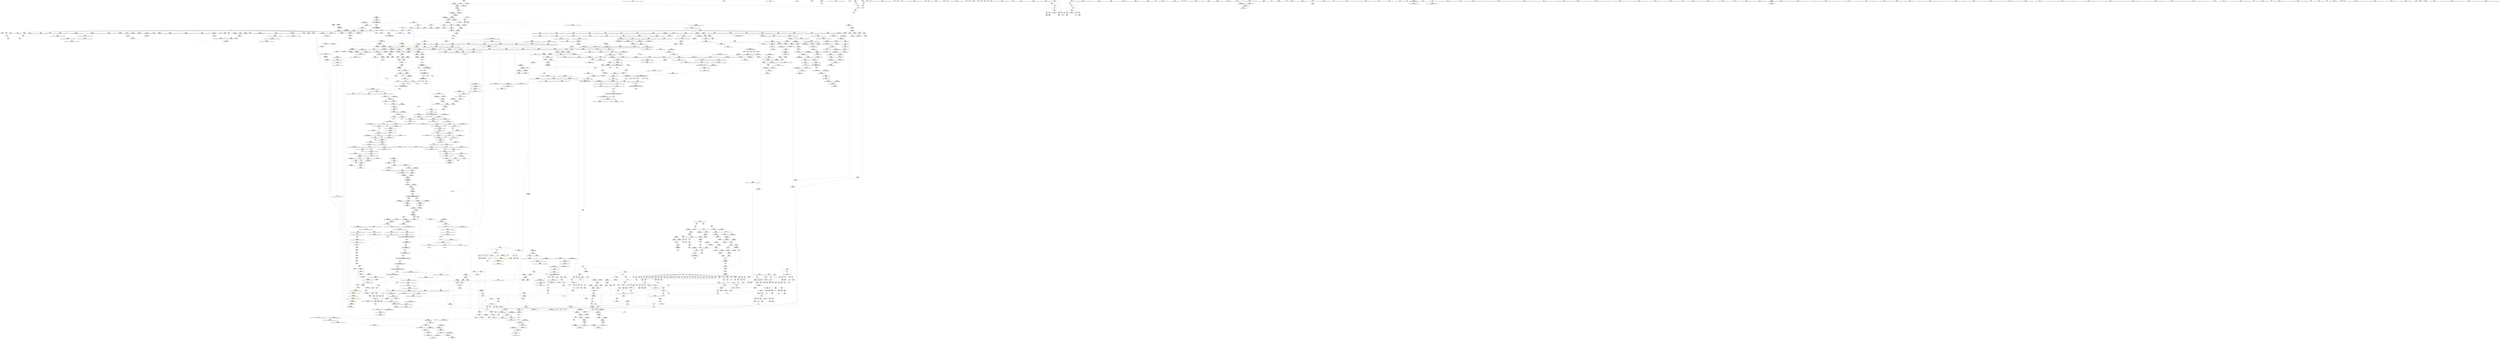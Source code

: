 digraph "SVFG" {
	label="SVFG";

	Node0x56314c004640 [shape=record,color=grey,label="{NodeID: 0\nNullPtr|{|<s32>114}}"];
	Node0x56314c004640 -> Node0x56314c344e00[style=solid];
	Node0x56314c004640 -> Node0x56314c344f00[style=solid];
	Node0x56314c004640 -> Node0x56314c344fd0[style=solid];
	Node0x56314c004640 -> Node0x56314c3450a0[style=solid];
	Node0x56314c004640 -> Node0x56314c345170[style=solid];
	Node0x56314c004640 -> Node0x56314c345240[style=solid];
	Node0x56314c004640 -> Node0x56314c345310[style=solid];
	Node0x56314c004640 -> Node0x56314c3453e0[style=solid];
	Node0x56314c004640 -> Node0x56314c3454b0[style=solid];
	Node0x56314c004640 -> Node0x56314c345580[style=solid];
	Node0x56314c004640 -> Node0x56314c345650[style=solid];
	Node0x56314c004640 -> Node0x56314c345720[style=solid];
	Node0x56314c004640 -> Node0x56314c3457f0[style=solid];
	Node0x56314c004640 -> Node0x56314c3458c0[style=solid];
	Node0x56314c004640 -> Node0x56314c345990[style=solid];
	Node0x56314c004640 -> Node0x56314c345a60[style=solid];
	Node0x56314c004640 -> Node0x56314c345b30[style=solid];
	Node0x56314c004640 -> Node0x56314c345c00[style=solid];
	Node0x56314c004640 -> Node0x56314c345cd0[style=solid];
	Node0x56314c004640 -> Node0x56314c345da0[style=solid];
	Node0x56314c004640 -> Node0x56314c345e70[style=solid];
	Node0x56314c004640 -> Node0x56314c345f40[style=solid];
	Node0x56314c004640 -> Node0x56314c346010[style=solid];
	Node0x56314c004640 -> Node0x56314c3460e0[style=solid];
	Node0x56314c004640 -> Node0x56314c374930[style=solid];
	Node0x56314c004640 -> Node0x56314c378e70[style=solid];
	Node0x56314c004640 -> Node0x56314c378f40[style=solid];
	Node0x56314c004640 -> Node0x56314c379010[style=solid];
	Node0x56314c004640 -> Node0x56314c37ae20[style=solid];
	Node0x56314c004640 -> Node0x56314c3a3790[style=solid];
	Node0x56314c004640 -> Node0x56314c3a71c0[style=solid];
	Node0x56314c004640 -> Node0x56314c3a8240[style=solid];
	Node0x56314c004640:s32 -> Node0x56314c49a2e0[style=solid,color=red];
	Node0x56314c3495a0 [shape=record,color=red,label="{NodeID: 775\n441\<--421\n\<--retval\n_ZSt3maxIiERKT_S2_S2_\n}"];
	Node0x56314c3495a0 -> Node0x56314c347d40[style=solid];
	Node0x56314c4a2dc0 [shape=record,color=black,label="{NodeID: 2657\n386 = PHI(562, )\n}"];
	Node0x56314c4a2dc0 -> Node0x56314c3765d0[style=solid];
	Node0x56314c33fcf0 [shape=record,color=black,label="{NodeID: 443\n1532\<--1538\n_ZNK9__gnu_cxx17__normal_iteratorIPiSt6vectorIiSaIiEEE4baseEv_ret\<--_M_current\n_ZNK9__gnu_cxx17__normal_iteratorIPiSt6vectorIiSaIiEEE4baseEv\n|{<s0>25|<s1>26|<s2>77|<s3>80|<s4>104|<s5>105}}"];
	Node0x56314c33fcf0:s0 -> Node0x56314c4a3be0[style=solid,color=blue];
	Node0x56314c33fcf0:s1 -> Node0x56314c4a3d20[style=solid,color=blue];
	Node0x56314c33fcf0:s2 -> Node0x56314c4a50b0[style=solid,color=blue];
	Node0x56314c33fcf0:s3 -> Node0x56314c4a5500[style=solid,color=blue];
	Node0x56314c33fcf0:s4 -> Node0x56314c494020[style=solid,color=blue];
	Node0x56314c33fcf0:s5 -> Node0x56314c494160[style=solid,color=blue];
	Node0x56314c37f740 [shape=record,color=blue,label="{NodeID: 1218\n2002\<--2000\nthis.addr\<--this\n_ZN9__gnu_cxx13new_allocatorIiE7destroyIiEEvPT_\n}"];
	Node0x56314c37f740 -> Node0x56314c3738d0[style=dashed];
	Node0x56314c333bd0 [shape=record,color=green,label="{NodeID: 111\n738\<--739\n_ZSt4endlIcSt11char_traitsIcEERSt13basic_ostreamIT_T0_ES6_\<--_ZSt4endlIcSt11char_traitsIcEERSt13basic_ostreamIT_T0_ES6__field_insensitive\n}"];
	Node0x56314c34efd0 [shape=record,color=red,label="{NodeID: 886\n1343\<--1189\n\<--__new_start\n_ZNSt6vectorIiSaIiEE17_M_realloc_insertIJRKiEEEvN9__gnu_cxx17__normal_iteratorIPiS1_EEDpOT_\n}"];
	Node0x56314c34efd0 -> Node0x56314c35c510[style=solid];
	Node0x56314c355aa0 [shape=record,color=purple,label="{NodeID: 554\n383\<--111\ncoerce.dive\<--__begin1119\n_Z2goiii\n}"];
	Node0x56314c355aa0 -> Node0x56314c376500[style=solid];
	Node0x56314c338310 [shape=record,color=green,label="{NodeID: 222\n1534\<--1535\nthis.addr\<--this.addr_field_insensitive\n_ZNK9__gnu_cxx17__normal_iteratorIPiSt6vectorIiSaIiEEE4baseEv\n}"];
	Node0x56314c338310 -> Node0x56314c370b50[style=solid];
	Node0x56314c338310 -> Node0x56314c37c750[style=solid];
	Node0x56314c374290 [shape=record,color=red,label="{NodeID: 997\n2058\<--2057\ndummyVal\<--offset_0\n_ZSt4copyISt13move_iteratorIPiES1_ET0_T_S4_S3_\n}"];
	Node0x56314c374290 -> Node0x56314c37e700[style=solid];
	Node0x56314c3a8840 [shape=record,color=grey,label="{NodeID: 1772\n136 = cmp(134, 135, )\n}"];
	Node0x56314c35b4d0 [shape=record,color=purple,label="{NodeID: 665\n2050\<--1807\noffset_0\<--\n}"];
	Node0x56314c35b4d0 -> Node0x56314c37e2f0[style=solid];
	Node0x56314c496ac0 [shape=record,color=black,label="{NodeID: 2547\n957 = PHI(633, 1291, 1311, )\n1st arg _ZSt8_DestroyIPiiEvT_S1_RSaIT0_E }"];
	Node0x56314c496ac0 -> Node0x56314c379350[style=solid];
	Node0x56314c346680 [shape=record,color=black,label="{NodeID: 333\n208\<--89\n\<--q\n_Z2goiii\n}"];
	Node0x56314c346680 -> Node0x56314c355c40[style=solid];
	Node0x56314c379de0 [shape=record,color=blue,label="{NodeID: 1108\n1079\<--1078\nthis.addr\<--this\n_ZNSt12_Vector_baseIiSaIiEE12_Vector_implD2Ev\n}"];
	Node0x56314c379de0 -> Node0x56314c34db80[style=dashed];
	Node0x56314bfd6320 [shape=record,color=green,label="{NodeID: 1\n7\<--1\n__dso_handle\<--dummyObj\nGlob }"];
	Node0x56314c349670 [shape=record,color=red,label="{NodeID: 776\n429\<--423\n\<--__a.addr\n_ZSt3maxIiERKT_S2_S2_\n}"];
	Node0x56314c349670 -> Node0x56314c3499b0[style=solid];
	Node0x56314c4a2ed0 [shape=record,color=black,label="{NodeID: 2658\n392 = PHI(577, )\n}"];
	Node0x56314c33fdc0 [shape=record,color=black,label="{NodeID: 444\n1550\<--1549\n\<--\n_ZNSt16allocator_traitsISaIiEE7destroyIiEEvRS0_PT_\n|{<s0>110}}"];
	Node0x56314c33fdc0:s0 -> Node0x56314c498e70[style=solid,color=red];
	Node0x56314c37f810 [shape=record,color=blue,label="{NodeID: 1219\n2004\<--2001\n__p.addr\<--__p\n_ZN9__gnu_cxx13new_allocatorIiE7destroyIiEEvPT_\n}"];
	Node0x56314c333cd0 [shape=record,color=green,label="{NodeID: 112\n740\<--741\n_ZNSolsEPFRSoS_E\<--_ZNSolsEPFRSoS_E_field_insensitive\n}"];
	Node0x56314c34f0a0 [shape=record,color=red,label="{NodeID: 887\n1246\<--1191\n\<--__new_finish\n_ZNSt6vectorIiSaIiEE17_M_realloc_insertIJRKiEEEvN9__gnu_cxx17__normal_iteratorIPiS1_EEDpOT_\n}"];
	Node0x56314c34f0a0 -> Node0x56314c3588f0[style=solid];
	Node0x56314c355b70 [shape=record,color=purple,label="{NodeID: 555\n389\<--113\ncoerce.dive123\<--__end1121\n_Z2goiii\n}"];
	Node0x56314c355b70 -> Node0x56314c3765d0[style=solid];
	Node0x56314c3383e0 [shape=record,color=green,label="{NodeID: 223\n1543\<--1544\n__a.addr\<--__a.addr_field_insensitive\n_ZNSt16allocator_traitsISaIiEE7destroyIiEEvRS0_PT_\n}"];
	Node0x56314c3383e0 -> Node0x56314c370c20[style=solid];
	Node0x56314c3383e0 -> Node0x56314c37c820[style=solid];
	Node0x56314c374360 [shape=record,color=red,label="{NodeID: 998\n2061\<--2060\ndummyVal\<--offset_0\n_ZNSt11__copy_moveILb1ELb1ESt26random_access_iterator_tagE8__copy_mIiEEPT_PKS3_S6_S4_\n}"];
	Node0x56314c374360 -> Node0x56314c37f260[style=solid];
	Node0x56314c3a89c0 [shape=record,color=grey,label="{NodeID: 1773\n480 = cmp(475, 479, )\n}"];
	Node0x56314c35b5a0 [shape=record,color=purple,label="{NodeID: 666\n2051\<--1808\noffset_0\<--\n}"];
	Node0x56314c35b5a0 -> Node0x56314c3740f0[style=solid];
	Node0x56314c496c80 [shape=record,color=black,label="{NodeID: 2548\n958 = PHI(635, 1293, 1313, )\n2nd arg _ZSt8_DestroyIPiiEvT_S1_RSaIT0_E }"];
	Node0x56314c496c80 -> Node0x56314c379420[style=solid];
	Node0x56314c346750 [shape=record,color=black,label="{NodeID: 334\n139\<--138\nidxprom\<--\n_Z2goiii\n}"];
	Node0x56314c379eb0 [shape=record,color=blue,label="{NodeID: 1109\n1092\<--1089\n__a.addr\<--__a\n_ZNSt16allocator_traitsISaIiEE10deallocateERS0_Pim\n}"];
	Node0x56314c379eb0 -> Node0x56314c34dc50[style=dashed];
	Node0x56314bffc9f0 [shape=record,color=green,label="{NodeID: 2\n11\<--1\n\<--dummyObj\nCan only get source location for instruction, argument, global var or function.|{<s0>41}}"];
	Node0x56314bffc9f0:s0 -> Node0x56314c497cb0[style=solid,color=red];
	Node0x56314c349740 [shape=record,color=red,label="{NodeID: 777\n438\<--423\n\<--__a.addr\n_ZSt3maxIiERKT_S2_S2_\n}"];
	Node0x56314c349740 -> Node0x56314c376ab0[style=solid];
	Node0x56314c4a2fe0 [shape=record,color=black,label="{NodeID: 2659\n355 = PHI(515, )\n}"];
	Node0x56314c4a2fe0 -> Node0x56314c349330[style=solid];
	Node0x56314c33fe90 [shape=record,color=black,label="{NodeID: 445\n1564\<--1563\n\<--this1\n_ZNKSt6vectorIiSaIiEE8max_sizeEv\n|{<s0>111}}"];
	Node0x56314c33fe90:s0 -> Node0x56314c49d5c0[style=solid,color=red];
	Node0x56314c37f8e0 [shape=record,color=blue,label="{NodeID: 1220\n2013\<--2011\nthis.addr\<--this\n_ZN9__gnu_cxx17__normal_iteratorIPiSt6vectorIiSaIiEEEC2ERKS1_\n}"];
	Node0x56314c37f8e0 -> Node0x56314c3739a0[style=dashed];
	Node0x56314c338890 [shape=record,color=green,label="{NodeID: 113\n759\<--760\nmain\<--main_field_insensitive\n}"];
	Node0x56314c34f170 [shape=record,color=red,label="{NodeID: 888\n1255\<--1191\n\<--__new_finish\n_ZNSt6vectorIiSaIiEE17_M_realloc_insertIJRKiEEEvN9__gnu_cxx17__normal_iteratorIPiS1_EEDpOT_\n|{<s0>82}}"];
	Node0x56314c34f170:s0 -> Node0x56314c498b70[style=solid,color=red];
	Node0x56314c355c40 [shape=record,color=purple,label="{NodeID: 556\n2032\<--208\noffset_0\<--\n}"];
	Node0x56314c355c40 -> Node0x56314c375590[style=solid];
	Node0x56314c3384b0 [shape=record,color=green,label="{NodeID: 224\n1545\<--1546\n__p.addr\<--__p.addr_field_insensitive\n_ZNSt16allocator_traitsISaIiEE7destroyIiEEvRS0_PT_\n}"];
	Node0x56314c3384b0 -> Node0x56314c370cf0[style=solid];
	Node0x56314c3384b0 -> Node0x56314c37c8f0[style=solid];
	Node0x56314c417990 [shape=record,color=yellow,style=double,label="{NodeID: 2106\n14V_1 = ENCHI(MR_14V_0)\npts\{82 \}\nFun[_ZNSt16allocator_traitsISaIiEE9constructIiJRKiEEEvRS0_PT_DpOT0_]|{<s0>70}}"];
	Node0x56314c417990:s0 -> Node0x56314c414440[style=dashed,color=red];
	Node0x56314c374430 [shape=record,color=blue,label="{NodeID: 999\n10\<--11\nn\<--\nGlob }"];
	Node0x56314c374430 -> Node0x56314c4164a0[style=dashed];
	Node0x56314c3a8b40 [shape=record,color=grey,label="{NodeID: 1774\n149 = cmp(148, 11, )\n}"];
	Node0x56314c35b670 [shape=record,color=purple,label="{NodeID: 667\n1833\<--1823\ncoerce.dive\<--__first\n_ZSt4copyISt13move_iteratorIPiES1_ET0_T_S4_S3_\n}"];
	Node0x56314c35b670 -> Node0x56314c37e3c0[style=solid];
	Node0x56314c496e40 [shape=record,color=black,label="{NodeID: 2549\n1143 = PHI(1137, )\n0th arg _ZN9__gnu_cxx13new_allocatorIiED2Ev }"];
	Node0x56314c496e40 -> Node0x56314c37a460[style=solid];
	Node0x56314c346820 [shape=record,color=black,label="{NodeID: 335\n142\<--141\ntobool\<--\n_Z2goiii\n}"];
	Node0x56314c379f80 [shape=record,color=blue,label="{NodeID: 1110\n1094\<--1090\n__p.addr\<--__p\n_ZNSt16allocator_traitsISaIiEE10deallocateERS0_Pim\n}"];
	Node0x56314c379f80 -> Node0x56314c34dd20[style=dashed];
	Node0x56314c03cf50 [shape=record,color=green,label="{NodeID: 3\n20\<--1\n_ZZ2goiiiE1q\<--dummyObj\nGlob }"];
	Node0x56314c349810 [shape=record,color=red,label="{NodeID: 778\n431\<--425\n\<--__b.addr\n_ZSt3maxIiERKT_S2_S2_\n}"];
	Node0x56314c349810 -> Node0x56314c349a80[style=solid];
	Node0x56314c4a3120 [shape=record,color=black,label="{NodeID: 2660\n396 = PHI(596, )\n}"];
	Node0x56314c4a3120 -> Node0x56314c3494d0[style=solid];
	Node0x56314c33ff60 [shape=record,color=black,label="{NodeID: 446\n1558\<--1568\n_ZNKSt6vectorIiSaIiEE8max_sizeEv_ret\<--call2\n_ZNKSt6vectorIiSaIiEE8max_sizeEv\n|{<s0>95|<s1>102|<s2>103}}"];
	Node0x56314c33ff60:s0 -> Node0x56314c486560[style=solid,color=blue];
	Node0x56314c33ff60:s1 -> Node0x56314c493da0[style=solid,color=blue];
	Node0x56314c33ff60:s2 -> Node0x56314c493ee0[style=solid,color=blue];
	Node0x56314c37f9b0 [shape=record,color=blue,label="{NodeID: 1221\n2015\<--2012\n__i.addr\<--__i\n_ZN9__gnu_cxx17__normal_iteratorIPiSt6vectorIiSaIiEEEC2ERKS1_\n}"];
	Node0x56314c37f9b0 -> Node0x56314c373a70[style=dashed];
	Node0x56314c338920 [shape=record,color=green,label="{NodeID: 114\n762\<--763\nretval\<--retval_field_insensitive\nmain\n}"];
	Node0x56314c338920 -> Node0x56314c377fd0[style=solid];
	Node0x56314c34f240 [shape=record,color=red,label="{NodeID: 889\n1269\<--1191\n\<--__new_finish\n_ZNSt6vectorIiSaIiEE17_M_realloc_insertIJRKiEEEvN9__gnu_cxx17__normal_iteratorIPiS1_EEDpOT_\n}"];
	Node0x56314c34f240 -> Node0x56314c3a71c0[style=solid];
	Node0x56314c355d10 [shape=record,color=purple,label="{NodeID: 557\n325\<--324\narraydecay\<--\n_Z2goiii\n}"];
	Node0x56314c355d10 -> Node0x56314c375e80[style=solid];
	Node0x56314c338580 [shape=record,color=green,label="{NodeID: 225\n1553\<--1554\n_ZN9__gnu_cxx13new_allocatorIiE7destroyIiEEvPT_\<--_ZN9__gnu_cxx13new_allocatorIiE7destroyIiEEvPT__field_insensitive\n}"];
	Node0x56314c374530 [shape=record,color=blue,label="{NodeID: 1000\n13\<--11\nm\<--\nGlob }"];
	Node0x56314c374530 -> Node0x56314c3febd0[style=dashed];
	Node0x56314c3a8cc0 [shape=record,color=grey,label="{NodeID: 1775\n305 = cmp(296, 304, )\n}"];
	Node0x56314c35b740 [shape=record,color=purple,label="{NodeID: 668\n1835\<--1825\ncoerce.dive1\<--__last\n_ZSt4copyISt13move_iteratorIPiES1_ET0_T_S4_S3_\n}"];
	Node0x56314c35b740 -> Node0x56314c37e490[style=solid];
	Node0x56314c496f50 [shape=record,color=black,label="{NodeID: 2550\n822 = PHI(784, )\n0th arg _ZNSt8ios_base9precisionEl }"];
	Node0x56314c496f50 -> Node0x56314c378310[style=solid];
	Node0x56314c3468f0 [shape=record,color=black,label="{NodeID: 336\n145\<--144\nidxprom2\<--\n_Z2goiii\n}"];
	Node0x56314c37a050 [shape=record,color=blue,label="{NodeID: 1111\n1096\<--1091\n__n.addr\<--__n\n_ZNSt16allocator_traitsISaIiEE10deallocateERS0_Pim\n}"];
	Node0x56314c37a050 -> Node0x56314c34ddf0[style=dashed];
	Node0x56314c30de70 [shape=record,color=green,label="{NodeID: 4\n22\<--1\n_ZSt3cin\<--dummyObj\nGlob }"];
	Node0x56314c3498e0 [shape=record,color=red,label="{NodeID: 779\n435\<--425\n\<--__b.addr\n_ZSt3maxIiERKT_S2_S2_\n}"];
	Node0x56314c3498e0 -> Node0x56314c3769e0[style=solid];
	Node0x56314c4a3260 [shape=record,color=black,label="{NodeID: 2661\n406 = PHI(605, )\n}"];
	Node0x56314c340030 [shape=record,color=black,label="{NodeID: 447\n1578\<--1577\n\<--this1\n_ZNKSt6vectorIiSaIiEE4sizeEv\n}"];
	Node0x56314c340030 -> Node0x56314c359e10[style=solid];
	Node0x56314c340030 -> Node0x56314c359ee0[style=solid];
	Node0x56314c37fa80 [shape=record,color=blue,label="{NodeID: 1222\n2020\<--2022\n_M_current\<--\n_ZN9__gnu_cxx17__normal_iteratorIPiSt6vectorIiSaIiEEEC2ERKS1_\n|{<s0>23|<s1>24}}"];
	Node0x56314c37fa80:s0 -> Node0x56314c430aa0[style=dashed,color=blue];
	Node0x56314c37fa80:s1 -> Node0x56314c430c00[style=dashed,color=blue];
	Node0x56314c3389f0 [shape=record,color=green,label="{NodeID: 115\n764\<--765\na\<--a_field_insensitive\nmain\n}"];
	Node0x56314c3389f0 -> Node0x56314c34bd70[style=solid];
	Node0x56314c3389f0 -> Node0x56314c34be40[style=solid];
	Node0x56314c3389f0 -> Node0x56314c3780a0[style=solid];
	Node0x56314c3389f0 -> Node0x56314c378240[style=solid];
	Node0x56314c410840 [shape=record,color=yellow,style=double,label="{NodeID: 1997\n153V_1 = ENCHI(MR_153V_0)\npts\{1687 170000 \}\nFun[_Z3runv]|{<s0>41|<s1>41|<s2>41|<s3>41}}"];
	Node0x56314c410840:s0 -> Node0x56314c3fd2d0[style=dashed,color=red];
	Node0x56314c410840:s1 -> Node0x56314c3fd7d0[style=dashed,color=red];
	Node0x56314c410840:s2 -> Node0x56314c404b30[style=dashed,color=red];
	Node0x56314c410840:s3 -> Node0x56314c405030[style=dashed,color=red];
	Node0x56314c34f310 [shape=record,color=red,label="{NodeID: 890\n1291\<--1191\n\<--__new_finish\n_ZNSt6vectorIiSaIiEE17_M_realloc_insertIJRKiEEEvN9__gnu_cxx17__normal_iteratorIPiS1_EEDpOT_\n|{<s0>87}}"];
	Node0x56314c34f310:s0 -> Node0x56314c496ac0[style=solid,color=red];
	Node0x56314c355de0 [shape=record,color=purple,label="{NodeID: 558\n328\<--327\narraydecay91\<--\n_Z2goiii\n}"];
	Node0x56314c338680 [shape=record,color=green,label="{NodeID: 226\n1560\<--1561\nthis.addr\<--this.addr_field_insensitive\n_ZNKSt6vectorIiSaIiEE8max_sizeEv\n}"];
	Node0x56314c338680 -> Node0x56314c370dc0[style=solid];
	Node0x56314c338680 -> Node0x56314c37c9c0[style=solid];
	Node0x56314c374630 [shape=record,color=blue,label="{NodeID: 1001\n18\<--11\nbest\<--\nGlob }"];
	Node0x56314c374630 -> Node0x56314c3febd0[style=dashed];
	Node0x56314c3a8e40 [shape=record,color=grey,label="{NodeID: 1776\n1478 = cmp(1477, 1479, )\n}"];
	Node0x56314c35b810 [shape=record,color=purple,label="{NodeID: 669\n1841\<--1829\ncoerce.dive2\<--agg.tmp\n_ZSt4copyISt13move_iteratorIPiES1_ET0_T_S4_S3_\n}"];
	Node0x56314c35b810 -> Node0x56314c3726f0[style=solid];
	Node0x56314c497060 [shape=record,color=black,label="{NodeID: 2551\n823 = PHI(210, )\n1st arg _ZNSt8ios_base9precisionEl }"];
	Node0x56314c497060 -> Node0x56314c3783e0[style=solid];
	Node0x56314c3469c0 [shape=record,color=black,label="{NodeID: 337\n155\<--154\nidxprom7\<--\n_Z2goiii\n}"];
	Node0x56314c37a120 [shape=record,color=blue,label="{NodeID: 1112\n1113\<--1110\nthis.addr\<--this\n_ZN9__gnu_cxx13new_allocatorIiE10deallocateEPim\n}"];
	Node0x56314c37a120 -> Node0x56314c34dec0[style=dashed];
	Node0x56314c30df00 [shape=record,color=green,label="{NodeID: 5\n23\<--1\n_ZSt4cout\<--dummyObj\nGlob }"];
	Node0x56314c408330 [shape=record,color=yellow,style=double,label="{NodeID: 1887\n82V_1 = ENCHI(MR_82V_0)\npts\{800000 \}\nFun[_ZNKSt6vectorIiSaIiEE4sizeEv]}"];
	Node0x56314c408330 -> Node0x56314c371030[style=dashed];
	Node0x56314c3499b0 [shape=record,color=red,label="{NodeID: 780\n430\<--429\n\<--\n_ZSt3maxIiERKT_S2_S2_\n}"];
	Node0x56314c3499b0 -> Node0x56314c3a9140[style=solid];
	Node0x56314c4a3370 [shape=record,color=black,label="{NodeID: 2662\n664 = PHI()\n}"];
	Node0x56314c340100 [shape=record,color=black,label="{NodeID: 448\n1582\<--1577\n\<--this1\n_ZNKSt6vectorIiSaIiEE4sizeEv\n}"];
	Node0x56314c340100 -> Node0x56314c359fb0[style=solid];
	Node0x56314c340100 -> Node0x56314c35a080[style=solid];
	Node0x56314c338ac0 [shape=record,color=green,label="{NodeID: 116\n766\<--767\nb\<--b_field_insensitive\nmain\n}"];
	Node0x56314c338ac0 -> Node0x56314c34bf10[style=solid];
	Node0x56314c338ac0 -> Node0x56314c378170[style=solid];
	Node0x56314c410950 [shape=record,color=yellow,style=double,label="{NodeID: 1998\n155V_1 = ENCHI(MR_155V_0)\npts\{1 90000 90001 90002 \}\nFun[_Z3runv]|{<s0>41|<s1>41|<s2>41|<s3>41}}"];
	Node0x56314c410950:s0 -> Node0x56314c40abd0[style=dashed,color=red];
	Node0x56314c410950:s1 -> Node0x56314c3e7d90[style=dashed,color=red];
	Node0x56314c410950:s2 -> Node0x56314c3e7e70[style=dashed,color=red];
	Node0x56314c410950:s3 -> Node0x56314c3e7f50[style=dashed,color=red];
	Node0x56314c34f3e0 [shape=record,color=red,label="{NodeID: 891\n1338\<--1191\n\<--__new_finish\n_ZNSt6vectorIiSaIiEE17_M_realloc_insertIJRKiEEEvN9__gnu_cxx17__normal_iteratorIPiS1_EEDpOT_\n}"];
	Node0x56314c34f3e0 -> Node0x56314c37b570[style=solid];
	Node0x56314c355eb0 [shape=record,color=purple,label="{NodeID: 559\n329\<--327\nadd.ptr\<--\n_Z2goiii\n}"];
	Node0x56314c355eb0 -> Node0x56314c375f50[style=solid];
	Node0x56314c338750 [shape=record,color=green,label="{NodeID: 227\n1566\<--1567\n_ZNKSt12_Vector_baseIiSaIiEE19_M_get_Tp_allocatorEv\<--_ZNKSt12_Vector_baseIiSaIiEE19_M_get_Tp_allocatorEv_field_insensitive\n}"];
	Node0x56314c374730 [shape=record,color=blue,label="{NodeID: 1002\n2029\<--41\nllvm.global_ctors_0\<--\nGlob }"];
	Node0x56314c3a8fc0 [shape=record,color=grey,label="{NodeID: 1777\n703 = cmp(701, 702, )\n}"];
	Node0x56314c35b8e0 [shape=record,color=purple,label="{NodeID: 670\n1849\<--1831\ncoerce.dive4\<--agg.tmp3\n_ZSt4copyISt13move_iteratorIPiES1_ET0_T_S4_S3_\n}"];
	Node0x56314c35b8e0 -> Node0x56314c3727c0[style=solid];
	Node0x56314c497170 [shape=record,color=black,label="{NodeID: 2552\n2011 = PHI(547, 564, )\n0th arg _ZN9__gnu_cxx17__normal_iteratorIPiSt6vectorIiSaIiEEEC2ERKS1_ }"];
	Node0x56314c497170 -> Node0x56314c37f8e0[style=solid];
	Node0x56314c346a90 [shape=record,color=black,label="{NodeID: 338\n160\<--159\nidxprom9\<--\n_Z2goiii\n}"];
	Node0x56314c37a1f0 [shape=record,color=blue,label="{NodeID: 1113\n1115\<--1111\n__p.addr\<--__p\n_ZN9__gnu_cxx13new_allocatorIiE10deallocateEPim\n}"];
	Node0x56314c37a1f0 -> Node0x56314c34df90[style=dashed];
	Node0x56314c30e1b0 [shape=record,color=green,label="{NodeID: 6\n26\<--1\n.str\<--dummyObj\nGlob }"];
	Node0x56314c408410 [shape=record,color=yellow,style=double,label="{NodeID: 1888\n84V_1 = ENCHI(MR_84V_0)\npts\{800001 \}\nFun[_ZNKSt6vectorIiSaIiEE4sizeEv]}"];
	Node0x56314c408410 -> Node0x56314c370f60[style=dashed];
	Node0x56314c349a80 [shape=record,color=red,label="{NodeID: 781\n432\<--431\n\<--\n_ZSt3maxIiERKT_S2_S2_\n}"];
	Node0x56314c349a80 -> Node0x56314c3a9140[style=solid];
	Node0x56314c4a3440 [shape=record,color=black,label="{NodeID: 2663\n677 = PHI()\n}"];
	Node0x56314c3401d0 [shape=record,color=black,label="{NodeID: 449\n1586\<--1581\nsub.ptr.lhs.cast\<--\n_ZNKSt6vectorIiSaIiEE4sizeEv\n}"];
	Node0x56314c3401d0 -> Node0x56314c3a56c0[style=solid];
	Node0x56314c338b90 [shape=record,color=green,label="{NodeID: 117\n773\<--774\nfreopen\<--freopen_field_insensitive\n}"];
	Node0x56314c410a60 [shape=record,color=yellow,style=double,label="{NodeID: 1999\n14V_1 = ENCHI(MR_14V_0)\npts\{82 \}\nFun[_ZNSt6vectorIiSaIiEE9push_backERKi]|{<s0>20|<s1>22}}"];
	Node0x56314c410a60:s0 -> Node0x56314c417990[style=dashed,color=red];
	Node0x56314c410a60:s1 -> Node0x56314c3e8b40[style=dashed,color=red];
	Node0x56314c34f4b0 [shape=record,color=red,label="{NodeID: 892\n1267\<--1193\nexn\<--exn.slot\n_ZNSt6vectorIiSaIiEE17_M_realloc_insertIJRKiEEEvN9__gnu_cxx17__normal_iteratorIPiS1_EEDpOT_\n}"];
	Node0x56314c355f80 [shape=record,color=purple,label="{NodeID: 560\n375\<--374\nincdec.ptr\<--\n_Z2goiii\n}"];
	Node0x56314c355f80 -> Node0x56314c376360[style=solid];
	Node0x56314c340d20 [shape=record,color=green,label="{NodeID: 228\n1569\<--1570\n_ZNSt16allocator_traitsISaIiEE8max_sizeERKS0_\<--_ZNSt16allocator_traitsISaIiEE8max_sizeERKS0__field_insensitive\n}"];
	Node0x56314c417d40 [shape=record,color=yellow,style=double,label="{NodeID: 2110\n44V_1 = ENCHI(MR_44V_0)\npts\{1687 \}\nFun[_ZNSt16allocator_traitsISaIiEE9constructIiJRKiEEEvRS0_PT_DpOT0_]|{<s0>70}}"];
	Node0x56314c417d40:s0 -> Node0x56314c37b980[style=dashed,color=red];
	Node0x56314c374830 [shape=record,color=blue,label="{NodeID: 1003\n2030\<--42\nllvm.global_ctors_1\<--_GLOBAL__sub_I_Progbeat_2_0.cpp\nGlob }"];
	Node0x56314c3a9140 [shape=record,color=grey,label="{NodeID: 1778\n433 = cmp(430, 432, )\n}"];
	Node0x56314c35b9b0 [shape=record,color=purple,label="{NodeID: 671\n2053\<--1838\noffset_0\<--\n}"];
	Node0x56314c35b9b0 -> Node0x56314c37e630[style=solid];
	Node0x56314c4972f0 [shape=record,color=black,label="{NodeID: 2553\n2012 = PHI(555, 572, )\n1st arg _ZN9__gnu_cxx17__normal_iteratorIPiSt6vectorIiSaIiEEEC2ERKS1_ }"];
	Node0x56314c4972f0 -> Node0x56314c37f9b0[style=solid];
	Node0x56314c346b60 [shape=record,color=black,label="{NodeID: 339\n168\<--167\nidxprom12\<--\n_Z2goiii\n}"];
	Node0x56314c37a2c0 [shape=record,color=blue,label="{NodeID: 1114\n1117\<--1112\n.addr\<--\n_ZN9__gnu_cxx13new_allocatorIiE10deallocateEPim\n}"];
	Node0x56314c30e240 [shape=record,color=green,label="{NodeID: 7\n28\<--1\n.str.1\<--dummyObj\nGlob }"];
	Node0x56314c349b50 [shape=record,color=red,label="{NodeID: 782\n448\<--445\nthis1\<--this.addr\n_ZNSt6vectorIiSaIiEEC2Ev\n}"];
	Node0x56314c349b50 -> Node0x56314c347e10[style=solid];
	Node0x56314c4a3510 [shape=record,color=black,label="{NodeID: 2664\n682 = PHI()\n}"];
	Node0x56314c3402a0 [shape=record,color=black,label="{NodeID: 450\n1587\<--1585\nsub.ptr.rhs.cast\<--\n_ZNKSt6vectorIiSaIiEE4sizeEv\n}"];
	Node0x56314c3402a0 -> Node0x56314c3a56c0[style=solid];
	Node0x56314c338c90 [shape=record,color=green,label="{NodeID: 118\n786\<--787\n_ZNSt8ios_base9precisionEl\<--_ZNSt8ios_base9precisionEl_field_insensitive\n}"];
	Node0x56314c34f580 [shape=record,color=red,label="{NodeID: 893\n1351\<--1193\nexn42\<--exn.slot\n_ZNSt6vectorIiSaIiEE17_M_realloc_insertIJRKiEEEvN9__gnu_cxx17__normal_iteratorIPiS1_EEDpOT_\n}"];
	Node0x56314c356050 [shape=record,color=purple,label="{NodeID: 561\n501\<--467\ncoerce.dive\<--agg.tmp\n_ZNSt6vectorIiSaIiEE9push_backERKi\n}"];
	Node0x56314c356050 -> Node0x56314c376ec0[style=solid];
	Node0x56314c340de0 [shape=record,color=green,label="{NodeID: 229\n1574\<--1575\nthis.addr\<--this.addr_field_insensitive\n_ZNKSt6vectorIiSaIiEE4sizeEv\n}"];
	Node0x56314c340de0 -> Node0x56314c370e90[style=solid];
	Node0x56314c340de0 -> Node0x56314c37ca90[style=solid];
	Node0x56314c374930 [shape=record,color=blue, style = dotted,label="{NodeID: 1004\n2031\<--3\nllvm.global_ctors_2\<--dummyVal\nGlob }"];
	Node0x56314c3a92c0 [shape=record,color=grey,label="{NodeID: 1779\n1435 = cmp(1433, 1434, )\n}"];
	Node0x56314c35ba80 [shape=record,color=purple,label="{NodeID: 672\n2054\<--1839\noffset_0\<--\n}"];
	Node0x56314c35ba80 -> Node0x56314c3741c0[style=solid];
	Node0x56314c497470 [shape=record,color=black,label="{NodeID: 2554\n1735 = PHI(1512, 1518, )\n0th arg _ZSt32__make_move_if_noexcept_iteratorIiSt13move_iteratorIPiEET0_PT_ }"];
	Node0x56314c497470 -> Node0x56314c37da00[style=solid];
	Node0x56314c346c30 [shape=record,color=black,label="{NodeID: 340\n179\<--178\nidxprom16\<--\n_Z2goiii\n}"];
	Node0x56314c37a390 [shape=record,color=blue,label="{NodeID: 1115\n1133\<--1132\nthis.addr\<--this\n_ZNSaIiED2Ev\n}"];
	Node0x56314c37a390 -> Node0x56314c34e060[style=dashed];
	Node0x56314c30e2d0 [shape=record,color=green,label="{NodeID: 8\n30\<--1\nstdin\<--dummyObj\nGlob }"];
	Node0x56314c408600 [shape=record,color=yellow,style=double,label="{NodeID: 1890\n74V_1 = ENCHI(MR_74V_0)\npts\{800000 800001 800002 \}\nFun[_ZNSt12_Vector_baseIiSaIiEEC2Ev]|{<s0>53|<s1>53|<s2>53}}"];
	Node0x56314c408600:s0 -> Node0x56314c378e70[style=dashed,color=red];
	Node0x56314c408600:s1 -> Node0x56314c378f40[style=dashed,color=red];
	Node0x56314c408600:s2 -> Node0x56314c379010[style=dashed,color=red];
	Node0x56314c349c20 [shape=record,color=red,label="{NodeID: 783\n471\<--463\nthis1\<--this.addr\n_ZNSt6vectorIiSaIiEE9push_backERKi\n|{|<s5>21|<s6>22}}"];
	Node0x56314c349c20 -> Node0x56314c347ee0[style=solid];
	Node0x56314c349c20 -> Node0x56314c347fb0[style=solid];
	Node0x56314c349c20 -> Node0x56314c348080[style=solid];
	Node0x56314c349c20 -> Node0x56314c348150[style=solid];
	Node0x56314c349c20 -> Node0x56314c348220[style=solid];
	Node0x56314c349c20:s5 -> Node0x56314c49a830[style=solid,color=red];
	Node0x56314c349c20:s6 -> Node0x56314c498420[style=solid,color=red];
	Node0x56314c4a3610 [shape=record,color=black,label="{NodeID: 2665\n687 = PHI()\n}"];
	Node0x56314c340370 [shape=record,color=black,label="{NodeID: 451\n1572\<--1589\n_ZNKSt6vectorIiSaIiEE4sizeEv_ret\<--sub.ptr.div\n_ZNKSt6vectorIiSaIiEE4sizeEv\n|{<s0>96|<s1>98|<s2>99|<s3>101}}"];
	Node0x56314c340370:s0 -> Node0x56314c4938a0[style=solid,color=blue];
	Node0x56314c340370:s1 -> Node0x56314c4939e0[style=solid,color=blue];
	Node0x56314c340370:s2 -> Node0x56314c493b20[style=solid,color=blue];
	Node0x56314c340370:s3 -> Node0x56314c493c60[style=solid,color=blue];
	Node0x56314c338d90 [shape=record,color=green,label="{NodeID: 119\n796\<--797\n_ZNSt8ios_base4setfESt13_Ios_Fmtflags\<--_ZNSt8ios_base4setfESt13_Ios_Fmtflags_field_insensitive\n}"];
	Node0x56314c34f650 [shape=record,color=red,label="{NodeID: 894\n1352\<--1195\nsel\<--ehselector.slot\n_ZNSt6vectorIiSaIiEE17_M_realloc_insertIJRKiEEEvN9__gnu_cxx17__normal_iteratorIPiS1_EEDpOT_\n}"];
	Node0x56314c356120 [shape=record,color=purple,label="{NodeID: 562\n504\<--467\ncoerce.dive8\<--agg.tmp\n_ZNSt6vectorIiSaIiEE9push_backERKi\n}"];
	Node0x56314c356120 -> Node0x56314c34a1d0[style=solid];
	Node0x56314c340eb0 [shape=record,color=green,label="{NodeID: 230\n1596\<--1597\nretval\<--retval_field_insensitive\n_ZSt3maxImERKT_S2_S2_\n}"];
	Node0x56314c340eb0 -> Node0x56314c371100[style=solid];
	Node0x56314c340eb0 -> Node0x56314c37cd00[style=solid];
	Node0x56314c340eb0 -> Node0x56314c37cdd0[style=solid];
	Node0x56314c374a30 [shape=record,color=blue,label="{NodeID: 1005\n73\<--70\nn.addr\<--n\n_Z2goiii\n}"];
	Node0x56314c374a30 -> Node0x56314c3fb9d0[style=dashed];
	Node0x56314c374a30 -> Node0x56314c3ffb30[style=dashed];
	Node0x56314c3a9440 [shape=record,color=grey,label="{NodeID: 1780\n1439 = cmp(1437, 1438, )\n}"];
	Node0x56314c35bb50 [shape=record,color=purple,label="{NodeID: 673\n2056\<--1846\noffset_0\<--\n}"];
	Node0x56314c35bb50 -> Node0x56314c37e700[style=solid];
	Node0x56314c4975f0 [shape=record,color=black,label="{NodeID: 2555\n617 = PHI(79, 79, )\n0th arg _ZNSt6vectorIiSaIiEED2Ev }"];
	Node0x56314c4975f0 -> Node0x56314c377880[style=solid];
	Node0x56314c346d00 [shape=record,color=black,label="{NodeID: 341\n221\<--220\nidxprom28\<--\n_Z2goiii\n}"];
	Node0x56314c37a460 [shape=record,color=blue,label="{NodeID: 1116\n1144\<--1143\nthis.addr\<--this\n_ZN9__gnu_cxx13new_allocatorIiED2Ev\n}"];
	Node0x56314c37a460 -> Node0x56314c34e130[style=dashed];
	Node0x56314c30e7f0 [shape=record,color=green,label="{NodeID: 9\n31\<--1\n.str.2\<--dummyObj\nGlob }"];
	Node0x56314c349cf0 [shape=record,color=red,label="{NodeID: 784\n489\<--465\n\<--__x.addr\n_ZNSt6vectorIiSaIiEE9push_backERKi\n|{<s0>20}}"];
	Node0x56314c349cf0:s0 -> Node0x56314c499f70[style=solid,color=red];
	Node0x56314c4a36e0 [shape=record,color=black,label="{NodeID: 2666\n693 = PHI()\n}"];
	Node0x56314c340440 [shape=record,color=black,label="{NodeID: 452\n1593\<--1616\n_ZSt3maxImERKT_S2_S2__ret\<--\n_ZSt3maxImERKT_S2_S2_\n|{<s0>100}}"];
	Node0x56314c340440:s0 -> Node0x56314c4a2530[style=solid,color=blue];
	Node0x56314c338e90 [shape=record,color=green,label="{NodeID: 120\n811\<--812\nprintf\<--printf_field_insensitive\n}"];
	Node0x56314c410d30 [shape=record,color=yellow,style=double,label="{NodeID: 2002\n44V_1 = ENCHI(MR_44V_0)\npts\{1687 \}\nFun[_ZNSt6vectorIiSaIiEE9push_backERKi]|{<s0>20|<s1>22}}"];
	Node0x56314c410d30:s0 -> Node0x56314c417d40[style=dashed,color=red];
	Node0x56314c410d30:s1 -> Node0x56314c3e9350[style=dashed,color=red];
	Node0x56314c34f720 [shape=record,color=red,label="{NodeID: 895\n1236\<--1235\n\<--_M_start\n_ZNSt6vectorIiSaIiEE17_M_realloc_insertIJRKiEEEvN9__gnu_cxx17__normal_iteratorIPiS1_EEDpOT_\n|{<s0>79}}"];
	Node0x56314c34f720:s0 -> Node0x56314c4987e0[style=solid,color=red];
	Node0x56314c3561f0 [shape=record,color=purple,label="{NodeID: 563\n473\<--472\n_M_impl\<--\n_ZNSt6vectorIiSaIiEE9push_backERKi\n}"];
	Node0x56314c340f80 [shape=record,color=green,label="{NodeID: 231\n1598\<--1599\n__a.addr\<--__a.addr_field_insensitive\n_ZSt3maxImERKT_S2_S2_\n}"];
	Node0x56314c340f80 -> Node0x56314c3711d0[style=solid];
	Node0x56314c340f80 -> Node0x56314c3712a0[style=solid];
	Node0x56314c340f80 -> Node0x56314c37cb60[style=solid];
	Node0x56314c374b00 [shape=record,color=blue,label="{NodeID: 1006\n75\<--71\ns.addr\<--s\n_Z2goiii\n|{|<s3>3}}"];
	Node0x56314c374b00 -> Node0x56314c35f9e0[style=dashed];
	Node0x56314c374b00 -> Node0x56314c3fbed0[style=dashed];
	Node0x56314c374b00 -> Node0x56314c400030[style=dashed];
	Node0x56314c374b00:s3 -> Node0x56314c4149e0[style=dashed,color=red];
	Node0x56314c3a95c0 [shape=record,color=grey,label="{NodeID: 1781\n126 = cmp(125, 11, )\n}"];
	Node0x56314c35bc20 [shape=record,color=purple,label="{NodeID: 674\n2057\<--1847\noffset_0\<--\n}"];
	Node0x56314c35bc20 -> Node0x56314c374290[style=solid];
	Node0x56314c497770 [shape=record,color=black,label="{NodeID: 2556\n1594 = PHI(1403, )\n0th arg _ZSt3maxImERKT_S2_S2_ }"];
	Node0x56314c497770 -> Node0x56314c37cb60[style=solid];
	Node0x56314c346dd0 [shape=record,color=black,label="{NodeID: 342\n224\<--223\ntobool30\<--\n_Z2goiii\n}"];
	Node0x56314c37a530 [shape=record,color=blue,label="{NodeID: 1117\n1153\<--1150\n__a.addr\<--__a\n_ZNSt16allocator_traitsISaIiEE9constructIiJRKiEEEvRS0_PT_DpOT0_\n}"];
	Node0x56314c37a530 -> Node0x56314c34e200[style=dashed];
	Node0x56314c30e8b0 [shape=record,color=green,label="{NodeID: 10\n33\<--1\n.str.3\<--dummyObj\nGlob }"];
	Node0x56314c349dc0 [shape=record,color=red,label="{NodeID: 785\n503\<--465\n\<--__x.addr\n_ZNSt6vectorIiSaIiEE9push_backERKi\n|{<s0>22}}"];
	Node0x56314c349dc0:s0 -> Node0x56314c4986a0[style=solid,color=red];
	Node0x56314c4a37b0 [shape=record,color=black,label="{NodeID: 2667\n709 = PHI()\n}"];
	Node0x56314c340510 [shape=record,color=black,label="{NodeID: 453\n1624\<--1623\n\<--\n_ZNSt16allocator_traitsISaIiEE8max_sizeERKS0_\n|{<s0>113}}"];
	Node0x56314c340510:s0 -> Node0x56314c49ba20[style=solid,color=red];
	Node0x56314c338f90 [shape=record,color=green,label="{NodeID: 121\n824\<--825\nthis.addr\<--this.addr_field_insensitive\n_ZNSt8ios_base9precisionEl\n}"];
	Node0x56314c338f90 -> Node0x56314c34c180[style=solid];
	Node0x56314c338f90 -> Node0x56314c378310[style=solid];
	Node0x56314c410e10 [shape=record,color=yellow,style=double,label="{NodeID: 2003\n82V_1 = ENCHI(MR_82V_0)\npts\{800000 \}\nFun[_ZNSt6vectorIiSaIiEE9push_backERKi]|{|<s1>21|<s2>22}}"];
	Node0x56314c410e10 -> Node0x56314c3f64d0[style=dashed];
	Node0x56314c410e10:s1 -> Node0x56314c411d00[style=dashed,color=red];
	Node0x56314c410e10:s2 -> Node0x56314c3e9430[style=dashed,color=red];
	Node0x56314c34f7f0 [shape=record,color=red,label="{NodeID: 896\n1238\<--1237\n\<--call8\n_ZNSt6vectorIiSaIiEE17_M_realloc_insertIJRKiEEEvN9__gnu_cxx17__normal_iteratorIPiS1_EEDpOT_\n|{<s0>79}}"];
	Node0x56314c34f7f0:s0 -> Node0x56314c4989f0[style=solid,color=red];
	Node0x56314c3562c0 [shape=record,color=purple,label="{NodeID: 564\n474\<--472\n_M_finish\<--\n_ZNSt6vectorIiSaIiEE9push_backERKi\n}"];
	Node0x56314c3562c0 -> Node0x56314c349e90[style=solid];
	Node0x56314c341050 [shape=record,color=green,label="{NodeID: 232\n1600\<--1601\n__b.addr\<--__b.addr_field_insensitive\n_ZSt3maxImERKT_S2_S2_\n}"];
	Node0x56314c341050 -> Node0x56314c371370[style=solid];
	Node0x56314c341050 -> Node0x56314c371440[style=solid];
	Node0x56314c341050 -> Node0x56314c37cc30[style=solid];
	Node0x56314c374bd0 [shape=record,color=blue,label="{NodeID: 1007\n77\<--72\nt.addr\<--t\n_Z2goiii\n}"];
	Node0x56314c374bd0 -> Node0x56314c35d480[style=dashed];
	Node0x56314c374bd0 -> Node0x56314c3fc3d0[style=dashed];
	Node0x56314c374bd0 -> Node0x56314c400530[style=dashed];
	Node0x56314c3a9740 [shape=record,color=grey,label="{NodeID: 1782\n1417 = cmp(1415, 1416, )\n}"];
	Node0x56314c35bcf0 [shape=record,color=purple,label="{NodeID: 675\n1886\<--1884\ncoerce.dive\<--__it\n_ZSt12__miter_baseIPiEDTcl12__miter_basecldtfp_4baseEEESt13move_iteratorIT_E\n}"];
	Node0x56314c35bcf0 -> Node0x56314c37ea40[style=solid];
	Node0x56314c497880 [shape=record,color=black,label="{NodeID: 2557\n1595 = PHI(1397, )\n1st arg _ZSt3maxImERKT_S2_S2_ }"];
	Node0x56314c497880 -> Node0x56314c37cc30[style=solid];
	Node0x56314c346ea0 [shape=record,color=black,label="{NodeID: 343\n227\<--226\nidxprom32\<--\n_Z2goiii\n}"];
	Node0x56314c37a600 [shape=record,color=blue,label="{NodeID: 1118\n1155\<--1151\n__p.addr\<--__p\n_ZNSt16allocator_traitsISaIiEE9constructIiJRKiEEEvRS0_PT_DpOT0_\n}"];
	Node0x56314c37a600 -> Node0x56314c34e2d0[style=dashed];
	Node0x56314c30e9b0 [shape=record,color=green,label="{NodeID: 11\n35\<--1\nstdout\<--dummyObj\nGlob }"];
	Node0x56314c408900 [shape=record,color=yellow,style=double,label="{NodeID: 1893\n4V_1 = ENCHI(MR_4V_0)\npts\{14 \}\nFun[_ZSt3minIiERKT_S2_S2_]}"];
	Node0x56314c408900 -> Node0x56314c34a780[style=dashed];
	Node0x56314c349e90 [shape=record,color=red,label="{NodeID: 786\n475\<--474\n\<--_M_finish\n_ZNSt6vectorIiSaIiEE9push_backERKi\n}"];
	Node0x56314c349e90 -> Node0x56314c3a89c0[style=solid];
	Node0x56314c4a3910 [shape=record,color=black,label="{NodeID: 2668\n714 = PHI()\n}"];
	Node0x56314c3405e0 [shape=record,color=black,label="{NodeID: 454\n1618\<--1625\n_ZNSt16allocator_traitsISaIiEE8max_sizeERKS0__ret\<--call\n_ZNSt16allocator_traitsISaIiEE8max_sizeERKS0_\n|{<s0>112}}"];
	Node0x56314c3405e0:s0 -> Node0x56314c4a4170[style=solid,color=blue];
	Node0x56314c339060 [shape=record,color=green,label="{NodeID: 122\n826\<--827\n__prec.addr\<--__prec.addr_field_insensitive\n_ZNSt8ios_base9precisionEl\n}"];
	Node0x56314c339060 -> Node0x56314c34c250[style=solid];
	Node0x56314c339060 -> Node0x56314c3783e0[style=solid];
	Node0x56314c410ef0 [shape=record,color=yellow,style=double,label="{NodeID: 2004\n84V_1 = ENCHI(MR_84V_0)\npts\{800001 \}\nFun[_ZNSt6vectorIiSaIiEE9push_backERKi]|{|<s4>21|<s5>22}}"];
	Node0x56314c410ef0 -> Node0x56314c349e90[style=dashed];
	Node0x56314c410ef0 -> Node0x56314c34a030[style=dashed];
	Node0x56314c410ef0 -> Node0x56314c34a100[style=dashed];
	Node0x56314c410ef0 -> Node0x56314c376df0[style=dashed];
	Node0x56314c410ef0:s4 -> Node0x56314c411d00[style=dashed,color=red];
	Node0x56314c410ef0:s5 -> Node0x56314c3e9510[style=dashed,color=red];
	Node0x56314c34f8c0 [shape=record,color=red,label="{NodeID: 897\n1250\<--1249\n\<--call12\n_ZNSt6vectorIiSaIiEE17_M_realloc_insertIJRKiEEEvN9__gnu_cxx17__normal_iteratorIPiS1_EEDpOT_\n|{<s0>82}}"];
	Node0x56314c34f8c0:s0 -> Node0x56314c4987e0[style=solid,color=red];
	Node0x56314c356390 [shape=record,color=purple,label="{NodeID: 565\n477\<--476\n_M_impl2\<--\n_ZNSt6vectorIiSaIiEE9push_backERKi\n}"];
	Node0x56314c341120 [shape=record,color=green,label="{NodeID: 233\n1620\<--1621\n__a.addr\<--__a.addr_field_insensitive\n_ZNSt16allocator_traitsISaIiEE8max_sizeERKS0_\n}"];
	Node0x56314c341120 -> Node0x56314c3716b0[style=solid];
	Node0x56314c341120 -> Node0x56314c37cea0[style=solid];
	Node0x56314c374ca0 [shape=record,color=blue,label="{NodeID: 1008\n18\<--123\nbest\<--\n_Z2goiii\n|{|<s3>8}}"];
	Node0x56314c374ca0 -> Node0x56314c35ff90[style=dashed];
	Node0x56314c374ca0 -> Node0x56314c3754c0[style=dashed];
	Node0x56314c374ca0 -> Node0x56314c3ff630[style=dashed];
	Node0x56314c374ca0:s3 -> Node0x56314c4148d0[style=dashed,color=red];
	Node0x56314c3e62d0 [shape=record,color=black,label="{NodeID: 1783\nMR_90V_3 = PHI(MR_90V_4, MR_90V_2, )\npts\{519 \}\n}"];
	Node0x56314c3e62d0 -> Node0x56314c34a2a0[style=dashed];
	Node0x56314c35bdc0 [shape=record,color=purple,label="{NodeID: 676\n2059\<--1951\noffset_0\<--\n}"];
	Node0x56314c35bdc0 -> Node0x56314c37f260[style=solid];
	Node0x56314c497990 [shape=record,color=black,label="{NodeID: 2558\n444 = PHI(79, )\n0th arg _ZNSt6vectorIiSaIiEEC2Ev }"];
	Node0x56314c497990 -> Node0x56314c376b80[style=solid];
	Node0x56314c346f70 [shape=record,color=black,label="{NodeID: 344\n233\<--232\nidxprom35\<--\n_Z2goiii\n}"];
	Node0x56314c37a6d0 [shape=record,color=blue,label="{NodeID: 1119\n1157\<--1152\n__args.addr\<--__args\n_ZNSt16allocator_traitsISaIiEE9constructIiJRKiEEEvRS0_PT_DpOT0_\n}"];
	Node0x56314c37a6d0 -> Node0x56314c34e3a0[style=dashed];
	Node0x56314c30eab0 [shape=record,color=green,label="{NodeID: 12\n36\<--1\n.str.4\<--dummyObj\nGlob }"];
	Node0x56314c349f60 [shape=record,color=red,label="{NodeID: 787\n479\<--478\n\<--_M_end_of_storage\n_ZNSt6vectorIiSaIiEE9push_backERKi\n}"];
	Node0x56314c349f60 -> Node0x56314c3a89c0[style=solid];
	Node0x56314c4a3a10 [shape=record,color=black,label="{NodeID: 2669\n500 = PHI(562, )\n}"];
	Node0x56314c4a3a10 -> Node0x56314c376ec0[style=solid];
	Node0x56314c3406b0 [shape=record,color=black,label="{NodeID: 455\n1636\<--1635\n\<--_M_impl\n_ZNKSt12_Vector_baseIiSaIiEE19_M_get_Tp_allocatorEv\n}"];
	Node0x56314c3406b0 -> Node0x56314c340780[style=solid];
	Node0x56314c339130 [shape=record,color=green,label="{NodeID: 123\n828\<--829\n__old\<--__old_field_insensitive\n_ZNSt8ios_base9precisionEl\n}"];
	Node0x56314c339130 -> Node0x56314c34c320[style=solid];
	Node0x56314c339130 -> Node0x56314c3784b0[style=solid];
	Node0x56314c410fd0 [shape=record,color=yellow,style=double,label="{NodeID: 2005\n54V_1 = ENCHI(MR_54V_0)\npts\{800002 \}\nFun[_ZNSt6vectorIiSaIiEE9push_backERKi]|{|<s2>22|<s3>22}}"];
	Node0x56314c410fd0 -> Node0x56314c349f60[style=dashed];
	Node0x56314c410fd0 -> Node0x56314c3f6ed0[style=dashed];
	Node0x56314c410fd0:s2 -> Node0x56314c34fcd0[style=dashed,color=red];
	Node0x56314c410fd0:s3 -> Node0x56314c37b640[style=dashed,color=red];
	Node0x56314c34f990 [shape=record,color=red,label="{NodeID: 898\n1254\<--1253\n\<--_M_finish\n_ZNSt6vectorIiSaIiEE17_M_realloc_insertIJRKiEEEvN9__gnu_cxx17__normal_iteratorIPiS1_EEDpOT_\n|{<s0>82}}"];
	Node0x56314c34f990:s0 -> Node0x56314c4989f0[style=solid,color=red];
	Node0x56314c356460 [shape=record,color=purple,label="{NodeID: 566\n478\<--476\n_M_end_of_storage\<--\n_ZNSt6vectorIiSaIiEE9push_backERKi\n}"];
	Node0x56314c356460 -> Node0x56314c349f60[style=solid];
	Node0x56314c3411f0 [shape=record,color=green,label="{NodeID: 234\n1626\<--1627\n_ZNK9__gnu_cxx13new_allocatorIiE8max_sizeEv\<--_ZNK9__gnu_cxx13new_allocatorIiE8max_sizeEv_field_insensitive\n}"];
	Node0x56314c374d70 [shape=record,color=blue,label="{NodeID: 1009\n81\<--11\ni\<--\n_Z2goiii\n}"];
	Node0x56314c374d70 -> Node0x56314c3fc8d0[style=dashed];
	Node0x56314c35be90 [shape=record,color=purple,label="{NodeID: 677\n2060\<--1953\noffset_0\<--\n}"];
	Node0x56314c35be90 -> Node0x56314c374360[style=solid];
	Node0x56314c497aa0 [shape=record,color=black,label="{NodeID: 2559\n70 = PHI(356, 731, )\n0th arg _Z2goiii }"];
	Node0x56314c497aa0 -> Node0x56314c374a30[style=solid];
	Node0x56314c347040 [shape=record,color=black,label="{NodeID: 345\n239\<--238\nidxprom38\<--\n_Z2goiii\n}"];
	Node0x56314c37a7a0 [shape=record,color=blue,label="{NodeID: 1120\n1197\<--1175\ncoerce.dive\<--__position.coerce\n_ZNSt6vectorIiSaIiEE17_M_realloc_insertIJRKiEEEvN9__gnu_cxx17__normal_iteratorIPiS1_EEDpOT_\n|{|<s2>73}}"];
	Node0x56314c37a7a0 -> Node0x56314c34f7f0[style=dashed];
	Node0x56314c37a7a0 -> Node0x56314c34f8c0[style=dashed];
	Node0x56314c37a7a0:s2 -> Node0x56314c418d10[style=dashed,color=red];
	Node0x56314c30ebb0 [shape=record,color=green,label="{NodeID: 13\n38\<--1\n.str.5\<--dummyObj\nGlob }"];
	Node0x56314c34a030 [shape=record,color=red,label="{NodeID: 788\n488\<--487\n\<--_M_finish5\n_ZNSt6vectorIiSaIiEE9push_backERKi\n|{<s0>20}}"];
	Node0x56314c34a030:s0 -> Node0x56314c499e20[style=solid,color=red];
	Node0x56314c4a3be0 [shape=record,color=black,label="{NodeID: 2670\n587 = PHI(1532, )\n}"];
	Node0x56314c4a3be0 -> Node0x56314c34ad30[style=solid];
	Node0x56314c340780 [shape=record,color=black,label="{NodeID: 456\n1629\<--1636\n_ZNKSt12_Vector_baseIiSaIiEE19_M_get_Tp_allocatorEv_ret\<--\n_ZNKSt12_Vector_baseIiSaIiEE19_M_get_Tp_allocatorEv\n|{<s0>111}}"];
	Node0x56314c340780:s0 -> Node0x56314c4a4030[style=solid,color=blue];
	Node0x56314c339200 [shape=record,color=green,label="{NodeID: 124\n844\<--845\nthis.addr\<--this.addr_field_insensitive\n_ZNSt8ios_base4setfESt13_Ios_Fmtflags\n}"];
	Node0x56314c339200 -> Node0x56314c34c4c0[style=solid];
	Node0x56314c339200 -> Node0x56314c378650[style=solid];
	Node0x56314c34fa60 [shape=record,color=red,label="{NodeID: 899\n1307\<--1306\n\<--_M_start26\n_ZNSt6vectorIiSaIiEE17_M_realloc_insertIJRKiEEEvN9__gnu_cxx17__normal_iteratorIPiS1_EEDpOT_\n|{<s0>91}}"];
	Node0x56314c34fa60:s0 -> Node0x56314c4968d0[style=solid,color=red];
	Node0x56314c356530 [shape=record,color=purple,label="{NodeID: 567\n483\<--482\n_M_impl3\<--\n_ZNSt6vectorIiSaIiEE9push_backERKi\n}"];
	Node0x56314c356530 -> Node0x56314c3482f0[style=solid];
	Node0x56314c3412f0 [shape=record,color=green,label="{NodeID: 235\n1631\<--1632\nthis.addr\<--this.addr_field_insensitive\n_ZNKSt12_Vector_baseIiSaIiEE19_M_get_Tp_allocatorEv\n}"];
	Node0x56314c3412f0 -> Node0x56314c371780[style=solid];
	Node0x56314c3412f0 -> Node0x56314c37cf70[style=solid];
	Node0x56314c4183f0 [shape=record,color=yellow,style=double,label="{NodeID: 2117\n100V_1 = ENCHI(MR_100V_0)\npts\{5480000 \}\nFun[_ZNSt6vectorIiSaIiEE5beginEv]|{<s0>23}}"];
	Node0x56314c4183f0:s0 -> Node0x56314c37fa80[style=dashed,color=red];
	Node0x56314c374e40 [shape=record,color=blue,label="{NodeID: 1010\n156\<--158\narrayidx8\<--\n_Z2goiii\n}"];
	Node0x56314c374e40 -> Node0x56314c3fd7d0[style=dashed];
	Node0x56314c35bf60 [shape=record,color=purple,label="{NodeID: 678\n1982\<--1981\n_M_current\<--this1\n_ZNKSt13move_iteratorIPiE4baseEv\n}"];
	Node0x56314c35bf60 -> Node0x56314c373660[style=solid];
	Node0x56314c497cb0 [shape=record,color=black,label="{NodeID: 2560\n71 = PHI(363, 11, )\n1st arg _Z2goiii }"];
	Node0x56314c497cb0 -> Node0x56314c374b00[style=solid];
	Node0x56314c347110 [shape=record,color=black,label="{NodeID: 346\n242\<--241\nidxprom40\<--\n_Z2goiii\n}"];
	Node0x56314c37a870 [shape=record,color=blue,label="{NodeID: 1121\n1179\<--1174\nthis.addr\<--this\n_ZNSt6vectorIiSaIiEE17_M_realloc_insertIJRKiEEEvN9__gnu_cxx17__normal_iteratorIPiS1_EEDpOT_\n}"];
	Node0x56314c37a870 -> Node0x56314c34e470[style=dashed];
	Node0x56314c30ecb0 [shape=record,color=green,label="{NodeID: 14\n41\<--1\n\<--dummyObj\nCan only get source location for instruction, argument, global var or function.}"];
	Node0x56314c34a100 [shape=record,color=red,label="{NodeID: 789\n496\<--495\n\<--_M_finish7\n_ZNSt6vectorIiSaIiEE9push_backERKi\n}"];
	Node0x56314c34a100 -> Node0x56314c356940[style=solid];
	Node0x56314c4a3d20 [shape=record,color=black,label="{NodeID: 2671\n592 = PHI(1532, )\n}"];
	Node0x56314c4a3d20 -> Node0x56314c34ae00[style=solid];
	Node0x56314c340850 [shape=record,color=black,label="{NodeID: 457\n1638\<--1645\n_ZNK9__gnu_cxx13new_allocatorIiE8max_sizeEv_ret\<--\n_ZNK9__gnu_cxx13new_allocatorIiE8max_sizeEv\n|{<s0>113|<s1>115}}"];
	Node0x56314c340850:s0 -> Node0x56314c4a4280[style=solid,color=blue];
	Node0x56314c340850:s1 -> Node0x56314c4a44a0[style=solid,color=blue];
	Node0x56314c3392d0 [shape=record,color=green,label="{NodeID: 125\n846\<--847\n__fmtfl.addr\<--__fmtfl.addr_field_insensitive\n_ZNSt8ios_base4setfESt13_Ios_Fmtflags\n}"];
	Node0x56314c3392d0 -> Node0x56314c34c590[style=solid];
	Node0x56314c3392d0 -> Node0x56314c378720[style=solid];
	Node0x56314c34fb30 [shape=record,color=red,label="{NodeID: 900\n1311\<--1310\n\<--_M_finish28\n_ZNSt6vectorIiSaIiEE17_M_realloc_insertIJRKiEEEvN9__gnu_cxx17__normal_iteratorIPiS1_EEDpOT_\n|{<s0>91}}"];
	Node0x56314c34fb30:s0 -> Node0x56314c496ac0[style=solid,color=red];
	Node0x56314c356600 [shape=record,color=purple,label="{NodeID: 568\n486\<--485\n_M_impl4\<--\n_ZNSt6vectorIiSaIiEE9push_backERKi\n}"];
	Node0x56314c3413c0 [shape=record,color=green,label="{NodeID: 236\n1640\<--1641\nthis.addr\<--this.addr_field_insensitive\n_ZNK9__gnu_cxx13new_allocatorIiE8max_sizeEv\n}"];
	Node0x56314c3413c0 -> Node0x56314c371850[style=solid];
	Node0x56314c3413c0 -> Node0x56314c37d040[style=solid];
	Node0x56314c4184d0 [shape=record,color=yellow,style=double,label="{NodeID: 2118\n62V_1 = ENCHI(MR_62V_0)\npts\{800000 800001 \}\nFun[_ZNSt6vectorIiSaIiEE5beginEv]|{<s0>23}}"];
	Node0x56314c4184d0:s0 -> Node0x56314c409bd0[style=dashed,color=red];
	Node0x56314c374f10 [shape=record,color=blue,label="{NodeID: 1011\n75\<--165\ns.addr\<--add\n_Z2goiii\n}"];
	Node0x56314c374f10 -> Node0x56314c3fbed0[style=dashed];
	Node0x56314c3e6dc0 [shape=record,color=black,label="{NodeID: 1786\nMR_66V_3 = PHI(MR_66V_4, MR_66V_2, )\npts\{422 \}\n}"];
	Node0x56314c3e6dc0 -> Node0x56314c3495a0[style=dashed];
	Node0x56314c35c030 [shape=record,color=purple,label="{NodeID: 679\n1995\<--1994\n_M_current\<--this1\n_ZNSt13move_iteratorIPiEC2ES0_\n}"];
	Node0x56314c35c030 -> Node0x56314c37f670[style=solid];
	Node0x56314c497e30 [shape=record,color=black,label="{NodeID: 2561\n72 = PHI(365, 173, )\n2nd arg _Z2goiii }"];
	Node0x56314c497e30 -> Node0x56314c374bd0[style=solid];
	Node0x56314c3471e0 [shape=record,color=black,label="{NodeID: 347\n247\<--246\nidxprom43\<--\n_Z2goiii\n}"];
	Node0x56314c37a940 [shape=record,color=blue,label="{NodeID: 1122\n1181\<--1176\n__args.addr\<--__args\n_ZNSt6vectorIiSaIiEE17_M_realloc_insertIJRKiEEEvN9__gnu_cxx17__normal_iteratorIPiS1_EEDpOT_\n}"];
	Node0x56314c37a940 -> Node0x56314c34e540[style=dashed];
	Node0x56314c30edb0 [shape=record,color=green,label="{NodeID: 15\n158\<--1\n\<--dummyObj\nCan only get source location for instruction, argument, global var or function.}"];
	Node0x56314c408cb0 [shape=record,color=yellow,style=double,label="{NodeID: 1897\n96V_1 = ENCHI(MR_96V_0)\npts\{88 108 \}\nFun[_ZSt3minIiERKT_S2_S2_]}"];
	Node0x56314c408cb0 -> Node0x56314c34a6b0[style=dashed];
	Node0x56314c34a1d0 [shape=record,color=red,label="{NodeID: 790\n505\<--504\n\<--coerce.dive8\n_ZNSt6vectorIiSaIiEE9push_backERKi\n|{<s0>22}}"];
	Node0x56314c34a1d0:s0 -> Node0x56314c498560[style=solid,color=red];
	Node0x56314c4a3e60 [shape=record,color=black,label="{NodeID: 2672\n635 = PHI(974, )\n|{<s0>28}}"];
	Node0x56314c4a3e60:s0 -> Node0x56314c496c80[style=solid,color=red];
	Node0x56314c340920 [shape=record,color=black,label="{NodeID: 458\n1656\<--1655\n\<--\n_ZNSt16allocator_traitsISaIiEE8allocateERS0_m\n|{<s0>114}}"];
	Node0x56314c340920:s0 -> Node0x56314c49a0c0[style=solid,color=red];
	Node0x56314c3393a0 [shape=record,color=green,label="{NodeID: 126\n848\<--849\n__old\<--__old_field_insensitive\n_ZNSt8ios_base4setfESt13_Ios_Fmtflags\n}"];
	Node0x56314c3393a0 -> Node0x56314c34c660[style=solid];
	Node0x56314c3393a0 -> Node0x56314c3787f0[style=solid];
	Node0x56314c34fc00 [shape=record,color=red,label="{NodeID: 901\n1319\<--1318\n\<--_M_start31\n_ZNSt6vectorIiSaIiEE17_M_realloc_insertIJRKiEEEvN9__gnu_cxx17__normal_iteratorIPiS1_EEDpOT_\n|{<s0>92}}"];
	Node0x56314c34fc00:s0 -> Node0x56314c49bfc0[style=solid,color=red];
	Node0x56314c3566d0 [shape=record,color=purple,label="{NodeID: 569\n487\<--485\n_M_finish5\<--\n_ZNSt6vectorIiSaIiEE9push_backERKi\n}"];
	Node0x56314c3566d0 -> Node0x56314c34a030[style=solid];
	Node0x56314c341490 [shape=record,color=green,label="{NodeID: 237\n1649\<--1650\n__a.addr\<--__a.addr_field_insensitive\n_ZNSt16allocator_traitsISaIiEE8allocateERS0_m\n}"];
	Node0x56314c341490 -> Node0x56314c371920[style=solid];
	Node0x56314c341490 -> Node0x56314c37d110[style=solid];
	Node0x56314c4185b0 [shape=record,color=yellow,style=double,label="{NodeID: 2119\n44V_1 = ENCHI(MR_44V_0)\npts\{1687 \}\nFun[_ZSt4copyISt13move_iteratorIPiES1_ET0_T_S4_S3_]|{<s0>132}}"];
	Node0x56314c4185b0:s0 -> Node0x56314c416e50[style=dashed,color=red];
	Node0x56314c374fe0 [shape=record,color=blue,label="{NodeID: 1012\n77\<--175\nt.addr\<--add15\n_Z2goiii\n}"];
	Node0x56314c374fe0 -> Node0x56314c3fc3d0[style=dashed];
	Node0x56314c35c100 [shape=record,color=purple,label="{NodeID: 680\n2020\<--2019\n_M_current\<--this1\n_ZN9__gnu_cxx17__normal_iteratorIPiSt6vectorIiSaIiEEEC2ERKS1_\n}"];
	Node0x56314c35c100 -> Node0x56314c37fa80[style=solid];
	Node0x56314c497fb0 [shape=record,color=black,label="{NodeID: 2562\n949 = PHI(943, )\n0th arg _ZN9__gnu_cxx13new_allocatorIiEC2Ev }"];
	Node0x56314c497fb0 -> Node0x56314c3791b0[style=solid];
	Node0x56314c3472b0 [shape=record,color=black,label="{NodeID: 348\n255\<--254\nidxprom48\<--\n_Z2goiii\n}"];
	Node0x56314c37aa10 [shape=record,color=blue,label="{NodeID: 1123\n1183\<--1203\n__len\<--call\n_ZNSt6vectorIiSaIiEE17_M_realloc_insertIJRKiEEEvN9__gnu_cxx17__normal_iteratorIPiS1_EEDpOT_\n}"];
	Node0x56314c37aa10 -> Node0x56314c34e610[style=dashed];
	Node0x56314c37aa10 -> Node0x56314c34e6e0[style=dashed];
	Node0x56314c37aa10 -> Node0x56314c34e7b0[style=dashed];
	Node0x56314c30eeb0 [shape=record,color=green,label="{NodeID: 16\n173\<--1\n\<--dummyObj\nCan only get source location for instruction, argument, global var or function.|{<s0>41}}"];
	Node0x56314c30eeb0:s0 -> Node0x56314c497e30[style=solid,color=red];
	Node0x56314c34a2a0 [shape=record,color=red,label="{NodeID: 791\n538\<--518\n\<--retval\n_ZSt3minIiERKT_S2_S2_\n}"];
	Node0x56314c34a2a0 -> Node0x56314c3483c0[style=solid];
	Node0x56314c4a4030 [shape=record,color=black,label="{NodeID: 2673\n1565 = PHI(1629, )\n|{<s0>112}}"];
	Node0x56314c4a4030:s0 -> Node0x56314c4992e0[style=solid,color=red];
	Node0x56314c3409f0 [shape=record,color=black,label="{NodeID: 459\n1646\<--1658\n_ZNSt16allocator_traitsISaIiEE8allocateERS0_m_ret\<--call\n_ZNSt16allocator_traitsISaIiEE8allocateERS0_m\n|{<s0>106}}"];
	Node0x56314c3409f0:s0 -> Node0x56314c4942a0[style=solid,color=blue];
	Node0x56314c339470 [shape=record,color=green,label="{NodeID: 127\n859\<--860\n_ZStoRRSt13_Ios_FmtflagsS_\<--_ZStoRRSt13_Ios_FmtflagsS__field_insensitive\n}"];
	Node0x56314c34fcd0 [shape=record,color=red,label="{NodeID: 902\n1323\<--1322\n\<--_M_end_of_storage\n_ZNSt6vectorIiSaIiEE17_M_realloc_insertIJRKiEEEvN9__gnu_cxx17__normal_iteratorIPiS1_EEDpOT_\n}"];
	Node0x56314c34fcd0 -> Node0x56314c33f330[style=solid];
	Node0x56314c3567a0 [shape=record,color=purple,label="{NodeID: 570\n494\<--493\n_M_impl6\<--\n_ZNSt6vectorIiSaIiEE9push_backERKi\n}"];
	Node0x56314c341560 [shape=record,color=green,label="{NodeID: 238\n1651\<--1652\n__n.addr\<--__n.addr_field_insensitive\n_ZNSt16allocator_traitsISaIiEE8allocateERS0_m\n}"];
	Node0x56314c341560 -> Node0x56314c3719f0[style=solid];
	Node0x56314c341560 -> Node0x56314c37d1e0[style=solid];
	Node0x56314c3750b0 [shape=record,color=blue,label="{NodeID: 1013\n87\<--183\nref.tmp\<--add18\n_Z2goiii\n|{|<s2>6}}"];
	Node0x56314c3750b0 -> Node0x56314c35fec0[style=dashed];
	Node0x56314c3750b0 -> Node0x56314c3fcdd0[style=dashed];
	Node0x56314c3750b0:s2 -> Node0x56314c408cb0[style=dashed,color=red];
	Node0x56314c35c1d0 [shape=record,color=purple,label="{NodeID: 681\n783\<--24\nadd.ptr\<--\nmain\n}"];
	Node0x56314c35c1d0 -> Node0x56314c33d2b0[style=solid];
	Node0x56314c4980c0 [shape=record,color=black,label="{NodeID: 2563\n1132 = PHI(1083, )\n0th arg _ZNSaIiED2Ev }"];
	Node0x56314c4980c0 -> Node0x56314c37a390[style=solid];
	Node0x56314c347380 [shape=record,color=black,label="{NodeID: 349\n278\<--277\nidxprom62\<--\n_Z2goiii\n}"];
	Node0x56314c37aae0 [shape=record,color=blue,label="{NodeID: 1124\n1209\<--1208\ncoerce.dive3\<--call2\n_ZNSt6vectorIiSaIiEE17_M_realloc_insertIJRKiEEEvN9__gnu_cxx17__normal_iteratorIPiS1_EEDpOT_\n|{|<s2>73}}"];
	Node0x56314c37aae0 -> Node0x56314c34f7f0[style=dashed];
	Node0x56314c37aae0 -> Node0x56314c34f8c0[style=dashed];
	Node0x56314c37aae0:s2 -> Node0x56314c418d10[style=dashed,color=red];
	Node0x56314c30efb0 [shape=record,color=green,label="{NodeID: 17\n210\<--1\n\<--dummyObj\nCan only get source location for instruction, argument, global var or function.|{<s0>46}}"];
	Node0x56314c30efb0:s0 -> Node0x56314c497060[style=solid,color=red];
	Node0x56314c34a370 [shape=record,color=red,label="{NodeID: 792\n528\<--520\n\<--__a.addr\n_ZSt3minIiERKT_S2_S2_\n}"];
	Node0x56314c34a370 -> Node0x56314c34a780[style=solid];
	Node0x56314c4a4170 [shape=record,color=black,label="{NodeID: 2674\n1568 = PHI(1618, )\n}"];
	Node0x56314c4a4170 -> Node0x56314c33ff60[style=solid];
	Node0x56314c340ac0 [shape=record,color=black,label="{NodeID: 460\n1690\<--1686\n\<--call2\n_ZN9__gnu_cxx13new_allocatorIiE8allocateEmPKv\n}"];
	Node0x56314c340ac0 -> Node0x56314c340b90[style=solid];
	Node0x56314c339570 [shape=record,color=green,label="{NodeID: 128\n869\<--870\n__a.addr\<--__a.addr_field_insensitive\n_ZStoRRSt13_Ios_FmtflagsS_\n}"];
	Node0x56314c339570 -> Node0x56314c34c800[style=solid];
	Node0x56314c339570 -> Node0x56314c34c8d0[style=solid];
	Node0x56314c339570 -> Node0x56314c3788c0[style=solid];
	Node0x56314c4114c0 [shape=record,color=yellow,style=double,label="{NodeID: 2010\n44V_1 = ENCHI(MR_44V_0)\npts\{1687 \}\nFun[_ZSt22__uninitialized_copy_aISt13move_iteratorIPiES1_iET0_T_S4_S3_RSaIT1_E]|{<s0>120}}"];
	Node0x56314c4114c0:s0 -> Node0x56314c407860[style=dashed,color=red];
	Node0x56314c34fda0 [shape=record,color=red,label="{NodeID: 903\n1327\<--1326\n\<--_M_start34\n_ZNSt6vectorIiSaIiEE17_M_realloc_insertIJRKiEEEvN9__gnu_cxx17__normal_iteratorIPiS1_EEDpOT_\n}"];
	Node0x56314c34fda0 -> Node0x56314c33f400[style=solid];
	Node0x56314c356870 [shape=record,color=purple,label="{NodeID: 571\n495\<--493\n_M_finish7\<--\n_ZNSt6vectorIiSaIiEE9push_backERKi\n}"];
	Node0x56314c356870 -> Node0x56314c34a100[style=solid];
	Node0x56314c356870 -> Node0x56314c376df0[style=solid];
	Node0x56314c341630 [shape=record,color=green,label="{NodeID: 239\n1659\<--1660\n_ZN9__gnu_cxx13new_allocatorIiE8allocateEmPKv\<--_ZN9__gnu_cxx13new_allocatorIiE8allocateEmPKv_field_insensitive\n}"];
	Node0x56314c375180 [shape=record,color=blue,label="{NodeID: 1014\n73\<--188\nn.addr\<--\n_Z2goiii\n}"];
	Node0x56314c375180 -> Node0x56314c3fb9d0[style=dashed];
	Node0x56314c35c2a0 [shape=record,color=purple,label="{NodeID: 682\n792\<--24\nadd.ptr6\<--\nmain\n}"];
	Node0x56314c35c2a0 -> Node0x56314c33d450[style=solid];
	Node0x56314c4981d0 [shape=record,color=black,label="{NodeID: 2564\n842 = PHI(793, )\n0th arg _ZNSt8ios_base4setfESt13_Ios_Fmtflags }"];
	Node0x56314c4981d0 -> Node0x56314c378650[style=solid];
	Node0x56314c347450 [shape=record,color=black,label="{NodeID: 350\n284\<--283\nidxprom66\<--\n_Z2goiii\n}"];
	Node0x56314c37abb0 [shape=record,color=blue,label="{NodeID: 1125\n1185\<--1211\n__elems_before\<--call4\n_ZNSt6vectorIiSaIiEE17_M_realloc_insertIJRKiEEEvN9__gnu_cxx17__normal_iteratorIPiS1_EEDpOT_\n}"];
	Node0x56314c37abb0 -> Node0x56314c34e880[style=dashed];
	Node0x56314c37abb0 -> Node0x56314c34e950[style=dashed];
	Node0x56314c30f0b0 [shape=record,color=green,label="{NodeID: 18\n211\<--1\n\<--dummyObj\nCan only get source location for instruction, argument, global var or function.}"];
	Node0x56314c34a440 [shape=record,color=red,label="{NodeID: 793\n535\<--520\n\<--__a.addr\n_ZSt3minIiERKT_S2_S2_\n}"];
	Node0x56314c34a440 -> Node0x56314c377200[style=solid];
	Node0x56314c4a4280 [shape=record,color=black,label="{NodeID: 2675\n1625 = PHI(1638, )\n}"];
	Node0x56314c4a4280 -> Node0x56314c3405e0[style=solid];
	Node0x56314c340b90 [shape=record,color=black,label="{NodeID: 461\n1662\<--1690\n_ZN9__gnu_cxx13new_allocatorIiE8allocateEmPKv_ret\<--\n_ZN9__gnu_cxx13new_allocatorIiE8allocateEmPKv\n|{<s0>114}}"];
	Node0x56314c340b90:s0 -> Node0x56314c4a4390[style=solid,color=blue];
	Node0x56314c339640 [shape=record,color=green,label="{NodeID: 129\n871\<--872\n__b.addr\<--__b.addr_field_insensitive\n_ZStoRRSt13_Ios_FmtflagsS_\n}"];
	Node0x56314c339640 -> Node0x56314c34c9a0[style=solid];
	Node0x56314c339640 -> Node0x56314c378990[style=solid];
	Node0x56314c34fe70 [shape=record,color=red,label="{NodeID: 904\n1375\<--1366\nthis1\<--this.addr\n_ZN9__gnu_cxx13new_allocatorIiE9constructIiJRKiEEEvPT_DpOT0_\n}"];
	Node0x56314c356940 [shape=record,color=purple,label="{NodeID: 572\n497\<--496\nincdec.ptr\<--\n_ZNSt6vectorIiSaIiEE9push_backERKi\n}"];
	Node0x56314c356940 -> Node0x56314c376df0[style=solid];
	Node0x56314c341730 [shape=record,color=green,label="{NodeID: 240\n1666\<--1667\nthis.addr\<--this.addr_field_insensitive\n_ZN9__gnu_cxx13new_allocatorIiE8allocateEmPKv\n}"];
	Node0x56314c341730 -> Node0x56314c371ac0[style=solid];
	Node0x56314c341730 -> Node0x56314c37d2b0[style=solid];
	Node0x56314c375250 [shape=record,color=blue,label="{NodeID: 1015\n83\<--192\nexn.slot\<--\n_Z2goiii\n}"];
	Node0x56314c375250 -> Node0x56314c35dd70[style=dashed];
	Node0x56314c35c370 [shape=record,color=purple,label="{NodeID: 683\n1228\<--1226\nadd.ptr\<--\n_ZNSt6vectorIiSaIiEE17_M_realloc_insertIJRKiEEEvN9__gnu_cxx17__normal_iteratorIPiS1_EEDpOT_\n|{<s0>76}}"];
	Node0x56314c35c370:s0 -> Node0x56314c499e20[style=solid,color=red];
	Node0x56314c4982e0 [shape=record,color=black,label="{NodeID: 2565\n843 = PHI(795, )\n1st arg _ZNSt8ios_base4setfESt13_Ios_Fmtflags }"];
	Node0x56314c4982e0 -> Node0x56314c378720[style=solid];
	Node0x56314c347520 [shape=record,color=black,label="{NodeID: 351\n290\<--289\nidxprom70\<--\n_Z2goiii\n}"];
	Node0x56314c37ac80 [shape=record,color=blue,label="{NodeID: 1126\n1189\<--1217\n__new_start\<--call5\n_ZNSt6vectorIiSaIiEE17_M_realloc_insertIJRKiEEEvN9__gnu_cxx17__normal_iteratorIPiS1_EEDpOT_\n}"];
	Node0x56314c37ac80 -> Node0x56314c34ea20[style=dashed];
	Node0x56314c37ac80 -> Node0x56314c34eaf0[style=dashed];
	Node0x56314c37ac80 -> Node0x56314c34ebc0[style=dashed];
	Node0x56314c37ac80 -> Node0x56314c34ec90[style=dashed];
	Node0x56314c37ac80 -> Node0x56314c34ed60[style=dashed];
	Node0x56314c37ac80 -> Node0x56314c34ee30[style=dashed];
	Node0x56314c37ac80 -> Node0x56314c34ef00[style=dashed];
	Node0x56314c37ac80 -> Node0x56314c34efd0[style=dashed];
	Node0x56314c30f1b0 [shape=record,color=green,label="{NodeID: 19\n269\<--1\n\<--dummyObj\nCan only get source location for instruction, argument, global var or function.}"];
	Node0x56314c34a510 [shape=record,color=red,label="{NodeID: 794\n526\<--522\n\<--__b.addr\n_ZSt3minIiERKT_S2_S2_\n}"];
	Node0x56314c34a510 -> Node0x56314c34a6b0[style=solid];
	Node0x56314c4a4390 [shape=record,color=black,label="{NodeID: 2676\n1658 = PHI(1662, )\n}"];
	Node0x56314c4a4390 -> Node0x56314c3409f0[style=solid];
	Node0x56314c340c60 [shape=record,color=black,label="{NodeID: 462\n1719\<--1700\n\<--__first\n_ZSt22__uninitialized_copy_aISt13move_iteratorIPiES1_iET0_T_S4_S3_RSaIT1_E\n}"];
	Node0x56314c340c60 -> Node0x56314c35a630[style=solid];
	Node0x56314c339710 [shape=record,color=green,label="{NodeID: 130\n879\<--880\n_ZStorSt13_Ios_FmtflagsS_\<--_ZStorSt13_Ios_FmtflagsS__field_insensitive\n}"];
	Node0x56314c34ff40 [shape=record,color=red,label="{NodeID: 905\n1376\<--1368\n\<--__p.addr\n_ZN9__gnu_cxx13new_allocatorIiE9constructIiJRKiEEEvPT_DpOT0_\n}"];
	Node0x56314c34ff40 -> Node0x56314c33f4d0[style=solid];
	Node0x56314c356a10 [shape=record,color=purple,label="{NodeID: 573\n559\<--547\ncoerce.dive\<--retval\n_ZNSt6vectorIiSaIiEE5beginEv\n}"];
	Node0x56314c356a10 -> Node0x56314c34a920[style=solid];
	Node0x56314c341800 [shape=record,color=green,label="{NodeID: 241\n1668\<--1669\n__n.addr\<--__n.addr_field_insensitive\n_ZN9__gnu_cxx13new_allocatorIiE8allocateEmPKv\n}"];
	Node0x56314c341800 -> Node0x56314c371b90[style=solid];
	Node0x56314c341800 -> Node0x56314c371c60[style=solid];
	Node0x56314c341800 -> Node0x56314c37d380[style=solid];
	Node0x56314c375320 [shape=record,color=blue,label="{NodeID: 1016\n85\<--194\nehselector.slot\<--\n_Z2goiii\n}"];
	Node0x56314c375320 -> Node0x56314c35de40[style=dashed];
	Node0x56314c35c440 [shape=record,color=purple,label="{NodeID: 684\n1277\<--1275\nadd.ptr18\<--\n_ZNSt6vectorIiSaIiEE17_M_realloc_insertIJRKiEEEvN9__gnu_cxx17__normal_iteratorIPiS1_EEDpOT_\n|{<s0>84}}"];
	Node0x56314c35c440:s0 -> Node0x56314c49b250[style=solid,color=red];
	Node0x56314c498420 [shape=record,color=black,label="{NodeID: 2566\n1174 = PHI(471, )\n0th arg _ZNSt6vectorIiSaIiEE17_M_realloc_insertIJRKiEEEvN9__gnu_cxx17__normal_iteratorIPiS1_EEDpOT_ }"];
	Node0x56314c498420 -> Node0x56314c37a870[style=solid];
	Node0x56314c3475f0 [shape=record,color=black,label="{NodeID: 352\n293\<--292\nidxprom72\<--\n_Z2goiii\n}"];
	Node0x56314c37ad50 [shape=record,color=blue,label="{NodeID: 1127\n1191\<--1221\n__new_finish\<--\n_ZNSt6vectorIiSaIiEE17_M_realloc_insertIJRKiEEEvN9__gnu_cxx17__normal_iteratorIPiS1_EEDpOT_\n}"];
	Node0x56314c37ad50 -> Node0x56314c34f240[style=dashed];
	Node0x56314c37ad50 -> Node0x56314c34f310[style=dashed];
	Node0x56314c37ad50 -> Node0x56314c37ae20[style=dashed];
	Node0x56314c30f2b0 [shape=record,color=green,label="{NodeID: 20\n311\<--1\n\<--dummyObj\nCan only get source location for instruction, argument, global var or function.}"];
	Node0x56314c34a5e0 [shape=record,color=red,label="{NodeID: 795\n532\<--522\n\<--__b.addr\n_ZSt3minIiERKT_S2_S2_\n}"];
	Node0x56314c34a5e0 -> Node0x56314c377130[style=solid];
	Node0x56314c4a44a0 [shape=record,color=black,label="{NodeID: 2677\n1677 = PHI(1638, )\n}"];
	Node0x56314c4a44a0 -> Node0x56314c3a7040[style=solid];
	Node0x56314c351050 [shape=record,color=black,label="{NodeID: 463\n1723\<--1702\n\<--__last\n_ZSt22__uninitialized_copy_aISt13move_iteratorIPiES1_iET0_T_S4_S3_RSaIT1_E\n}"];
	Node0x56314c351050 -> Node0x56314c35a7d0[style=solid];
	Node0x56314c339810 [shape=record,color=green,label="{NodeID: 131\n887\<--888\n__a.addr\<--__a.addr_field_insensitive\n_ZStorSt13_Ios_FmtflagsS_\n}"];
	Node0x56314c339810 -> Node0x56314c34cb40[style=solid];
	Node0x56314c339810 -> Node0x56314c378b30[style=solid];
	Node0x56314c350010 [shape=record,color=red,label="{NodeID: 906\n1379\<--1370\n\<--__args.addr\n_ZN9__gnu_cxx13new_allocatorIiE9constructIiJRKiEEEvPT_DpOT0_\n|{<s0>94}}"];
	Node0x56314c350010:s0 -> Node0x56314c49ecb0[style=solid,color=red];
	Node0x56314c356ae0 [shape=record,color=purple,label="{NodeID: 574\n554\<--553\n_M_impl\<--\n_ZNSt6vectorIiSaIiEE5beginEv\n}"];
	Node0x56314c3418d0 [shape=record,color=green,label="{NodeID: 242\n1670\<--1671\n.addr\<--.addr_field_insensitive\n_ZN9__gnu_cxx13new_allocatorIiE8allocateEmPKv\n}"];
	Node0x56314c3418d0 -> Node0x56314c37d450[style=solid];
	Node0x56314c3753f0 [shape=record,color=blue,label="{NodeID: 1017\n81\<--202\ni\<--inc\n_Z2goiii\n}"];
	Node0x56314c3753f0 -> Node0x56314c3fc8d0[style=dashed];
	Node0x56314c35c510 [shape=record,color=purple,label="{NodeID: 685\n1345\<--1343\nadd.ptr39\<--\n_ZNSt6vectorIiSaIiEE17_M_realloc_insertIJRKiEEEvN9__gnu_cxx17__normal_iteratorIPiS1_EEDpOT_\n}"];
	Node0x56314c35c510 -> Node0x56314c37b640[style=solid];
	Node0x56314c498560 [shape=record,color=black,label="{NodeID: 2567\n1175 = PHI(505, )\n1st arg _ZNSt6vectorIiSaIiEE17_M_realloc_insertIJRKiEEEvN9__gnu_cxx17__normal_iteratorIPiS1_EEDpOT_ }"];
	Node0x56314c498560 -> Node0x56314c37a7a0[style=solid];
	Node0x56314c3476c0 [shape=record,color=black,label="{NodeID: 353\n298\<--297\nidxprom75\<--\n_Z2goiii\n}"];
	Node0x56314c37ae20 [shape=record,color=blue, style = dotted,label="{NodeID: 1128\n1191\<--3\n__new_finish\<--dummyVal\n_ZNSt6vectorIiSaIiEE17_M_realloc_insertIJRKiEEEvN9__gnu_cxx17__normal_iteratorIPiS1_EEDpOT_\n}"];
	Node0x56314c37ae20 -> Node0x56314c34f240[style=dashed];
	Node0x56314c37ae20 -> Node0x56314c34f310[style=dashed];
	Node0x56314c37ae20 -> Node0x56314c37aef0[style=dashed];
	Node0x56314c30f3b0 [shape=record,color=green,label="{NodeID: 21\n371\<--1\n\<--dummyObj\nCan only get source location for instruction, argument, global var or function.}"];
	Node0x56314c34a6b0 [shape=record,color=red,label="{NodeID: 796\n527\<--526\n\<--\n_ZSt3minIiERKT_S2_S2_\n}"];
	Node0x56314c34a6b0 -> Node0x56314c3a83c0[style=solid];
	Node0x56314c4a45e0 [shape=record,color=black,label="{NodeID: 2678\n719 = PHI()\n}"];
	Node0x56314c351120 [shape=record,color=black,label="{NodeID: 464\n1718\<--1708\n\<--agg.tmp\n_ZSt22__uninitialized_copy_aISt13move_iteratorIPiES1_iET0_T_S4_S3_RSaIT1_E\n}"];
	Node0x56314c351120 -> Node0x56314c35a560[style=solid];
	Node0x56314c3398e0 [shape=record,color=green,label="{NodeID: 132\n889\<--890\n__b.addr\<--__b.addr_field_insensitive\n_ZStorSt13_Ios_FmtflagsS_\n}"];
	Node0x56314c3398e0 -> Node0x56314c34cc10[style=solid];
	Node0x56314c3398e0 -> Node0x56314c378c00[style=solid];
	Node0x56314c3500e0 [shape=record,color=red,label="{NodeID: 907\n1381\<--1380\n\<--call\n_ZN9__gnu_cxx13new_allocatorIiE9constructIiJRKiEEEvPT_DpOT0_\n}"];
	Node0x56314c3500e0 -> Node0x56314c37b980[style=solid];
	Node0x56314c356bb0 [shape=record,color=purple,label="{NodeID: 575\n555\<--553\n_M_start\<--\n_ZNSt6vectorIiSaIiEE5beginEv\n|{<s0>23}}"];
	Node0x56314c356bb0:s0 -> Node0x56314c4972f0[style=solid,color=red];
	Node0x56314c3419a0 [shape=record,color=green,label="{NodeID: 243\n1681\<--1682\n_ZSt17__throw_bad_allocv\<--_ZSt17__throw_bad_allocv_field_insensitive\n}"];
	Node0x56314c3754c0 [shape=record,color=blue,label="{NodeID: 1018\n18\<--206\nbest\<--\n_Z2goiii\n}"];
	Node0x56314c3754c0 -> Node0x56314c3f87d0[style=dashed];
	Node0x56314c35c5e0 [shape=record,color=purple,label="{NodeID: 686\n1962\<--1960\nadd.ptr\<--\n_ZNSt11__copy_moveILb1ELb1ESt26random_access_iterator_tagE8__copy_mIiEEPT_PKS3_S6_S4_\n}"];
	Node0x56314c35c5e0 -> Node0x56314c352710[style=solid];
	Node0x56314c4986a0 [shape=record,color=black,label="{NodeID: 2568\n1176 = PHI(503, )\n2nd arg _ZNSt6vectorIiSaIiEE17_M_realloc_insertIJRKiEEEvN9__gnu_cxx17__normal_iteratorIPiS1_EEDpOT_ }"];
	Node0x56314c4986a0 -> Node0x56314c37a940[style=solid];
	Node0x56314c347790 [shape=record,color=black,label="{NodeID: 354\n301\<--300\nidxprom77\<--\n_Z2goiii\n}"];
	Node0x56314c37aef0 [shape=record,color=blue,label="{NodeID: 1129\n1191\<--1242\n__new_finish\<--call11\n_ZNSt6vectorIiSaIiEE17_M_realloc_insertIJRKiEEEvN9__gnu_cxx17__normal_iteratorIPiS1_EEDpOT_\n}"];
	Node0x56314c37aef0 -> Node0x56314c34f0a0[style=dashed];
	Node0x56314c37aef0 -> Node0x56314c37afc0[style=dashed];
	Node0x56314c30f4b0 [shape=record,color=green,label="{NodeID: 22\n728\<--1\n\<--dummyObj\nCan only get source location for instruction, argument, global var or function.}"];
	Node0x56314c34a780 [shape=record,color=red,label="{NodeID: 797\n529\<--528\n\<--\n_ZSt3minIiERKT_S2_S2_\n}"];
	Node0x56314c34a780 -> Node0x56314c3a83c0[style=solid];
	Node0x56314c4a46b0 [shape=record,color=black,label="{NodeID: 2679\n734 = PHI()\n}"];
	Node0x56314c3511f0 [shape=record,color=black,label="{NodeID: 465\n1722\<--1710\n\<--agg.tmp2\n_ZSt22__uninitialized_copy_aISt13move_iteratorIPiES1_iET0_T_S4_S3_RSaIT1_E\n}"];
	Node0x56314c3511f0 -> Node0x56314c35a700[style=solid];
	Node0x56314c3399b0 [shape=record,color=green,label="{NodeID: 133\n899\<--900\nthis.addr\<--this.addr_field_insensitive\n_ZNSt12_Vector_baseIiSaIiEEC2Ev\n}"];
	Node0x56314c3399b0 -> Node0x56314c34cce0[style=solid];
	Node0x56314c3399b0 -> Node0x56314c378cd0[style=solid];
	Node0x56314c3501b0 [shape=record,color=red,label="{NodeID: 908\n1389\<--1386\n\<--__t.addr\n_ZSt7forwardIRKiEOT_RNSt16remove_referenceIS2_E4typeE\n}"];
	Node0x56314c3501b0 -> Node0x56314c33f670[style=solid];
	Node0x56314c356c80 [shape=record,color=purple,label="{NodeID: 576\n574\<--564\ncoerce.dive\<--retval\n_ZNSt6vectorIiSaIiEE3endEv\n}"];
	Node0x56314c356c80 -> Node0x56314c34aac0[style=solid];
	Node0x56314c341aa0 [shape=record,color=green,label="{NodeID: 244\n1686\<--1687\ncall2\<--call2_field_insensitive\n_ZN9__gnu_cxx13new_allocatorIiE8allocateEmPKv\n}"];
	Node0x56314c341aa0 -> Node0x56314c340ac0[style=solid];
	Node0x56314c375590 [shape=record,color=blue, style = dotted,label="{NodeID: 1019\n2032\<--2034\noffset_0\<--dummyVal\n_Z2goiii\n}"];
	Node0x56314c375590 -> Node0x56314c3fafd0[style=dashed];
	Node0x56314c35c6b0 [shape=record,color=red,label="{NodeID: 687\n670\<--10\n\<--n\n_Z3runv\n}"];
	Node0x56314c35c6b0 -> Node0x56314c3a80c0[style=solid];
	Node0x56314c4987e0 [shape=record,color=black,label="{NodeID: 2569\n1492 = PHI(1236, 1250, )\n0th arg _ZSt34__uninitialized_move_if_noexcept_aIPiS0_SaIiEET0_T_S3_S2_RT1_ }"];
	Node0x56314c4987e0 -> Node0x56314c37c270[style=solid];
	Node0x56314c347860 [shape=record,color=black,label="{NodeID: 355\n308\<--307\nidxprom82\<--\n_Z2goiii\n}"];
	Node0x56314c37afc0 [shape=record,color=blue,label="{NodeID: 1130\n1191\<--1247\n__new_finish\<--incdec.ptr\n_ZNSt6vectorIiSaIiEE17_M_realloc_insertIJRKiEEEvN9__gnu_cxx17__normal_iteratorIPiS1_EEDpOT_\n}"];
	Node0x56314c37afc0 -> Node0x56314c34f170[style=dashed];
	Node0x56314c37afc0 -> Node0x56314c34f240[style=dashed];
	Node0x56314c37afc0 -> Node0x56314c34f310[style=dashed];
	Node0x56314c37afc0 -> Node0x56314c37b090[style=dashed];
	Node0x56314c30f5b0 [shape=record,color=green,label="{NodeID: 23\n795\<--1\n\<--dummyObj\nCan only get source location for instruction, argument, global var or function.|{<s0>47}}"];
	Node0x56314c30f5b0:s0 -> Node0x56314c4982e0[style=solid,color=red];
	Node0x56314c34a850 [shape=record,color=red,label="{NodeID: 798\n552\<--549\nthis1\<--this.addr\n_ZNSt6vectorIiSaIiEE5beginEv\n}"];
	Node0x56314c34a850 -> Node0x56314c348490[style=solid];
	Node0x56314c4a4780 [shape=record,color=black,label="{NodeID: 2680\n737 = PHI()\n}"];
	Node0x56314c3512c0 [shape=record,color=black,label="{NodeID: 466\n1695\<--1730\n_ZSt22__uninitialized_copy_aISt13move_iteratorIPiES1_iET0_T_S4_S3_RSaIT1_E_ret\<--call\n_ZSt22__uninitialized_copy_aISt13move_iteratorIPiES1_iET0_T_S4_S3_RSaIT1_E\n|{<s0>109}}"];
	Node0x56314c3512c0:s0 -> Node0x56314c494660[style=solid,color=blue];
	Node0x56314c339a80 [shape=record,color=green,label="{NodeID: 134\n905\<--906\n_ZNSt12_Vector_baseIiSaIiEE12_Vector_implC2Ev\<--_ZNSt12_Vector_baseIiSaIiEE12_Vector_implC2Ev_field_insensitive\n}"];
	Node0x56314c350280 [shape=record,color=red,label="{NodeID: 909\n1408\<--1395\nthis1\<--this.addr\n_ZNKSt6vectorIiSaIiEE12_M_check_lenEmPKc\n|{<s0>95|<s1>96|<s2>98|<s3>99|<s4>101|<s5>102|<s6>103}}"];
	Node0x56314c350280:s0 -> Node0x56314c4a6890[style=solid,color=red];
	Node0x56314c350280:s1 -> Node0x56314c495920[style=solid,color=red];
	Node0x56314c350280:s2 -> Node0x56314c495920[style=solid,color=red];
	Node0x56314c350280:s3 -> Node0x56314c495920[style=solid,color=red];
	Node0x56314c350280:s4 -> Node0x56314c495920[style=solid,color=red];
	Node0x56314c350280:s5 -> Node0x56314c4a6890[style=solid,color=red];
	Node0x56314c350280:s6 -> Node0x56314c4a6890[style=solid,color=red];
	Node0x56314c356d50 [shape=record,color=purple,label="{NodeID: 577\n571\<--570\n_M_impl\<--\n_ZNSt6vectorIiSaIiEE3endEv\n}"];
	Node0x56314c341b70 [shape=record,color=green,label="{NodeID: 245\n1688\<--1689\n_Znwm\<--_Znwm_field_insensitive\n}"];
	Node0x56314c418d10 [shape=record,color=yellow,style=double,label="{NodeID: 2127\n112V_1 = ENCHI(MR_112V_0)\npts\{1120000 1140000 11780000 11880000 \}\nFun[_ZN9__gnu_cxxmiIPiSt6vectorIiSaIiEEEENS_17__normal_iteratorIT_T0_E15difference_typeERKS8_SB_]}"];
	Node0x56314c418d10 -> Node0x56314c3509d0[style=dashed];
	Node0x56314c418d10 -> Node0x56314c350aa0[style=dashed];
	Node0x56314c375660 [shape=record,color=blue,label="{NodeID: 1020\n91\<--11\ni24\<--\n_Z2goiii\n}"];
	Node0x56314c375660 -> Node0x56314c35df10[style=dashed];
	Node0x56314c375660 -> Node0x56314c35dfe0[style=dashed];
	Node0x56314c375660 -> Node0x56314c35e0b0[style=dashed];
	Node0x56314c375660 -> Node0x56314c35e180[style=dashed];
	Node0x56314c375660 -> Node0x56314c35e250[style=dashed];
	Node0x56314c375660 -> Node0x56314c35e320[style=dashed];
	Node0x56314c375660 -> Node0x56314c3758d0[style=dashed];
	Node0x56314c375660 -> Node0x56314c401430[style=dashed];
	Node0x56314c35c780 [shape=record,color=red,label="{NodeID: 688\n694\<--10\n\<--n\n_Z3runv\n}"];
	Node0x56314c35c780 -> Node0x56314c3a6440[style=solid];
	Node0x56314c4989f0 [shape=record,color=black,label="{NodeID: 2570\n1493 = PHI(1238, 1254, )\n1st arg _ZSt34__uninitialized_move_if_noexcept_aIPiS0_SaIiEET0_T_S3_S2_RT1_ }"];
	Node0x56314c4989f0 -> Node0x56314c37c340[style=solid];
	Node0x56314c347930 [shape=record,color=black,label="{NodeID: 356\n344\<--343\nidxprom98\<--\n_Z2goiii\n}"];
	Node0x56314c37b090 [shape=record,color=blue,label="{NodeID: 1131\n1191\<--1258\n__new_finish\<--call16\n_ZNSt6vectorIiSaIiEE17_M_realloc_insertIJRKiEEEvN9__gnu_cxx17__normal_iteratorIPiS1_EEDpOT_\n}"];
	Node0x56314c37b090 -> Node0x56314c34f3e0[style=dashed];
	Node0x56314c30f6b0 [shape=record,color=green,label="{NodeID: 24\n1006\<--1\n\<--dummyObj\nCan only get source location for instruction, argument, global var or function.}"];
	Node0x56314c34a920 [shape=record,color=red,label="{NodeID: 799\n560\<--559\n\<--coerce.dive\n_ZNSt6vectorIiSaIiEE5beginEv\n}"];
	Node0x56314c34a920 -> Node0x56314c348560[style=solid];
	Node0x56314c4a4850 [shape=record,color=black,label="{NodeID: 2681\n785 = PHI(821, )\n}"];
	Node0x56314c351390 [shape=record,color=black,label="{NodeID: 467\n1734\<--1746\n_ZSt32__make_move_if_noexcept_iteratorIiSt13move_iteratorIPiEET0_PT__ret\<--\n_ZSt32__make_move_if_noexcept_iteratorIiSt13move_iteratorIPiEET0_PT_\n|{<s0>107|<s1>108}}"];
	Node0x56314c351390:s0 -> Node0x56314c4943e0[style=solid,color=blue];
	Node0x56314c351390:s1 -> Node0x56314c494520[style=solid,color=blue];
	Node0x56314c339b80 [shape=record,color=green,label="{NodeID: 135\n911\<--912\n__cxa_begin_catch\<--__cxa_begin_catch_field_insensitive\n}"];
	Node0x56314c350350 [shape=record,color=red,label="{NodeID: 910\n1416\<--1397\n\<--__n.addr\n_ZNKSt6vectorIiSaIiEE12_M_check_lenEmPKc\n}"];
	Node0x56314c350350 -> Node0x56314c3a9740[style=solid];
	Node0x56314c356e20 [shape=record,color=purple,label="{NodeID: 578\n572\<--570\n_M_finish\<--\n_ZNSt6vectorIiSaIiEE3endEv\n|{<s0>24}}"];
	Node0x56314c356e20:s0 -> Node0x56314c4972f0[style=solid,color=red];
	Node0x56314c341c70 [shape=record,color=green,label="{NodeID: 246\n1700\<--1701\n__first\<--__first_field_insensitive\n_ZSt22__uninitialized_copy_aISt13move_iteratorIPiES1_iET0_T_S4_S3_RSaIT1_E\n}"];
	Node0x56314c341c70 -> Node0x56314c340c60[style=solid];
	Node0x56314c341c70 -> Node0x56314c35a220[style=solid];
	Node0x56314c375730 [shape=record,color=blue,label="{NodeID: 1021\n93\<--230\nz\<--\n_Z2goiii\n}"];
	Node0x56314c375730 -> Node0x56314c35e3f0[style=dashed];
	Node0x56314c375730 -> Node0x56314c35e4c0[style=dashed];
	Node0x56314c375730 -> Node0x56314c35e590[style=dashed];
	Node0x56314c375730 -> Node0x56314c3faad0[style=dashed];
	Node0x56314c35c850 [shape=record,color=red,label="{NodeID: 689\n698\<--10\n\<--n\n_Z3runv\n}"];
	Node0x56314c35c850 -> Node0x56314c377d60[style=solid];
	Node0x56314c498b70 [shape=record,color=black,label="{NodeID: 2571\n1494 = PHI(1239, 1255, )\n2nd arg _ZSt34__uninitialized_move_if_noexcept_aIPiS0_SaIiEET0_T_S3_S2_RT1_ }"];
	Node0x56314c498b70 -> Node0x56314c37c410[style=solid];
	Node0x56314c347a00 [shape=record,color=black,label="{NodeID: 357\n349\<--348\nidxprom101\<--\n_Z2goiii\n}"];
	Node0x56314c37b160 [shape=record,color=blue,label="{NodeID: 1132\n1193\<--1262\nexn.slot\<--\n_ZNSt6vectorIiSaIiEE17_M_realloc_insertIJRKiEEEvN9__gnu_cxx17__normal_iteratorIPiS1_EEDpOT_\n}"];
	Node0x56314c37b160 -> Node0x56314c34f4b0[style=dashed];
	Node0x56314c37b160 -> Node0x56314c37b300[style=dashed];
	Node0x56314c30f7b0 [shape=record,color=green,label="{NodeID: 25\n1204\<--1\n\<--dummyObj\nCan only get source location for instruction, argument, global var or function.|{<s0>71}}"];
	Node0x56314c30f7b0:s0 -> Node0x56314c49e820[style=solid,color=red];
	Node0x56314c34a9f0 [shape=record,color=red,label="{NodeID: 800\n569\<--566\nthis1\<--this.addr\n_ZNSt6vectorIiSaIiEE3endEv\n}"];
	Node0x56314c34a9f0 -> Node0x56314c348630[style=solid];
	Node0x56314c4a4990 [shape=record,color=black,label="{NodeID: 2682\n794 = PHI(841, )\n}"];
	Node0x56314c351460 [shape=record,color=black,label="{NodeID: 468\n1771\<--1752\n\<--__first\n_ZSt18uninitialized_copyISt13move_iteratorIPiES1_ET0_T_S4_S3_\n}"];
	Node0x56314c351460 -> Node0x56314c35ad80[style=solid];
	Node0x56314c339c80 [shape=record,color=green,label="{NodeID: 136\n914\<--915\n_ZSt9terminatev\<--_ZSt9terminatev_field_insensitive\n}"];
	Node0x56314c411c20 [shape=record,color=yellow,style=double,label="{NodeID: 2018\n105V_1 = ENCHI(MR_105V_0)\npts\{5650000 \}\nFun[_ZNSt6vectorIiSaIiEE3endEv]|{<s0>24}}"];
	Node0x56314c411c20:s0 -> Node0x56314c37fa80[style=dashed,color=red];
	Node0x56314c350420 [shape=record,color=red,label="{NodeID: 911\n1419\<--1399\n\<--__s.addr\n_ZNKSt6vectorIiSaIiEE12_M_check_lenEmPKc\n}"];
	Node0x56314c356ef0 [shape=record,color=purple,label="{NodeID: 579\n602\<--601\n_M_current\<--this1\n_ZNK9__gnu_cxx17__normal_iteratorIPiSt6vectorIiSaIiEEEdeEv\n}"];
	Node0x56314c356ef0 -> Node0x56314c34afa0[style=solid];
	Node0x56314c341d40 [shape=record,color=green,label="{NodeID: 247\n1702\<--1703\n__last\<--__last_field_insensitive\n_ZSt22__uninitialized_copy_aISt13move_iteratorIPiES1_iET0_T_S4_S3_RSaIT1_E\n}"];
	Node0x56314c341d40 -> Node0x56314c351050[style=solid];
	Node0x56314c341d40 -> Node0x56314c35a2f0[style=solid];
	Node0x56314c375800 [shape=record,color=blue,label="{NodeID: 1022\n256\<--253\narrayidx49\<--\n_Z2goiii\n}"];
	Node0x56314c375800 -> Node0x56314c3fafd0[style=dashed];
	Node0x56314c35c920 [shape=record,color=red,label="{NodeID: 690\n731\<--10\n\<--n\n_Z3runv\n|{<s0>41}}"];
	Node0x56314c35c920:s0 -> Node0x56314c497aa0[style=solid,color=red];
	Node0x56314c498cf0 [shape=record,color=black,label="{NodeID: 2572\n1495 = PHI(1241, 1257, )\n3rd arg _ZSt34__uninitialized_move_if_noexcept_aIPiS0_SaIiEET0_T_S3_S2_RT1_ }"];
	Node0x56314c498cf0 -> Node0x56314c37c4e0[style=solid];
	Node0x56314c347ad0 [shape=record,color=black,label="{NodeID: 358\n359\<--358\nidxprom107\<--\n_Z2goiii\n}"];
	Node0x56314c37b230 [shape=record,color=blue,label="{NodeID: 1133\n1195\<--1264\nehselector.slot\<--\n_ZNSt6vectorIiSaIiEE17_M_realloc_insertIJRKiEEEvN9__gnu_cxx17__normal_iteratorIPiS1_EEDpOT_\n}"];
	Node0x56314c37b230 -> Node0x56314c37b3d0[style=dashed];
	Node0x56314c30f8b0 [shape=record,color=green,label="{NodeID: 26\n1479\<--1\n\<--dummyObj\nCan only get source location for instruction, argument, global var or function.}"];
	Node0x56314c34aac0 [shape=record,color=red,label="{NodeID: 801\n575\<--574\n\<--coerce.dive\n_ZNSt6vectorIiSaIiEE3endEv\n}"];
	Node0x56314c34aac0 -> Node0x56314c348700[style=solid];
	Node0x56314c4a4ad0 [shape=record,color=black,label="{NodeID: 2683\n800 = PHI()\n}"];
	Node0x56314c351530 [shape=record,color=black,label="{NodeID: 469\n1774\<--1754\n\<--__last\n_ZSt18uninitialized_copyISt13move_iteratorIPiES1_ET0_T_S4_S3_\n}"];
	Node0x56314c351530 -> Node0x56314c35af20[style=solid];
	Node0x56314c339d80 [shape=record,color=green,label="{NodeID: 137\n922\<--923\nthis.addr\<--this.addr_field_insensitive\n_ZNSt12_Vector_baseIiSaIiEE12_Vector_implC2Ev\n}"];
	Node0x56314c339d80 -> Node0x56314c34cdb0[style=solid];
	Node0x56314c339d80 -> Node0x56314c378da0[style=solid];
	Node0x56314c411d00 [shape=record,color=yellow,style=double,label="{NodeID: 2019\n62V_1 = ENCHI(MR_62V_0)\npts\{800000 800001 \}\nFun[_ZNSt6vectorIiSaIiEE3endEv]|{<s0>24}}"];
	Node0x56314c411d00:s0 -> Node0x56314c409bd0[style=dashed,color=red];
	Node0x56314c3504f0 [shape=record,color=red,label="{NodeID: 912\n1433\<--1401\n\<--__len\n_ZNKSt6vectorIiSaIiEE12_M_check_lenEmPKc\n}"];
	Node0x56314c3504f0 -> Node0x56314c3a92c0[style=solid];
	Node0x56314c356fc0 [shape=record,color=purple,label="{NodeID: 580\n611\<--610\n_M_current\<--this1\n_ZN9__gnu_cxx17__normal_iteratorIPiSt6vectorIiSaIiEEEppEv\n}"];
	Node0x56314c356fc0 -> Node0x56314c34b140[style=solid];
	Node0x56314c356fc0 -> Node0x56314c3777b0[style=solid];
	Node0x56314c341e10 [shape=record,color=green,label="{NodeID: 248\n1704\<--1705\n__result.addr\<--__result.addr_field_insensitive\n_ZSt22__uninitialized_copy_aISt13move_iteratorIPiES1_iET0_T_S4_S3_RSaIT1_E\n}"];
	Node0x56314c341e10 -> Node0x56314c371d30[style=solid];
	Node0x56314c341e10 -> Node0x56314c37d6c0[style=solid];
	Node0x56314c4190a0 [shape=record,color=yellow,style=double,label="{NodeID: 2130\n260V_1 = ENCHI(MR_260V_0)\npts\{988 \}\nFun[_ZNSt12_Vector_baseIiSaIiEED2Ev]}"];
	Node0x56314c4190a0 -> Node0x56314c379690[style=dashed];
	Node0x56314c3758d0 [shape=record,color=blue,label="{NodeID: 1023\n91\<--262\ni24\<--inc53\n_Z2goiii\n}"];
	Node0x56314c3758d0 -> Node0x56314c35df10[style=dashed];
	Node0x56314c3758d0 -> Node0x56314c35dfe0[style=dashed];
	Node0x56314c3758d0 -> Node0x56314c35e0b0[style=dashed];
	Node0x56314c3758d0 -> Node0x56314c35e180[style=dashed];
	Node0x56314c3758d0 -> Node0x56314c35e250[style=dashed];
	Node0x56314c3758d0 -> Node0x56314c35e320[style=dashed];
	Node0x56314c3758d0 -> Node0x56314c3758d0[style=dashed];
	Node0x56314c3758d0 -> Node0x56314c401430[style=dashed];
	Node0x56314c35c9f0 [shape=record,color=red,label="{NodeID: 691\n695\<--13\n\<--m\n_Z3runv\n}"];
	Node0x56314c35c9f0 -> Node0x56314c3a6440[style=solid];
	Node0x56314c498e70 [shape=record,color=black,label="{NodeID: 2573\n2000 = PHI(1550, )\n0th arg _ZN9__gnu_cxx13new_allocatorIiE7destroyIiEEvPT_ }"];
	Node0x56314c498e70 -> Node0x56314c37f740[style=solid];
	Node0x56314c347ba0 [shape=record,color=black,label="{NodeID: 359\n368\<--367\nidxprom113\<--\n_Z2goiii\n}"];
	Node0x56314c37b300 [shape=record,color=blue,label="{NodeID: 1134\n1193\<--1283\nexn.slot\<--\n_ZNSt6vectorIiSaIiEE17_M_realloc_insertIJRKiEEEvN9__gnu_cxx17__normal_iteratorIPiS1_EEDpOT_\n}"];
	Node0x56314c37b300 -> Node0x56314c34f580[style=dashed];
	Node0x56314c331b10 [shape=record,color=green,label="{NodeID: 27\n1645\<--1\n\<--dummyObj\nCan only get source location for instruction, argument, global var or function.}"];
	Node0x56314c34ab90 [shape=record,color=red,label="{NodeID: 802\n586\<--580\n\<--__lhs.addr\n_ZN9__gnu_cxxneIPiSt6vectorIiSaIiEEEEbRKNS_17__normal_iteratorIT_T0_EESA_\n|{<s0>25}}"];
	Node0x56314c34ab90:s0 -> Node0x56314c499560[style=solid,color=red];
	Node0x56314c4a4ba0 [shape=record,color=black,label="{NodeID: 2684\n810 = PHI()\n}"];
	Node0x56314c351600 [shape=record,color=black,label="{NodeID: 470\n1770\<--1760\n\<--agg.tmp\n_ZSt18uninitialized_copyISt13move_iteratorIPiES1_ET0_T_S4_S3_\n}"];
	Node0x56314c351600 -> Node0x56314c35acb0[style=solid];
	Node0x56314c339e50 [shape=record,color=green,label="{NodeID: 138\n928\<--929\n_ZNSaIiEC2Ev\<--_ZNSaIiEC2Ev_field_insensitive\n}"];
	Node0x56314c411de0 [shape=record,color=yellow,style=double,label="{NodeID: 2020\n44V_1 = ENCHI(MR_44V_0)\npts\{1687 \}\nFun[_ZNSt20__uninitialized_copyILb1EE13__uninit_copyISt13move_iteratorIPiES3_EET0_T_S6_S5_]|{<s0>127}}"];
	Node0x56314c411de0:s0 -> Node0x56314c4185b0[style=dashed,color=red];
	Node0x56314c3505c0 [shape=record,color=red,label="{NodeID: 913\n1437\<--1401\n\<--__len\n_ZNKSt6vectorIiSaIiEE12_M_check_lenEmPKc\n}"];
	Node0x56314c3505c0 -> Node0x56314c3a9440[style=solid];
	Node0x56314c357090 [shape=record,color=purple,label="{NodeID: 581\n613\<--612\nincdec.ptr\<--\n_ZN9__gnu_cxx17__normal_iteratorIPiSt6vectorIiSaIiEEEppEv\n}"];
	Node0x56314c357090 -> Node0x56314c3777b0[style=solid];
	Node0x56314c341ee0 [shape=record,color=green,label="{NodeID: 249\n1706\<--1707\n.addr\<--.addr_field_insensitive\n_ZSt22__uninitialized_copy_aISt13move_iteratorIPiES1_iET0_T_S4_S3_RSaIT1_E\n}"];
	Node0x56314c341ee0 -> Node0x56314c37d790[style=solid];
	Node0x56314c419180 [shape=record,color=yellow,style=double,label="{NodeID: 2131\n262V_1 = ENCHI(MR_262V_0)\npts\{990 \}\nFun[_ZNSt12_Vector_baseIiSaIiEED2Ev]}"];
	Node0x56314c419180 -> Node0x56314c379760[style=dashed];
	Node0x56314c3759a0 [shape=record,color=blue,label="{NodeID: 1024\n95\<--11\nj\<--\n_Z2goiii\n}"];
	Node0x56314c3759a0 -> Node0x56314c35e660[style=dashed];
	Node0x56314c3759a0 -> Node0x56314c35e730[style=dashed];
	Node0x56314c3759a0 -> Node0x56314c35e800[style=dashed];
	Node0x56314c3759a0 -> Node0x56314c35e8d0[style=dashed];
	Node0x56314c3759a0 -> Node0x56314c35e9a0[style=dashed];
	Node0x56314c3759a0 -> Node0x56314c375ce0[style=dashed];
	Node0x56314c3759a0 -> Node0x56314c401e30[style=dashed];
	Node0x56314c35cac0 [shape=record,color=red,label="{NodeID: 692\n702\<--13\n\<--m\n_Z3runv\n}"];
	Node0x56314c35cac0 -> Node0x56314c3a8fc0[style=solid];
	Node0x56314c498f80 [shape=record,color=black,label="{NodeID: 2574\n2001 = PHI(1551, )\n1st arg _ZN9__gnu_cxx13new_allocatorIiE7destroyIiEEvPT_ }"];
	Node0x56314c498f80 -> Node0x56314c37f810[style=solid];
	Node0x56314c347c70 [shape=record,color=black,label="{NodeID: 360\n402\<--401\nidxprom129\<--\n_Z2goiii\n}"];
	Node0x56314c37b3d0 [shape=record,color=blue,label="{NodeID: 1135\n1195\<--1285\nehselector.slot\<--\n_ZNSt6vectorIiSaIiEE17_M_realloc_insertIJRKiEEEvN9__gnu_cxx17__normal_iteratorIPiS1_EEDpOT_\n}"];
	Node0x56314c37b3d0 -> Node0x56314c34f650[style=dashed];
	Node0x56314c331ba0 [shape=record,color=green,label="{NodeID: 28\n1721\<--1\n\<--dummyObj\nCan only get source location for instruction, argument, global var or function.}"];
	Node0x56314c34ac60 [shape=record,color=red,label="{NodeID: 803\n591\<--582\n\<--__rhs.addr\n_ZN9__gnu_cxxneIPiSt6vectorIiSaIiEEEEbRKNS_17__normal_iteratorIT_T0_EESA_\n|{<s0>26}}"];
	Node0x56314c34ac60:s0 -> Node0x56314c499560[style=solid,color=red];
	Node0x56314c4a4c70 [shape=record,color=black,label="{NodeID: 2685\n858 = PHI(866, )\n}"];
	Node0x56314c3516d0 [shape=record,color=black,label="{NodeID: 471\n1773\<--1762\n\<--agg.tmp2\n_ZSt18uninitialized_copyISt13move_iteratorIPiES1_ET0_T_S4_S3_\n}"];
	Node0x56314c3516d0 -> Node0x56314c35ae50[style=solid];
	Node0x56314c339f50 [shape=record,color=green,label="{NodeID: 139\n939\<--940\nthis.addr\<--this.addr_field_insensitive\n_ZNSaIiEC2Ev\n}"];
	Node0x56314c339f50 -> Node0x56314c34ce80[style=solid];
	Node0x56314c339f50 -> Node0x56314c3790e0[style=solid];
	Node0x56314c350690 [shape=record,color=red,label="{NodeID: 914\n1443\<--1401\n\<--__len\n_ZNKSt6vectorIiSaIiEE12_M_check_lenEmPKc\n}"];
	Node0x56314c350690 -> Node0x56314c3a3920[style=solid];
	Node0x56314c357160 [shape=record,color=purple,label="{NodeID: 582\n627\<--626\n_M_impl\<--\n_ZNSt6vectorIiSaIiEED2Ev\n}"];
	Node0x56314c341fb0 [shape=record,color=green,label="{NodeID: 250\n1708\<--1709\nagg.tmp\<--agg.tmp_field_insensitive\n_ZSt22__uninitialized_copy_aISt13move_iteratorIPiES1_iET0_T_S4_S3_RSaIT1_E\n}"];
	Node0x56314c341fb0 -> Node0x56314c351120[style=solid];
	Node0x56314c341fb0 -> Node0x56314c35a3c0[style=solid];
	Node0x56314c419260 [shape=record,color=yellow,style=double,label="{NodeID: 2132\n82V_1 = ENCHI(MR_82V_0)\npts\{800000 \}\nFun[_ZNSt12_Vector_baseIiSaIiEED2Ev]}"];
	Node0x56314c419260 -> Node0x56314c34d430[style=dashed];
	Node0x56314c419260 -> Node0x56314c34d5d0[style=dashed];
	Node0x56314c375a70 [shape=record,color=blue,label="{NodeID: 1025\n97\<--11\ni58\<--\n_Z2goiii\n}"];
	Node0x56314c375a70 -> Node0x56314c35ea70[style=dashed];
	Node0x56314c375a70 -> Node0x56314c35eb40[style=dashed];
	Node0x56314c375a70 -> Node0x56314c35ec10[style=dashed];
	Node0x56314c375a70 -> Node0x56314c35ece0[style=dashed];
	Node0x56314c375a70 -> Node0x56314c35edb0[style=dashed];
	Node0x56314c375a70 -> Node0x56314c375a70[style=dashed];
	Node0x56314c375a70 -> Node0x56314c375c10[style=dashed];
	Node0x56314c375a70 -> Node0x56314c402330[style=dashed];
	Node0x56314c35cb90 [shape=record,color=red,label="{NodeID: 693\n733\<--18\n\<--best\n_Z3runv\n}"];
	Node0x56314c499090 [shape=record,color=black,label="{NodeID: 2575\n461 = PHI(79, )\n0th arg _ZNSt6vectorIiSaIiEE9push_backERKi }"];
	Node0x56314c499090 -> Node0x56314c376c50[style=solid];
	Node0x56314c347d40 [shape=record,color=black,label="{NodeID: 361\n418\<--441\n_ZSt3maxIiERKT_S2_S2__ret\<--\n_ZSt3maxIiERKT_S2_S2_\n|{<s0>3|<s1>8}}"];
	Node0x56314c347d40:s0 -> Node0x56314c4a1db0[style=solid,color=blue];
	Node0x56314c347d40:s1 -> Node0x56314c4a2220[style=solid,color=blue];
	Node0x56314c37b4a0 [shape=record,color=blue,label="{NodeID: 1136\n1336\<--1333\n_M_start36\<--\n_ZNSt6vectorIiSaIiEE17_M_realloc_insertIJRKiEEEvN9__gnu_cxx17__normal_iteratorIPiS1_EEDpOT_\n|{<s0>22}}"];
	Node0x56314c37b4a0:s0 -> Node0x56314c3f64d0[style=dashed,color=blue];
	Node0x56314c331c70 [shape=record,color=green,label="{NodeID: 29\n4\<--6\n_ZStL8__ioinit\<--_ZStL8__ioinit_field_insensitive\nGlob }"];
	Node0x56314c331c70 -> Node0x56314c352980[style=solid];
	Node0x56314c34ad30 [shape=record,color=red,label="{NodeID: 804\n590\<--587\n\<--call\n_ZN9__gnu_cxxneIPiSt6vectorIiSaIiEEEEbRKNS_17__normal_iteratorIT_T0_EESA_\n}"];
	Node0x56314c34ad30 -> Node0x56314c3a77c0[style=solid];
	Node0x56314c4a4e10 [shape=record,color=black,label="{NodeID: 2686\n878 = PHI(884, )\n}"];
	Node0x56314c4a4e10 -> Node0x56314c378a60[style=solid];
	Node0x56314c3517a0 [shape=record,color=black,label="{NodeID: 472\n1748\<--1781\n_ZSt18uninitialized_copyISt13move_iteratorIPiES1_ET0_T_S4_S3__ret\<--call\n_ZSt18uninitialized_copyISt13move_iteratorIPiES1_ET0_T_S4_S3_\n|{<s0>120}}"];
	Node0x56314c3517a0:s0 -> Node0x56314c4947a0[style=solid,color=blue];
	Node0x56314c33a020 [shape=record,color=green,label="{NodeID: 140\n945\<--946\n_ZN9__gnu_cxx13new_allocatorIiEC2Ev\<--_ZN9__gnu_cxx13new_allocatorIiEC2Ev_field_insensitive\n}"];
	Node0x56314c350760 [shape=record,color=red,label="{NodeID: 915\n1430\<--1427\n\<--call5\n_ZNKSt6vectorIiSaIiEE12_M_check_lenEmPKc\n}"];
	Node0x56314c350760 -> Node0x56314c3a68c0[style=solid];
	Node0x56314c357230 [shape=record,color=purple,label="{NodeID: 583\n628\<--626\n_M_start\<--\n_ZNSt6vectorIiSaIiEED2Ev\n}"];
	Node0x56314c357230 -> Node0x56314c34b3b0[style=solid];
	Node0x56314c342080 [shape=record,color=green,label="{NodeID: 251\n1710\<--1711\nagg.tmp2\<--agg.tmp2_field_insensitive\n_ZSt22__uninitialized_copy_aISt13move_iteratorIPiES1_iET0_T_S4_S3_RSaIT1_E\n}"];
	Node0x56314c342080 -> Node0x56314c3511f0[style=solid];
	Node0x56314c342080 -> Node0x56314c35a490[style=solid];
	Node0x56314c419340 [shape=record,color=yellow,style=double,label="{NodeID: 2133\n54V_1 = ENCHI(MR_54V_0)\npts\{800002 \}\nFun[_ZNSt12_Vector_baseIiSaIiEED2Ev]}"];
	Node0x56314c419340 -> Node0x56314c34d500[style=dashed];
	Node0x56314c375b40 [shape=record,color=blue,label="{NodeID: 1026\n309\<--311\narrayidx83\<--\n_Z2goiii\n}"];
	Node0x56314c375b40 -> Node0x56314c3f55d0[style=dashed];
	Node0x56314c35cc60 [shape=record,color=red,label="{NodeID: 694\n779\<--25\nvtable\<--\nmain\n}"];
	Node0x56314c35cc60 -> Node0x56314c3574a0[style=solid];
	Node0x56314c4991a0 [shape=record,color=black,label="{NodeID: 2576\n462 = PHI(81, )\n1st arg _ZNSt6vectorIiSaIiEE9push_backERKi }"];
	Node0x56314c4991a0 -> Node0x56314c376d20[style=solid];
	Node0x56314c347e10 [shape=record,color=black,label="{NodeID: 362\n449\<--448\n\<--this1\n_ZNSt6vectorIiSaIiEEC2Ev\n|{<s0>18}}"];
	Node0x56314c347e10:s0 -> Node0x56314c495cd0[style=solid,color=red];
	Node0x56314c37b570 [shape=record,color=blue,label="{NodeID: 1137\n1341\<--1338\n_M_finish38\<--\n_ZNSt6vectorIiSaIiEE17_M_realloc_insertIJRKiEEEvN9__gnu_cxx17__normal_iteratorIPiS1_EEDpOT_\n|{<s0>22}}"];
	Node0x56314c37b570:s0 -> Node0x56314c3f69d0[style=dashed,color=blue];
	Node0x56314c331d70 [shape=record,color=green,label="{NodeID: 30\n8\<--9\na\<--a_field_insensitive\nGlob }"];
	Node0x56314c331d70 -> Node0x56314c352a50[style=solid];
	Node0x56314c331d70 -> Node0x56314c352b20[style=solid];
	Node0x56314c331d70 -> Node0x56314c352bf0[style=solid];
	Node0x56314c331d70 -> Node0x56314c352cc0[style=solid];
	Node0x56314c331d70 -> Node0x56314c352d90[style=solid];
	Node0x56314c331d70 -> Node0x56314c352e60[style=solid];
	Node0x56314c331d70 -> Node0x56314c352f30[style=solid];
	Node0x56314c331d70 -> Node0x56314c353000[style=solid];
	Node0x56314c331d70 -> Node0x56314c3530d0[style=solid];
	Node0x56314c331d70 -> Node0x56314c3531a0[style=solid];
	Node0x56314c331d70 -> Node0x56314c353270[style=solid];
	Node0x56314c331d70 -> Node0x56314c353340[style=solid];
	Node0x56314c331d70 -> Node0x56314c353410[style=solid];
	Node0x56314c331d70 -> Node0x56314c3534e0[style=solid];
	Node0x56314c331d70 -> Node0x56314c3535b0[style=solid];
	Node0x56314c331d70 -> Node0x56314c353680[style=solid];
	Node0x56314c331d70 -> Node0x56314c353750[style=solid];
	Node0x56314c331d70 -> Node0x56314c353820[style=solid];
	Node0x56314c331d70 -> Node0x56314c3538f0[style=solid];
	Node0x56314c331d70 -> Node0x56314c3539c0[style=solid];
	Node0x56314c331d70 -> Node0x56314c353a90[style=solid];
	Node0x56314c331d70 -> Node0x56314c353b60[style=solid];
	Node0x56314c331d70 -> Node0x56314c353c30[style=solid];
	Node0x56314c331d70 -> Node0x56314c353d00[style=solid];
	Node0x56314c331d70 -> Node0x56314c353dd0[style=solid];
	Node0x56314c331d70 -> Node0x56314c353ea0[style=solid];
	Node0x56314c331d70 -> Node0x56314c353f70[style=solid];
	Node0x56314c331d70 -> Node0x56314c354040[style=solid];
	Node0x56314c331d70 -> Node0x56314c354110[style=solid];
	Node0x56314c331d70 -> Node0x56314c3541e0[style=solid];
	Node0x56314c331d70 -> Node0x56314c3542b0[style=solid];
	Node0x56314c331d70 -> Node0x56314c354380[style=solid];
	Node0x56314c331d70 -> Node0x56314c354450[style=solid];
	Node0x56314c331d70 -> Node0x56314c354520[style=solid];
	Node0x56314c34ae00 [shape=record,color=red,label="{NodeID: 805\n593\<--592\n\<--call1\n_ZN9__gnu_cxxneIPiSt6vectorIiSaIiEEEEbRKNS_17__normal_iteratorIT_T0_EESA_\n}"];
	Node0x56314c34ae00 -> Node0x56314c3a77c0[style=solid];
	Node0x56314c4a4fe0 [shape=record,color=black,label="{NodeID: 2687\n910 = PHI()\n}"];
	Node0x56314c351870 [shape=record,color=black,label="{NodeID: 473\n1805\<--1789\n\<--__first\n_ZNSt20__uninitialized_copyILb1EE13__uninit_copyISt13move_iteratorIPiES3_EET0_T_S6_S5_\n}"];
	Node0x56314c351870 -> Node0x56314c35b400[style=solid];
	Node0x56314c33a120 [shape=record,color=green,label="{NodeID: 141\n950\<--951\nthis.addr\<--this.addr_field_insensitive\n_ZN9__gnu_cxx13new_allocatorIiEC2Ev\n}"];
	Node0x56314c33a120 -> Node0x56314c34cf50[style=solid];
	Node0x56314c33a120 -> Node0x56314c3791b0[style=solid];
	Node0x56314c350830 [shape=record,color=red,label="{NodeID: 916\n1456\<--1450\n\<--__lhs.addr\n_ZN9__gnu_cxxmiIPiSt6vectorIiSaIiEEEENS_17__normal_iteratorIT_T0_E15difference_typeERKS8_SB_\n|{<s0>104}}"];
	Node0x56314c350830:s0 -> Node0x56314c499560[style=solid,color=red];
	Node0x56314c357300 [shape=record,color=purple,label="{NodeID: 584\n631\<--630\n_M_impl2\<--\n_ZNSt6vectorIiSaIiEED2Ev\n}"];
	Node0x56314c342150 [shape=record,color=green,label="{NodeID: 252\n1731\<--1732\n_ZSt18uninitialized_copyISt13move_iteratorIPiES1_ET0_T_S4_S3_\<--_ZSt18uninitialized_copyISt13move_iteratorIPiES1_ET0_T_S4_S3__field_insensitive\n}"];
	Node0x56314c375c10 [shape=record,color=blue,label="{NodeID: 1027\n97\<--315\ni58\<--inc86\n_Z2goiii\n}"];
	Node0x56314c375c10 -> Node0x56314c35ea70[style=dashed];
	Node0x56314c375c10 -> Node0x56314c35eb40[style=dashed];
	Node0x56314c375c10 -> Node0x56314c35ec10[style=dashed];
	Node0x56314c375c10 -> Node0x56314c35ece0[style=dashed];
	Node0x56314c375c10 -> Node0x56314c35edb0[style=dashed];
	Node0x56314c375c10 -> Node0x56314c375a70[style=dashed];
	Node0x56314c375c10 -> Node0x56314c375c10[style=dashed];
	Node0x56314c375c10 -> Node0x56314c402330[style=dashed];
	Node0x56314c35cd30 [shape=record,color=red,label="{NodeID: 695\n788\<--25\nvtable3\<--\nmain\n}"];
	Node0x56314c35cd30 -> Node0x56314c357570[style=solid];
	Node0x56314c4992e0 [shape=record,color=black,label="{NodeID: 2577\n1619 = PHI(1565, )\n0th arg _ZNSt16allocator_traitsISaIiEE8max_sizeERKS0_ }"];
	Node0x56314c4992e0 -> Node0x56314c37cea0[style=solid];
	Node0x56314c347ee0 [shape=record,color=black,label="{NodeID: 363\n472\<--471\n\<--this1\n_ZNSt6vectorIiSaIiEE9push_backERKi\n}"];
	Node0x56314c347ee0 -> Node0x56314c3561f0[style=solid];
	Node0x56314c347ee0 -> Node0x56314c3562c0[style=solid];
	Node0x56314c37b640 [shape=record,color=blue,label="{NodeID: 1138\n1348\<--1345\n_M_end_of_storage41\<--add.ptr39\n_ZNSt6vectorIiSaIiEE17_M_realloc_insertIJRKiEEEvN9__gnu_cxx17__normal_iteratorIPiS1_EEDpOT_\n|{<s0>22}}"];
	Node0x56314c37b640:s0 -> Node0x56314c3f6ed0[style=dashed,color=blue];
	Node0x56314c331e70 [shape=record,color=green,label="{NodeID: 31\n10\<--12\nn\<--n_field_insensitive\nGlob }"];
	Node0x56314c331e70 -> Node0x56314c35c6b0[style=solid];
	Node0x56314c331e70 -> Node0x56314c35c780[style=solid];
	Node0x56314c331e70 -> Node0x56314c35c850[style=solid];
	Node0x56314c331e70 -> Node0x56314c35c920[style=solid];
	Node0x56314c331e70 -> Node0x56314c374430[style=solid];
	Node0x56314c409bd0 [shape=record,color=yellow,style=double,label="{NodeID: 1913\n62V_1 = ENCHI(MR_62V_0)\npts\{800000 800001 \}\nFun[_ZN9__gnu_cxx17__normal_iteratorIPiSt6vectorIiSaIiEEEC2ERKS1_]}"];
	Node0x56314c409bd0 -> Node0x56314c373b40[style=dashed];
	Node0x56314c34aed0 [shape=record,color=red,label="{NodeID: 806\n601\<--598\nthis1\<--this.addr\n_ZNK9__gnu_cxx17__normal_iteratorIPiSt6vectorIiSaIiEEEdeEv\n}"];
	Node0x56314c34aed0 -> Node0x56314c356ef0[style=solid];
	Node0x56314c4a50b0 [shape=record,color=black,label="{NodeID: 2688\n1237 = PHI(1532, )\n}"];
	Node0x56314c4a50b0 -> Node0x56314c34f7f0[style=solid];
	Node0x56314c351940 [shape=record,color=black,label="{NodeID: 474\n1808\<--1791\n\<--__last\n_ZNSt20__uninitialized_copyILb1EE13__uninit_copyISt13move_iteratorIPiES3_EET0_T_S6_S5_\n}"];
	Node0x56314c351940 -> Node0x56314c35b5a0[style=solid];
	Node0x56314c33a1f0 [shape=record,color=green,label="{NodeID: 142\n959\<--960\n__first.addr\<--__first.addr_field_insensitive\n_ZSt8_DestroyIPiiEvT_S1_RSaIT0_E\n}"];
	Node0x56314c33a1f0 -> Node0x56314c34d020[style=solid];
	Node0x56314c33a1f0 -> Node0x56314c379280[style=solid];
	Node0x56314c350900 [shape=record,color=red,label="{NodeID: 917\n1459\<--1452\n\<--__rhs.addr\n_ZN9__gnu_cxxmiIPiSt6vectorIiSaIiEEEENS_17__normal_iteratorIT_T0_E15difference_typeERKS8_SB_\n|{<s0>105}}"];
	Node0x56314c350900:s0 -> Node0x56314c499560[style=solid,color=red];
	Node0x56314c3573d0 [shape=record,color=purple,label="{NodeID: 585\n632\<--630\n_M_finish\<--\n_ZNSt6vectorIiSaIiEED2Ev\n}"];
	Node0x56314c3573d0 -> Node0x56314c34b480[style=solid];
	Node0x56314c342250 [shape=record,color=green,label="{NodeID: 253\n1736\<--1737\nretval\<--retval_field_insensitive\n_ZSt32__make_move_if_noexcept_iteratorIiSt13move_iteratorIPiEET0_PT_\n|{|<s1>121}}"];
	Node0x56314c342250 -> Node0x56314c35a8a0[style=solid];
	Node0x56314c342250:s1 -> Node0x56314c49dce0[style=solid,color=red];
	Node0x56314c375ce0 [shape=record,color=blue,label="{NodeID: 1028\n95\<--320\nj\<--inc89\n_Z2goiii\n}"];
	Node0x56314c375ce0 -> Node0x56314c35e660[style=dashed];
	Node0x56314c375ce0 -> Node0x56314c35e730[style=dashed];
	Node0x56314c375ce0 -> Node0x56314c35e800[style=dashed];
	Node0x56314c375ce0 -> Node0x56314c35e8d0[style=dashed];
	Node0x56314c375ce0 -> Node0x56314c35e9a0[style=dashed];
	Node0x56314c375ce0 -> Node0x56314c375ce0[style=dashed];
	Node0x56314c375ce0 -> Node0x56314c401e30[style=dashed];
	Node0x56314c35ce00 [shape=record,color=red,label="{NodeID: 696\n769\<--30\n\<--stdin\nmain\n}"];
	Node0x56314c35ce00 -> Node0x56314c33d040[style=solid];
	Node0x56314c499420 [shape=record,color=black,label="{NodeID: 2578\n938 = PHI(926, )\n0th arg _ZNSaIiEC2Ev }"];
	Node0x56314c499420 -> Node0x56314c3790e0[style=solid];
	Node0x56314c347fb0 [shape=record,color=black,label="{NodeID: 364\n476\<--471\n\<--this1\n_ZNSt6vectorIiSaIiEE9push_backERKi\n}"];
	Node0x56314c347fb0 -> Node0x56314c356390[style=solid];
	Node0x56314c347fb0 -> Node0x56314c356460[style=solid];
	Node0x56314c37b710 [shape=record,color=blue,label="{NodeID: 1139\n1366\<--1363\nthis.addr\<--this\n_ZN9__gnu_cxx13new_allocatorIiE9constructIiJRKiEEEvPT_DpOT0_\n}"];
	Node0x56314c37b710 -> Node0x56314c34fe70[style=dashed];
	Node0x56314c331f70 [shape=record,color=green,label="{NodeID: 32\n13\<--14\nm\<--m_field_insensitive\nGlob |{|<s4>6|<s5>10}}"];
	Node0x56314c331f70 -> Node0x56314c35c9f0[style=solid];
	Node0x56314c331f70 -> Node0x56314c35cac0[style=solid];
	Node0x56314c331f70 -> Node0x56314c374530[style=solid];
	Node0x56314c331f70 -> Node0x56314c377c90[style=solid];
	Node0x56314c331f70:s4 -> Node0x56314c4961f0[style=solid,color=red];
	Node0x56314c331f70:s5 -> Node0x56314c4961f0[style=solid,color=red];
	Node0x56314c34afa0 [shape=record,color=red,label="{NodeID: 807\n603\<--602\n\<--_M_current\n_ZNK9__gnu_cxx17__normal_iteratorIPiSt6vectorIiSaIiEEEdeEv\n}"];
	Node0x56314c34afa0 -> Node0x56314c3488a0[style=solid];
	Node0x56314c4a5220 [shape=record,color=black,label="{NodeID: 2689\n1241 = PHI(974, )\n|{<s0>79}}"];
	Node0x56314c4a5220:s0 -> Node0x56314c498cf0[style=solid,color=red];
	Node0x56314c351a10 [shape=record,color=black,label="{NodeID: 475\n1804\<--1795\n\<--agg.tmp\n_ZNSt20__uninitialized_copyILb1EE13__uninit_copyISt13move_iteratorIPiES3_EET0_T_S6_S5_\n}"];
	Node0x56314c351a10 -> Node0x56314c35b330[style=solid];
	Node0x56314c33a2c0 [shape=record,color=green,label="{NodeID: 143\n961\<--962\n__last.addr\<--__last.addr_field_insensitive\n_ZSt8_DestroyIPiiEvT_S1_RSaIT0_E\n}"];
	Node0x56314c33a2c0 -> Node0x56314c34d0f0[style=solid];
	Node0x56314c33a2c0 -> Node0x56314c379350[style=solid];
	Node0x56314c3509d0 [shape=record,color=red,label="{NodeID: 918\n1458\<--1457\n\<--call\n_ZN9__gnu_cxxmiIPiSt6vectorIiSaIiEEEENS_17__normal_iteratorIT_T0_E15difference_typeERKS8_SB_\n}"];
	Node0x56314c3509d0 -> Node0x56314c33f810[style=solid];
	Node0x56314c3574a0 [shape=record,color=purple,label="{NodeID: 586\n780\<--779\nvbase.offset.ptr\<--vtable\nmain\n}"];
	Node0x56314c3574a0 -> Node0x56314c33d1e0[style=solid];
	Node0x56314c342320 [shape=record,color=green,label="{NodeID: 254\n1738\<--1739\n__i.addr\<--__i.addr_field_insensitive\n_ZSt32__make_move_if_noexcept_iteratorIiSt13move_iteratorIPiEET0_PT_\n}"];
	Node0x56314c342320 -> Node0x56314c371fa0[style=solid];
	Node0x56314c342320 -> Node0x56314c37da00[style=solid];
	Node0x56314c375db0 [shape=record,color=blue,label="{NodeID: 1029\n99\<--89\n__range1\<--q\n_Z2goiii\n}"];
	Node0x56314c375db0 -> Node0x56314c35ee80[style=dashed];
	Node0x56314c375db0 -> Node0x56314c35ef50[style=dashed];
	Node0x56314c375db0 -> Node0x56314c402830[style=dashed];
	Node0x56314c35ced0 [shape=record,color=red,label="{NodeID: 697\n775\<--35\n\<--stdout\nmain\n}"];
	Node0x56314c35ced0 -> Node0x56314c33d110[style=solid];
	Node0x56314c499560 [shape=record,color=black,label="{NodeID: 2579\n1533 = PHI(586, 591, 1177, 1177, 1456, 1459, )\n0th arg _ZNK9__gnu_cxx17__normal_iteratorIPiSt6vectorIiSaIiEEE4baseEv }"];
	Node0x56314c499560 -> Node0x56314c37c750[style=solid];
	Node0x56314c348080 [shape=record,color=black,label="{NodeID: 365\n482\<--471\n\<--this1\n_ZNSt6vectorIiSaIiEE9push_backERKi\n}"];
	Node0x56314c348080 -> Node0x56314c356530[style=solid];
	Node0x56314c37b7e0 [shape=record,color=blue,label="{NodeID: 1140\n1368\<--1364\n__p.addr\<--__p\n_ZN9__gnu_cxx13new_allocatorIiE9constructIiJRKiEEEvPT_DpOT0_\n}"];
	Node0x56314c37b7e0 -> Node0x56314c34ff40[style=dashed];
	Node0x56314c332070 [shape=record,color=green,label="{NodeID: 33\n15\<--17\nu\<--u_field_insensitive\nGlob }"];
	Node0x56314c332070 -> Node0x56314c3545f0[style=solid];
	Node0x56314c332070 -> Node0x56314c3546c0[style=solid];
	Node0x56314c332070 -> Node0x56314c354790[style=solid];
	Node0x56314c332070 -> Node0x56314c354860[style=solid];
	Node0x56314c332070 -> Node0x56314c354930[style=solid];
	Node0x56314c332070 -> Node0x56314c354a00[style=solid];
	Node0x56314c332070 -> Node0x56314c354ad0[style=solid];
	Node0x56314c34b070 [shape=record,color=red,label="{NodeID: 808\n610\<--607\nthis1\<--this.addr\n_ZN9__gnu_cxx17__normal_iteratorIPiSt6vectorIiSaIiEEEppEv\n}"];
	Node0x56314c34b070 -> Node0x56314c348970[style=solid];
	Node0x56314c34b070 -> Node0x56314c356fc0[style=solid];
	Node0x56314c4a53f0 [shape=record,color=black,label="{NodeID: 2690\n1242 = PHI(1491, )\n}"];
	Node0x56314c4a53f0 -> Node0x56314c37aef0[style=solid];
	Node0x56314c351ae0 [shape=record,color=black,label="{NodeID: 476\n1807\<--1797\n\<--agg.tmp2\n_ZNSt20__uninitialized_copyILb1EE13__uninit_copyISt13move_iteratorIPiES3_EET0_T_S6_S5_\n}"];
	Node0x56314c351ae0 -> Node0x56314c35b4d0[style=solid];
	Node0x56314c33a390 [shape=record,color=green,label="{NodeID: 144\n963\<--964\n.addr\<--.addr_field_insensitive\n_ZSt8_DestroyIPiiEvT_S1_RSaIT0_E\n}"];
	Node0x56314c33a390 -> Node0x56314c379420[style=solid];
	Node0x56314c350aa0 [shape=record,color=red,label="{NodeID: 919\n1461\<--1460\n\<--call1\n_ZN9__gnu_cxxmiIPiSt6vectorIiSaIiEEEENS_17__normal_iteratorIT_T0_E15difference_typeERKS8_SB_\n}"];
	Node0x56314c350aa0 -> Node0x56314c33f8e0[style=solid];
	Node0x56314c357570 [shape=record,color=purple,label="{NodeID: 587\n789\<--788\nvbase.offset.ptr4\<--vtable3\nmain\n}"];
	Node0x56314c357570 -> Node0x56314c33d380[style=solid];
	Node0x56314c3423f0 [shape=record,color=green,label="{NodeID: 255\n1743\<--1744\n_ZNSt13move_iteratorIPiEC2ES0_\<--_ZNSt13move_iteratorIPiEC2ES0__field_insensitive\n}"];
	Node0x56314c375e80 [shape=record,color=blue,label="{NodeID: 1030\n101\<--325\n__begin1\<--arraydecay\n_Z2goiii\n}"];
	Node0x56314c375e80 -> Node0x56314c35f020[style=dashed];
	Node0x56314c375e80 -> Node0x56314c35f0f0[style=dashed];
	Node0x56314c375e80 -> Node0x56314c35f1c0[style=dashed];
	Node0x56314c375e80 -> Node0x56314c376360[style=dashed];
	Node0x56314c375e80 -> Node0x56314c402d30[style=dashed];
	Node0x56314c35cfa0 [shape=record,color=red,label="{NodeID: 698\n135\<--73\n\<--n.addr\n_Z2goiii\n}"];
	Node0x56314c35cfa0 -> Node0x56314c3a8840[style=solid];
	Node0x56314c499ab0 [shape=record,color=black,label="{NodeID: 2580\n1696 = PHI(1525, )\n0th arg _ZSt22__uninitialized_copy_aISt13move_iteratorIPiES1_iET0_T_S4_S3_RSaIT1_E }"];
	Node0x56314c499ab0 -> Node0x56314c37d520[style=solid];
	Node0x56314c348150 [shape=record,color=black,label="{NodeID: 366\n485\<--471\n\<--this1\n_ZNSt6vectorIiSaIiEE9push_backERKi\n}"];
	Node0x56314c348150 -> Node0x56314c356600[style=solid];
	Node0x56314c348150 -> Node0x56314c3566d0[style=solid];
	Node0x56314c37b8b0 [shape=record,color=blue,label="{NodeID: 1141\n1370\<--1365\n__args.addr\<--__args\n_ZN9__gnu_cxx13new_allocatorIiE9constructIiJRKiEEEvPT_DpOT0_\n}"];
	Node0x56314c37b8b0 -> Node0x56314c350010[style=dashed];
	Node0x56314c332170 [shape=record,color=green,label="{NodeID: 34\n18\<--19\nbest\<--best_field_insensitive\nGlob |{|<s5>3|<s6>8}}"];
	Node0x56314c332170 -> Node0x56314c35cb90[style=solid];
	Node0x56314c332170 -> Node0x56314c374630[style=solid];
	Node0x56314c332170 -> Node0x56314c374ca0[style=solid];
	Node0x56314c332170 -> Node0x56314c3754c0[style=solid];
	Node0x56314c332170 -> Node0x56314c377f00[style=solid];
	Node0x56314c332170:s5 -> Node0x56314c49d120[style=solid,color=red];
	Node0x56314c332170:s6 -> Node0x56314c49d120[style=solid,color=red];
	Node0x56314c409ed0 [shape=record,color=yellow,style=double,label="{NodeID: 1916\n202V_1 = ENCHI(MR_202V_0)\npts\{17370000 \}\nFun[_ZSt32__make_move_if_noexcept_iteratorIiSt13move_iteratorIPiEET0_PT_]|{<s0>121}}"];
	Node0x56314c409ed0:s0 -> Node0x56314c37f670[style=dashed,color=red];
	Node0x56314c34b140 [shape=record,color=red,label="{NodeID: 809\n612\<--611\n\<--_M_current\n_ZN9__gnu_cxx17__normal_iteratorIPiSt6vectorIiSaIiEEEppEv\n}"];
	Node0x56314c34b140 -> Node0x56314c357090[style=solid];
	Node0x56314c4a5500 [shape=record,color=black,label="{NodeID: 2691\n1249 = PHI(1532, )\n}"];
	Node0x56314c4a5500 -> Node0x56314c34f8c0[style=solid];
	Node0x56314c351bb0 [shape=record,color=black,label="{NodeID: 477\n1785\<--1815\n_ZNSt20__uninitialized_copyILb1EE13__uninit_copyISt13move_iteratorIPiES3_EET0_T_S6_S5__ret\<--call\n_ZNSt20__uninitialized_copyILb1EE13__uninit_copyISt13move_iteratorIPiES3_EET0_T_S6_S5_\n|{<s0>124}}"];
	Node0x56314c351bb0:s0 -> Node0x56314c4948e0[style=solid,color=blue];
	Node0x56314c33a460 [shape=record,color=green,label="{NodeID: 145\n971\<--972\n_ZSt8_DestroyIPiEvT_S1_\<--_ZSt8_DestroyIPiEvT_S1__field_insensitive\n}"];
	Node0x56314c350b70 [shape=record,color=red,label="{NodeID: 920\n1476\<--1470\nthis1\<--this.addr\n_ZNSt12_Vector_baseIiSaIiEE11_M_allocateEm\n}"];
	Node0x56314c350b70 -> Node0x56314c359930[style=solid];
	Node0x56314c357640 [shape=record,color=purple,label="{NodeID: 588\n833\<--832\n_M_precision\<--this1\n_ZNSt8ios_base9precisionEl\n}"];
	Node0x56314c357640 -> Node0x56314c34c3f0[style=solid];
	Node0x56314c3424f0 [shape=record,color=green,label="{NodeID: 256\n1752\<--1753\n__first\<--__first_field_insensitive\n_ZSt18uninitialized_copyISt13move_iteratorIPiES1_ET0_T_S4_S3_\n}"];
	Node0x56314c3424f0 -> Node0x56314c351460[style=solid];
	Node0x56314c3424f0 -> Node0x56314c35a970[style=solid];
	Node0x56314c375f50 [shape=record,color=blue,label="{NodeID: 1031\n103\<--329\n__end1\<--add.ptr\n_Z2goiii\n}"];
	Node0x56314c375f50 -> Node0x56314c35f290[style=dashed];
	Node0x56314c375f50 -> Node0x56314c403230[style=dashed];
	Node0x56314c35d070 [shape=record,color=red,label="{NodeID: 699\n177\<--73\n\<--n.addr\n_Z2goiii\n}"];
	Node0x56314c35d070 -> Node0x56314c3a41c0[style=solid];
	Node0x56314c499bc0 [shape=record,color=black,label="{NodeID: 2581\n1697 = PHI(1527, )\n1st arg _ZSt22__uninitialized_copy_aISt13move_iteratorIPiES1_iET0_T_S4_S3_RSaIT1_E }"];
	Node0x56314c499bc0 -> Node0x56314c37d5f0[style=solid];
	Node0x56314c348220 [shape=record,color=black,label="{NodeID: 367\n493\<--471\n\<--this1\n_ZNSt6vectorIiSaIiEE9push_backERKi\n}"];
	Node0x56314c348220 -> Node0x56314c3567a0[style=solid];
	Node0x56314c348220 -> Node0x56314c356870[style=solid];
	Node0x56314c37b980 [shape=record,color=blue,label="{NodeID: 1142\n1378\<--1381\n\<--\n_ZN9__gnu_cxx13new_allocatorIiE9constructIiJRKiEEEvPT_DpOT0_\n|{<s0>70}}"];
	Node0x56314c37b980:s0 -> Node0x56314c430120[style=dashed,color=blue];
	Node0x56314c332270 [shape=record,color=green,label="{NodeID: 35\n40\<--44\nllvm.global_ctors\<--llvm.global_ctors_field_insensitive\nGlob }"];
	Node0x56314c332270 -> Node0x56314c355150[style=solid];
	Node0x56314c332270 -> Node0x56314c355220[style=solid];
	Node0x56314c332270 -> Node0x56314c355320[style=solid];
	Node0x56314c34b210 [shape=record,color=red,label="{NodeID: 810\n625\<--618\nthis1\<--this.addr\n_ZNSt6vectorIiSaIiEED2Ev\n}"];
	Node0x56314c34b210 -> Node0x56314c348a40[style=solid];
	Node0x56314c34b210 -> Node0x56314c348b10[style=solid];
	Node0x56314c34b210 -> Node0x56314c348be0[style=solid];
	Node0x56314c34b210 -> Node0x56314c348cb0[style=solid];
	Node0x56314c34b210 -> Node0x56314c348d80[style=solid];
	Node0x56314c4a5610 [shape=record,color=black,label="{NodeID: 2692\n1257 = PHI(974, )\n|{<s0>82}}"];
	Node0x56314c4a5610:s0 -> Node0x56314c498cf0[style=solid,color=red];
	Node0x56314c351c80 [shape=record,color=black,label="{NodeID: 478\n1839\<--1823\n\<--__first\n_ZSt4copyISt13move_iteratorIPiES1_ET0_T_S4_S3_\n}"];
	Node0x56314c351c80 -> Node0x56314c35ba80[style=solid];
	Node0x56314c33a560 [shape=record,color=green,label="{NodeID: 146\n976\<--977\nthis.addr\<--this.addr_field_insensitive\n_ZNSt12_Vector_baseIiSaIiEE19_M_get_Tp_allocatorEv\n}"];
	Node0x56314c33a560 -> Node0x56314c34d1c0[style=solid];
	Node0x56314c33a560 -> Node0x56314c3794f0[style=solid];
	Node0x56314c350c40 [shape=record,color=red,label="{NodeID: 921\n1477\<--1472\n\<--__n.addr\n_ZNSt12_Vector_baseIiSaIiEE11_M_allocateEm\n}"];
	Node0x56314c350c40 -> Node0x56314c3a8e40[style=solid];
	Node0x56314c357710 [shape=record,color=purple,label="{NodeID: 589\n837\<--832\n_M_precision2\<--this1\n_ZNSt8ios_base9precisionEl\n}"];
	Node0x56314c357710 -> Node0x56314c378580[style=solid];
	Node0x56314c3425c0 [shape=record,color=green,label="{NodeID: 257\n1754\<--1755\n__last\<--__last_field_insensitive\n_ZSt18uninitialized_copyISt13move_iteratorIPiES1_ET0_T_S4_S3_\n}"];
	Node0x56314c3425c0 -> Node0x56314c351530[style=solid];
	Node0x56314c3425c0 -> Node0x56314c35aa40[style=solid];
	Node0x56314c376020 [shape=record,color=blue,label="{NodeID: 1032\n105\<--337\ni95\<--\n_Z2goiii\n}"];
	Node0x56314c376020 -> Node0x56314c35f360[style=dashed];
	Node0x56314c376020 -> Node0x56314c35f430[style=dashed];
	Node0x56314c376020 -> Node0x56314c35f500[style=dashed];
	Node0x56314c376020 -> Node0x56314c35f5d0[style=dashed];
	Node0x56314c376020 -> Node0x56314c35f6a0[style=dashed];
	Node0x56314c376020 -> Node0x56314c376020[style=dashed];
	Node0x56314c376020 -> Node0x56314c403730[style=dashed];
	Node0x56314c35d140 [shape=record,color=red,label="{NodeID: 700\n217\<--73\n\<--n.addr\n_Z2goiii\n}"];
	Node0x56314c35d140 -> Node0x56314c3a8540[style=solid];
	Node0x56314c499cd0 [shape=record,color=black,label="{NodeID: 2582\n1150 = PHI(484, 1225, )\n0th arg _ZNSt16allocator_traitsISaIiEE9constructIiJRKiEEEvRS0_PT_DpOT0_ }"];
	Node0x56314c499cd0 -> Node0x56314c37a530[style=solid];
	Node0x56314c3482f0 [shape=record,color=black,label="{NodeID: 368\n484\<--483\n\<--_M_impl3\n_ZNSt6vectorIiSaIiEE9push_backERKi\n|{<s0>20}}"];
	Node0x56314c3482f0:s0 -> Node0x56314c499cd0[style=solid,color=red];
	Node0x56314c37ba50 [shape=record,color=blue,label="{NodeID: 1143\n1386\<--1385\n__t.addr\<--__t\n_ZSt7forwardIRKiEOT_RNSt16remove_referenceIS2_E4typeE\n}"];
	Node0x56314c37ba50 -> Node0x56314c3501b0[style=dashed];
	Node0x56314c332370 [shape=record,color=green,label="{NodeID: 36\n45\<--46\n__cxx_global_var_init\<--__cxx_global_var_init_field_insensitive\n}"];
	Node0x56314c40a0c0 [shape=record,color=yellow,style=double,label="{NodeID: 1918\n138V_1 = ENCHI(MR_138V_0)\npts\{621 \}\nFun[_ZNSt6vectorIiSaIiEED2Ev]}"];
	Node0x56314c40a0c0 -> Node0x56314c377950[style=dashed];
	Node0x56314c34b2e0 [shape=record,color=red,label="{NodeID: 811\n654\<--620\nexn\<--exn.slot\n_ZNSt6vectorIiSaIiEED2Ev\n|{<s0>31}}"];
	Node0x56314c34b2e0:s0 -> Node0x56314c4a64e0[style=solid,color=red];
	Node0x56314c4a57b0 [shape=record,color=black,label="{NodeID: 2693\n1258 = PHI(1491, )\n}"];
	Node0x56314c4a57b0 -> Node0x56314c37b090[style=solid];
	Node0x56314c351d50 [shape=record,color=black,label="{NodeID: 479\n1847\<--1825\n\<--__last\n_ZSt4copyISt13move_iteratorIPiES1_ET0_T_S4_S3_\n}"];
	Node0x56314c351d50 -> Node0x56314c35bc20[style=solid];
	Node0x56314c33a630 [shape=record,color=green,label="{NodeID: 147\n985\<--986\nthis.addr\<--this.addr_field_insensitive\n_ZNSt12_Vector_baseIiSaIiEED2Ev\n}"];
	Node0x56314c33a630 -> Node0x56314c34d290[style=solid];
	Node0x56314c33a630 -> Node0x56314c3795c0[style=solid];
	Node0x56314c350d10 [shape=record,color=red,label="{NodeID: 922\n1483\<--1472\n\<--__n.addr\n_ZNSt12_Vector_baseIiSaIiEE11_M_allocateEm\n|{<s0>106}}"];
	Node0x56314c350d10:s0 -> Node0x56314c4957e0[style=solid,color=red];
	Node0x56314c3577e0 [shape=record,color=purple,label="{NodeID: 590\n853\<--852\n_M_flags\<--this1\n_ZNSt8ios_base4setfESt13_Ios_Fmtflags\n}"];
	Node0x56314c3577e0 -> Node0x56314c34c730[style=solid];
	Node0x56314c342690 [shape=record,color=green,label="{NodeID: 258\n1756\<--1757\n__result.addr\<--__result.addr_field_insensitive\n_ZSt18uninitialized_copyISt13move_iteratorIPiES1_ET0_T_S4_S3_\n}"];
	Node0x56314c342690 -> Node0x56314c372140[style=solid];
	Node0x56314c342690 -> Node0x56314c37dc70[style=solid];
	Node0x56314c3760f0 [shape=record,color=blue,label="{NodeID: 1033\n345\<--158\narrayidx99\<--\n_Z2goiii\n|{<s0>11|<s1>11}}"];
	Node0x56314c3760f0:s0 -> Node0x56314c3fd7d0[style=dashed,color=red];
	Node0x56314c3760f0:s1 -> Node0x56314c405030[style=dashed,color=red];
	Node0x56314c35d210 [shape=record,color=red,label="{NodeID: 701\n347\<--73\n\<--n.addr\n_Z2goiii\n}"];
	Node0x56314c35d210 -> Node0x56314c3a4ac0[style=solid];
	Node0x56314c499e20 [shape=record,color=black,label="{NodeID: 2583\n1151 = PHI(488, 1228, )\n1st arg _ZNSt16allocator_traitsISaIiEE9constructIiJRKiEEEvRS0_PT_DpOT0_ }"];
	Node0x56314c499e20 -> Node0x56314c37a600[style=solid];
	Node0x56314c3483c0 [shape=record,color=black,label="{NodeID: 369\n515\<--538\n_ZSt3minIiERKT_S2_S2__ret\<--\n_ZSt3minIiERKT_S2_S2_\n|{<s0>6|<s1>10}}"];
	Node0x56314c3483c0:s0 -> Node0x56314c4a20b0[style=solid,color=blue];
	Node0x56314c3483c0:s1 -> Node0x56314c4a2fe0[style=solid,color=blue];
	Node0x56314c37bb20 [shape=record,color=blue,label="{NodeID: 1144\n1395\<--1392\nthis.addr\<--this\n_ZNKSt6vectorIiSaIiEE12_M_check_lenEmPKc\n}"];
	Node0x56314c37bb20 -> Node0x56314c350280[style=dashed];
	Node0x56314c332470 [shape=record,color=green,label="{NodeID: 37\n49\<--50\n_ZNSt8ios_base4InitC1Ev\<--_ZNSt8ios_base4InitC1Ev_field_insensitive\n}"];
	Node0x56314c40a1a0 [shape=record,color=yellow,style=double,label="{NodeID: 1919\n140V_1 = ENCHI(MR_140V_0)\npts\{623 \}\nFun[_ZNSt6vectorIiSaIiEED2Ev]}"];
	Node0x56314c40a1a0 -> Node0x56314c377a20[style=dashed];
	Node0x56314c34b3b0 [shape=record,color=red,label="{NodeID: 812\n629\<--628\n\<--_M_start\n_ZNSt6vectorIiSaIiEED2Ev\n|{<s0>28}}"];
	Node0x56314c34b3b0:s0 -> Node0x56314c4968d0[style=solid,color=red];
	Node0x56314c4a58c0 [shape=record,color=black,label="{NodeID: 2694\n1268 = PHI()\n}"];
	Node0x56314c351e20 [shape=record,color=black,label="{NodeID: 480\n1838\<--1829\n\<--agg.tmp\n_ZSt4copyISt13move_iteratorIPiES1_ET0_T_S4_S3_\n}"];
	Node0x56314c351e20 -> Node0x56314c35b9b0[style=solid];
	Node0x56314c33a700 [shape=record,color=green,label="{NodeID: 148\n987\<--988\nexn.slot\<--exn.slot_field_insensitive\n_ZNSt12_Vector_baseIiSaIiEED2Ev\n}"];
	Node0x56314c33a700 -> Node0x56314c34d360[style=solid];
	Node0x56314c33a700 -> Node0x56314c379690[style=solid];
	Node0x56314c350de0 [shape=record,color=red,label="{NodeID: 923\n1512\<--1496\n\<--__first.addr\n_ZSt34__uninitialized_move_if_noexcept_aIPiS0_SaIiEET0_T_S3_S2_RT1_\n|{<s0>107}}"];
	Node0x56314c350de0:s0 -> Node0x56314c497470[style=solid,color=red];
	Node0x56314c3578b0 [shape=record,color=purple,label="{NodeID: 591\n857\<--852\n_M_flags2\<--this1\n_ZNSt8ios_base4setfESt13_Ios_Fmtflags\n|{<s0>51}}"];
	Node0x56314c3578b0:s0 -> Node0x56314c496490[style=solid,color=red];
	Node0x56314c342760 [shape=record,color=green,label="{NodeID: 259\n1758\<--1759\n__assignable\<--__assignable_field_insensitive\n_ZSt18uninitialized_copyISt13move_iteratorIPiES1_ET0_T_S4_S3_\n}"];
	Node0x56314c342760 -> Node0x56314c37dd40[style=solid];
	Node0x56314c3761c0 [shape=record,color=blue,label="{NodeID: 1034\n107\<--353\nref.tmp100\<--add104\n_Z2goiii\n|{|<s2>10}}"];
	Node0x56314c3761c0 -> Node0x56314c349330[style=dashed];
	Node0x56314c3761c0 -> Node0x56314c3f96d0[style=dashed];
	Node0x56314c3761c0:s2 -> Node0x56314c408cb0[style=dashed,color=red];
	Node0x56314c35d2e0 [shape=record,color=red,label="{NodeID: 702\n164\<--75\n\<--s.addr\n_Z2goiii\n}"];
	Node0x56314c35d2e0 -> Node0x56314c3a5e40[style=solid];
	Node0x56314c499f70 [shape=record,color=black,label="{NodeID: 2584\n1152 = PHI(489, 1230, )\n2nd arg _ZNSt16allocator_traitsISaIiEE9constructIiJRKiEEEvRS0_PT_DpOT0_ }"];
	Node0x56314c499f70 -> Node0x56314c37a6d0[style=solid];
	Node0x56314c348490 [shape=record,color=black,label="{NodeID: 370\n553\<--552\n\<--this1\n_ZNSt6vectorIiSaIiEE5beginEv\n}"];
	Node0x56314c348490 -> Node0x56314c356ae0[style=solid];
	Node0x56314c348490 -> Node0x56314c356bb0[style=solid];
	Node0x56314c37bbf0 [shape=record,color=blue,label="{NodeID: 1145\n1397\<--1393\n__n.addr\<--__n\n_ZNKSt6vectorIiSaIiEE12_M_check_lenEmPKc\n|{|<s2>100}}"];
	Node0x56314c37bbf0 -> Node0x56314c350350[style=dashed];
	Node0x56314c37bbf0 -> Node0x56314c350760[style=dashed];
	Node0x56314c37bbf0:s2 -> Node0x56314c40a550[style=dashed,color=red];
	Node0x56314c332570 [shape=record,color=green,label="{NodeID: 38\n55\<--56\n__cxa_atexit\<--__cxa_atexit_field_insensitive\n}"];
	Node0x56314c40a280 [shape=record,color=yellow,style=double,label="{NodeID: 1920\n82V_1 = ENCHI(MR_82V_0)\npts\{800000 \}\nFun[_ZNSt6vectorIiSaIiEED2Ev]|{|<s1>29|<s2>30}}"];
	Node0x56314c40a280 -> Node0x56314c34b3b0[style=dashed];
	Node0x56314c40a280:s1 -> Node0x56314c419260[style=dashed,color=red];
	Node0x56314c40a280:s2 -> Node0x56314c419260[style=dashed,color=red];
	Node0x56314c34b480 [shape=record,color=red,label="{NodeID: 813\n633\<--632\n\<--_M_finish\n_ZNSt6vectorIiSaIiEED2Ev\n|{<s0>28}}"];
	Node0x56314c34b480:s0 -> Node0x56314c496ac0[style=solid,color=red];
	Node0x56314c4a5990 [shape=record,color=black,label="{NodeID: 2695\n1293 = PHI(974, )\n|{<s0>87}}"];
	Node0x56314c4a5990:s0 -> Node0x56314c496c80[style=solid,color=red];
	Node0x56314c351ef0 [shape=record,color=black,label="{NodeID: 481\n1846\<--1831\n\<--agg.tmp3\n_ZSt4copyISt13move_iteratorIPiES1_ET0_T_S4_S3_\n}"];
	Node0x56314c351ef0 -> Node0x56314c35bb50[style=solid];
	Node0x56314c33a7d0 [shape=record,color=green,label="{NodeID: 149\n989\<--990\nehselector.slot\<--ehselector.slot_field_insensitive\n_ZNSt12_Vector_baseIiSaIiEED2Ev\n}"];
	Node0x56314c33a7d0 -> Node0x56314c379760[style=solid];
	Node0x56314c350eb0 [shape=record,color=red,label="{NodeID: 924\n1518\<--1498\n\<--__last.addr\n_ZSt34__uninitialized_move_if_noexcept_aIPiS0_SaIiEET0_T_S3_S2_RT1_\n|{<s0>108}}"];
	Node0x56314c350eb0:s0 -> Node0x56314c497470[style=solid,color=red];
	Node0x56314c357980 [shape=record,color=purple,label="{NodeID: 592\n903\<--902\n_M_impl\<--this1\n_ZNSt12_Vector_baseIiSaIiEEC2Ev\n|{<s0>53}}"];
	Node0x56314c357980:s0 -> Node0x56314c49b580[style=solid,color=red];
	Node0x56314c342830 [shape=record,color=green,label="{NodeID: 260\n1760\<--1761\nagg.tmp\<--agg.tmp_field_insensitive\n_ZSt18uninitialized_copyISt13move_iteratorIPiES1_ET0_T_S4_S3_\n}"];
	Node0x56314c342830 -> Node0x56314c351600[style=solid];
	Node0x56314c342830 -> Node0x56314c35ab10[style=solid];
	Node0x56314c376290 [shape=record,color=blue,label="{NodeID: 1035\n369\<--371\narrayidx114\<--\n_Z2goiii\n}"];
	Node0x56314c376290 -> Node0x56314c3fa0d0[style=dashed];
	Node0x56314c35d3b0 [shape=record,color=red,label="{NodeID: 703\n357\<--75\n\<--s.addr\n_Z2goiii\n}"];
	Node0x56314c35d3b0 -> Node0x56314c3a50c0[style=solid];
	Node0x56314c49a0c0 [shape=record,color=black,label="{NodeID: 2585\n1663 = PHI(1656, )\n0th arg _ZN9__gnu_cxx13new_allocatorIiE8allocateEmPKv }"];
	Node0x56314c49a0c0 -> Node0x56314c37d2b0[style=solid];
	Node0x56314c348560 [shape=record,color=black,label="{NodeID: 371\n545\<--560\n_ZNSt6vectorIiSaIiEE5beginEv_ret\<--\n_ZNSt6vectorIiSaIiEE5beginEv\n|{<s0>12|<s1>72}}"];
	Node0x56314c348560:s0 -> Node0x56314c4a2cb0[style=solid,color=blue];
	Node0x56314c348560:s1 -> Node0x56314c4a2750[style=solid,color=blue];
	Node0x56314c37bcc0 [shape=record,color=blue,label="{NodeID: 1146\n1399\<--1394\n__s.addr\<--__s\n_ZNKSt6vectorIiSaIiEE12_M_check_lenEmPKc\n}"];
	Node0x56314c37bcc0 -> Node0x56314c350420[style=dashed];
	Node0x56314c332670 [shape=record,color=green,label="{NodeID: 39\n54\<--60\n_ZNSt8ios_base4InitD1Ev\<--_ZNSt8ios_base4InitD1Ev_field_insensitive\n}"];
	Node0x56314c332670 -> Node0x56314c346580[style=solid];
	Node0x56314c40a390 [shape=record,color=yellow,style=double,label="{NodeID: 1921\n84V_1 = ENCHI(MR_84V_0)\npts\{800001 \}\nFun[_ZNSt6vectorIiSaIiEED2Ev]}"];
	Node0x56314c40a390 -> Node0x56314c34b480[style=dashed];
	Node0x56314c34b550 [shape=record,color=red,label="{NodeID: 814\n669\<--660\n\<--i\n_Z3runv\n}"];
	Node0x56314c34b550 -> Node0x56314c3a80c0[style=solid];
	Node0x56314c4a5b30 [shape=record,color=black,label="{NodeID: 2696\n1313 = PHI(974, )\n|{<s0>91}}"];
	Node0x56314c4a5b30:s0 -> Node0x56314c496c80[style=solid,color=red];
	Node0x56314c351fc0 [shape=record,color=black,label="{NodeID: 482\n1819\<--1853\n_ZSt4copyISt13move_iteratorIPiES1_ET0_T_S4_S3__ret\<--call6\n_ZSt4copyISt13move_iteratorIPiES1_ET0_T_S4_S3_\n|{<s0>127}}"];
	Node0x56314c351fc0:s0 -> Node0x56314c494a20[style=solid,color=blue];
	Node0x56314c33a8a0 [shape=record,color=green,label="{NodeID: 150\n1008\<--1009\n_ZNSt12_Vector_baseIiSaIiEE13_M_deallocateEPim\<--_ZNSt12_Vector_baseIiSaIiEE13_M_deallocateEPim_field_insensitive\n}"];
	Node0x56314c350f80 [shape=record,color=red,label="{NodeID: 925\n1522\<--1500\n\<--__result.addr\n_ZSt34__uninitialized_move_if_noexcept_aIPiS0_SaIiEET0_T_S3_S2_RT1_\n|{<s0>109}}"];
	Node0x56314c350f80:s0 -> Node0x56314c49a610[style=solid,color=red];
	Node0x56314c357a50 [shape=record,color=purple,label="{NodeID: 593\n930\<--925\n_M_start\<--this1\n_ZNSt12_Vector_baseIiSaIiEE12_Vector_implC2Ev\n}"];
	Node0x56314c357a50 -> Node0x56314c378e70[style=solid];
	Node0x56314c342900 [shape=record,color=green,label="{NodeID: 261\n1762\<--1763\nagg.tmp2\<--agg.tmp2_field_insensitive\n_ZSt18uninitialized_copyISt13move_iteratorIPiES1_ET0_T_S4_S3_\n}"];
	Node0x56314c342900 -> Node0x56314c3516d0[style=solid];
	Node0x56314c342900 -> Node0x56314c35abe0[style=solid];
	Node0x56314c376360 [shape=record,color=blue,label="{NodeID: 1036\n101\<--375\n__begin1\<--incdec.ptr\n_Z2goiii\n}"];
	Node0x56314c376360 -> Node0x56314c35f020[style=dashed];
	Node0x56314c376360 -> Node0x56314c35f0f0[style=dashed];
	Node0x56314c376360 -> Node0x56314c35f1c0[style=dashed];
	Node0x56314c376360 -> Node0x56314c376360[style=dashed];
	Node0x56314c376360 -> Node0x56314c402d30[style=dashed];
	Node0x56314c3f0ad0 [shape=record,color=black,label="{NodeID: 1811\nMR_54V_7 = PHI(MR_54V_4, MR_54V_4, MR_54V_6, MR_54V_4, MR_54V_6, )\npts\{800002 \}\n|{<s0>7}}"];
	Node0x56314c3f0ad0:s0 -> Node0x56314c40a470[style=dashed,color=red];
	Node0x56314c35d480 [shape=record,color=red,label="{NodeID: 704\n125\<--77\n\<--t.addr\n_Z2goiii\n}"];
	Node0x56314c35d480 -> Node0x56314c3a95c0[style=solid];
	Node0x56314c49a1d0 [shape=record,color=black,label="{NodeID: 2586\n1664 = PHI(1657, )\n1st arg _ZN9__gnu_cxx13new_allocatorIiE8allocateEmPKv }"];
	Node0x56314c49a1d0 -> Node0x56314c37d380[style=solid];
	Node0x56314c348630 [shape=record,color=black,label="{NodeID: 372\n570\<--569\n\<--this1\n_ZNSt6vectorIiSaIiEE3endEv\n}"];
	Node0x56314c348630 -> Node0x56314c356d50[style=solid];
	Node0x56314c348630 -> Node0x56314c356e20[style=solid];
	Node0x56314c37bd90 [shape=record,color=blue,label="{NodeID: 1147\n1403\<--1425\nref.tmp\<--call4\n_ZNKSt6vectorIiSaIiEE12_M_check_lenEmPKc\n|{|<s1>100}}"];
	Node0x56314c37bd90 -> Node0x56314c350760[style=dashed];
	Node0x56314c37bd90:s1 -> Node0x56314c40a660[style=dashed,color=red];
	Node0x56314c332770 [shape=record,color=green,label="{NodeID: 40\n67\<--68\n_Z2goiii\<--_Z2goiii_field_insensitive\n}"];
	Node0x56314c40a470 [shape=record,color=yellow,style=double,label="{NodeID: 1922\n54V_1 = ENCHI(MR_54V_0)\npts\{800002 \}\nFun[_ZNSt6vectorIiSaIiEED2Ev]|{<s0>29|<s1>30}}"];
	Node0x56314c40a470:s0 -> Node0x56314c419340[style=dashed,color=red];
	Node0x56314c40a470:s1 -> Node0x56314c419340[style=dashed,color=red];
	Node0x56314c34b620 [shape=record,color=red,label="{NodeID: 815\n673\<--660\n\<--i\n_Z3runv\n}"];
	Node0x56314c34b620 -> Node0x56314c348e50[style=solid];
	Node0x56314c4a5c70 [shape=record,color=black,label="{NodeID: 2697\n1380 = PHI(1384, )\n}"];
	Node0x56314c4a5c70 -> Node0x56314c3500e0[style=solid];
	Node0x56314c352090 [shape=record,color=black,label="{NodeID: 483\n1857\<--1878\n_ZSt14__copy_move_a2ILb1EPiS0_ET1_T0_S2_S1__ret\<--call3\n_ZSt14__copy_move_a2ILb1EPiS0_ET1_T0_S2_S1_\n|{<s0>132}}"];
	Node0x56314c352090:s0 -> Node0x56314c494de0[style=solid,color=blue];
	Node0x56314c33a9a0 [shape=record,color=green,label="{NodeID: 151\n1012\<--1013\n_ZNSt12_Vector_baseIiSaIiEE12_Vector_implD2Ev\<--_ZNSt12_Vector_baseIiSaIiEE12_Vector_implD2Ev_field_insensitive\n}"];
	Node0x56314c3708e0 [shape=record,color=red,label="{NodeID: 926\n1523\<--1502\n\<--__alloc.addr\n_ZSt34__uninitialized_move_if_noexcept_aIPiS0_SaIiEET0_T_S3_S2_RT1_\n|{<s0>109}}"];
	Node0x56314c3708e0:s0 -> Node0x56314c49a720[style=solid,color=red];
	Node0x56314c357b20 [shape=record,color=purple,label="{NodeID: 594\n932\<--925\n_M_finish\<--this1\n_ZNSt12_Vector_baseIiSaIiEE12_Vector_implC2Ev\n}"];
	Node0x56314c357b20 -> Node0x56314c378f40[style=solid];
	Node0x56314c3429d0 [shape=record,color=green,label="{NodeID: 262\n1782\<--1783\n_ZNSt20__uninitialized_copyILb1EE13__uninit_copyISt13move_iteratorIPiES3_EET0_T_S6_S5_\<--_ZNSt20__uninitialized_copyILb1EE13__uninit_copyISt13move_iteratorIPiES3_EET0_T_S6_S5__field_insensitive\n}"];
	Node0x56314c376430 [shape=record,color=blue,label="{NodeID: 1037\n109\<--79\n__range1118\<--b\n_Z2goiii\n}"];
	Node0x56314c376430 -> Node0x56314c35f770[style=dashed];
	Node0x56314c376430 -> Node0x56314c35f840[style=dashed];
	Node0x56314c376430 -> Node0x56314c404130[style=dashed];
	Node0x56314c35d550 [shape=record,color=red,label="{NodeID: 705\n174\<--77\n\<--t.addr\n_Z2goiii\n}"];
	Node0x56314c35d550 -> Node0x56314c3a4640[style=solid];
	Node0x56314c49a2e0 [shape=record,color=black,label="{NodeID: 2587\n1665 = PHI(3, )\n2nd arg _ZN9__gnu_cxx13new_allocatorIiE8allocateEmPKv }"];
	Node0x56314c49a2e0 -> Node0x56314c37d450[style=solid];
	Node0x56314c348700 [shape=record,color=black,label="{NodeID: 373\n562\<--575\n_ZNSt6vectorIiSaIiEE3endEv_ret\<--\n_ZNSt6vectorIiSaIiEE3endEv\n|{<s0>13|<s1>21}}"];
	Node0x56314c348700:s0 -> Node0x56314c4a2dc0[style=solid,color=blue];
	Node0x56314c348700:s1 -> Node0x56314c4a3a10[style=solid,color=blue];
	Node0x56314c37be60 [shape=record,color=blue,label="{NodeID: 1148\n1401\<--1431\n__len\<--add\n_ZNKSt6vectorIiSaIiEE12_M_check_lenEmPKc\n}"];
	Node0x56314c37be60 -> Node0x56314c3504f0[style=dashed];
	Node0x56314c37be60 -> Node0x56314c3505c0[style=dashed];
	Node0x56314c37be60 -> Node0x56314c350690[style=dashed];
	Node0x56314c332870 [shape=record,color=green,label="{NodeID: 41\n73\<--74\nn.addr\<--n.addr_field_insensitive\n_Z2goiii\n}"];
	Node0x56314c332870 -> Node0x56314c35cfa0[style=solid];
	Node0x56314c332870 -> Node0x56314c35d070[style=solid];
	Node0x56314c332870 -> Node0x56314c35d140[style=solid];
	Node0x56314c332870 -> Node0x56314c35d210[style=solid];
	Node0x56314c332870 -> Node0x56314c374a30[style=solid];
	Node0x56314c332870 -> Node0x56314c375180[style=solid];
	Node0x56314c40a550 [shape=record,color=yellow,style=double,label="{NodeID: 1923\n333V_1 = ENCHI(MR_333V_0)\npts\{1398 \}\nFun[_ZSt3maxImERKT_S2_S2_]}"];
	Node0x56314c40a550 -> Node0x56314c3715e0[style=dashed];
	Node0x56314c34b6f0 [shape=record,color=red,label="{NodeID: 816\n678\<--660\n\<--i\n_Z3runv\n}"];
	Node0x56314c34b6f0 -> Node0x56314c348f20[style=solid];
	Node0x56314c4a5d80 [shape=record,color=black,label="{NodeID: 2698\n546 = PHI(379, 1201, )\n0th arg _ZNSt6vectorIiSaIiEE5beginEv }"];
	Node0x56314c4a5d80 -> Node0x56314c3772d0[style=solid];
	Node0x56314c352160 [shape=record,color=black,label="{NodeID: 484\n1882\<--1891\n_ZSt12__miter_baseIPiEDTcl12__miter_basecldtfp_4baseEEESt13move_iteratorIT_E_ret\<--call1\n_ZSt12__miter_baseIPiEDTcl12__miter_basecldtfp_4baseEEESt13move_iteratorIT_E\n|{<s0>129|<s1>131}}"];
	Node0x56314c352160:s0 -> Node0x56314c494b60[style=solid,color=blue];
	Node0x56314c352160:s1 -> Node0x56314c494ca0[style=solid,color=blue];
	Node0x56314c33aaa0 [shape=record,color=green,label="{NodeID: 152\n1029\<--1030\n__first.addr\<--__first.addr_field_insensitive\n_ZSt8_DestroyIPiEvT_S1_\n}"];
	Node0x56314c33aaa0 -> Node0x56314c34d6a0[style=solid];
	Node0x56314c33aaa0 -> Node0x56314c379830[style=solid];
	Node0x56314c3709b0 [shape=record,color=red,label="{NodeID: 927\n1525\<--1524\n\<--coerce.dive4\n_ZSt34__uninitialized_move_if_noexcept_aIPiS0_SaIiEET0_T_S3_S2_RT1_\n|{<s0>109}}"];
	Node0x56314c3709b0:s0 -> Node0x56314c499ab0[style=solid,color=red];
	Node0x56314c357bf0 [shape=record,color=purple,label="{NodeID: 595\n934\<--925\n_M_end_of_storage\<--this1\n_ZNSt12_Vector_baseIiSaIiEE12_Vector_implC2Ev\n}"];
	Node0x56314c357bf0 -> Node0x56314c379010[style=solid];
	Node0x56314c342ad0 [shape=record,color=green,label="{NodeID: 263\n1789\<--1790\n__first\<--__first_field_insensitive\n_ZNSt20__uninitialized_copyILb1EE13__uninit_copyISt13move_iteratorIPiES3_EET0_T_S6_S5_\n}"];
	Node0x56314c342ad0 -> Node0x56314c351870[style=solid];
	Node0x56314c342ad0 -> Node0x56314c35aff0[style=solid];
	Node0x56314c376500 [shape=record,color=blue,label="{NodeID: 1038\n383\<--380\ncoerce.dive\<--call120\n_Z2goiii\n}"];
	Node0x56314c376500 -> Node0x56314c3f23d0[style=dashed];
	Node0x56314c3f14d0 [shape=record,color=black,label="{NodeID: 1813\nMR_62V_7 = PHI(MR_62V_4, MR_62V_4, MR_62V_6, MR_62V_4, MR_62V_6, )\npts\{800000 800001 \}\n|{<s0>7|<s1>7}}"];
	Node0x56314c3f14d0:s0 -> Node0x56314c40a280[style=dashed,color=red];
	Node0x56314c3f14d0:s1 -> Node0x56314c40a390[style=dashed,color=red];
	Node0x56314c35d620 [shape=record,color=red,label="{NodeID: 706\n364\<--77\n\<--t.addr\n_Z2goiii\n}"];
	Node0x56314c35d620 -> Node0x56314c3a4f40[style=solid];
	Node0x56314c49a3f0 [shape=record,color=black,label="{NodeID: 2588\n1027 = PHI(968, )\n0th arg _ZSt8_DestroyIPiEvT_S1_ }"];
	Node0x56314c49a3f0 -> Node0x56314c379830[style=solid];
	Node0x56314c3487d0 [shape=record,color=black,label="{NodeID: 374\n577\<--594\n_ZN9__gnu_cxxneIPiSt6vectorIiSaIiEEEEbRKNS_17__normal_iteratorIT_T0_EESA__ret\<--cmp\n_ZN9__gnu_cxxneIPiSt6vectorIiSaIiEEEEbRKNS_17__normal_iteratorIT_T0_EESA_\n|{<s0>14}}"];
	Node0x56314c3487d0:s0 -> Node0x56314c4a2ed0[style=solid,color=blue];
	Node0x56314c37bf30 [shape=record,color=blue,label="{NodeID: 1149\n1450\<--1448\n__lhs.addr\<--__lhs\n_ZN9__gnu_cxxmiIPiSt6vectorIiSaIiEEEENS_17__normal_iteratorIT_T0_E15difference_typeERKS8_SB_\n}"];
	Node0x56314c37bf30 -> Node0x56314c350830[style=dashed];
	Node0x56314c332940 [shape=record,color=green,label="{NodeID: 42\n75\<--76\ns.addr\<--s.addr_field_insensitive\n_Z2goiii\n|{|<s4>3|<s5>8}}"];
	Node0x56314c332940 -> Node0x56314c35d2e0[style=solid];
	Node0x56314c332940 -> Node0x56314c35d3b0[style=solid];
	Node0x56314c332940 -> Node0x56314c374b00[style=solid];
	Node0x56314c332940 -> Node0x56314c374f10[style=solid];
	Node0x56314c332940:s4 -> Node0x56314c49d330[style=solid,color=red];
	Node0x56314c332940:s5 -> Node0x56314c49d330[style=solid,color=red];
	Node0x56314c40a660 [shape=record,color=yellow,style=double,label="{NodeID: 1924\n339V_1 = ENCHI(MR_339V_0)\npts\{1404 \}\nFun[_ZSt3maxImERKT_S2_S2_]}"];
	Node0x56314c40a660 -> Node0x56314c371510[style=dashed];
	Node0x56314c34b7c0 [shape=record,color=red,label="{NodeID: 817\n683\<--660\n\<--i\n_Z3runv\n}"];
	Node0x56314c34b7c0 -> Node0x56314c33cd00[style=solid];
	Node0x56314c4a5f30 [shape=record,color=black,label="{NodeID: 2699\n1820 = PHI(1812, )\n0th arg _ZSt4copyISt13move_iteratorIPiES1_ET0_T_S4_S3_ }"];
	Node0x56314c4a5f30 -> Node0x56314c37e3c0[style=solid];
	Node0x56314c352230 [shape=record,color=black,label="{NodeID: 485\n1895\<--1914\n_ZSt13__copy_move_aILb1EPiS0_ET1_T0_S2_S1__ret\<--call\n_ZSt13__copy_move_aILb1EPiS0_ET1_T0_S2_S1_\n|{<s0>136}}"];
	Node0x56314c352230:s0 -> Node0x56314c4952e0[style=solid,color=blue];
	Node0x56314c33ab70 [shape=record,color=green,label="{NodeID: 153\n1031\<--1032\n__last.addr\<--__last.addr_field_insensitive\n_ZSt8_DestroyIPiEvT_S1_\n}"];
	Node0x56314c33ab70 -> Node0x56314c34d770[style=solid];
	Node0x56314c33ab70 -> Node0x56314c379900[style=solid];
	Node0x56314c370a80 [shape=record,color=red,label="{NodeID: 928\n1527\<--1526\n\<--coerce.dive5\n_ZSt34__uninitialized_move_if_noexcept_aIPiS0_SaIiEET0_T_S3_S2_RT1_\n|{<s0>109}}"];
	Node0x56314c370a80:s0 -> Node0x56314c499bc0[style=solid,color=red];
	Node0x56314c357cc0 [shape=record,color=purple,label="{NodeID: 596\n980\<--979\n_M_impl\<--this1\n_ZNSt12_Vector_baseIiSaIiEE19_M_get_Tp_allocatorEv\n}"];
	Node0x56314c357cc0 -> Node0x56314c33da00[style=solid];
	Node0x56314c342ba0 [shape=record,color=green,label="{NodeID: 264\n1791\<--1792\n__last\<--__last_field_insensitive\n_ZNSt20__uninitialized_copyILb1EE13__uninit_copyISt13move_iteratorIPiES3_EET0_T_S6_S5_\n}"];
	Node0x56314c342ba0 -> Node0x56314c351940[style=solid];
	Node0x56314c342ba0 -> Node0x56314c35b0c0[style=solid];
	Node0x56314c3765d0 [shape=record,color=blue,label="{NodeID: 1039\n389\<--386\ncoerce.dive123\<--call122\n_Z2goiii\n|{|<s1>14}}"];
	Node0x56314c3765d0 -> Node0x56314c406430[style=dashed];
	Node0x56314c3765d0:s1 -> Node0x56314c413870[style=dashed,color=red];
	Node0x56314c35d6f0 [shape=record,color=red,label="{NodeID: 707\n134\<--81\n\<--i\n_Z2goiii\n}"];
	Node0x56314c35d6f0 -> Node0x56314c3a8840[style=solid];
	Node0x56314c49a500 [shape=record,color=black,label="{NodeID: 2589\n1028 = PHI(969, )\n1st arg _ZSt8_DestroyIPiEvT_S1_ }"];
	Node0x56314c49a500 -> Node0x56314c379900[style=solid];
	Node0x56314c3488a0 [shape=record,color=black,label="{NodeID: 375\n596\<--603\n_ZNK9__gnu_cxx17__normal_iteratorIPiSt6vectorIiSaIiEEEdeEv_ret\<--\n_ZNK9__gnu_cxx17__normal_iteratorIPiSt6vectorIiSaIiEEEdeEv\n|{<s0>15}}"];
	Node0x56314c3488a0:s0 -> Node0x56314c4a3120[style=solid,color=blue];
	Node0x56314c37c000 [shape=record,color=blue,label="{NodeID: 1150\n1452\<--1449\n__rhs.addr\<--__rhs\n_ZN9__gnu_cxxmiIPiSt6vectorIiSaIiEEEENS_17__normal_iteratorIT_T0_E15difference_typeERKS8_SB_\n}"];
	Node0x56314c37c000 -> Node0x56314c350900[style=dashed];
	Node0x56314c332a10 [shape=record,color=green,label="{NodeID: 43\n77\<--78\nt.addr\<--t.addr_field_insensitive\n_Z2goiii\n}"];
	Node0x56314c332a10 -> Node0x56314c35d480[style=solid];
	Node0x56314c332a10 -> Node0x56314c35d550[style=solid];
	Node0x56314c332a10 -> Node0x56314c35d620[style=solid];
	Node0x56314c332a10 -> Node0x56314c374bd0[style=solid];
	Node0x56314c332a10 -> Node0x56314c374fe0[style=solid];
	Node0x56314c34b890 [shape=record,color=red,label="{NodeID: 818\n689\<--660\n\<--i\n_Z3runv\n}"];
	Node0x56314c34b890 -> Node0x56314c3a62c0[style=solid];
	Node0x56314c4a6040 [shape=record,color=black,label="{NodeID: 2700\n1821 = PHI(1814, )\n1st arg _ZSt4copyISt13move_iteratorIPiES1_ET0_T_S4_S3_ }"];
	Node0x56314c4a6040 -> Node0x56314c37e490[style=solid];
	Node0x56314c352300 [shape=record,color=black,label="{NodeID: 486\n1918\<--1923\n_ZSt12__niter_baseIPiET_S1__ret\<--\n_ZSt12__niter_baseIPiET_S1_\n|{<s0>133|<s1>134|<s2>135}}"];
	Node0x56314c352300:s0 -> Node0x56314c494f20[style=solid,color=blue];
	Node0x56314c352300:s1 -> Node0x56314c495060[style=solid,color=blue];
	Node0x56314c352300:s2 -> Node0x56314c4951a0[style=solid,color=blue];
	Node0x56314c33ac40 [shape=record,color=green,label="{NodeID: 154\n1038\<--1039\n_ZNSt12_Destroy_auxILb1EE9__destroyIPiEEvT_S3_\<--_ZNSt12_Destroy_auxILb1EE9__destroyIPiEEvT_S3__field_insensitive\n}"];
	Node0x56314c370b50 [shape=record,color=red,label="{NodeID: 929\n1537\<--1534\nthis1\<--this.addr\n_ZNK9__gnu_cxx17__normal_iteratorIPiSt6vectorIiSaIiEEE4baseEv\n}"];
	Node0x56314c370b50 -> Node0x56314c359d40[style=solid];
	Node0x56314c357d90 [shape=record,color=purple,label="{NodeID: 597\n993\<--992\n_M_impl\<--this1\n_ZNSt12_Vector_baseIiSaIiEED2Ev\n}"];
	Node0x56314c342c70 [shape=record,color=green,label="{NodeID: 265\n1793\<--1794\n__result.addr\<--__result.addr_field_insensitive\n_ZNSt20__uninitialized_copyILb1EE13__uninit_copyISt13move_iteratorIPiES3_EET0_T_S6_S5_\n}"];
	Node0x56314c342c70 -> Node0x56314c3723b0[style=solid];
	Node0x56314c342c70 -> Node0x56314c37e150[style=solid];
	Node0x56314c3766a0 [shape=record,color=blue,label="{NodeID: 1040\n115\<--399\ni127\<--\n_Z2goiii\n}"];
	Node0x56314c3766a0 -> Node0x56314c35f910[style=dashed];
	Node0x56314c3766a0 -> Node0x56314c3766a0[style=dashed];
	Node0x56314c3766a0 -> Node0x56314c404630[style=dashed];
	Node0x56314c35d7c0 [shape=record,color=red,label="{NodeID: 708\n138\<--81\n\<--i\n_Z2goiii\n}"];
	Node0x56314c35d7c0 -> Node0x56314c346750[style=solid];
	Node0x56314c49a610 [shape=record,color=black,label="{NodeID: 2590\n1698 = PHI(1522, )\n2nd arg _ZSt22__uninitialized_copy_aISt13move_iteratorIPiES1_iET0_T_S4_S3_RSaIT1_E }"];
	Node0x56314c49a610 -> Node0x56314c37d6c0[style=solid];
	Node0x56314c348970 [shape=record,color=black,label="{NodeID: 376\n605\<--610\n_ZN9__gnu_cxx17__normal_iteratorIPiSt6vectorIiSaIiEEEppEv_ret\<--this1\n_ZN9__gnu_cxx17__normal_iteratorIPiSt6vectorIiSaIiEEEppEv\n|{<s0>16}}"];
	Node0x56314c348970:s0 -> Node0x56314c4a3260[style=solid,color=blue];
	Node0x56314c37c0d0 [shape=record,color=blue,label="{NodeID: 1151\n1470\<--1468\nthis.addr\<--this\n_ZNSt12_Vector_baseIiSaIiEE11_M_allocateEm\n}"];
	Node0x56314c37c0d0 -> Node0x56314c350b70[style=dashed];
	Node0x56314c332ae0 [shape=record,color=green,label="{NodeID: 44\n79\<--80\nb\<--b_field_insensitive\n_Z2goiii\n|{|<s1>4|<s2>5|<s3>7|<s4>17}}"];
	Node0x56314c332ae0 -> Node0x56314c376430[style=solid];
	Node0x56314c332ae0:s1 -> Node0x56314c497990[style=solid,color=red];
	Node0x56314c332ae0:s2 -> Node0x56314c499090[style=solid,color=red];
	Node0x56314c332ae0:s3 -> Node0x56314c4975f0[style=solid,color=red];
	Node0x56314c332ae0:s4 -> Node0x56314c4975f0[style=solid,color=red];
	Node0x56314c34b960 [shape=record,color=red,label="{NodeID: 819\n701\<--662\n\<--i9\n_Z3runv\n}"];
	Node0x56314c34b960 -> Node0x56314c3a8fc0[style=solid];
	Node0x56314c4a6150 [shape=record,color=black,label="{NodeID: 2701\n1822 = PHI(1810, )\n2nd arg _ZSt4copyISt13move_iteratorIPiES1_ET0_T_S4_S3_ }"];
	Node0x56314c4a6150 -> Node0x56314c37e560[style=solid];
	Node0x56314c3523d0 [shape=record,color=black,label="{NodeID: 487\n1942\<--1940\nsub.ptr.lhs.cast\<--\n_ZNSt11__copy_moveILb1ELb1ESt26random_access_iterator_tagE8__copy_mIiEEPT_PKS3_S6_S4_\n}"];
	Node0x56314c3523d0 -> Node0x56314c3a5240[style=solid];
	Node0x56314c33ad40 [shape=record,color=green,label="{NodeID: 155\n1044\<--1045\n.addr\<--.addr_field_insensitive\n_ZNSt12_Destroy_auxILb1EE9__destroyIPiEEvT_S3_\n}"];
	Node0x56314c33ad40 -> Node0x56314c3799d0[style=solid];
	Node0x56314c370c20 [shape=record,color=red,label="{NodeID: 930\n1549\<--1543\n\<--__a.addr\n_ZNSt16allocator_traitsISaIiEE7destroyIiEEvRS0_PT_\n}"];
	Node0x56314c370c20 -> Node0x56314c33fdc0[style=solid];
	Node0x56314c357e60 [shape=record,color=purple,label="{NodeID: 598\n994\<--992\n_M_start\<--this1\n_ZNSt12_Vector_baseIiSaIiEED2Ev\n}"];
	Node0x56314c357e60 -> Node0x56314c34d430[style=solid];
	Node0x56314c430120 [shape=record,color=yellow,style=double,label="{NodeID: 2480\n44V_2 = CSCHI(MR_44V_1)\npts\{1687 \}\nCS[]|{<s0>20|<s1>76}}"];
	Node0x56314c430120:s0 -> Node0x56314c3f5fd0[style=dashed,color=blue];
	Node0x56314c430120:s1 -> Node0x56314c431710[style=dashed,color=blue];
	Node0x56314c342d40 [shape=record,color=green,label="{NodeID: 266\n1795\<--1796\nagg.tmp\<--agg.tmp_field_insensitive\n_ZNSt20__uninitialized_copyILb1EE13__uninit_copyISt13move_iteratorIPiES3_EET0_T_S6_S5_\n}"];
	Node0x56314c342d40 -> Node0x56314c351a10[style=solid];
	Node0x56314c342d40 -> Node0x56314c35b190[style=solid];
	Node0x56314c376770 [shape=record,color=blue,label="{NodeID: 1041\n403\<--371\narrayidx130\<--\n_Z2goiii\n}"];
	Node0x56314c376770 -> Node0x56314c376770[style=dashed];
	Node0x56314c376770 -> Node0x56314c405030[style=dashed];
	Node0x56314c3f23d0 [shape=record,color=black,label="{NodeID: 1816\nMR_58V_4 = PHI(MR_58V_5, MR_58V_3, )\npts\{1120000 \}\n|{|<s1>14|<s2>15|<s3>16|<s4>16}}"];
	Node0x56314c3f23d0 -> Node0x56314c405f30[style=dashed];
	Node0x56314c3f23d0:s1 -> Node0x56314c413870[style=dashed,color=red];
	Node0x56314c3f23d0:s2 -> Node0x56314c4133b0[style=dashed,color=red];
	Node0x56314c3f23d0:s3 -> Node0x56314c34b140[style=dashed,color=red];
	Node0x56314c3f23d0:s4 -> Node0x56314c3777b0[style=dashed,color=red];
	Node0x56314c35d890 [shape=record,color=red,label="{NodeID: 709\n144\<--81\n\<--i\n_Z2goiii\n}"];
	Node0x56314c35d890 -> Node0x56314c3468f0[style=solid];
	Node0x56314c49a720 [shape=record,color=black,label="{NodeID: 2591\n1699 = PHI(1523, )\n3rd arg _ZSt22__uninitialized_copy_aISt13move_iteratorIPiES1_iET0_T_S4_S3_RSaIT1_E }"];
	Node0x56314c49a720 -> Node0x56314c37d790[style=solid];
	Node0x56314c348a40 [shape=record,color=black,label="{NodeID: 377\n626\<--625\n\<--this1\n_ZNSt6vectorIiSaIiEED2Ev\n}"];
	Node0x56314c348a40 -> Node0x56314c357160[style=solid];
	Node0x56314c348a40 -> Node0x56314c357230[style=solid];
	Node0x56314c37c1a0 [shape=record,color=blue,label="{NodeID: 1152\n1472\<--1469\n__n.addr\<--__n\n_ZNSt12_Vector_baseIiSaIiEE11_M_allocateEm\n}"];
	Node0x56314c37c1a0 -> Node0x56314c350c40[style=dashed];
	Node0x56314c37c1a0 -> Node0x56314c350d10[style=dashed];
	Node0x56314c332bb0 [shape=record,color=green,label="{NodeID: 45\n81\<--82\ni\<--i_field_insensitive\n_Z2goiii\n|{|<s10>5}}"];
	Node0x56314c332bb0 -> Node0x56314c35d6f0[style=solid];
	Node0x56314c332bb0 -> Node0x56314c35d7c0[style=solid];
	Node0x56314c332bb0 -> Node0x56314c35d890[style=solid];
	Node0x56314c332bb0 -> Node0x56314c35d960[style=solid];
	Node0x56314c332bb0 -> Node0x56314c35da30[style=solid];
	Node0x56314c332bb0 -> Node0x56314c35db00[style=solid];
	Node0x56314c332bb0 -> Node0x56314c35dbd0[style=solid];
	Node0x56314c332bb0 -> Node0x56314c35dca0[style=solid];
	Node0x56314c332bb0 -> Node0x56314c374d70[style=solid];
	Node0x56314c332bb0 -> Node0x56314c3753f0[style=solid];
	Node0x56314c332bb0:s10 -> Node0x56314c4991a0[style=solid,color=red];
	Node0x56314c34ba30 [shape=record,color=red,label="{NodeID: 820\n705\<--662\n\<--i9\n_Z3runv\n}"];
	Node0x56314c34ba30 -> Node0x56314c33cdd0[style=solid];
	Node0x56314c4a6260 [shape=record,color=black,label="{NodeID: 2702\n1448 = PHI(1177, )\n0th arg _ZN9__gnu_cxxmiIPiSt6vectorIiSaIiEEEENS_17__normal_iteratorIT_T0_E15difference_typeERKS8_SB_ }"];
	Node0x56314c4a6260 -> Node0x56314c37bf30[style=solid];
	Node0x56314c3524a0 [shape=record,color=black,label="{NodeID: 488\n1943\<--1941\nsub.ptr.rhs.cast\<--\n_ZNSt11__copy_moveILb1ELb1ESt26random_access_iterator_tagE8__copy_mIiEEPT_PKS3_S6_S4_\n}"];
	Node0x56314c3524a0 -> Node0x56314c3a5240[style=solid];
	Node0x56314c33ae10 [shape=record,color=green,label="{NodeID: 156\n1046\<--1047\n.addr1\<--.addr1_field_insensitive\n_ZNSt12_Destroy_auxILb1EE9__destroyIPiEEvT_S3_\n}"];
	Node0x56314c33ae10 -> Node0x56314c379aa0[style=solid];
	Node0x56314c370cf0 [shape=record,color=red,label="{NodeID: 931\n1551\<--1545\n\<--__p.addr\n_ZNSt16allocator_traitsISaIiEE7destroyIiEEvRS0_PT_\n|{<s0>110}}"];
	Node0x56314c370cf0:s0 -> Node0x56314c498f80[style=solid,color=red];
	Node0x56314c357f30 [shape=record,color=purple,label="{NodeID: 599\n996\<--992\n_M_impl2\<--this1\n_ZNSt12_Vector_baseIiSaIiEED2Ev\n}"];
	Node0x56314c342e10 [shape=record,color=green,label="{NodeID: 267\n1797\<--1798\nagg.tmp2\<--agg.tmp2_field_insensitive\n_ZNSt20__uninitialized_copyILb1EE13__uninit_copyISt13move_iteratorIPiES3_EET0_T_S6_S5_\n}"];
	Node0x56314c342e10 -> Node0x56314c351ae0[style=solid];
	Node0x56314c342e10 -> Node0x56314c35b260[style=solid];
	Node0x56314c376840 [shape=record,color=blue,label="{NodeID: 1042\n423\<--419\n__a.addr\<--__a\n_ZSt3maxIiERKT_S2_S2_\n}"];
	Node0x56314c376840 -> Node0x56314c349670[style=dashed];
	Node0x56314c376840 -> Node0x56314c349740[style=dashed];
	Node0x56314c35d960 [shape=record,color=red,label="{NodeID: 710\n154\<--81\n\<--i\n_Z2goiii\n}"];
	Node0x56314c35d960 -> Node0x56314c3469c0[style=solid];
	Node0x56314c49a830 [shape=record,color=black,label="{NodeID: 2592\n563 = PHI(385, 471, )\n0th arg _ZNSt6vectorIiSaIiEE3endEv }"];
	Node0x56314c49a830 -> Node0x56314c3773a0[style=solid];
	Node0x56314c348b10 [shape=record,color=black,label="{NodeID: 378\n630\<--625\n\<--this1\n_ZNSt6vectorIiSaIiEED2Ev\n}"];
	Node0x56314c348b10 -> Node0x56314c357300[style=solid];
	Node0x56314c348b10 -> Node0x56314c3573d0[style=solid];
	Node0x56314c37c270 [shape=record,color=blue,label="{NodeID: 1153\n1496\<--1492\n__first.addr\<--__first\n_ZSt34__uninitialized_move_if_noexcept_aIPiS0_SaIiEET0_T_S3_S2_RT1_\n}"];
	Node0x56314c37c270 -> Node0x56314c350de0[style=dashed];
	Node0x56314c332c80 [shape=record,color=green,label="{NodeID: 46\n83\<--84\nexn.slot\<--exn.slot_field_insensitive\n_Z2goiii\n}"];
	Node0x56314c332c80 -> Node0x56314c35dd70[style=solid];
	Node0x56314c332c80 -> Node0x56314c375250[style=solid];
	Node0x56314c34bb00 [shape=record,color=red,label="{NodeID: 821\n710\<--662\n\<--i9\n_Z3runv\n}"];
	Node0x56314c34bb00 -> Node0x56314c33cea0[style=solid];
	Node0x56314c4a63a0 [shape=record,color=black,label="{NodeID: 2703\n1449 = PHI(1187, )\n1st arg _ZN9__gnu_cxxmiIPiSt6vectorIiSaIiEEEENS_17__normal_iteratorIT_T0_E15difference_typeERKS8_SB_ }"];
	Node0x56314c4a63a0 -> Node0x56314c37c000[style=solid];
	Node0x56314c352570 [shape=record,color=black,label="{NodeID: 489\n1951\<--1950\n\<--\n_ZNSt11__copy_moveILb1ELb1ESt26random_access_iterator_tagE8__copy_mIiEEPT_PKS3_S6_S4_\n}"];
	Node0x56314c352570 -> Node0x56314c35bdc0[style=solid];
	Node0x56314c33aee0 [shape=record,color=green,label="{NodeID: 157\n1055\<--1056\nthis.addr\<--this.addr_field_insensitive\n_ZNSt12_Vector_baseIiSaIiEE13_M_deallocateEPim\n}"];
	Node0x56314c33aee0 -> Node0x56314c34d840[style=solid];
	Node0x56314c33aee0 -> Node0x56314c379b70[style=solid];
	Node0x56314c370dc0 [shape=record,color=red,label="{NodeID: 932\n1563\<--1560\nthis1\<--this.addr\n_ZNKSt6vectorIiSaIiEE8max_sizeEv\n}"];
	Node0x56314c370dc0 -> Node0x56314c33fe90[style=solid];
	Node0x56314c358000 [shape=record,color=purple,label="{NodeID: 600\n997\<--992\n_M_end_of_storage\<--this1\n_ZNSt12_Vector_baseIiSaIiEED2Ev\n}"];
	Node0x56314c358000 -> Node0x56314c34d500[style=solid];
	Node0x56314c4303e0 [shape=record,color=yellow,style=double,label="{NodeID: 2482\n74V_2 = CSCHI(MR_74V_1)\npts\{800000 800001 800002 \}\nCS[]|{<s0>4|<s1>4}}"];
	Node0x56314c4303e0:s0 -> Node0x56314c3fdcd0[style=dashed,color=blue];
	Node0x56314c4303e0:s1 -> Node0x56314c3fe1d0[style=dashed,color=blue];
	Node0x56314c342ee0 [shape=record,color=green,label="{NodeID: 268\n1816\<--1817\n_ZSt4copyISt13move_iteratorIPiES1_ET0_T_S4_S3_\<--_ZSt4copyISt13move_iteratorIPiES1_ET0_T_S4_S3__field_insensitive\n}"];
	Node0x56314c376910 [shape=record,color=blue,label="{NodeID: 1043\n425\<--420\n__b.addr\<--__b\n_ZSt3maxIiERKT_S2_S2_\n}"];
	Node0x56314c376910 -> Node0x56314c349810[style=dashed];
	Node0x56314c376910 -> Node0x56314c3498e0[style=dashed];
	Node0x56314c35da30 [shape=record,color=red,label="{NodeID: 711\n159\<--81\n\<--i\n_Z2goiii\n}"];
	Node0x56314c35da30 -> Node0x56314c346a90[style=solid];
	Node0x56314c49a9b0 [shape=record,color=black,label="{NodeID: 2593\n1786 = PHI(1778, )\n0th arg _ZNSt20__uninitialized_copyILb1EE13__uninit_copyISt13move_iteratorIPiES3_EET0_T_S6_S5_ }"];
	Node0x56314c49a9b0 -> Node0x56314c37dfb0[style=solid];
	Node0x56314c348be0 [shape=record,color=black,label="{NodeID: 379\n634\<--625\n\<--this1\n_ZNSt6vectorIiSaIiEED2Ev\n|{<s0>27}}"];
	Node0x56314c348be0:s0 -> Node0x56314c495de0[style=solid,color=red];
	Node0x56314c37c340 [shape=record,color=blue,label="{NodeID: 1154\n1498\<--1493\n__last.addr\<--__last\n_ZSt34__uninitialized_move_if_noexcept_aIPiS0_SaIiEET0_T_S3_S2_RT1_\n}"];
	Node0x56314c37c340 -> Node0x56314c350eb0[style=dashed];
	Node0x56314c332d50 [shape=record,color=green,label="{NodeID: 47\n85\<--86\nehselector.slot\<--ehselector.slot_field_insensitive\n_Z2goiii\n}"];
	Node0x56314c332d50 -> Node0x56314c35de40[style=solid];
	Node0x56314c332d50 -> Node0x56314c375320[style=solid];
	Node0x56314c40aaf0 [shape=record,color=yellow,style=double,label="{NodeID: 1929\n74V_1 = ENCHI(MR_74V_0)\npts\{800000 800001 800002 \}\nFun[_ZNSt6vectorIiSaIiEEC2Ev]|{<s0>18}}"];
	Node0x56314c40aaf0:s0 -> Node0x56314c408600[style=dashed,color=red];
	Node0x56314c34bbd0 [shape=record,color=red,label="{NodeID: 822\n715\<--662\n\<--i9\n_Z3runv\n}"];
	Node0x56314c34bbd0 -> Node0x56314c33cf70[style=solid];
	Node0x56314c4a64e0 [shape=record,color=black,label="{NodeID: 2704\n909 = PHI(455, 654, 1023, 1357, )\n0th arg __clang_call_terminate }"];
	Node0x56314c352640 [shape=record,color=black,label="{NodeID: 490\n1953\<--1952\n\<--\n_ZNSt11__copy_moveILb1ELb1ESt26random_access_iterator_tagE8__copy_mIiEEPT_PKS3_S6_S4_\n}"];
	Node0x56314c352640 -> Node0x56314c35be90[style=solid];
	Node0x56314c33afb0 [shape=record,color=green,label="{NodeID: 158\n1057\<--1058\n__p.addr\<--__p.addr_field_insensitive\n_ZNSt12_Vector_baseIiSaIiEE13_M_deallocateEPim\n}"];
	Node0x56314c33afb0 -> Node0x56314c34d910[style=solid];
	Node0x56314c33afb0 -> Node0x56314c34d9e0[style=solid];
	Node0x56314c33afb0 -> Node0x56314c379c40[style=solid];
	Node0x56314c370e90 [shape=record,color=red,label="{NodeID: 933\n1577\<--1574\nthis1\<--this.addr\n_ZNKSt6vectorIiSaIiEE4sizeEv\n}"];
	Node0x56314c370e90 -> Node0x56314c340030[style=solid];
	Node0x56314c370e90 -> Node0x56314c340100[style=solid];
	Node0x56314c3580d0 [shape=record,color=purple,label="{NodeID: 601\n999\<--992\n_M_impl3\<--this1\n_ZNSt12_Vector_baseIiSaIiEED2Ev\n}"];
	Node0x56314c342fe0 [shape=record,color=green,label="{NodeID: 269\n1823\<--1824\n__first\<--__first_field_insensitive\n_ZSt4copyISt13move_iteratorIPiES1_ET0_T_S4_S3_\n}"];
	Node0x56314c342fe0 -> Node0x56314c351c80[style=solid];
	Node0x56314c342fe0 -> Node0x56314c35b670[style=solid];
	Node0x56314c3769e0 [shape=record,color=blue,label="{NodeID: 1044\n421\<--435\nretval\<--\n_ZSt3maxIiERKT_S2_S2_\n}"];
	Node0x56314c3769e0 -> Node0x56314c3e6dc0[style=dashed];
	Node0x56314c35db00 [shape=record,color=red,label="{NodeID: 712\n167\<--81\n\<--i\n_Z2goiii\n}"];
	Node0x56314c35db00 -> Node0x56314c346b60[style=solid];
	Node0x56314c49aac0 [shape=record,color=black,label="{NodeID: 2594\n1787 = PHI(1780, )\n1st arg _ZNSt20__uninitialized_copyILb1EE13__uninit_copyISt13move_iteratorIPiES3_EET0_T_S6_S5_ }"];
	Node0x56314c49aac0 -> Node0x56314c37e080[style=solid];
	Node0x56314c348cb0 [shape=record,color=black,label="{NodeID: 380\n641\<--625\n\<--this1\n_ZNSt6vectorIiSaIiEED2Ev\n|{<s0>29}}"];
	Node0x56314c348cb0:s0 -> Node0x56314c4a6a20[style=solid,color=red];
	Node0x56314c37c410 [shape=record,color=blue,label="{NodeID: 1155\n1500\<--1494\n__result.addr\<--__result\n_ZSt34__uninitialized_move_if_noexcept_aIPiS0_SaIiEET0_T_S3_S2_RT1_\n}"];
	Node0x56314c37c410 -> Node0x56314c350f80[style=dashed];
	Node0x56314c333e40 [shape=record,color=green,label="{NodeID: 48\n87\<--88\nref.tmp\<--ref.tmp_field_insensitive\n_Z2goiii\n|{|<s1>6}}"];
	Node0x56314c333e40 -> Node0x56314c3750b0[style=solid];
	Node0x56314c333e40:s1 -> Node0x56314c496340[style=solid,color=red];
	Node0x56314c40abd0 [shape=record,color=yellow,style=double,label="{NodeID: 1930\n2V_1 = ENCHI(MR_2V_0)\npts\{1 \}\nFun[_Z2goiii]|{|<s1>11}}"];
	Node0x56314c40abd0 -> Node0x56314c373c10[style=dashed];
	Node0x56314c40abd0:s1 -> Node0x56314c40abd0[style=dashed,color=red];
	Node0x56314c34bca0 [shape=record,color=red,label="{NodeID: 823\n721\<--662\n\<--i9\n_Z3runv\n}"];
	Node0x56314c34bca0 -> Node0x56314c3a3ec0[style=solid];
	Node0x56314c4a6890 [shape=record,color=black,label="{NodeID: 2705\n1559 = PHI(1408, 1408, 1408, )\n0th arg _ZNKSt6vectorIiSaIiEE8max_sizeEv }"];
	Node0x56314c4a6890 -> Node0x56314c37c9c0[style=solid];
	Node0x56314c352710 [shape=record,color=black,label="{NodeID: 491\n1925\<--1962\n_ZNSt11__copy_moveILb1ELb1ESt26random_access_iterator_tagE8__copy_mIiEEPT_PKS3_S6_S4__ret\<--add.ptr\n_ZNSt11__copy_moveILb1ELb1ESt26random_access_iterator_tagE8__copy_mIiEEPT_PKS3_S6_S4_\n|{<s0>139}}"];
	Node0x56314c352710:s0 -> Node0x56314c4956a0[style=solid,color=blue];
	Node0x56314c33b080 [shape=record,color=green,label="{NodeID: 159\n1059\<--1060\n__n.addr\<--__n.addr_field_insensitive\n_ZNSt12_Vector_baseIiSaIiEE13_M_deallocateEPim\n}"];
	Node0x56314c33b080 -> Node0x56314c34dab0[style=solid];
	Node0x56314c33b080 -> Node0x56314c379d10[style=solid];
	Node0x56314c370f60 [shape=record,color=red,label="{NodeID: 934\n1581\<--1580\n\<--_M_finish\n_ZNKSt6vectorIiSaIiEE4sizeEv\n}"];
	Node0x56314c370f60 -> Node0x56314c3401d0[style=solid];
	Node0x56314c3581a0 [shape=record,color=purple,label="{NodeID: 602\n1000\<--992\n_M_start4\<--this1\n_ZNSt12_Vector_baseIiSaIiEED2Ev\n}"];
	Node0x56314c3581a0 -> Node0x56314c34d5d0[style=solid];
	Node0x56314c3430b0 [shape=record,color=green,label="{NodeID: 270\n1825\<--1826\n__last\<--__last_field_insensitive\n_ZSt4copyISt13move_iteratorIPiES1_ET0_T_S4_S3_\n}"];
	Node0x56314c3430b0 -> Node0x56314c351d50[style=solid];
	Node0x56314c3430b0 -> Node0x56314c35b740[style=solid];
	Node0x56314c376ab0 [shape=record,color=blue,label="{NodeID: 1045\n421\<--438\nretval\<--\n_ZSt3maxIiERKT_S2_S2_\n}"];
	Node0x56314c376ab0 -> Node0x56314c3e6dc0[style=dashed];
	Node0x56314c3f37d0 [shape=record,color=black,label="{NodeID: 1820\nMR_44V_3 = PHI(MR_44V_2, MR_44V_1, )\npts\{1687 \}\n|{<s0>139}}"];
	Node0x56314c3f37d0:s0 -> Node0x56314c4324d0[style=dashed,color=blue];
	Node0x56314c35dbd0 [shape=record,color=red,label="{NodeID: 713\n178\<--81\n\<--i\n_Z2goiii\n}"];
	Node0x56314c35dbd0 -> Node0x56314c346c30[style=solid];
	Node0x56314c49abd0 [shape=record,color=black,label="{NodeID: 2595\n1788 = PHI(1776, )\n2nd arg _ZNSt20__uninitialized_copyILb1EE13__uninit_copyISt13move_iteratorIPiES3_EET0_T_S6_S5_ }"];
	Node0x56314c49abd0 -> Node0x56314c37e150[style=solid];
	Node0x56314c348d80 [shape=record,color=black,label="{NodeID: 381\n651\<--625\n\<--this1\n_ZNSt6vectorIiSaIiEED2Ev\n|{<s0>30}}"];
	Node0x56314c348d80:s0 -> Node0x56314c4a6a20[style=solid,color=red];
	Node0x56314c37c4e0 [shape=record,color=blue,label="{NodeID: 1156\n1502\<--1495\n__alloc.addr\<--__alloc\n_ZSt34__uninitialized_move_if_noexcept_aIPiS0_SaIiEET0_T_S3_S2_RT1_\n}"];
	Node0x56314c37c4e0 -> Node0x56314c3708e0[style=dashed];
	Node0x56314c333f10 [shape=record,color=green,label="{NodeID: 49\n89\<--90\nq\<--q_field_insensitive\n_Z2goiii\n}"];
	Node0x56314c333f10 -> Node0x56314c346680[style=solid];
	Node0x56314c333f10 -> Node0x56314c355420[style=solid];
	Node0x56314c333f10 -> Node0x56314c3554f0[style=solid];
	Node0x56314c333f10 -> Node0x56314c3555c0[style=solid];
	Node0x56314c333f10 -> Node0x56314c355690[style=solid];
	Node0x56314c333f10 -> Node0x56314c355760[style=solid];
	Node0x56314c333f10 -> Node0x56314c355830[style=solid];
	Node0x56314c333f10 -> Node0x56314c355900[style=solid];
	Node0x56314c333f10 -> Node0x56314c3559d0[style=solid];
	Node0x56314c333f10 -> Node0x56314c375db0[style=solid];
	Node0x56314c40ace0 [shape=record,color=yellow,style=double,label="{NodeID: 1931\n4V_1 = ENCHI(MR_4V_0)\npts\{14 \}\nFun[_Z2goiii]|{|<s2>6|<s3>10|<s4>11}}"];
	Node0x56314c40ace0 -> Node0x56314c35fec0[style=dashed];
	Node0x56314c40ace0 -> Node0x56314c349330[style=dashed];
	Node0x56314c40ace0:s2 -> Node0x56314c408900[style=dashed,color=red];
	Node0x56314c40ace0:s3 -> Node0x56314c408900[style=dashed,color=red];
	Node0x56314c40ace0:s4 -> Node0x56314c40ace0[style=dashed,color=red];
	Node0x56314c34bd70 [shape=record,color=red,label="{NodeID: 824\n802\<--764\n\<--a\nmain\n}"];
	Node0x56314c34bd70 -> Node0x56314c3a59c0[style=solid];
	Node0x56314c34bd70 -> Node0x56314c3a7dc0[style=solid];
	Node0x56314c4a6a20 [shape=record,color=black,label="{NodeID: 2706\n984 = PHI(641, 651, )\n0th arg _ZNSt12_Vector_baseIiSaIiEED2Ev }"];
	Node0x56314c4a6a20 -> Node0x56314c3795c0[style=solid];
	Node0x56314c3527e0 [shape=record,color=black,label="{NodeID: 492\n1969\<--1974\n_ZSt12__miter_baseIPiET_S1__ret\<--\n_ZSt12__miter_baseIPiET_S1_\n|{<s0>138}}"];
	Node0x56314c3527e0:s0 -> Node0x56314c495560[style=solid,color=blue];
	Node0x56314c33b150 [shape=record,color=green,label="{NodeID: 160\n1073\<--1074\n_ZNSt16allocator_traitsISaIiEE10deallocateERS0_Pim\<--_ZNSt16allocator_traitsISaIiEE10deallocateERS0_Pim_field_insensitive\n}"];
	Node0x56314c371030 [shape=record,color=red,label="{NodeID: 935\n1585\<--1584\n\<--_M_start\n_ZNKSt6vectorIiSaIiEE4sizeEv\n}"];
	Node0x56314c371030 -> Node0x56314c3402a0[style=solid];
	Node0x56314c358270 [shape=record,color=purple,label="{NodeID: 603\n1010\<--992\n_M_impl5\<--this1\n_ZNSt12_Vector_baseIiSaIiEED2Ev\n|{<s0>60}}"];
	Node0x56314c358270:s0 -> Node0x56314c49ace0[style=solid,color=red];
	Node0x56314c343180 [shape=record,color=green,label="{NodeID: 271\n1827\<--1828\n__result.addr\<--__result.addr_field_insensitive\n_ZSt4copyISt13move_iteratorIPiES1_ET0_T_S4_S3_\n}"];
	Node0x56314c343180 -> Node0x56314c372620[style=solid];
	Node0x56314c343180 -> Node0x56314c37e560[style=solid];
	Node0x56314c376b80 [shape=record,color=blue,label="{NodeID: 1046\n445\<--444\nthis.addr\<--this\n_ZNSt6vectorIiSaIiEEC2Ev\n}"];
	Node0x56314c376b80 -> Node0x56314c349b50[style=dashed];
	Node0x56314c35dca0 [shape=record,color=red,label="{NodeID: 714\n201\<--81\n\<--i\n_Z2goiii\n}"];
	Node0x56314c35dca0 -> Node0x56314c3a4040[style=solid];
	Node0x56314c49ace0 [shape=record,color=black,label="{NodeID: 2596\n1078 = PHI(1010, 1020, )\n0th arg _ZNSt12_Vector_baseIiSaIiEE12_Vector_implD2Ev }"];
	Node0x56314c49ace0 -> Node0x56314c379de0[style=solid];
	Node0x56314c348e50 [shape=record,color=black,label="{NodeID: 382\n674\<--673\nidxprom\<--\n_Z3runv\n}"];
	Node0x56314c37c5b0 [shape=record,color=blue,label="{NodeID: 1157\n1516\<--1513\ncoerce.dive\<--call\n_ZSt34__uninitialized_move_if_noexcept_aIPiS0_SaIiEET0_T_S3_S2_RT1_\n}"];
	Node0x56314c37c5b0 -> Node0x56314c3709b0[style=dashed];
	Node0x56314c333fe0 [shape=record,color=green,label="{NodeID: 50\n91\<--92\ni24\<--i24_field_insensitive\n_Z2goiii\n}"];
	Node0x56314c333fe0 -> Node0x56314c35df10[style=solid];
	Node0x56314c333fe0 -> Node0x56314c35dfe0[style=solid];
	Node0x56314c333fe0 -> Node0x56314c35e0b0[style=solid];
	Node0x56314c333fe0 -> Node0x56314c35e180[style=solid];
	Node0x56314c333fe0 -> Node0x56314c35e250[style=solid];
	Node0x56314c333fe0 -> Node0x56314c35e320[style=solid];
	Node0x56314c333fe0 -> Node0x56314c375660[style=solid];
	Node0x56314c333fe0 -> Node0x56314c3758d0[style=solid];
	Node0x56314c40adc0 [shape=record,color=yellow,style=double,label="{NodeID: 1932\n6V_1 = ENCHI(MR_6V_0)\npts\{19 \}\nFun[_Z2goiii]|{|<s2>3}}"];
	Node0x56314c40adc0 -> Node0x56314c35f9e0[style=dashed];
	Node0x56314c40adc0 -> Node0x56314c374ca0[style=dashed];
	Node0x56314c40adc0:s2 -> Node0x56314c4148d0[style=dashed,color=red];
	Node0x56314c34be40 [shape=record,color=red,label="{NodeID: 825\n808\<--764\n\<--a\nmain\n}"];
	Node0x56314c3528b0 [shape=record,color=black,label="{NodeID: 493\n1976\<--1983\n_ZNKSt13move_iteratorIPiE4baseEv_ret\<--\n_ZNKSt13move_iteratorIPiE4baseEv\n|{<s0>137}}"];
	Node0x56314c3528b0:s0 -> Node0x56314c495420[style=solid,color=blue];
	Node0x56314c33b250 [shape=record,color=green,label="{NodeID: 161\n1079\<--1080\nthis.addr\<--this.addr_field_insensitive\n_ZNSt12_Vector_baseIiSaIiEE12_Vector_implD2Ev\n}"];
	Node0x56314c33b250 -> Node0x56314c34db80[style=solid];
	Node0x56314c33b250 -> Node0x56314c379de0[style=solid];
	Node0x56314c4133b0 [shape=record,color=yellow,style=double,label="{NodeID: 2043\n58V_1 = ENCHI(MR_58V_0)\npts\{1120000 \}\nFun[_ZNK9__gnu_cxx17__normal_iteratorIPiSt6vectorIiSaIiEEEdeEv]}"];
	Node0x56314c4133b0 -> Node0x56314c34afa0[style=dashed];
	Node0x56314c371100 [shape=record,color=red,label="{NodeID: 936\n1616\<--1596\n\<--retval\n_ZSt3maxImERKT_S2_S2_\n}"];
	Node0x56314c371100 -> Node0x56314c340440[style=solid];
	Node0x56314c358340 [shape=record,color=purple,label="{NodeID: 604\n1020\<--992\n_M_impl6\<--this1\n_ZNSt12_Vector_baseIiSaIiEED2Ev\n|{<s0>61}}"];
	Node0x56314c358340:s0 -> Node0x56314c49ace0[style=solid,color=red];
	Node0x56314c343250 [shape=record,color=green,label="{NodeID: 272\n1829\<--1830\nagg.tmp\<--agg.tmp_field_insensitive\n_ZSt4copyISt13move_iteratorIPiES1_ET0_T_S4_S3_\n}"];
	Node0x56314c343250 -> Node0x56314c351e20[style=solid];
	Node0x56314c343250 -> Node0x56314c35b810[style=solid];
	Node0x56314c376c50 [shape=record,color=blue,label="{NodeID: 1047\n463\<--461\nthis.addr\<--this\n_ZNSt6vectorIiSaIiEE9push_backERKi\n}"];
	Node0x56314c376c50 -> Node0x56314c349c20[style=dashed];
	Node0x56314c35dd70 [shape=record,color=red,label="{NodeID: 715\n413\<--83\nexn\<--exn.slot\n_Z2goiii\n}"];
	Node0x56314c49aef0 [shape=record,color=black,label="{NodeID: 2597\n1919 = PHI(1870, 1874, 1876, )\n0th arg _ZSt12__niter_baseIPiET_S1_ }"];
	Node0x56314c49aef0 -> Node0x56314c37ee50[style=solid];
	Node0x56314c348f20 [shape=record,color=black,label="{NodeID: 383\n679\<--678\nidxprom2\<--\n_Z3runv\n}"];
	Node0x56314c37c680 [shape=record,color=blue,label="{NodeID: 1158\n1520\<--1519\ncoerce.dive3\<--call2\n_ZSt34__uninitialized_move_if_noexcept_aIPiS0_SaIiEET0_T_S3_S2_RT1_\n}"];
	Node0x56314c37c680 -> Node0x56314c370a80[style=dashed];
	Node0x56314c3340b0 [shape=record,color=green,label="{NodeID: 51\n93\<--94\nz\<--z_field_insensitive\n_Z2goiii\n}"];
	Node0x56314c3340b0 -> Node0x56314c35e3f0[style=solid];
	Node0x56314c3340b0 -> Node0x56314c35e4c0[style=solid];
	Node0x56314c3340b0 -> Node0x56314c35e590[style=solid];
	Node0x56314c3340b0 -> Node0x56314c375730[style=solid];
	Node0x56314c34bf10 [shape=record,color=red,label="{NodeID: 826\n805\<--766\n\<--b\nmain\n}"];
	Node0x56314c34bf10 -> Node0x56314c3a7dc0[style=solid];
	Node0x56314c352980 [shape=record,color=purple,label="{NodeID: 494\n51\<--4\n\<--_ZStL8__ioinit\n__cxx_global_var_init\n}"];
	Node0x56314c33b320 [shape=record,color=green,label="{NodeID: 162\n1085\<--1086\n_ZNSaIiED2Ev\<--_ZNSaIiED2Ev_field_insensitive\n}"];
	Node0x56314c3711d0 [shape=record,color=red,label="{NodeID: 937\n1604\<--1598\n\<--__a.addr\n_ZSt3maxImERKT_S2_S2_\n}"];
	Node0x56314c3711d0 -> Node0x56314c371510[style=solid];
	Node0x56314c358410 [shape=record,color=purple,label="{NodeID: 605\n1068\<--1064\n_M_impl\<--this1\n_ZNSt12_Vector_baseIiSaIiEE13_M_deallocateEPim\n}"];
	Node0x56314c358410 -> Node0x56314c33dd40[style=solid];
	Node0x56314c343320 [shape=record,color=green,label="{NodeID: 273\n1831\<--1832\nagg.tmp3\<--agg.tmp3_field_insensitive\n_ZSt4copyISt13move_iteratorIPiES1_ET0_T_S4_S3_\n}"];
	Node0x56314c343320 -> Node0x56314c351ef0[style=solid];
	Node0x56314c343320 -> Node0x56314c35b8e0[style=solid];
	Node0x56314c376d20 [shape=record,color=blue,label="{NodeID: 1048\n465\<--462\n__x.addr\<--__x\n_ZNSt6vectorIiSaIiEE9push_backERKi\n}"];
	Node0x56314c376d20 -> Node0x56314c349cf0[style=dashed];
	Node0x56314c376d20 -> Node0x56314c349dc0[style=dashed];
	Node0x56314c35de40 [shape=record,color=red,label="{NodeID: 716\n414\<--85\nsel\<--ehselector.slot\n_Z2goiii\n}"];
	Node0x56314c49b140 [shape=record,color=black,label="{NodeID: 2598\n1541 = PHI(1274, )\n0th arg _ZNSt16allocator_traitsISaIiEE7destroyIiEEvRS0_PT_ }"];
	Node0x56314c49b140 -> Node0x56314c37c820[style=solid];
	Node0x56314c33cd00 [shape=record,color=black,label="{NodeID: 384\n684\<--683\nidxprom5\<--\n_Z3runv\n}"];
	Node0x56314c37c750 [shape=record,color=blue,label="{NodeID: 1159\n1534\<--1533\nthis.addr\<--this\n_ZNK9__gnu_cxx17__normal_iteratorIPiSt6vectorIiSaIiEEE4baseEv\n}"];
	Node0x56314c37c750 -> Node0x56314c370b50[style=dashed];
	Node0x56314c334180 [shape=record,color=green,label="{NodeID: 52\n95\<--96\nj\<--j_field_insensitive\n_Z2goiii\n}"];
	Node0x56314c334180 -> Node0x56314c35e660[style=solid];
	Node0x56314c334180 -> Node0x56314c35e730[style=solid];
	Node0x56314c334180 -> Node0x56314c35e800[style=solid];
	Node0x56314c334180 -> Node0x56314c35e8d0[style=solid];
	Node0x56314c334180 -> Node0x56314c35e9a0[style=solid];
	Node0x56314c334180 -> Node0x56314c3759a0[style=solid];
	Node0x56314c334180 -> Node0x56314c375ce0[style=solid];
	Node0x56314c34bfe0 [shape=record,color=red,label="{NodeID: 827\n782\<--781\nvbase.offset\<--\nmain\n}"];
	Node0x56314c352a50 [shape=record,color=purple,label="{NodeID: 495\n146\<--8\narrayidx3\<--a\n_Z2goiii\n}"];
	Node0x56314c33b420 [shape=record,color=green,label="{NodeID: 163\n1092\<--1093\n__a.addr\<--__a.addr_field_insensitive\n_ZNSt16allocator_traitsISaIiEE10deallocateERS0_Pim\n}"];
	Node0x56314c33b420 -> Node0x56314c34dc50[style=solid];
	Node0x56314c33b420 -> Node0x56314c379eb0[style=solid];
	Node0x56314c3712a0 [shape=record,color=red,label="{NodeID: 938\n1613\<--1598\n\<--__a.addr\n_ZSt3maxImERKT_S2_S2_\n}"];
	Node0x56314c3712a0 -> Node0x56314c37cdd0[style=solid];
	Node0x56314c3584e0 [shape=record,color=purple,label="{NodeID: 606\n1197\<--1177\ncoerce.dive\<--__position\n_ZNSt6vectorIiSaIiEE17_M_realloc_insertIJRKiEEEvN9__gnu_cxx17__normal_iteratorIPiS1_EEDpOT_\n}"];
	Node0x56314c3584e0 -> Node0x56314c37a7a0[style=solid];
	Node0x56314c430aa0 [shape=record,color=yellow,style=double,label="{NodeID: 2488\n100V_2 = CSCHI(MR_100V_1)\npts\{5480000 \}\nCS[]}"];
	Node0x56314c430aa0 -> Node0x56314c34a920[style=dashed];
	Node0x56314c3433f0 [shape=record,color=green,label="{NodeID: 274\n1844\<--1845\n_ZSt12__miter_baseIPiEDTcl12__miter_basecldtfp_4baseEEESt13move_iteratorIT_E\<--_ZSt12__miter_baseIPiEDTcl12__miter_basecldtfp_4baseEEESt13move_iteratorIT_E_field_insensitive\n}"];
	Node0x56314c376df0 [shape=record,color=blue,label="{NodeID: 1049\n495\<--497\n_M_finish7\<--incdec.ptr\n_ZNSt6vectorIiSaIiEE9push_backERKi\n}"];
	Node0x56314c376df0 -> Node0x56314c3f69d0[style=dashed];
	Node0x56314c35df10 [shape=record,color=red,label="{NodeID: 717\n216\<--91\n\<--i24\n_Z2goiii\n}"];
	Node0x56314c35df10 -> Node0x56314c3a8540[style=solid];
	Node0x56314c49b250 [shape=record,color=black,label="{NodeID: 2599\n1542 = PHI(1277, )\n1st arg _ZNSt16allocator_traitsISaIiEE7destroyIiEEvRS0_PT_ }"];
	Node0x56314c49b250 -> Node0x56314c37c8f0[style=solid];
	Node0x56314c33cdd0 [shape=record,color=black,label="{NodeID: 385\n706\<--705\nidxprom13\<--\n_Z3runv\n}"];
	Node0x56314c37c820 [shape=record,color=blue,label="{NodeID: 1160\n1543\<--1541\n__a.addr\<--__a\n_ZNSt16allocator_traitsISaIiEE7destroyIiEEvRS0_PT_\n}"];
	Node0x56314c37c820 -> Node0x56314c370c20[style=dashed];
	Node0x56314c334250 [shape=record,color=green,label="{NodeID: 53\n97\<--98\ni58\<--i58_field_insensitive\n_Z2goiii\n}"];
	Node0x56314c334250 -> Node0x56314c35ea70[style=solid];
	Node0x56314c334250 -> Node0x56314c35eb40[style=solid];
	Node0x56314c334250 -> Node0x56314c35ec10[style=solid];
	Node0x56314c334250 -> Node0x56314c35ece0[style=solid];
	Node0x56314c334250 -> Node0x56314c35edb0[style=solid];
	Node0x56314c334250 -> Node0x56314c375a70[style=solid];
	Node0x56314c334250 -> Node0x56314c375c10[style=solid];
	Node0x56314c34c0b0 [shape=record,color=red,label="{NodeID: 828\n791\<--790\nvbase.offset5\<--\nmain\n}"];
	Node0x56314c352b20 [shape=record,color=purple,label="{NodeID: 496\n147\<--8\nt4\<--a\n_Z2goiii\n}"];
	Node0x56314c352b20 -> Node0x56314c35fb80[style=solid];
	Node0x56314c33b4f0 [shape=record,color=green,label="{NodeID: 164\n1094\<--1095\n__p.addr\<--__p.addr_field_insensitive\n_ZNSt16allocator_traitsISaIiEE10deallocateERS0_Pim\n}"];
	Node0x56314c33b4f0 -> Node0x56314c34dd20[style=solid];
	Node0x56314c33b4f0 -> Node0x56314c379f80[style=solid];
	Node0x56314c371370 [shape=record,color=red,label="{NodeID: 939\n1606\<--1600\n\<--__b.addr\n_ZSt3maxImERKT_S2_S2_\n}"];
	Node0x56314c371370 -> Node0x56314c3715e0[style=solid];
	Node0x56314c3585b0 [shape=record,color=purple,label="{NodeID: 607\n1209\<--1187\ncoerce.dive3\<--ref.tmp\n_ZNSt6vectorIiSaIiEE17_M_realloc_insertIJRKiEEEvN9__gnu_cxx17__normal_iteratorIPiS1_EEDpOT_\n}"];
	Node0x56314c3585b0 -> Node0x56314c37aae0[style=solid];
	Node0x56314c430c00 [shape=record,color=yellow,style=double,label="{NodeID: 2489\n105V_2 = CSCHI(MR_105V_1)\npts\{5650000 \}\nCS[]}"];
	Node0x56314c430c00 -> Node0x56314c34aac0[style=dashed];
	Node0x56314c3434f0 [shape=record,color=green,label="{NodeID: 275\n1854\<--1855\n_ZSt14__copy_move_a2ILb1EPiS0_ET1_T0_S2_S1_\<--_ZSt14__copy_move_a2ILb1EPiS0_ET1_T0_S2_S1__field_insensitive\n}"];
	Node0x56314c376ec0 [shape=record,color=blue,label="{NodeID: 1050\n501\<--500\ncoerce.dive\<--call\n_ZNSt6vectorIiSaIiEE9push_backERKi\n}"];
	Node0x56314c376ec0 -> Node0x56314c34a1d0[style=dashed];
	Node0x56314c376ec0 -> Node0x56314c3f73d0[style=dashed];
	Node0x56314c35dfe0 [shape=record,color=red,label="{NodeID: 718\n220\<--91\n\<--i24\n_Z2goiii\n}"];
	Node0x56314c35dfe0 -> Node0x56314c346d00[style=solid];
	Node0x56314c49b360 [shape=record,color=black,label="{NodeID: 2600\n885 = PHI(876, )\n0th arg _ZStorSt13_Ios_FmtflagsS_ }"];
	Node0x56314c49b360 -> Node0x56314c378b30[style=solid];
	Node0x56314c33cea0 [shape=record,color=black,label="{NodeID: 386\n711\<--710\nidxprom17\<--\n_Z3runv\n}"];
	Node0x56314c37c8f0 [shape=record,color=blue,label="{NodeID: 1161\n1545\<--1542\n__p.addr\<--__p\n_ZNSt16allocator_traitsISaIiEE7destroyIiEEvRS0_PT_\n}"];
	Node0x56314c37c8f0 -> Node0x56314c370cf0[style=dashed];
	Node0x56314c334320 [shape=record,color=green,label="{NodeID: 54\n99\<--100\n__range1\<--__range1_field_insensitive\n_Z2goiii\n}"];
	Node0x56314c334320 -> Node0x56314c35ee80[style=solid];
	Node0x56314c334320 -> Node0x56314c35ef50[style=solid];
	Node0x56314c334320 -> Node0x56314c375db0[style=solid];
	Node0x56314c34c180 [shape=record,color=red,label="{NodeID: 829\n832\<--824\nthis1\<--this.addr\n_ZNSt8ios_base9precisionEl\n}"];
	Node0x56314c34c180 -> Node0x56314c357640[style=solid];
	Node0x56314c34c180 -> Node0x56314c357710[style=solid];
	Node0x56314c352bf0 [shape=record,color=purple,label="{NodeID: 497\n161\<--8\narrayidx10\<--a\n_Z2goiii\n}"];
	Node0x56314c33b5c0 [shape=record,color=green,label="{NodeID: 165\n1096\<--1097\n__n.addr\<--__n.addr_field_insensitive\n_ZNSt16allocator_traitsISaIiEE10deallocateERS0_Pim\n}"];
	Node0x56314c33b5c0 -> Node0x56314c34ddf0[style=solid];
	Node0x56314c33b5c0 -> Node0x56314c37a050[style=solid];
	Node0x56314c371440 [shape=record,color=red,label="{NodeID: 940\n1610\<--1600\n\<--__b.addr\n_ZSt3maxImERKT_S2_S2_\n}"];
	Node0x56314c371440 -> Node0x56314c37cd00[style=solid];
	Node0x56314c358680 [shape=record,color=purple,label="{NodeID: 608\n1224\<--1223\n_M_impl\<--\n_ZNSt6vectorIiSaIiEE17_M_realloc_insertIJRKiEEEvN9__gnu_cxx17__normal_iteratorIPiS1_EEDpOT_\n}"];
	Node0x56314c358680 -> Node0x56314c33f190[style=solid];
	Node0x56314c430d60 [shape=record,color=yellow,style=double,label="{NodeID: 2490\n6V_3 = CSCHI(MR_6V_2)\npts\{19 \}\nCS[]|{|<s1>50}}"];
	Node0x56314c430d60 -> Node0x56314c35cb90[style=dashed];
	Node0x56314c430d60:s1 -> Node0x56314c3febd0[style=dashed,color=blue];
	Node0x56314c3435f0 [shape=record,color=green,label="{NodeID: 276\n1861\<--1862\n__first.addr\<--__first.addr_field_insensitive\n_ZSt14__copy_move_a2ILb1EPiS0_ET1_T0_S2_S1_\n}"];
	Node0x56314c3435f0 -> Node0x56314c372890[style=solid];
	Node0x56314c3435f0 -> Node0x56314c37e7d0[style=solid];
	Node0x56314c376f90 [shape=record,color=blue,label="{NodeID: 1051\n520\<--516\n__a.addr\<--__a\n_ZSt3minIiERKT_S2_S2_\n}"];
	Node0x56314c376f90 -> Node0x56314c34a370[style=dashed];
	Node0x56314c376f90 -> Node0x56314c34a440[style=dashed];
	Node0x56314c3f55d0 [shape=record,color=black,label="{NodeID: 1826\nMR_56V_10 = PHI(MR_56V_12, MR_56V_9, )\npts\{900000 \}\n}"];
	Node0x56314c3f55d0 -> Node0x56314c360540[style=dashed];
	Node0x56314c3f55d0 -> Node0x56314c360610[style=dashed];
	Node0x56314c3f55d0 -> Node0x56314c3606e0[style=dashed];
	Node0x56314c3f55d0 -> Node0x56314c348ff0[style=dashed];
	Node0x56314c3f55d0 -> Node0x56314c349190[style=dashed];
	Node0x56314c3f55d0 -> Node0x56314c375b40[style=dashed];
	Node0x56314c3f55d0 -> Node0x56314c3f55d0[style=dashed];
	Node0x56314c3f55d0 -> Node0x56314c405a30[style=dashed];
	Node0x56314c35e0b0 [shape=record,color=red,label="{NodeID: 719\n226\<--91\n\<--i24\n_Z2goiii\n}"];
	Node0x56314c35e0b0 -> Node0x56314c346ea0[style=solid];
	Node0x56314c49b470 [shape=record,color=black,label="{NodeID: 2601\n886 = PHI(877, )\n1st arg _ZStorSt13_Ios_FmtflagsS_ }"];
	Node0x56314c49b470 -> Node0x56314c378c00[style=solid];
	Node0x56314c33cf70 [shape=record,color=black,label="{NodeID: 387\n716\<--715\nidxprom21\<--\n_Z3runv\n}"];
	Node0x56314c37c9c0 [shape=record,color=blue,label="{NodeID: 1162\n1560\<--1559\nthis.addr\<--this\n_ZNKSt6vectorIiSaIiEE8max_sizeEv\n}"];
	Node0x56314c37c9c0 -> Node0x56314c370dc0[style=dashed];
	Node0x56314c3343f0 [shape=record,color=green,label="{NodeID: 55\n101\<--102\n__begin1\<--__begin1_field_insensitive\n_Z2goiii\n}"];
	Node0x56314c3343f0 -> Node0x56314c35f020[style=solid];
	Node0x56314c3343f0 -> Node0x56314c35f0f0[style=solid];
	Node0x56314c3343f0 -> Node0x56314c35f1c0[style=solid];
	Node0x56314c3343f0 -> Node0x56314c375e80[style=solid];
	Node0x56314c3343f0 -> Node0x56314c376360[style=solid];
	Node0x56314c40b220 [shape=record,color=yellow,style=double,label="{NodeID: 1937\n16V_1 = ENCHI(MR_16V_0)\npts\{84 \}\nFun[_Z2goiii]}"];
	Node0x56314c40b220 -> Node0x56314c375250[style=dashed];
	Node0x56314c34c250 [shape=record,color=red,label="{NodeID: 830\n836\<--826\n\<--__prec.addr\n_ZNSt8ios_base9precisionEl\n}"];
	Node0x56314c34c250 -> Node0x56314c378580[style=solid];
	Node0x56314c352cc0 [shape=record,color=purple,label="{NodeID: 498\n162\<--8\ns11\<--a\n_Z2goiii\n}"];
	Node0x56314c352cc0 -> Node0x56314c35fc50[style=solid];
	Node0x56314c33b690 [shape=record,color=green,label="{NodeID: 166\n1106\<--1107\n_ZN9__gnu_cxx13new_allocatorIiE10deallocateEPim\<--_ZN9__gnu_cxx13new_allocatorIiE10deallocateEPim_field_insensitive\n}"];
	Node0x56314c413870 [shape=record,color=yellow,style=double,label="{NodeID: 2048\n112V_1 = ENCHI(MR_112V_0)\npts\{1120000 1140000 11780000 11880000 \}\nFun[_ZN9__gnu_cxxneIPiSt6vectorIiSaIiEEEEbRKNS_17__normal_iteratorIT_T0_EESA_]}"];
	Node0x56314c413870 -> Node0x56314c34ad30[style=dashed];
	Node0x56314c413870 -> Node0x56314c34ae00[style=dashed];
	Node0x56314c371510 [shape=record,color=red,label="{NodeID: 941\n1605\<--1604\n\<--\n_ZSt3maxImERKT_S2_S2_\n}"];
	Node0x56314c371510 -> Node0x56314c3a74c0[style=solid];
	Node0x56314c358750 [shape=record,color=purple,label="{NodeID: 609\n1234\<--1233\n_M_impl7\<--\n_ZNSt6vectorIiSaIiEE17_M_realloc_insertIJRKiEEEvN9__gnu_cxx17__normal_iteratorIPiS1_EEDpOT_\n}"];
	Node0x56314c430ec0 [shape=record,color=yellow,style=double,label="{NodeID: 2491\n153V_2 = CSCHI(MR_153V_1)\npts\{1687 170000 \}\nCS[]|{<s0>50}}"];
	Node0x56314c430ec0:s0 -> Node0x56314c3febd0[style=dashed,color=blue];
	Node0x56314c3436c0 [shape=record,color=green,label="{NodeID: 277\n1863\<--1864\n__last.addr\<--__last.addr_field_insensitive\n_ZSt14__copy_move_a2ILb1EPiS0_ET1_T0_S2_S1_\n}"];
	Node0x56314c3436c0 -> Node0x56314c372960[style=solid];
	Node0x56314c3436c0 -> Node0x56314c37e8a0[style=solid];
	Node0x56314c377060 [shape=record,color=blue,label="{NodeID: 1052\n522\<--517\n__b.addr\<--__b\n_ZSt3minIiERKT_S2_S2_\n}"];
	Node0x56314c377060 -> Node0x56314c34a510[style=dashed];
	Node0x56314c377060 -> Node0x56314c34a5e0[style=dashed];
	Node0x56314c3f5ad0 [shape=record,color=black,label="{NodeID: 1827\nMR_149V_3 = PHI(MR_149V_4, MR_149V_2, )\npts\{661 \}\n}"];
	Node0x56314c3f5ad0 -> Node0x56314c34b550[style=dashed];
	Node0x56314c3f5ad0 -> Node0x56314c34b620[style=dashed];
	Node0x56314c3f5ad0 -> Node0x56314c34b6f0[style=dashed];
	Node0x56314c3f5ad0 -> Node0x56314c34b7c0[style=dashed];
	Node0x56314c3f5ad0 -> Node0x56314c34b890[style=dashed];
	Node0x56314c3f5ad0 -> Node0x56314c377bc0[style=dashed];
	Node0x56314c35e180 [shape=record,color=red,label="{NodeID: 720\n246\<--91\n\<--i24\n_Z2goiii\n}"];
	Node0x56314c35e180 -> Node0x56314c3471e0[style=solid];
	Node0x56314c49b580 [shape=record,color=black,label="{NodeID: 2602\n921 = PHI(903, )\n0th arg _ZNSt12_Vector_baseIiSaIiEE12_Vector_implC2Ev }"];
	Node0x56314c49b580 -> Node0x56314c378da0[style=solid];
	Node0x56314c33d040 [shape=record,color=black,label="{NodeID: 388\n772\<--769\ncall\<--\nmain\n}"];
	Node0x56314c37ca90 [shape=record,color=blue,label="{NodeID: 1163\n1574\<--1573\nthis.addr\<--this\n_ZNKSt6vectorIiSaIiEE4sizeEv\n}"];
	Node0x56314c37ca90 -> Node0x56314c370e90[style=dashed];
	Node0x56314c3344c0 [shape=record,color=green,label="{NodeID: 56\n103\<--104\n__end1\<--__end1_field_insensitive\n_Z2goiii\n}"];
	Node0x56314c3344c0 -> Node0x56314c35f290[style=solid];
	Node0x56314c3344c0 -> Node0x56314c375f50[style=solid];
	Node0x56314c40b300 [shape=record,color=yellow,style=double,label="{NodeID: 1938\n18V_1 = ENCHI(MR_18V_0)\npts\{86 \}\nFun[_Z2goiii]}"];
	Node0x56314c40b300 -> Node0x56314c375320[style=dashed];
	Node0x56314c34c320 [shape=record,color=red,label="{NodeID: 831\n839\<--828\n\<--__old\n_ZNSt8ios_base9precisionEl\n}"];
	Node0x56314c34c320 -> Node0x56314c33d520[style=solid];
	Node0x56314c352d90 [shape=record,color=purple,label="{NodeID: 499\n169\<--8\narrayidx13\<--a\n_Z2goiii\n}"];
	Node0x56314c33b790 [shape=record,color=green,label="{NodeID: 167\n1113\<--1114\nthis.addr\<--this.addr_field_insensitive\n_ZN9__gnu_cxx13new_allocatorIiE10deallocateEPim\n}"];
	Node0x56314c33b790 -> Node0x56314c34dec0[style=solid];
	Node0x56314c33b790 -> Node0x56314c37a120[style=solid];
	Node0x56314c3715e0 [shape=record,color=red,label="{NodeID: 942\n1607\<--1606\n\<--\n_ZSt3maxImERKT_S2_S2_\n}"];
	Node0x56314c3715e0 -> Node0x56314c3a74c0[style=solid];
	Node0x56314c358820 [shape=record,color=purple,label="{NodeID: 610\n1235\<--1233\n_M_start\<--\n_ZNSt6vectorIiSaIiEE17_M_realloc_insertIJRKiEEEvN9__gnu_cxx17__normal_iteratorIPiS1_EEDpOT_\n}"];
	Node0x56314c358820 -> Node0x56314c34f720[style=solid];
	Node0x56314c430fd0 [shape=record,color=yellow,style=double,label="{NodeID: 2492\n2V_2 = CSCHI(MR_2V_1)\npts\{1 \}\nCS[]|{|<s1>47}}"];
	Node0x56314c430fd0 -> Node0x56314c35cd30[style=dashed];
	Node0x56314c430fd0:s1 -> Node0x56314c3e8790[style=dashed,color=red];
	Node0x56314c343790 [shape=record,color=green,label="{NodeID: 278\n1865\<--1866\n__result.addr\<--__result.addr_field_insensitive\n_ZSt14__copy_move_a2ILb1EPiS0_ET1_T0_S2_S1_\n}"];
	Node0x56314c343790 -> Node0x56314c372a30[style=solid];
	Node0x56314c343790 -> Node0x56314c37e970[style=solid];
	Node0x56314c377130 [shape=record,color=blue,label="{NodeID: 1053\n518\<--532\nretval\<--\n_ZSt3minIiERKT_S2_S2_\n}"];
	Node0x56314c377130 -> Node0x56314c3e62d0[style=dashed];
	Node0x56314c3f5fd0 [shape=record,color=black,label="{NodeID: 1828\nMR_44V_3 = PHI(MR_44V_4, MR_44V_2, )\npts\{1687 \}\n|{<s0>5}}"];
	Node0x56314c3f5fd0:s0 -> Node0x56314c3fd2d0[style=dashed,color=blue];
	Node0x56314c35e250 [shape=record,color=red,label="{NodeID: 721\n253\<--91\n\<--i24\n_Z2goiii\n}"];
	Node0x56314c35e250 -> Node0x56314c375800[style=solid];
	Node0x56314c49b690 [shape=record,color=black,label="{NodeID: 2603\n1926 = PHI(1911, )\n0th arg _ZNSt11__copy_moveILb1ELb1ESt26random_access_iterator_tagE8__copy_mIiEEPT_PKS3_S6_S4_ }"];
	Node0x56314c49b690 -> Node0x56314c37ef20[style=solid];
	Node0x56314c33d110 [shape=record,color=black,label="{NodeID: 389\n778\<--775\ncall1\<--\nmain\n}"];
	Node0x56314c37cb60 [shape=record,color=blue,label="{NodeID: 1164\n1598\<--1594\n__a.addr\<--__a\n_ZSt3maxImERKT_S2_S2_\n}"];
	Node0x56314c37cb60 -> Node0x56314c3711d0[style=dashed];
	Node0x56314c37cb60 -> Node0x56314c3712a0[style=dashed];
	Node0x56314c334590 [shape=record,color=green,label="{NodeID: 57\n105\<--106\ni95\<--i95_field_insensitive\n_Z2goiii\n}"];
	Node0x56314c334590 -> Node0x56314c35f360[style=solid];
	Node0x56314c334590 -> Node0x56314c35f430[style=solid];
	Node0x56314c334590 -> Node0x56314c35f500[style=solid];
	Node0x56314c334590 -> Node0x56314c35f5d0[style=solid];
	Node0x56314c334590 -> Node0x56314c35f6a0[style=solid];
	Node0x56314c334590 -> Node0x56314c376020[style=solid];
	Node0x56314c34c3f0 [shape=record,color=red,label="{NodeID: 832\n834\<--833\n\<--_M_precision\n_ZNSt8ios_base9precisionEl\n}"];
	Node0x56314c34c3f0 -> Node0x56314c3784b0[style=solid];
	Node0x56314c352e60 [shape=record,color=purple,label="{NodeID: 500\n170\<--8\nt14\<--a\n_Z2goiii\n}"];
	Node0x56314c352e60 -> Node0x56314c35fd20[style=solid];
	Node0x56314c33b860 [shape=record,color=green,label="{NodeID: 168\n1115\<--1116\n__p.addr\<--__p.addr_field_insensitive\n_ZN9__gnu_cxx13new_allocatorIiE10deallocateEPim\n}"];
	Node0x56314c33b860 -> Node0x56314c34df90[style=solid];
	Node0x56314c33b860 -> Node0x56314c37a1f0[style=solid];
	Node0x56314c3716b0 [shape=record,color=red,label="{NodeID: 943\n1623\<--1620\n\<--__a.addr\n_ZNSt16allocator_traitsISaIiEE8max_sizeERKS0_\n}"];
	Node0x56314c3716b0 -> Node0x56314c340510[style=solid];
	Node0x56314c3588f0 [shape=record,color=purple,label="{NodeID: 611\n1247\<--1246\nincdec.ptr\<--\n_ZNSt6vectorIiSaIiEE17_M_realloc_insertIJRKiEEEvN9__gnu_cxx17__normal_iteratorIPiS1_EEDpOT_\n}"];
	Node0x56314c3588f0 -> Node0x56314c37afc0[style=solid];
	Node0x56314c431130 [shape=record,color=yellow,style=double,label="{NodeID: 2493\n2V_3 = CSCHI(MR_2V_2)\npts\{1 \}\nCS[]|{<s0>50}}"];
	Node0x56314c431130:s0 -> Node0x56314c410950[style=dashed,color=red];
	Node0x56314c343860 [shape=record,color=green,label="{NodeID: 279\n1872\<--1873\n_ZSt12__niter_baseIPiET_S1_\<--_ZSt12__niter_baseIPiET_S1__field_insensitive\n}"];
	Node0x56314c377200 [shape=record,color=blue,label="{NodeID: 1054\n518\<--535\nretval\<--\n_ZSt3minIiERKT_S2_S2_\n}"];
	Node0x56314c377200 -> Node0x56314c3e62d0[style=dashed];
	Node0x56314c3f64d0 [shape=record,color=black,label="{NodeID: 1829\nMR_82V_2 = PHI(MR_82V_3, MR_82V_1, )\npts\{800000 \}\n|{<s0>5|<s1>5}}"];
	Node0x56314c3f64d0:s0 -> Node0x56314c3f14d0[style=dashed,color=blue];
	Node0x56314c3f64d0:s1 -> Node0x56314c3fe1d0[style=dashed,color=blue];
	Node0x56314c35e320 [shape=record,color=red,label="{NodeID: 722\n261\<--91\n\<--i24\n_Z2goiii\n}"];
	Node0x56314c35e320 -> Node0x56314c3a4dc0[style=solid];
	Node0x56314c49b7a0 [shape=record,color=black,label="{NodeID: 2604\n1927 = PHI(1912, )\n1st arg _ZNSt11__copy_moveILb1ELb1ESt26random_access_iterator_tagE8__copy_mIiEEPT_PKS3_S6_S4_ }"];
	Node0x56314c49b7a0 -> Node0x56314c37eff0[style=solid];
	Node0x56314c33d1e0 [shape=record,color=black,label="{NodeID: 390\n781\<--780\n\<--vbase.offset.ptr\nmain\n}"];
	Node0x56314c33d1e0 -> Node0x56314c34bfe0[style=solid];
	Node0x56314c37cc30 [shape=record,color=blue,label="{NodeID: 1165\n1600\<--1595\n__b.addr\<--__b\n_ZSt3maxImERKT_S2_S2_\n}"];
	Node0x56314c37cc30 -> Node0x56314c371370[style=dashed];
	Node0x56314c37cc30 -> Node0x56314c371440[style=dashed];
	Node0x56314c334660 [shape=record,color=green,label="{NodeID: 58\n107\<--108\nref.tmp100\<--ref.tmp100_field_insensitive\n_Z2goiii\n|{|<s1>10}}"];
	Node0x56314c334660 -> Node0x56314c3761c0[style=solid];
	Node0x56314c334660:s1 -> Node0x56314c496340[style=solid,color=red];
	Node0x56314c34c4c0 [shape=record,color=red,label="{NodeID: 833\n852\<--844\nthis1\<--this.addr\n_ZNSt8ios_base4setfESt13_Ios_Fmtflags\n}"];
	Node0x56314c34c4c0 -> Node0x56314c3577e0[style=solid];
	Node0x56314c34c4c0 -> Node0x56314c3578b0[style=solid];
	Node0x56314c352f30 [shape=record,color=purple,label="{NodeID: 501\n180\<--8\narrayidx17\<--a\n_Z2goiii\n}"];
	Node0x56314c33b930 [shape=record,color=green,label="{NodeID: 169\n1117\<--1118\n.addr\<--.addr_field_insensitive\n_ZN9__gnu_cxx13new_allocatorIiE10deallocateEPim\n}"];
	Node0x56314c33b930 -> Node0x56314c37a2c0[style=solid];
	Node0x56314c413c00 [shape=record,color=yellow,style=double,label="{NodeID: 2051\n196V_1 = ENCHI(MR_196V_0)\npts\{18850000 \}\nFun[_ZNKSt13move_iteratorIPiE4baseEv]}"];
	Node0x56314c413c00 -> Node0x56314c373660[style=dashed];
	Node0x56314c371780 [shape=record,color=red,label="{NodeID: 944\n1634\<--1631\nthis1\<--this.addr\n_ZNKSt12_Vector_baseIiSaIiEE19_M_get_Tp_allocatorEv\n}"];
	Node0x56314c371780 -> Node0x56314c35a150[style=solid];
	Node0x56314c3589c0 [shape=record,color=purple,label="{NodeID: 612\n1252\<--1251\n_M_impl13\<--\n_ZNSt6vectorIiSaIiEE17_M_realloc_insertIJRKiEEEvN9__gnu_cxx17__normal_iteratorIPiS1_EEDpOT_\n}"];
	Node0x56314c343960 [shape=record,color=green,label="{NodeID: 280\n1879\<--1880\n_ZSt13__copy_move_aILb1EPiS0_ET1_T0_S2_S1_\<--_ZSt13__copy_move_aILb1EPiS0_ET1_T0_S2_S1__field_insensitive\n}"];
	Node0x56314c3772d0 [shape=record,color=blue,label="{NodeID: 1055\n549\<--546\nthis.addr\<--this\n_ZNSt6vectorIiSaIiEE5beginEv\n}"];
	Node0x56314c3772d0 -> Node0x56314c34a850[style=dashed];
	Node0x56314c3f69d0 [shape=record,color=black,label="{NodeID: 1830\nMR_84V_3 = PHI(MR_84V_4, MR_84V_2, )\npts\{800001 \}\n|{<s0>5|<s1>5}}"];
	Node0x56314c3f69d0:s0 -> Node0x56314c3f14d0[style=dashed,color=blue];
	Node0x56314c3f69d0:s1 -> Node0x56314c3fe1d0[style=dashed,color=blue];
	Node0x56314c35e3f0 [shape=record,color=red,label="{NodeID: 723\n232\<--93\n\<--z\n_Z2goiii\n}"];
	Node0x56314c35e3f0 -> Node0x56314c346f70[style=solid];
	Node0x56314c49b8e0 [shape=record,color=black,label="{NodeID: 2605\n1928 = PHI(1913, )\n2nd arg _ZNSt11__copy_moveILb1ELb1ESt26random_access_iterator_tagE8__copy_mIiEEPT_PKS3_S6_S4_ }"];
	Node0x56314c49b8e0 -> Node0x56314c37f0c0[style=solid];
	Node0x56314c33d2b0 [shape=record,color=black,label="{NodeID: 391\n784\<--783\n\<--add.ptr\nmain\n|{<s0>46}}"];
	Node0x56314c33d2b0:s0 -> Node0x56314c496f50[style=solid,color=red];
	Node0x56314c37cd00 [shape=record,color=blue,label="{NodeID: 1166\n1596\<--1610\nretval\<--\n_ZSt3maxImERKT_S2_S2_\n}"];
	Node0x56314c37cd00 -> Node0x56314c3fb4d0[style=dashed];
	Node0x56314c334730 [shape=record,color=green,label="{NodeID: 59\n109\<--110\n__range1118\<--__range1118_field_insensitive\n_Z2goiii\n}"];
	Node0x56314c334730 -> Node0x56314c35f770[style=solid];
	Node0x56314c334730 -> Node0x56314c35f840[style=solid];
	Node0x56314c334730 -> Node0x56314c376430[style=solid];
	Node0x56314c34c590 [shape=record,color=red,label="{NodeID: 834\n856\<--846\n\<--__fmtfl.addr\n_ZNSt8ios_base4setfESt13_Ios_Fmtflags\n|{<s0>51}}"];
	Node0x56314c34c590:s0 -> Node0x56314c4965a0[style=solid,color=red];
	Node0x56314c353000 [shape=record,color=purple,label="{NodeID: 502\n181\<--8\nc\<--a\n_Z2goiii\n}"];
	Node0x56314c353000 -> Node0x56314c35fdf0[style=solid];
	Node0x56314c33ba00 [shape=record,color=green,label="{NodeID: 170\n1126\<--1127\n_ZdlPv\<--_ZdlPv_field_insensitive\n}"];
	Node0x56314c371850 [shape=record,color=red,label="{NodeID: 945\n1643\<--1640\nthis1\<--this.addr\n_ZNK9__gnu_cxx13new_allocatorIiE8max_sizeEv\n}"];
	Node0x56314c358a90 [shape=record,color=purple,label="{NodeID: 613\n1253\<--1251\n_M_finish\<--\n_ZNSt6vectorIiSaIiEE17_M_realloc_insertIJRKiEEEvN9__gnu_cxx17__normal_iteratorIPiS1_EEDpOT_\n}"];
	Node0x56314c358a90 -> Node0x56314c34f990[style=solid];
	Node0x56314c431450 [shape=record,color=yellow,style=double,label="{NodeID: 2495\n2V_2 = CSCHI(MR_2V_1)\npts\{1 \}\nCS[]|{<s0>47}}"];
	Node0x56314c431450:s0 -> Node0x56314c431130[style=dashed,color=blue];
	Node0x56314c343a60 [shape=record,color=green,label="{NodeID: 281\n1884\<--1885\n__it\<--__it_field_insensitive\n_ZSt12__miter_baseIPiEDTcl12__miter_basecldtfp_4baseEEESt13move_iteratorIT_E\n|{|<s1>137}}"];
	Node0x56314c343a60 -> Node0x56314c35bcf0[style=solid];
	Node0x56314c343a60:s1 -> Node0x56314c49c560[style=solid,color=red];
	Node0x56314c3773a0 [shape=record,color=blue,label="{NodeID: 1056\n566\<--563\nthis.addr\<--this\n_ZNSt6vectorIiSaIiEE3endEv\n}"];
	Node0x56314c3773a0 -> Node0x56314c34a9f0[style=dashed];
	Node0x56314c3f6ed0 [shape=record,color=black,label="{NodeID: 1831\nMR_54V_2 = PHI(MR_54V_3, MR_54V_1, )\npts\{800002 \}\n|{<s0>5|<s1>5}}"];
	Node0x56314c3f6ed0:s0 -> Node0x56314c3f0ad0[style=dashed,color=blue];
	Node0x56314c3f6ed0:s1 -> Node0x56314c3fdcd0[style=dashed,color=blue];
	Node0x56314c35e4c0 [shape=record,color=red,label="{NodeID: 724\n238\<--93\n\<--z\n_Z2goiii\n}"];
	Node0x56314c35e4c0 -> Node0x56314c347040[style=solid];
	Node0x56314c49ba20 [shape=record,color=black,label="{NodeID: 2606\n1639 = PHI(1624, 1675, )\n0th arg _ZNK9__gnu_cxx13new_allocatorIiE8max_sizeEv }"];
	Node0x56314c49ba20 -> Node0x56314c37d040[style=solid];
	Node0x56314c33d380 [shape=record,color=black,label="{NodeID: 392\n790\<--789\n\<--vbase.offset.ptr4\nmain\n}"];
	Node0x56314c33d380 -> Node0x56314c34c0b0[style=solid];
	Node0x56314c37cdd0 [shape=record,color=blue,label="{NodeID: 1167\n1596\<--1613\nretval\<--\n_ZSt3maxImERKT_S2_S2_\n}"];
	Node0x56314c37cdd0 -> Node0x56314c3fb4d0[style=dashed];
	Node0x56314c334800 [shape=record,color=green,label="{NodeID: 60\n111\<--112\n__begin1119\<--__begin1119_field_insensitive\n_Z2goiii\n|{|<s1>14|<s2>15|<s3>16}}"];
	Node0x56314c334800 -> Node0x56314c355aa0[style=solid];
	Node0x56314c334800:s1 -> Node0x56314c49c340[style=solid,color=red];
	Node0x56314c334800:s2 -> Node0x56314c49bc30[style=solid,color=red];
	Node0x56314c334800:s3 -> Node0x56314c49d4b0[style=solid,color=red];
	Node0x56314c34c660 [shape=record,color=red,label="{NodeID: 835\n861\<--848\n\<--__old\n_ZNSt8ios_base4setfESt13_Ios_Fmtflags\n}"];
	Node0x56314c34c660 -> Node0x56314c33d5f0[style=solid];
	Node0x56314c3530d0 [shape=record,color=purple,label="{NodeID: 503\n228\<--8\narrayidx33\<--a\n_Z2goiii\n}"];
	Node0x56314c33bb00 [shape=record,color=green,label="{NodeID: 171\n1133\<--1134\nthis.addr\<--this.addr_field_insensitive\n_ZNSaIiED2Ev\n}"];
	Node0x56314c33bb00 -> Node0x56314c34e060[style=solid];
	Node0x56314c33bb00 -> Node0x56314c37a390[style=solid];
	Node0x56314c371920 [shape=record,color=red,label="{NodeID: 946\n1655\<--1649\n\<--__a.addr\n_ZNSt16allocator_traitsISaIiEE8allocateERS0_m\n}"];
	Node0x56314c371920 -> Node0x56314c340920[style=solid];
	Node0x56314c3a3790 [shape=record,color=black,label="{NodeID: 1721\n1489 = PHI(1484, 3, )\n}"];
	Node0x56314c3a3790 -> Node0x56314c33fb50[style=solid];
	Node0x56314c358b60 [shape=record,color=purple,label="{NodeID: 614\n1273\<--1272\n_M_impl17\<--\n_ZNSt6vectorIiSaIiEE17_M_realloc_insertIJRKiEEEvN9__gnu_cxx17__normal_iteratorIPiS1_EEDpOT_\n}"];
	Node0x56314c358b60 -> Node0x56314c33f260[style=solid];
	Node0x56314c4315b0 [shape=record,color=yellow,style=double,label="{NodeID: 2496\n74V_2 = CSCHI(MR_74V_1)\npts\{800000 800001 800002 \}\nCS[]|{<s0>18}}"];
	Node0x56314c4315b0:s0 -> Node0x56314c4303e0[style=dashed,color=blue];
	Node0x56314c343b30 [shape=record,color=green,label="{NodeID: 282\n1889\<--1890\n_ZNKSt13move_iteratorIPiE4baseEv\<--_ZNKSt13move_iteratorIPiE4baseEv_field_insensitive\n}"];
	Node0x56314c377470 [shape=record,color=blue,label="{NodeID: 1057\n580\<--578\n__lhs.addr\<--__lhs\n_ZN9__gnu_cxxneIPiSt6vectorIiSaIiEEEEbRKNS_17__normal_iteratorIT_T0_EESA_\n}"];
	Node0x56314c377470 -> Node0x56314c34ab90[style=dashed];
	Node0x56314c3f73d0 [shape=record,color=black,label="{NodeID: 1832\nMR_87V_2 = PHI(MR_87V_3, MR_87V_1, )\npts\{4680000 \}\n}"];
	Node0x56314c35e590 [shape=record,color=red,label="{NodeID: 725\n254\<--93\n\<--z\n_Z2goiii\n}"];
	Node0x56314c35e590 -> Node0x56314c3472b0[style=solid];
	Node0x56314c49bc30 [shape=record,color=black,label="{NodeID: 2607\n597 = PHI(111, )\n0th arg _ZNK9__gnu_cxx17__normal_iteratorIPiSt6vectorIiSaIiEEEdeEv }"];
	Node0x56314c49bc30 -> Node0x56314c377610[style=solid];
	Node0x56314c33d450 [shape=record,color=black,label="{NodeID: 393\n793\<--792\n\<--add.ptr6\nmain\n|{<s0>47}}"];
	Node0x56314c33d450:s0 -> Node0x56314c4981d0[style=solid,color=red];
	Node0x56314c37cea0 [shape=record,color=blue,label="{NodeID: 1168\n1620\<--1619\n__a.addr\<--__a\n_ZNSt16allocator_traitsISaIiEE8max_sizeERKS0_\n}"];
	Node0x56314c37cea0 -> Node0x56314c3716b0[style=dashed];
	Node0x56314c3348d0 [shape=record,color=green,label="{NodeID: 61\n113\<--114\n__end1121\<--__end1121_field_insensitive\n_Z2goiii\n|{|<s1>14}}"];
	Node0x56314c3348d0 -> Node0x56314c355b70[style=solid];
	Node0x56314c3348d0:s1 -> Node0x56314c49c450[style=solid,color=red];
	Node0x56314c34c730 [shape=record,color=red,label="{NodeID: 836\n854\<--853\n\<--_M_flags\n_ZNSt8ios_base4setfESt13_Ios_Fmtflags\n}"];
	Node0x56314c34c730 -> Node0x56314c3787f0[style=solid];
	Node0x56314c3531a0 [shape=record,color=purple,label="{NodeID: 504\n229\<--8\nc34\<--a\n_Z2goiii\n}"];
	Node0x56314c3531a0 -> Node0x56314c360130[style=solid];
	Node0x56314c33bbd0 [shape=record,color=green,label="{NodeID: 172\n1139\<--1140\n_ZN9__gnu_cxx13new_allocatorIiED2Ev\<--_ZN9__gnu_cxx13new_allocatorIiED2Ev_field_insensitive\n}"];
	Node0x56314c3719f0 [shape=record,color=red,label="{NodeID: 947\n1657\<--1651\n\<--__n.addr\n_ZNSt16allocator_traitsISaIiEE8allocateERS0_m\n|{<s0>114}}"];
	Node0x56314c3719f0:s0 -> Node0x56314c49a1d0[style=solid,color=red];
	Node0x56314c3a3920 [shape=record,color=black,label="{NodeID: 1722\n1445 = PHI(1441, 1443, )\n}"];
	Node0x56314c3a3920 -> Node0x56314c33f740[style=solid];
	Node0x56314c358c30 [shape=record,color=purple,label="{NodeID: 615\n1305\<--1304\n_M_impl25\<--\n_ZNSt6vectorIiSaIiEE17_M_realloc_insertIJRKiEEEvN9__gnu_cxx17__normal_iteratorIPiS1_EEDpOT_\n}"];
	Node0x56314c431710 [shape=record,color=yellow,style=double,label="{NodeID: 2497\n44V_2 = CSCHI(MR_44V_1)\npts\{1687 \}\nCS[]|{<s0>79}}"];
	Node0x56314c431710:s0 -> Node0x56314c40ff20[style=dashed,color=red];
	Node0x56314c343c30 [shape=record,color=green,label="{NodeID: 283\n1892\<--1893\n_ZSt12__miter_baseIPiET_S1_\<--_ZSt12__miter_baseIPiET_S1__field_insensitive\n}"];
	Node0x56314c377540 [shape=record,color=blue,label="{NodeID: 1058\n582\<--579\n__rhs.addr\<--__rhs\n_ZN9__gnu_cxxneIPiSt6vectorIiSaIiEEEEbRKNS_17__normal_iteratorIT_T0_EESA_\n}"];
	Node0x56314c377540 -> Node0x56314c34ac60[style=dashed];
	Node0x56314c3f78d0 [shape=record,color=black,label="{NodeID: 1833\nMR_151V_3 = PHI(MR_151V_4, MR_151V_2, )\npts\{663 \}\n}"];
	Node0x56314c3f78d0 -> Node0x56314c34b960[style=dashed];
	Node0x56314c3f78d0 -> Node0x56314c34ba30[style=dashed];
	Node0x56314c3f78d0 -> Node0x56314c34bb00[style=dashed];
	Node0x56314c3f78d0 -> Node0x56314c34bbd0[style=dashed];
	Node0x56314c3f78d0 -> Node0x56314c34bca0[style=dashed];
	Node0x56314c3f78d0 -> Node0x56314c377e30[style=dashed];
	Node0x56314c35e660 [shape=record,color=red,label="{NodeID: 726\n267\<--95\n\<--j\n_Z2goiii\n}"];
	Node0x56314c35e660 -> Node0x56314c3a7940[style=solid];
	Node0x56314c49bd40 [shape=record,color=black,label="{NodeID: 2608\n1052 = PHI(992, 1296, 1315, )\n0th arg _ZNSt12_Vector_baseIiSaIiEE13_M_deallocateEPim }"];
	Node0x56314c49bd40 -> Node0x56314c379b70[style=solid];
	Node0x56314c33d520 [shape=record,color=black,label="{NodeID: 394\n821\<--839\n_ZNSt8ios_base9precisionEl_ret\<--\n_ZNSt8ios_base9precisionEl\n|{<s0>46}}"];
	Node0x56314c33d520:s0 -> Node0x56314c4a4850[style=solid,color=blue];
	Node0x56314c37cf70 [shape=record,color=blue,label="{NodeID: 1169\n1631\<--1630\nthis.addr\<--this\n_ZNKSt12_Vector_baseIiSaIiEE19_M_get_Tp_allocatorEv\n}"];
	Node0x56314c37cf70 -> Node0x56314c371780[style=dashed];
	Node0x56314c3349a0 [shape=record,color=green,label="{NodeID: 62\n115\<--116\ni127\<--i127_field_insensitive\n_Z2goiii\n}"];
	Node0x56314c3349a0 -> Node0x56314c35f910[style=solid];
	Node0x56314c3349a0 -> Node0x56314c3766a0[style=solid];
	Node0x56314c34c800 [shape=record,color=red,label="{NodeID: 837\n875\<--869\n\<--__a.addr\n_ZStoRRSt13_Ios_FmtflagsS_\n}"];
	Node0x56314c34c800 -> Node0x56314c34ca70[style=solid];
	Node0x56314c353270 [shape=record,color=purple,label="{NodeID: 505\n243\<--8\narrayidx41\<--a\n_Z2goiii\n}"];
	Node0x56314c33bcd0 [shape=record,color=green,label="{NodeID: 173\n1144\<--1145\nthis.addr\<--this.addr_field_insensitive\n_ZN9__gnu_cxx13new_allocatorIiED2Ev\n}"];
	Node0x56314c33bcd0 -> Node0x56314c34e130[style=solid];
	Node0x56314c33bcd0 -> Node0x56314c37a460[style=solid];
	Node0x56314c371ac0 [shape=record,color=red,label="{NodeID: 948\n1675\<--1666\nthis1\<--this.addr\n_ZN9__gnu_cxx13new_allocatorIiE8allocateEmPKv\n|{<s0>115}}"];
	Node0x56314c371ac0:s0 -> Node0x56314c49ba20[style=solid,color=red];
	Node0x56314c3a3ec0 [shape=record,color=grey,label="{NodeID: 1723\n722 = Binary(721, 173, )\n}"];
	Node0x56314c3a3ec0 -> Node0x56314c377e30[style=solid];
	Node0x56314c358d00 [shape=record,color=purple,label="{NodeID: 616\n1306\<--1304\n_M_start26\<--\n_ZNSt6vectorIiSaIiEE17_M_realloc_insertIJRKiEEEvN9__gnu_cxx17__normal_iteratorIPiS1_EEDpOT_\n}"];
	Node0x56314c358d00 -> Node0x56314c34fa60[style=solid];
	Node0x56314c431870 [shape=record,color=yellow,style=double,label="{NodeID: 2498\n44V_3 = CSCHI(MR_44V_2)\npts\{1687 \}\nCS[]|{<s0>82}}"];
	Node0x56314c431870:s0 -> Node0x56314c40ff20[style=dashed,color=red];
	Node0x56314c343d30 [shape=record,color=green,label="{NodeID: 284\n1899\<--1900\n__first.addr\<--__first.addr_field_insensitive\n_ZSt13__copy_move_aILb1EPiS0_ET1_T0_S2_S1_\n}"];
	Node0x56314c343d30 -> Node0x56314c372b00[style=solid];
	Node0x56314c343d30 -> Node0x56314c37eb10[style=solid];
	Node0x56314c377610 [shape=record,color=blue,label="{NodeID: 1059\n598\<--597\nthis.addr\<--this\n_ZNK9__gnu_cxx17__normal_iteratorIPiSt6vectorIiSaIiEEEdeEv\n}"];
	Node0x56314c377610 -> Node0x56314c34aed0[style=dashed];
	Node0x56314c35e730 [shape=record,color=red,label="{NodeID: 727\n274\<--95\n\<--j\n_Z2goiii\n}"];
	Node0x56314c35e730 -> Node0x56314c3a7ac0[style=solid];
	Node0x56314c49bfc0 [shape=record,color=black,label="{NodeID: 2609\n1053 = PHI(995, 1297, 1319, )\n1st arg _ZNSt12_Vector_baseIiSaIiEE13_M_deallocateEPim }"];
	Node0x56314c49bfc0 -> Node0x56314c379c40[style=solid];
	Node0x56314c33d5f0 [shape=record,color=black,label="{NodeID: 395\n841\<--861\n_ZNSt8ios_base4setfESt13_Ios_Fmtflags_ret\<--\n_ZNSt8ios_base4setfESt13_Ios_Fmtflags\n|{<s0>47}}"];
	Node0x56314c33d5f0:s0 -> Node0x56314c4a4990[style=solid,color=blue];
	Node0x56314c37d040 [shape=record,color=blue,label="{NodeID: 1170\n1640\<--1639\nthis.addr\<--this\n_ZNK9__gnu_cxx13new_allocatorIiE8max_sizeEv\n}"];
	Node0x56314c37d040 -> Node0x56314c371850[style=dashed];
	Node0x56314c334a70 [shape=record,color=green,label="{NodeID: 63\n121\<--122\n_ZSt3maxIiERKT_S2_S2_\<--_ZSt3maxIiERKT_S2_S2__field_insensitive\n}"];
	Node0x56314c34c8d0 [shape=record,color=red,label="{NodeID: 838\n881\<--869\n\<--__a.addr\n_ZStoRRSt13_Ios_FmtflagsS_\n}"];
	Node0x56314c34c8d0 -> Node0x56314c33d6c0[style=solid];
	Node0x56314c34c8d0 -> Node0x56314c378a60[style=solid];
	Node0x56314c353340 [shape=record,color=purple,label="{NodeID: 506\n244\<--8\ns42\<--a\n_Z2goiii\n}"];
	Node0x56314c353340 -> Node0x56314c3603a0[style=solid];
	Node0x56314c33bda0 [shape=record,color=green,label="{NodeID: 174\n1153\<--1154\n__a.addr\<--__a.addr_field_insensitive\n_ZNSt16allocator_traitsISaIiEE9constructIiJRKiEEEvRS0_PT_DpOT0_\n}"];
	Node0x56314c33bda0 -> Node0x56314c34e200[style=solid];
	Node0x56314c33bda0 -> Node0x56314c37a530[style=solid];
	Node0x56314c371b90 [shape=record,color=red,label="{NodeID: 949\n1676\<--1668\n\<--__n.addr\n_ZN9__gnu_cxx13new_allocatorIiE8allocateEmPKv\n}"];
	Node0x56314c371b90 -> Node0x56314c3a7040[style=solid];
	Node0x56314c3a4040 [shape=record,color=grey,label="{NodeID: 1724\n202 = Binary(201, 173, )\n}"];
	Node0x56314c3a4040 -> Node0x56314c3753f0[style=solid];
	Node0x56314c358dd0 [shape=record,color=purple,label="{NodeID: 617\n1309\<--1308\n_M_impl27\<--\n_ZNSt6vectorIiSaIiEE17_M_realloc_insertIJRKiEEEvN9__gnu_cxx17__normal_iteratorIPiS1_EEDpOT_\n}"];
	Node0x56314c4319d0 [shape=record,color=yellow,style=double,label="{NodeID: 2499\n44V_4 = CSCHI(MR_44V_3)\npts\{1687 \}\nCS[]|{<s0>22}}"];
	Node0x56314c4319d0:s0 -> Node0x56314c3f5fd0[style=dashed,color=blue];
	Node0x56314c343e00 [shape=record,color=green,label="{NodeID: 285\n1901\<--1902\n__last.addr\<--__last.addr_field_insensitive\n_ZSt13__copy_move_aILb1EPiS0_ET1_T0_S2_S1_\n}"];
	Node0x56314c343e00 -> Node0x56314c372bd0[style=solid];
	Node0x56314c343e00 -> Node0x56314c37ebe0[style=solid];
	Node0x56314c3776e0 [shape=record,color=blue,label="{NodeID: 1060\n607\<--606\nthis.addr\<--this\n_ZN9__gnu_cxx17__normal_iteratorIPiSt6vectorIiSaIiEEEppEv\n}"];
	Node0x56314c3776e0 -> Node0x56314c34b070[style=dashed];
	Node0x56314c35e800 [shape=record,color=red,label="{NodeID: 728\n283\<--95\n\<--j\n_Z2goiii\n}"];
	Node0x56314c35e800 -> Node0x56314c347450[style=solid];
	Node0x56314c49c180 [shape=record,color=black,label="{NodeID: 2610\n1054 = PHI(1005, 1298, 1331, )\n2nd arg _ZNSt12_Vector_baseIiSaIiEE13_M_deallocateEPim }"];
	Node0x56314c49c180 -> Node0x56314c379d10[style=solid];
	Node0x56314c33d6c0 [shape=record,color=black,label="{NodeID: 396\n866\<--881\n_ZStoRRSt13_Ios_FmtflagsS__ret\<--\n_ZStoRRSt13_Ios_FmtflagsS_\n|{<s0>51}}"];
	Node0x56314c33d6c0:s0 -> Node0x56314c4a4c70[style=solid,color=blue];
	Node0x56314c37d110 [shape=record,color=blue,label="{NodeID: 1171\n1649\<--1647\n__a.addr\<--__a\n_ZNSt16allocator_traitsISaIiEE8allocateERS0_m\n}"];
	Node0x56314c37d110 -> Node0x56314c371920[style=dashed];
	Node0x56314c334b70 [shape=record,color=green,label="{NodeID: 64\n130\<--131\n_ZNSt6vectorIiSaIiEEC2Ev\<--_ZNSt6vectorIiSaIiEEC2Ev_field_insensitive\n}"];
	Node0x56314c34c9a0 [shape=record,color=red,label="{NodeID: 839\n877\<--871\n\<--__b.addr\n_ZStoRRSt13_Ios_FmtflagsS_\n|{<s0>52}}"];
	Node0x56314c34c9a0:s0 -> Node0x56314c49b470[style=solid,color=red];
	Node0x56314c353410 [shape=record,color=purple,label="{NodeID: 507\n248\<--8\narrayidx44\<--a\n_Z2goiii\n}"];
	Node0x56314c33be70 [shape=record,color=green,label="{NodeID: 175\n1155\<--1156\n__p.addr\<--__p.addr_field_insensitive\n_ZNSt16allocator_traitsISaIiEE9constructIiJRKiEEEvRS0_PT_DpOT0_\n}"];
	Node0x56314c33be70 -> Node0x56314c34e2d0[style=solid];
	Node0x56314c33be70 -> Node0x56314c37a600[style=solid];
	Node0x56314c371c60 [shape=record,color=red,label="{NodeID: 950\n1684\<--1668\n\<--__n.addr\n_ZN9__gnu_cxx13new_allocatorIiE8allocateEmPKv\n}"];
	Node0x56314c371c60 -> Node0x56314c3a4c40[style=solid];
	Node0x56314c3a41c0 [shape=record,color=grey,label="{NodeID: 1725\n183 = Binary(177, 182, )\n}"];
	Node0x56314c3a41c0 -> Node0x56314c3750b0[style=solid];
	Node0x56314c358ea0 [shape=record,color=purple,label="{NodeID: 618\n1310\<--1308\n_M_finish28\<--\n_ZNSt6vectorIiSaIiEE17_M_realloc_insertIJRKiEEEvN9__gnu_cxx17__normal_iteratorIPiS1_EEDpOT_\n}"];
	Node0x56314c358ea0 -> Node0x56314c34fb30[style=solid];
	Node0x56314c431b30 [shape=record,color=yellow,style=double,label="{NodeID: 2500\n44V_2 = CSCHI(MR_44V_1)\npts\{1687 \}\nCS[]|{<s0>79|<s1>82}}"];
	Node0x56314c431b30:s0 -> Node0x56314c431870[style=dashed,color=blue];
	Node0x56314c431b30:s1 -> Node0x56314c4319d0[style=dashed,color=blue];
	Node0x56314c343ed0 [shape=record,color=green,label="{NodeID: 286\n1903\<--1904\n__result.addr\<--__result.addr_field_insensitive\n_ZSt13__copy_move_aILb1EPiS0_ET1_T0_S2_S1_\n}"];
	Node0x56314c343ed0 -> Node0x56314c372ca0[style=solid];
	Node0x56314c343ed0 -> Node0x56314c37ecb0[style=solid];
	Node0x56314c3777b0 [shape=record,color=blue,label="{NodeID: 1061\n611\<--613\n_M_current\<--incdec.ptr\n_ZN9__gnu_cxx17__normal_iteratorIPiSt6vectorIiSaIiEEEppEv\n|{<s0>16}}"];
	Node0x56314c3777b0:s0 -> Node0x56314c3f23d0[style=dashed,color=blue];
	Node0x56314c3f87d0 [shape=record,color=black,label="{NodeID: 1836\nMR_6V_6 = PHI(MR_6V_8, MR_6V_5, )\npts\{19 \}\n|{|<s2>11}}"];
	Node0x56314c3f87d0 -> Node0x56314c3f87d0[style=dashed];
	Node0x56314c3f87d0 -> Node0x56314c3ff630[style=dashed];
	Node0x56314c3f87d0:s2 -> Node0x56314c40adc0[style=dashed,color=red];
	Node0x56314c35e8d0 [shape=record,color=red,label="{NodeID: 729\n297\<--95\n\<--j\n_Z2goiii\n}"];
	Node0x56314c35e8d0 -> Node0x56314c3476c0[style=solid];
	Node0x56314c49c340 [shape=record,color=black,label="{NodeID: 2611\n578 = PHI(111, )\n0th arg _ZN9__gnu_cxxneIPiSt6vectorIiSaIiEEEEbRKNS_17__normal_iteratorIT_T0_EESA_ }"];
	Node0x56314c49c340 -> Node0x56314c377470[style=solid];
	Node0x56314c33d790 [shape=record,color=black,label="{NodeID: 397\n884\<--895\n_ZStorSt13_Ios_FmtflagsS__ret\<--or\n_ZStorSt13_Ios_FmtflagsS_\n|{<s0>52}}"];
	Node0x56314c33d790:s0 -> Node0x56314c4a4e10[style=solid,color=blue];
	Node0x56314c37d1e0 [shape=record,color=blue,label="{NodeID: 1172\n1651\<--1648\n__n.addr\<--__n\n_ZNSt16allocator_traitsISaIiEE8allocateERS0_m\n}"];
	Node0x56314c37d1e0 -> Node0x56314c3719f0[style=dashed];
	Node0x56314c334c70 [shape=record,color=green,label="{NodeID: 65\n152\<--153\n_ZNSt6vectorIiSaIiEE9push_backERKi\<--_ZNSt6vectorIiSaIiEE9push_backERKi_field_insensitive\n}"];
	Node0x56314c34ca70 [shape=record,color=red,label="{NodeID: 840\n876\<--875\n\<--\n_ZStoRRSt13_Ios_FmtflagsS_\n|{<s0>52}}"];
	Node0x56314c34ca70:s0 -> Node0x56314c49b360[style=solid,color=red];
	Node0x56314c3534e0 [shape=record,color=purple,label="{NodeID: 508\n249\<--8\ns45\<--a\n_Z2goiii\n}"];
	Node0x56314c3534e0 -> Node0x56314c360470[style=solid];
	Node0x56314c33bf40 [shape=record,color=green,label="{NodeID: 176\n1157\<--1158\n__args.addr\<--__args.addr_field_insensitive\n_ZNSt16allocator_traitsISaIiEE9constructIiJRKiEEEvRS0_PT_DpOT0_\n}"];
	Node0x56314c33bf40 -> Node0x56314c34e3a0[style=solid];
	Node0x56314c33bf40 -> Node0x56314c37a6d0[style=solid];
	Node0x56314c371d30 [shape=record,color=red,label="{NodeID: 951\n1725\<--1704\n\<--__result.addr\n_ZSt22__uninitialized_copy_aISt13move_iteratorIPiES1_iET0_T_S4_S3_RSaIT1_E\n|{<s0>120}}"];
	Node0x56314c371d30:s0 -> Node0x56314c49d920[style=solid,color=red];
	Node0x56314c3a4340 [shape=record,color=grey,label="{NodeID: 1726\n1330 = Binary(1328, 1329, )\n}"];
	Node0x56314c3a4340 -> Node0x56314c3a44c0[style=solid];
	Node0x56314c358f70 [shape=record,color=purple,label="{NodeID: 619\n1317\<--1316\n_M_impl30\<--\n_ZNSt6vectorIiSaIiEE17_M_realloc_insertIJRKiEEEvN9__gnu_cxx17__normal_iteratorIPiS1_EEDpOT_\n}"];
	Node0x56314c431c90 [shape=record,color=yellow,style=double,label="{NodeID: 2501\n44V_2 = CSCHI(MR_44V_1)\npts\{1687 \}\nCS[]|{<s0>109}}"];
	Node0x56314c431c90:s0 -> Node0x56314c431b30[style=dashed,color=blue];
	Node0x56314c343fa0 [shape=record,color=green,label="{NodeID: 287\n1905\<--1906\n__simple\<--__simple_field_insensitive\n_ZSt13__copy_move_aILb1EPiS0_ET1_T0_S2_S1_\n}"];
	Node0x56314c343fa0 -> Node0x56314c37ed80[style=solid];
	Node0x56314c377880 [shape=record,color=blue,label="{NodeID: 1062\n618\<--617\nthis.addr\<--this\n_ZNSt6vectorIiSaIiEED2Ev\n}"];
	Node0x56314c377880 -> Node0x56314c34b210[style=dashed];
	Node0x56314c35e9a0 [shape=record,color=red,label="{NodeID: 730\n319\<--95\n\<--j\n_Z2goiii\n}"];
	Node0x56314c35e9a0 -> Node0x56314c3a6140[style=solid];
	Node0x56314c49c450 [shape=record,color=black,label="{NodeID: 2612\n579 = PHI(113, )\n1st arg _ZN9__gnu_cxxneIPiSt6vectorIiSaIiEEEEbRKNS_17__normal_iteratorIT_T0_EESA_ }"];
	Node0x56314c49c450 -> Node0x56314c377540[style=solid];
	Node0x56314c33d860 [shape=record,color=black,label="{NodeID: 398\n926\<--925\n\<--this1\n_ZNSt12_Vector_baseIiSaIiEE12_Vector_implC2Ev\n|{<s0>56}}"];
	Node0x56314c33d860:s0 -> Node0x56314c499420[style=solid,color=red];
	Node0x56314c37d2b0 [shape=record,color=blue,label="{NodeID: 1173\n1666\<--1663\nthis.addr\<--this\n_ZN9__gnu_cxx13new_allocatorIiE8allocateEmPKv\n}"];
	Node0x56314c37d2b0 -> Node0x56314c371ac0[style=dashed];
	Node0x56314c334d70 [shape=record,color=green,label="{NodeID: 66\n186\<--187\n_ZSt3minIiERKT_S2_S2_\<--_ZSt3minIiERKT_S2_S2__field_insensitive\n}"];
	Node0x56314c34cb40 [shape=record,color=red,label="{NodeID: 841\n893\<--887\n\<--__a.addr\n_ZStorSt13_Ios_FmtflagsS_\n}"];
	Node0x56314c34cb40 -> Node0x56314c3a6a40[style=solid];
	Node0x56314c3535b0 [shape=record,color=purple,label="{NodeID: 509\n294\<--8\narrayidx73\<--a\n_Z2goiii\n}"];
	Node0x56314c33c010 [shape=record,color=green,label="{NodeID: 177\n1167\<--1168\n_ZSt7forwardIRKiEOT_RNSt16remove_referenceIS2_E4typeE\<--_ZSt7forwardIRKiEOT_RNSt16remove_referenceIS2_E4typeE_field_insensitive\n}"];
	Node0x56314c414360 [shape=record,color=yellow,style=double,label="{NodeID: 2059\n44V_1 = ENCHI(MR_44V_0)\npts\{1687 \}\nFun[_ZSt13__copy_move_aILb1EPiS0_ET1_T0_S2_S1_]|{<s0>139|<s1>139|<s2>139}}"];
	Node0x56314c414360:s0 -> Node0x56314c374360[style=dashed,color=red];
	Node0x56314c414360:s1 -> Node0x56314c37f260[style=dashed,color=red];
	Node0x56314c414360:s2 -> Node0x56314c3f37d0[style=dashed,color=red];
	Node0x56314c371e00 [shape=record,color=red,label="{NodeID: 952\n1727\<--1726\n\<--coerce.dive3\n_ZSt22__uninitialized_copy_aISt13move_iteratorIPiES1_iET0_T_S4_S3_RSaIT1_E\n|{<s0>120}}"];
	Node0x56314c371e00:s0 -> Node0x56314c49d6d0[style=solid,color=red];
	Node0x56314c3a44c0 [shape=record,color=grey,label="{NodeID: 1727\n1331 = Binary(1330, 1006, )\n|{<s0>92}}"];
	Node0x56314c3a44c0:s0 -> Node0x56314c49c180[style=solid,color=red];
	Node0x56314c359040 [shape=record,color=purple,label="{NodeID: 620\n1318\<--1316\n_M_start31\<--\n_ZNSt6vectorIiSaIiEE17_M_realloc_insertIJRKiEEEvN9__gnu_cxx17__normal_iteratorIPiS1_EEDpOT_\n}"];
	Node0x56314c359040 -> Node0x56314c34fc00[style=solid];
	Node0x56314c431df0 [shape=record,color=yellow,style=double,label="{NodeID: 2502\n202V_2 = CSCHI(MR_202V_1)\npts\{17370000 \}\nCS[]}"];
	Node0x56314c431df0 -> Node0x56314c372070[style=dashed];
	Node0x56314c344070 [shape=record,color=green,label="{NodeID: 288\n1915\<--1916\n_ZNSt11__copy_moveILb1ELb1ESt26random_access_iterator_tagE8__copy_mIiEEPT_PKS3_S6_S4_\<--_ZNSt11__copy_moveILb1ELb1ESt26random_access_iterator_tagE8__copy_mIiEEPT_PKS3_S6_S4__field_insensitive\n}"];
	Node0x56314c377950 [shape=record,color=blue,label="{NodeID: 1063\n620\<--647\nexn.slot\<--\n_ZNSt6vectorIiSaIiEED2Ev\n}"];
	Node0x56314c377950 -> Node0x56314c34b2e0[style=dashed];
	Node0x56314c35ea70 [shape=record,color=red,label="{NodeID: 731\n273\<--97\n\<--i58\n_Z2goiii\n}"];
	Node0x56314c35ea70 -> Node0x56314c3a7ac0[style=solid];
	Node0x56314c49c560 [shape=record,color=black,label="{NodeID: 2613\n1977 = PHI(1884, )\n0th arg _ZNKSt13move_iteratorIPiE4baseEv }"];
	Node0x56314c49c560 -> Node0x56314c37f400[style=solid];
	Node0x56314c33d930 [shape=record,color=black,label="{NodeID: 399\n943\<--942\n\<--this1\n_ZNSaIiEC2Ev\n|{<s0>57}}"];
	Node0x56314c33d930:s0 -> Node0x56314c497fb0[style=solid,color=red];
	Node0x56314c37d380 [shape=record,color=blue,label="{NodeID: 1174\n1668\<--1664\n__n.addr\<--__n\n_ZN9__gnu_cxx13new_allocatorIiE8allocateEmPKv\n}"];
	Node0x56314c37d380 -> Node0x56314c371b90[style=dashed];
	Node0x56314c37d380 -> Node0x56314c371c60[style=dashed];
	Node0x56314c334e70 [shape=record,color=green,label="{NodeID: 67\n197\<--198\n_ZNSt6vectorIiSaIiEED2Ev\<--_ZNSt6vectorIiSaIiEED2Ev_field_insensitive\n}"];
	Node0x56314c34cc10 [shape=record,color=red,label="{NodeID: 842\n894\<--889\n\<--__b.addr\n_ZStorSt13_Ios_FmtflagsS_\n}"];
	Node0x56314c34cc10 -> Node0x56314c3a6a40[style=solid];
	Node0x56314c353680 [shape=record,color=purple,label="{NodeID: 510\n295\<--8\ns74\<--a\n_Z2goiii\n}"];
	Node0x56314c353680 -> Node0x56314c3607b0[style=solid];
	Node0x56314c33c110 [shape=record,color=green,label="{NodeID: 178\n1170\<--1171\n_ZN9__gnu_cxx13new_allocatorIiE9constructIiJRKiEEEvPT_DpOT0_\<--_ZN9__gnu_cxx13new_allocatorIiE9constructIiJRKiEEEvPT_DpOT0__field_insensitive\n}"];
	Node0x56314c414440 [shape=record,color=yellow,style=double,label="{NodeID: 2060\n14V_1 = ENCHI(MR_14V_0)\npts\{82 \}\nFun[_ZN9__gnu_cxx13new_allocatorIiE9constructIiJRKiEEEvPT_DpOT0_]}"];
	Node0x56314c414440 -> Node0x56314c3500e0[style=dashed];
	Node0x56314c371ed0 [shape=record,color=red,label="{NodeID: 953\n1729\<--1728\n\<--coerce.dive4\n_ZSt22__uninitialized_copy_aISt13move_iteratorIPiES1_iET0_T_S4_S3_RSaIT1_E\n|{<s0>120}}"];
	Node0x56314c371ed0:s0 -> Node0x56314c49d7e0[style=solid,color=red];
	Node0x56314c3a4640 [shape=record,color=grey,label="{NodeID: 1728\n175 = Binary(174, 172, )\n}"];
	Node0x56314c3a4640 -> Node0x56314c374fe0[style=solid];
	Node0x56314c359110 [shape=record,color=purple,label="{NodeID: 621\n1321\<--1320\n_M_impl32\<--\n_ZNSt6vectorIiSaIiEE17_M_realloc_insertIJRKiEEEvN9__gnu_cxx17__normal_iteratorIPiS1_EEDpOT_\n}"];
	Node0x56314c431f50 [shape=record,color=yellow,style=double,label="{NodeID: 2503\n44V_2 = CSCHI(MR_44V_1)\npts\{1687 \}\nCS[]|{<s0>120}}"];
	Node0x56314c431f50:s0 -> Node0x56314c431c90[style=dashed,color=blue];
	Node0x56314c344170 [shape=record,color=green,label="{NodeID: 289\n1920\<--1921\n__it.addr\<--__it.addr_field_insensitive\n_ZSt12__niter_baseIPiET_S1_\n}"];
	Node0x56314c344170 -> Node0x56314c372d70[style=solid];
	Node0x56314c344170 -> Node0x56314c37ee50[style=solid];
	Node0x56314c377a20 [shape=record,color=blue,label="{NodeID: 1064\n622\<--649\nehselector.slot\<--\n_ZNSt6vectorIiSaIiEED2Ev\n}"];
	Node0x56314c3f96d0 [shape=record,color=black,label="{NodeID: 1839\nMR_38V_4 = PHI(MR_38V_6, MR_38V_1, )\npts\{108 \}\n}"];
	Node0x56314c3f96d0 -> Node0x56314c3761c0[style=dashed];
	Node0x56314c3f96d0 -> Node0x56314c3f96d0[style=dashed];
	Node0x56314c3f96d0 -> Node0x56314c403c30[style=dashed];
	Node0x56314c35eb40 [shape=record,color=red,label="{NodeID: 732\n277\<--97\n\<--i58\n_Z2goiii\n}"];
	Node0x56314c35eb40 -> Node0x56314c347380[style=solid];
	Node0x56314c49c670 [shape=record,color=black,label="{NodeID: 2614\n1089 = PHI(1069, )\n0th arg _ZNSt16allocator_traitsISaIiEE10deallocateERS0_Pim }"];
	Node0x56314c49c670 -> Node0x56314c379eb0[style=solid];
	Node0x56314c33da00 [shape=record,color=black,label="{NodeID: 400\n981\<--980\n\<--_M_impl\n_ZNSt12_Vector_baseIiSaIiEE19_M_get_Tp_allocatorEv\n}"];
	Node0x56314c33da00 -> Node0x56314c33dad0[style=solid];
	Node0x56314c37d450 [shape=record,color=blue,label="{NodeID: 1175\n1670\<--1665\n.addr\<--\n_ZN9__gnu_cxx13new_allocatorIiE8allocateEmPKv\n}"];
	Node0x56314c334f70 [shape=record,color=green,label="{NodeID: 68\n212\<--213\nllvm.memcpy.p0i8.p0i8.i64\<--llvm.memcpy.p0i8.p0i8.i64_field_insensitive\n}"];
	Node0x56314c34cce0 [shape=record,color=red,label="{NodeID: 843\n902\<--899\nthis1\<--this.addr\n_ZNSt12_Vector_baseIiSaIiEEC2Ev\n}"];
	Node0x56314c34cce0 -> Node0x56314c357980[style=solid];
	Node0x56314c353750 [shape=record,color=purple,label="{NodeID: 511\n302\<--8\narrayidx78\<--a\n_Z2goiii\n}"];
	Node0x56314c33c210 [shape=record,color=green,label="{NodeID: 179\n1177\<--1178\n__position\<--__position_field_insensitive\n_ZNSt6vectorIiSaIiEE17_M_realloc_insertIJRKiEEEvN9__gnu_cxx17__normal_iteratorIPiS1_EEDpOT_\n|{|<s1>73|<s2>77|<s3>80}}"];
	Node0x56314c33c210 -> Node0x56314c3584e0[style=solid];
	Node0x56314c33c210:s1 -> Node0x56314c4a6260[style=solid,color=red];
	Node0x56314c33c210:s2 -> Node0x56314c499560[style=solid,color=red];
	Node0x56314c33c210:s3 -> Node0x56314c499560[style=solid,color=red];
	Node0x56314c371fa0 [shape=record,color=red,label="{NodeID: 954\n1741\<--1738\n\<--__i.addr\n_ZSt32__make_move_if_noexcept_iteratorIiSt13move_iteratorIPiEET0_PT_\n|{<s0>121}}"];
	Node0x56314c371fa0:s0 -> Node0x56314c49de20[style=solid,color=red];
	Node0x56314c3a47c0 [shape=record,color=grey,label="{NodeID: 1729\n172 = Binary(171, 173, )\n}"];
	Node0x56314c3a47c0 -> Node0x56314c3a4640[style=solid];
	Node0x56314c3591e0 [shape=record,color=purple,label="{NodeID: 622\n1322\<--1320\n_M_end_of_storage\<--\n_ZNSt6vectorIiSaIiEE17_M_realloc_insertIJRKiEEEvN9__gnu_cxx17__normal_iteratorIPiS1_EEDpOT_\n}"];
	Node0x56314c3591e0 -> Node0x56314c34fcd0[style=solid];
	Node0x56314c4320b0 [shape=record,color=yellow,style=double,label="{NodeID: 2504\n44V_2 = CSCHI(MR_44V_1)\npts\{1687 \}\nCS[]|{<s0>124}}"];
	Node0x56314c4320b0:s0 -> Node0x56314c431f50[style=dashed,color=blue];
	Node0x56314c344240 [shape=record,color=green,label="{NodeID: 290\n1929\<--1930\n__first.addr\<--__first.addr_field_insensitive\n_ZNSt11__copy_moveILb1ELb1ESt26random_access_iterator_tagE8__copy_mIiEEPT_PKS3_S6_S4_\n}"];
	Node0x56314c344240 -> Node0x56314c372e40[style=solid];
	Node0x56314c344240 -> Node0x56314c372f10[style=solid];
	Node0x56314c344240 -> Node0x56314c37ef20[style=solid];
	Node0x56314c377af0 [shape=record,color=blue,label="{NodeID: 1065\n660\<--11\ni\<--\n_Z3runv\n}"];
	Node0x56314c377af0 -> Node0x56314c3f5ad0[style=dashed];
	Node0x56314c3f9bd0 [shape=record,color=black,label="{NodeID: 1840\nMR_44V_7 = PHI(MR_44V_9, MR_44V_3, )\npts\{1687 \}\n|{|<s3>11|<s4>11}}"];
	Node0x56314c3f9bd0 -> Node0x56314c3494d0[style=dashed];
	Node0x56314c3f9bd0 -> Node0x56314c3f9bd0[style=dashed];
	Node0x56314c3f9bd0 -> Node0x56314c404b30[style=dashed];
	Node0x56314c3f9bd0:s3 -> Node0x56314c3fd2d0[style=dashed,color=red];
	Node0x56314c3f9bd0:s4 -> Node0x56314c404b30[style=dashed,color=red];
	Node0x56314c35ec10 [shape=record,color=red,label="{NodeID: 733\n289\<--97\n\<--i58\n_Z2goiii\n}"];
	Node0x56314c35ec10 -> Node0x56314c347520[style=solid];
	Node0x56314c49c780 [shape=record,color=black,label="{NodeID: 2615\n1090 = PHI(1070, )\n1st arg _ZNSt16allocator_traitsISaIiEE10deallocateERS0_Pim }"];
	Node0x56314c49c780 -> Node0x56314c379f80[style=solid];
	Node0x56314c33dad0 [shape=record,color=black,label="{NodeID: 401\n974\<--981\n_ZNSt12_Vector_baseIiSaIiEE19_M_get_Tp_allocatorEv_ret\<--\n_ZNSt12_Vector_baseIiSaIiEE19_M_get_Tp_allocatorEv\n|{<s0>27|<s1>78|<s2>81|<s3>86|<s4>90}}"];
	Node0x56314c33dad0:s0 -> Node0x56314c4a3e60[style=solid,color=blue];
	Node0x56314c33dad0:s1 -> Node0x56314c4a5220[style=solid,color=blue];
	Node0x56314c33dad0:s2 -> Node0x56314c4a5610[style=solid,color=blue];
	Node0x56314c33dad0:s3 -> Node0x56314c4a5990[style=solid,color=blue];
	Node0x56314c33dad0:s4 -> Node0x56314c4a5b30[style=solid,color=blue];
	Node0x56314c37d520 [shape=record,color=blue,label="{NodeID: 1176\n1712\<--1696\ncoerce.dive\<--__first.coerce\n_ZSt22__uninitialized_copy_aISt13move_iteratorIPiES1_iET0_T_S4_S3_RSaIT1_E\n}"];
	Node0x56314c37d520 -> Node0x56314c373ce0[style=dashed];
	Node0x56314c335070 [shape=record,color=green,label="{NodeID: 69\n381\<--382\n_ZNSt6vectorIiSaIiEE5beginEv\<--_ZNSt6vectorIiSaIiEE5beginEv_field_insensitive\n}"];
	Node0x56314c34cdb0 [shape=record,color=red,label="{NodeID: 844\n925\<--922\nthis1\<--this.addr\n_ZNSt12_Vector_baseIiSaIiEE12_Vector_implC2Ev\n}"];
	Node0x56314c34cdb0 -> Node0x56314c33d860[style=solid];
	Node0x56314c34cdb0 -> Node0x56314c357a50[style=solid];
	Node0x56314c34cdb0 -> Node0x56314c357b20[style=solid];
	Node0x56314c34cdb0 -> Node0x56314c357bf0[style=solid];
	Node0x56314c353820 [shape=record,color=purple,label="{NodeID: 512\n303\<--8\ns79\<--a\n_Z2goiii\n}"];
	Node0x56314c353820 -> Node0x56314c3490c0[style=solid];
	Node0x56314c33c2e0 [shape=record,color=green,label="{NodeID: 180\n1179\<--1180\nthis.addr\<--this.addr_field_insensitive\n_ZNSt6vectorIiSaIiEE17_M_realloc_insertIJRKiEEEvN9__gnu_cxx17__normal_iteratorIPiS1_EEDpOT_\n}"];
	Node0x56314c33c2e0 -> Node0x56314c34e470[style=solid];
	Node0x56314c33c2e0 -> Node0x56314c37a870[style=solid];
	Node0x56314c372070 [shape=record,color=red,label="{NodeID: 955\n1746\<--1745\n\<--coerce.dive\n_ZSt32__make_move_if_noexcept_iteratorIiSt13move_iteratorIPiEET0_PT_\n}"];
	Node0x56314c372070 -> Node0x56314c351390[style=solid];
	Node0x56314c3a4940 [shape=record,color=grey,label="{NodeID: 1730\n340 = Binary(339, 311, )\n}"];
	Node0x56314c3a4940 -> Node0x56314c3a6d40[style=solid];
	Node0x56314c3592b0 [shape=record,color=purple,label="{NodeID: 623\n1325\<--1324\n_M_impl33\<--\n_ZNSt6vectorIiSaIiEE17_M_realloc_insertIJRKiEEEvN9__gnu_cxx17__normal_iteratorIPiS1_EEDpOT_\n}"];
	Node0x56314c432210 [shape=record,color=yellow,style=double,label="{NodeID: 2505\n44V_2 = CSCHI(MR_44V_1)\npts\{1687 \}\nCS[]|{<s0>127}}"];
	Node0x56314c432210:s0 -> Node0x56314c4320b0[style=dashed,color=blue];
	Node0x56314c344310 [shape=record,color=green,label="{NodeID: 291\n1931\<--1932\n__last.addr\<--__last.addr_field_insensitive\n_ZNSt11__copy_moveILb1ELb1ESt26random_access_iterator_tagE8__copy_mIiEEPT_PKS3_S6_S4_\n}"];
	Node0x56314c344310 -> Node0x56314c372fe0[style=solid];
	Node0x56314c344310 -> Node0x56314c37eff0[style=solid];
	Node0x56314c377bc0 [shape=record,color=blue,label="{NodeID: 1066\n660\<--690\ni\<--inc\n_Z3runv\n}"];
	Node0x56314c377bc0 -> Node0x56314c3f5ad0[style=dashed];
	Node0x56314c3fa0d0 [shape=record,color=black,label="{NodeID: 1841\nMR_52V_7 = PHI(MR_52V_11, MR_52V_3, )\npts\{170000 \}\n}"];
	Node0x56314c3fa0d0 -> Node0x56314c3760f0[style=dashed];
	Node0x56314c3fa0d0 -> Node0x56314c376770[style=dashed];
	Node0x56314c3fa0d0 -> Node0x56314c3fa0d0[style=dashed];
	Node0x56314c3fa0d0 -> Node0x56314c405030[style=dashed];
	Node0x56314c35ece0 [shape=record,color=red,label="{NodeID: 734\n307\<--97\n\<--i58\n_Z2goiii\n}"];
	Node0x56314c35ece0 -> Node0x56314c347860[style=solid];
	Node0x56314c49c890 [shape=record,color=black,label="{NodeID: 2616\n1091 = PHI(1071, )\n2nd arg _ZNSt16allocator_traitsISaIiEE10deallocateERS0_Pim }"];
	Node0x56314c49c890 -> Node0x56314c37a050[style=solid];
	Node0x56314c33dba0 [shape=record,color=black,label="{NodeID: 402\n1002\<--998\nsub.ptr.lhs.cast\<--\n_ZNSt12_Vector_baseIiSaIiEED2Ev\n}"];
	Node0x56314c33dba0 -> Node0x56314c3a5b40[style=solid];
	Node0x56314c37d5f0 [shape=record,color=blue,label="{NodeID: 1177\n1714\<--1697\ncoerce.dive1\<--__last.coerce\n_ZSt22__uninitialized_copy_aISt13move_iteratorIPiES1_iET0_T_S4_S3_RSaIT1_E\n}"];
	Node0x56314c37d5f0 -> Node0x56314c373db0[style=dashed];
	Node0x56314c335170 [shape=record,color=green,label="{NodeID: 70\n387\<--388\n_ZNSt6vectorIiSaIiEE3endEv\<--_ZNSt6vectorIiSaIiEE3endEv_field_insensitive\n}"];
	Node0x56314c3e7d90 [shape=record,color=yellow,style=double,label="{NodeID: 1952\n46V_1 = ENCHI(MR_46V_0)\npts\{90000 \}\nFun[_Z2goiii]|{|<s3>11}}"];
	Node0x56314c3e7d90 -> Node0x56314c35fdf0[style=dashed];
	Node0x56314c3e7d90 -> Node0x56314c360130[style=dashed];
	Node0x56314c3e7d90 -> Node0x56314c349260[style=dashed];
	Node0x56314c3e7d90:s3 -> Node0x56314c3e7d90[style=dashed,color=red];
	Node0x56314c34ce80 [shape=record,color=red,label="{NodeID: 845\n942\<--939\nthis1\<--this.addr\n_ZNSaIiEC2Ev\n}"];
	Node0x56314c34ce80 -> Node0x56314c33d930[style=solid];
	Node0x56314c3538f0 [shape=record,color=purple,label="{NodeID: 513\n350\<--8\narrayidx102\<--a\n_Z2goiii\n}"];
	Node0x56314c33c3b0 [shape=record,color=green,label="{NodeID: 181\n1181\<--1182\n__args.addr\<--__args.addr_field_insensitive\n_ZNSt6vectorIiSaIiEE17_M_realloc_insertIJRKiEEEvN9__gnu_cxx17__normal_iteratorIPiS1_EEDpOT_\n}"];
	Node0x56314c33c3b0 -> Node0x56314c34e540[style=solid];
	Node0x56314c33c3b0 -> Node0x56314c37a940[style=solid];
	Node0x56314c372140 [shape=record,color=red,label="{NodeID: 956\n1776\<--1756\n\<--__result.addr\n_ZSt18uninitialized_copyISt13move_iteratorIPiES1_ET0_T_S4_S3_\n|{<s0>124}}"];
	Node0x56314c372140:s0 -> Node0x56314c49abd0[style=solid,color=red];
	Node0x56314c3a4ac0 [shape=record,color=grey,label="{NodeID: 1731\n353 = Binary(347, 352, )\n}"];
	Node0x56314c3a4ac0 -> Node0x56314c3761c0[style=solid];
	Node0x56314c359380 [shape=record,color=purple,label="{NodeID: 624\n1326\<--1324\n_M_start34\<--\n_ZNSt6vectorIiSaIiEE17_M_realloc_insertIJRKiEEEvN9__gnu_cxx17__normal_iteratorIPiS1_EEDpOT_\n}"];
	Node0x56314c359380 -> Node0x56314c34fda0[style=solid];
	Node0x56314c432370 [shape=record,color=yellow,style=double,label="{NodeID: 2506\n44V_2 = CSCHI(MR_44V_1)\npts\{1687 \}\nCS[]|{<s0>132}}"];
	Node0x56314c432370:s0 -> Node0x56314c432210[style=dashed,color=blue];
	Node0x56314c3443e0 [shape=record,color=green,label="{NodeID: 292\n1933\<--1934\n__result.addr\<--__result.addr_field_insensitive\n_ZNSt11__copy_moveILb1ELb1ESt26random_access_iterator_tagE8__copy_mIiEEPT_PKS3_S6_S4_\n}"];
	Node0x56314c3443e0 -> Node0x56314c3730b0[style=solid];
	Node0x56314c3443e0 -> Node0x56314c373180[style=solid];
	Node0x56314c3443e0 -> Node0x56314c37f0c0[style=solid];
	Node0x56314c377c90 [shape=record,color=blue,label="{NodeID: 1067\n13\<--696\nm\<--add\n_Z3runv\n|{|<s1>41|<s2>50}}"];
	Node0x56314c377c90 -> Node0x56314c35cac0[style=dashed];
	Node0x56314c377c90:s1 -> Node0x56314c40ace0[style=dashed,color=red];
	Node0x56314c377c90:s2 -> Node0x56314c3febd0[style=dashed,color=blue];
	Node0x56314c35edb0 [shape=record,color=red,label="{NodeID: 735\n314\<--97\n\<--i58\n_Z2goiii\n}"];
	Node0x56314c35edb0 -> Node0x56314c3a5fc0[style=solid];
	Node0x56314c49c9a0 [shape=record,color=black,label="{NodeID: 2617\n1896 = PHI(1871, )\n0th arg _ZSt13__copy_move_aILb1EPiS0_ET1_T0_S2_S1_ }"];
	Node0x56314c49c9a0 -> Node0x56314c37eb10[style=solid];
	Node0x56314c33dc70 [shape=record,color=black,label="{NodeID: 403\n1003\<--1001\nsub.ptr.rhs.cast\<--\n_ZNSt12_Vector_baseIiSaIiEED2Ev\n}"];
	Node0x56314c33dc70 -> Node0x56314c3a5b40[style=solid];
	Node0x56314c37d6c0 [shape=record,color=blue,label="{NodeID: 1178\n1704\<--1698\n__result.addr\<--__result\n_ZSt22__uninitialized_copy_aISt13move_iteratorIPiES1_iET0_T_S4_S3_RSaIT1_E\n}"];
	Node0x56314c37d6c0 -> Node0x56314c371d30[style=dashed];
	Node0x56314c335270 [shape=record,color=green,label="{NodeID: 71\n393\<--394\n_ZN9__gnu_cxxneIPiSt6vectorIiSaIiEEEEbRKNS_17__normal_iteratorIT_T0_EESA_\<--_ZN9__gnu_cxxneIPiSt6vectorIiSaIiEEEEbRKNS_17__normal_iteratorIT_T0_EESA__field_insensitive\n}"];
	Node0x56314c3e7e70 [shape=record,color=yellow,style=double,label="{NodeID: 1953\n48V_1 = ENCHI(MR_48V_0)\npts\{90001 \}\nFun[_Z2goiii]|{|<s6>11}}"];
	Node0x56314c3e7e70 -> Node0x56314c35fc50[style=dashed];
	Node0x56314c3e7e70 -> Node0x56314c3603a0[style=dashed];
	Node0x56314c3e7e70 -> Node0x56314c360470[style=dashed];
	Node0x56314c3e7e70 -> Node0x56314c3607b0[style=dashed];
	Node0x56314c3e7e70 -> Node0x56314c3490c0[style=dashed];
	Node0x56314c3e7e70 -> Node0x56314c349400[style=dashed];
	Node0x56314c3e7e70:s6 -> Node0x56314c3e7e70[style=dashed,color=red];
	Node0x56314c34cf50 [shape=record,color=red,label="{NodeID: 846\n953\<--950\nthis1\<--this.addr\n_ZN9__gnu_cxx13new_allocatorIiEC2Ev\n}"];
	Node0x56314c3539c0 [shape=record,color=purple,label="{NodeID: 514\n351\<--8\nc103\<--a\n_Z2goiii\n}"];
	Node0x56314c3539c0 -> Node0x56314c349260[style=solid];
	Node0x56314c33c480 [shape=record,color=green,label="{NodeID: 182\n1183\<--1184\n__len\<--__len_field_insensitive\n_ZNSt6vectorIiSaIiEE17_M_realloc_insertIJRKiEEEvN9__gnu_cxx17__normal_iteratorIPiS1_EEDpOT_\n}"];
	Node0x56314c33c480 -> Node0x56314c34e610[style=solid];
	Node0x56314c33c480 -> Node0x56314c34e6e0[style=solid];
	Node0x56314c33c480 -> Node0x56314c34e7b0[style=solid];
	Node0x56314c33c480 -> Node0x56314c37aa10[style=solid];
	Node0x56314c372210 [shape=record,color=red,label="{NodeID: 957\n1778\<--1777\n\<--coerce.dive3\n_ZSt18uninitialized_copyISt13move_iteratorIPiES1_ET0_T_S4_S3_\n|{<s0>124}}"];
	Node0x56314c372210:s0 -> Node0x56314c49a9b0[style=solid,color=red];
	Node0x56314c3a4c40 [shape=record,color=grey,label="{NodeID: 1732\n1685 = Binary(1684, 1006, )\n}"];
	Node0x56314c359450 [shape=record,color=purple,label="{NodeID: 625\n1335\<--1334\n_M_impl35\<--\n_ZNSt6vectorIiSaIiEE17_M_realloc_insertIJRKiEEEvN9__gnu_cxx17__normal_iteratorIPiS1_EEDpOT_\n}"];
	Node0x56314c4324d0 [shape=record,color=yellow,style=double,label="{NodeID: 2507\n44V_2 = CSCHI(MR_44V_1)\npts\{1687 \}\nCS[]|{<s0>136}}"];
	Node0x56314c4324d0:s0 -> Node0x56314c432370[style=dashed,color=blue];
	Node0x56314c3444b0 [shape=record,color=green,label="{NodeID: 293\n1935\<--1936\n_Num\<--_Num_field_insensitive\n_ZNSt11__copy_moveILb1ELb1ESt26random_access_iterator_tagE8__copy_mIiEEPT_PKS3_S6_S4_\n}"];
	Node0x56314c3444b0 -> Node0x56314c373250[style=solid];
	Node0x56314c3444b0 -> Node0x56314c373320[style=solid];
	Node0x56314c3444b0 -> Node0x56314c3733f0[style=solid];
	Node0x56314c3444b0 -> Node0x56314c37f190[style=solid];
	Node0x56314c377d60 [shape=record,color=blue,label="{NodeID: 1068\n662\<--698\ni9\<--\n_Z3runv\n}"];
	Node0x56314c377d60 -> Node0x56314c3f78d0[style=dashed];
	Node0x56314c3faad0 [shape=record,color=black,label="{NodeID: 1843\nMR_24V_4 = PHI(MR_24V_5, MR_24V_1, )\npts\{94 \}\n}"];
	Node0x56314c3faad0 -> Node0x56314c375730[style=dashed];
	Node0x56314c3faad0 -> Node0x56314c3faad0[style=dashed];
	Node0x56314c3faad0 -> Node0x56314c401930[style=dashed];
	Node0x56314c35ee80 [shape=record,color=red,label="{NodeID: 736\n324\<--99\n\<--__range1\n_Z2goiii\n}"];
	Node0x56314c35ee80 -> Node0x56314c355d10[style=solid];
	Node0x56314c49cae0 [shape=record,color=black,label="{NodeID: 2618\n1897 = PHI(1875, )\n1st arg _ZSt13__copy_move_aILb1EPiS0_ET1_T0_S2_S1_ }"];
	Node0x56314c49cae0 -> Node0x56314c37ebe0[style=solid];
	Node0x56314c33dd40 [shape=record,color=black,label="{NodeID: 404\n1069\<--1068\n\<--_M_impl\n_ZNSt12_Vector_baseIiSaIiEE13_M_deallocateEPim\n|{<s0>64}}"];
	Node0x56314c33dd40:s0 -> Node0x56314c49c670[style=solid,color=red];
	Node0x56314c37d790 [shape=record,color=blue,label="{NodeID: 1179\n1706\<--1699\n.addr\<--\n_ZSt22__uninitialized_copy_aISt13move_iteratorIPiES1_iET0_T_S4_S3_RSaIT1_E\n}"];
	Node0x56314c335370 [shape=record,color=green,label="{NodeID: 72\n397\<--398\n_ZNK9__gnu_cxx17__normal_iteratorIPiSt6vectorIiSaIiEEEdeEv\<--_ZNK9__gnu_cxx17__normal_iteratorIPiSt6vectorIiSaIiEEEdeEv_field_insensitive\n}"];
	Node0x56314c3e7f50 [shape=record,color=yellow,style=double,label="{NodeID: 1954\n50V_1 = ENCHI(MR_50V_0)\npts\{90002 \}\nFun[_Z2goiii]|{|<s2>11}}"];
	Node0x56314c3e7f50 -> Node0x56314c35fb80[style=dashed];
	Node0x56314c3e7f50 -> Node0x56314c35fd20[style=dashed];
	Node0x56314c3e7f50:s2 -> Node0x56314c3e7f50[style=dashed,color=red];
	Node0x56314c34d020 [shape=record,color=red,label="{NodeID: 847\n968\<--959\n\<--__first.addr\n_ZSt8_DestroyIPiiEvT_S1_RSaIT0_E\n|{<s0>58}}"];
	Node0x56314c34d020:s0 -> Node0x56314c49a3f0[style=solid,color=red];
	Node0x56314c353a90 [shape=record,color=purple,label="{NodeID: 515\n360\<--8\narrayidx108\<--a\n_Z2goiii\n}"];
	Node0x56314c33c550 [shape=record,color=green,label="{NodeID: 183\n1185\<--1186\n__elems_before\<--__elems_before_field_insensitive\n_ZNSt6vectorIiSaIiEE17_M_realloc_insertIJRKiEEEvN9__gnu_cxx17__normal_iteratorIPiS1_EEDpOT_\n}"];
	Node0x56314c33c550 -> Node0x56314c34e880[style=solid];
	Node0x56314c33c550 -> Node0x56314c34e950[style=solid];
	Node0x56314c33c550 -> Node0x56314c37abb0[style=solid];
	Node0x56314c4148d0 [shape=record,color=yellow,style=double,label="{NodeID: 2065\n6V_1 = ENCHI(MR_6V_0)\npts\{19 \}\nFun[_ZSt3maxIiERKT_S2_S2_]}"];
	Node0x56314c4148d0 -> Node0x56314c3499b0[style=dashed];
	Node0x56314c3722e0 [shape=record,color=red,label="{NodeID: 958\n1780\<--1779\n\<--coerce.dive4\n_ZSt18uninitialized_copyISt13move_iteratorIPiES1_ET0_T_S4_S3_\n|{<s0>124}}"];
	Node0x56314c3722e0:s0 -> Node0x56314c49aac0[style=solid,color=red];
	Node0x56314c3a4dc0 [shape=record,color=grey,label="{NodeID: 1733\n262 = Binary(261, 173, )\n}"];
	Node0x56314c3a4dc0 -> Node0x56314c3758d0[style=solid];
	Node0x56314c359520 [shape=record,color=purple,label="{NodeID: 626\n1336\<--1334\n_M_start36\<--\n_ZNSt6vectorIiSaIiEE17_M_realloc_insertIJRKiEEEvN9__gnu_cxx17__normal_iteratorIPiS1_EEDpOT_\n}"];
	Node0x56314c359520 -> Node0x56314c37b4a0[style=solid];
	Node0x56314c4869a0 [shape=record,color=black,label="{NodeID: 2508\n1647 = PHI(1482, )\n0th arg _ZNSt16allocator_traitsISaIiEE8allocateERS0_m }"];
	Node0x56314c4869a0 -> Node0x56314c37d110[style=solid];
	Node0x56314c344580 [shape=record,color=green,label="{NodeID: 294\n1957\<--1958\nllvm.memmove.p0i8.p0i8.i64\<--llvm.memmove.p0i8.p0i8.i64_field_insensitive\n}"];
	Node0x56314c377e30 [shape=record,color=blue,label="{NodeID: 1069\n662\<--722\ni9\<--inc26\n_Z3runv\n}"];
	Node0x56314c377e30 -> Node0x56314c3f78d0[style=dashed];
	Node0x56314c3fafd0 [shape=record,color=black,label="{NodeID: 1844\nMR_56V_5 = PHI(MR_56V_6, MR_56V_4, )\npts\{900000 \}\n}"];
	Node0x56314c3fafd0 -> Node0x56314c360200[style=dashed];
	Node0x56314c3fafd0 -> Node0x56314c3602d0[style=dashed];
	Node0x56314c3fafd0 -> Node0x56314c349190[style=dashed];
	Node0x56314c3fafd0 -> Node0x56314c375800[style=dashed];
	Node0x56314c3fafd0 -> Node0x56314c3f55d0[style=dashed];
	Node0x56314c3fafd0 -> Node0x56314c3fafd0[style=dashed];
	Node0x56314c3fafd0 -> Node0x56314c405a30[style=dashed];
	Node0x56314c35ef50 [shape=record,color=red,label="{NodeID: 737\n327\<--99\n\<--__range1\n_Z2goiii\n}"];
	Node0x56314c35ef50 -> Node0x56314c355de0[style=solid];
	Node0x56314c35ef50 -> Node0x56314c355eb0[style=solid];
	Node0x56314c49cc20 [shape=record,color=black,label="{NodeID: 2619\n1898 = PHI(1877, )\n2nd arg _ZSt13__copy_move_aILb1EPiS0_ET1_T0_S2_S1_ }"];
	Node0x56314c49cc20 -> Node0x56314c37ecb0[style=solid];
	Node0x56314c33de10 [shape=record,color=black,label="{NodeID: 405\n1083\<--1082\n\<--this1\n_ZNSt12_Vector_baseIiSaIiEE12_Vector_implD2Ev\n|{<s0>65}}"];
	Node0x56314c33de10:s0 -> Node0x56314c4980c0[style=solid,color=red];
	Node0x56314c37d860 [shape=record,color=blue, style = dotted,label="{NodeID: 1180\n2035\<--2037\noffset_0\<--dummyVal\n_ZSt22__uninitialized_copy_aISt13move_iteratorIPiES1_iET0_T_S4_S3_RSaIT1_E\n}"];
	Node0x56314c37d860 -> Node0x56314c371e00[style=dashed];
	Node0x56314c335470 [shape=record,color=green,label="{NodeID: 73\n407\<--408\n_ZN9__gnu_cxx17__normal_iteratorIPiSt6vectorIiSaIiEEEppEv\<--_ZN9__gnu_cxx17__normal_iteratorIPiSt6vectorIiSaIiEEEppEv_field_insensitive\n}"];
	Node0x56314c34d0f0 [shape=record,color=red,label="{NodeID: 848\n969\<--961\n\<--__last.addr\n_ZSt8_DestroyIPiiEvT_S1_RSaIT0_E\n|{<s0>58}}"];
	Node0x56314c34d0f0:s0 -> Node0x56314c49a500[style=solid,color=red];
	Node0x56314c353b60 [shape=record,color=purple,label="{NodeID: 516\n361\<--8\ns109\<--a\n_Z2goiii\n}"];
	Node0x56314c353b60 -> Node0x56314c349400[style=solid];
	Node0x56314c33c620 [shape=record,color=green,label="{NodeID: 184\n1187\<--1188\nref.tmp\<--ref.tmp_field_insensitive\n_ZNSt6vectorIiSaIiEE17_M_realloc_insertIJRKiEEEvN9__gnu_cxx17__normal_iteratorIPiS1_EEDpOT_\n|{|<s1>73}}"];
	Node0x56314c33c620 -> Node0x56314c3585b0[style=solid];
	Node0x56314c33c620:s1 -> Node0x56314c4a63a0[style=solid,color=red];
	Node0x56314c4149e0 [shape=record,color=yellow,style=double,label="{NodeID: 2066\n10V_1 = ENCHI(MR_10V_0)\npts\{76 \}\nFun[_ZSt3maxIiERKT_S2_S2_]}"];
	Node0x56314c4149e0 -> Node0x56314c349a80[style=dashed];
	Node0x56314c3723b0 [shape=record,color=red,label="{NodeID: 959\n1810\<--1793\n\<--__result.addr\n_ZNSt20__uninitialized_copyILb1EE13__uninit_copyISt13move_iteratorIPiES3_EET0_T_S6_S5_\n|{<s0>127}}"];
	Node0x56314c3723b0:s0 -> Node0x56314c4a6150[style=solid,color=red];
	Node0x56314c3a4f40 [shape=record,color=grey,label="{NodeID: 1734\n365 = Binary(364, 173, )\n|{<s0>11}}"];
	Node0x56314c3a4f40:s0 -> Node0x56314c497e30[style=solid,color=red];
	Node0x56314c3595f0 [shape=record,color=purple,label="{NodeID: 627\n1340\<--1339\n_M_impl37\<--\n_ZNSt6vectorIiSaIiEE17_M_realloc_insertIJRKiEEEvN9__gnu_cxx17__normal_iteratorIPiS1_EEDpOT_\n}"];
	Node0x56314c486560 [shape=record,color=black,label="{NodeID: 2509\n1409 = PHI(1558, )\n}"];
	Node0x56314c486560 -> Node0x56314c3a6bc0[style=solid];
	Node0x56314c344680 [shape=record,color=green,label="{NodeID: 295\n1971\<--1972\n__it.addr\<--__it.addr_field_insensitive\n_ZSt12__miter_baseIPiET_S1_\n}"];
	Node0x56314c344680 -> Node0x56314c3734c0[style=solid];
	Node0x56314c344680 -> Node0x56314c37f330[style=solid];
	Node0x56314c377f00 [shape=record,color=blue,label="{NodeID: 1070\n18\<--11\nbest\<--\n_Z3runv\n|{<s0>41}}"];
	Node0x56314c377f00:s0 -> Node0x56314c40adc0[style=dashed,color=red];
	Node0x56314c3fb4d0 [shape=record,color=black,label="{NodeID: 1845\nMR_378V_3 = PHI(MR_378V_4, MR_378V_2, )\npts\{1597 \}\n}"];
	Node0x56314c3fb4d0 -> Node0x56314c371100[style=dashed];
	Node0x56314c35f020 [shape=record,color=red,label="{NodeID: 738\n332\<--101\n\<--__begin1\n_Z2goiii\n}"];
	Node0x56314c35f020 -> Node0x56314c3a6ec0[style=solid];
	Node0x56314c49cd60 [shape=record,color=black,label="{NodeID: 2620\n1363 = PHI(1163, )\n0th arg _ZN9__gnu_cxx13new_allocatorIiE9constructIiJRKiEEEvPT_DpOT0_ }"];
	Node0x56314c49cd60 -> Node0x56314c37b710[style=solid];
	Node0x56314c33dee0 [shape=record,color=black,label="{NodeID: 406\n1102\<--1101\n\<--\n_ZNSt16allocator_traitsISaIiEE10deallocateERS0_Pim\n|{<s0>66}}"];
	Node0x56314c33dee0:s0 -> Node0x56314c49df60[style=solid,color=red];
	Node0x56314c37d930 [shape=record,color=blue, style = dotted,label="{NodeID: 1181\n2038\<--2040\noffset_0\<--dummyVal\n_ZSt22__uninitialized_copy_aISt13move_iteratorIPiES1_iET0_T_S4_S3_RSaIT1_E\n}"];
	Node0x56314c37d930 -> Node0x56314c371ed0[style=dashed];
	Node0x56314c335570 [shape=record,color=green,label="{NodeID: 74\n421\<--422\nretval\<--retval_field_insensitive\n_ZSt3maxIiERKT_S2_S2_\n}"];
	Node0x56314c335570 -> Node0x56314c3495a0[style=solid];
	Node0x56314c335570 -> Node0x56314c3769e0[style=solid];
	Node0x56314c335570 -> Node0x56314c376ab0[style=solid];
	Node0x56314c3e8110 [shape=record,color=yellow,style=double,label="{NodeID: 1956\n54V_1 = ENCHI(MR_54V_0)\npts\{800002 \}\nFun[_Z2goiii]|{|<s1>4}}"];
	Node0x56314c3e8110 -> Node0x56314c405530[style=dashed];
	Node0x56314c3e8110:s1 -> Node0x56314c40aaf0[style=dashed,color=red];
	Node0x56314c34d1c0 [shape=record,color=red,label="{NodeID: 849\n979\<--976\nthis1\<--this.addr\n_ZNSt12_Vector_baseIiSaIiEE19_M_get_Tp_allocatorEv\n}"];
	Node0x56314c34d1c0 -> Node0x56314c357cc0[style=solid];
	Node0x56314c353c30 [shape=record,color=purple,label="{NodeID: 517\n675\<--8\narrayidx\<--a\n_Z3runv\n}"];
	Node0x56314c33c6f0 [shape=record,color=green,label="{NodeID: 185\n1189\<--1190\n__new_start\<--__new_start_field_insensitive\n_ZNSt6vectorIiSaIiEE17_M_realloc_insertIJRKiEEEvN9__gnu_cxx17__normal_iteratorIPiS1_EEDpOT_\n}"];
	Node0x56314c33c6f0 -> Node0x56314c34ea20[style=solid];
	Node0x56314c33c6f0 -> Node0x56314c34eaf0[style=solid];
	Node0x56314c33c6f0 -> Node0x56314c34ebc0[style=solid];
	Node0x56314c33c6f0 -> Node0x56314c34ec90[style=solid];
	Node0x56314c33c6f0 -> Node0x56314c34ed60[style=solid];
	Node0x56314c33c6f0 -> Node0x56314c34ee30[style=solid];
	Node0x56314c33c6f0 -> Node0x56314c34ef00[style=solid];
	Node0x56314c33c6f0 -> Node0x56314c34efd0[style=solid];
	Node0x56314c33c6f0 -> Node0x56314c37ac80[style=solid];
	Node0x56314c372480 [shape=record,color=red,label="{NodeID: 960\n1812\<--1811\n\<--coerce.dive3\n_ZNSt20__uninitialized_copyILb1EE13__uninit_copyISt13move_iteratorIPiES3_EET0_T_S6_S5_\n|{<s0>127}}"];
	Node0x56314c372480:s0 -> Node0x56314c4a5f30[style=solid,color=red];
	Node0x56314c3a50c0 [shape=record,color=grey,label="{NodeID: 1735\n363 = Binary(357, 362, )\n|{<s0>11}}"];
	Node0x56314c3a50c0:s0 -> Node0x56314c497cb0[style=solid,color=red];
	Node0x56314c3596c0 [shape=record,color=purple,label="{NodeID: 628\n1341\<--1339\n_M_finish38\<--\n_ZNSt6vectorIiSaIiEE17_M_realloc_insertIJRKiEEEvN9__gnu_cxx17__normal_iteratorIPiS1_EEDpOT_\n}"];
	Node0x56314c3596c0 -> Node0x56314c37b570[style=solid];
	Node0x56314c4938a0 [shape=record,color=black,label="{NodeID: 2510\n1412 = PHI(1572, )\n}"];
	Node0x56314c4938a0 -> Node0x56314c3a6bc0[style=solid];
	Node0x56314c344750 [shape=record,color=green,label="{NodeID: 296\n1978\<--1979\nthis.addr\<--this.addr_field_insensitive\n_ZNKSt13move_iteratorIPiE4baseEv\n}"];
	Node0x56314c344750 -> Node0x56314c373590[style=solid];
	Node0x56314c344750 -> Node0x56314c37f400[style=solid];
	Node0x56314c377fd0 [shape=record,color=blue,label="{NodeID: 1071\n762\<--11\nretval\<--\nmain\n}"];
	Node0x56314c3fb9d0 [shape=record,color=black,label="{NodeID: 1846\nMR_8V_4 = PHI(MR_8V_5, MR_8V_2, )\npts\{74 \}\n}"];
	Node0x56314c3fb9d0 -> Node0x56314c35cfa0[style=dashed];
	Node0x56314c3fb9d0 -> Node0x56314c35d070[style=dashed];
	Node0x56314c3fb9d0 -> Node0x56314c35d140[style=dashed];
	Node0x56314c3fb9d0 -> Node0x56314c35d210[style=dashed];
	Node0x56314c3fb9d0 -> Node0x56314c375180[style=dashed];
	Node0x56314c3fb9d0 -> Node0x56314c3fb9d0[style=dashed];
	Node0x56314c3fb9d0 -> Node0x56314c3ffb30[style=dashed];
	Node0x56314c35f0f0 [shape=record,color=red,label="{NodeID: 739\n336\<--101\n\<--__begin1\n_Z2goiii\n}"];
	Node0x56314c35f0f0 -> Node0x56314c349190[style=solid];
	Node0x56314c49cea0 [shape=record,color=black,label="{NodeID: 2621\n1364 = PHI(1164, )\n1st arg _ZN9__gnu_cxx13new_allocatorIiE9constructIiJRKiEEEvPT_DpOT0_ }"];
	Node0x56314c49cea0 -> Node0x56314c37b7e0[style=solid];
	Node0x56314c33dfb0 [shape=record,color=black,label="{NodeID: 407\n1124\<--1123\n\<--\n_ZN9__gnu_cxx13new_allocatorIiE10deallocateEPim\n}"];
	Node0x56314c37da00 [shape=record,color=blue,label="{NodeID: 1182\n1738\<--1735\n__i.addr\<--__i\n_ZSt32__make_move_if_noexcept_iteratorIiSt13move_iteratorIPiEET0_PT_\n}"];
	Node0x56314c37da00 -> Node0x56314c371fa0[style=dashed];
	Node0x56314c335640 [shape=record,color=green,label="{NodeID: 75\n423\<--424\n__a.addr\<--__a.addr_field_insensitive\n_ZSt3maxIiERKT_S2_S2_\n}"];
	Node0x56314c335640 -> Node0x56314c349670[style=solid];
	Node0x56314c335640 -> Node0x56314c349740[style=solid];
	Node0x56314c335640 -> Node0x56314c376840[style=solid];
	Node0x56314c34d290 [shape=record,color=red,label="{NodeID: 850\n992\<--985\nthis1\<--this.addr\n_ZNSt12_Vector_baseIiSaIiEED2Ev\n|{|<s8>59}}"];
	Node0x56314c34d290 -> Node0x56314c357d90[style=solid];
	Node0x56314c34d290 -> Node0x56314c357e60[style=solid];
	Node0x56314c34d290 -> Node0x56314c357f30[style=solid];
	Node0x56314c34d290 -> Node0x56314c358000[style=solid];
	Node0x56314c34d290 -> Node0x56314c3580d0[style=solid];
	Node0x56314c34d290 -> Node0x56314c3581a0[style=solid];
	Node0x56314c34d290 -> Node0x56314c358270[style=solid];
	Node0x56314c34d290 -> Node0x56314c358340[style=solid];
	Node0x56314c34d290:s8 -> Node0x56314c49bd40[style=solid,color=red];
	Node0x56314c353d00 [shape=record,color=purple,label="{NodeID: 518\n676\<--8\nc\<--a\n_Z3runv\n}"];
	Node0x56314c33c7c0 [shape=record,color=green,label="{NodeID: 186\n1191\<--1192\n__new_finish\<--__new_finish_field_insensitive\n_ZNSt6vectorIiSaIiEE17_M_realloc_insertIJRKiEEEvN9__gnu_cxx17__normal_iteratorIPiS1_EEDpOT_\n}"];
	Node0x56314c33c7c0 -> Node0x56314c34f0a0[style=solid];
	Node0x56314c33c7c0 -> Node0x56314c34f170[style=solid];
	Node0x56314c33c7c0 -> Node0x56314c34f240[style=solid];
	Node0x56314c33c7c0 -> Node0x56314c34f310[style=solid];
	Node0x56314c33c7c0 -> Node0x56314c34f3e0[style=solid];
	Node0x56314c33c7c0 -> Node0x56314c37ad50[style=solid];
	Node0x56314c33c7c0 -> Node0x56314c37ae20[style=solid];
	Node0x56314c33c7c0 -> Node0x56314c37aef0[style=solid];
	Node0x56314c33c7c0 -> Node0x56314c37afc0[style=solid];
	Node0x56314c33c7c0 -> Node0x56314c37b090[style=solid];
	Node0x56314c372550 [shape=record,color=red,label="{NodeID: 961\n1814\<--1813\n\<--coerce.dive4\n_ZNSt20__uninitialized_copyILb1EE13__uninit_copyISt13move_iteratorIPiES3_EET0_T_S6_S5_\n|{<s0>127}}"];
	Node0x56314c372550:s0 -> Node0x56314c4a6040[style=solid,color=red];
	Node0x56314c3a5240 [shape=record,color=grey,label="{NodeID: 1736\n1944 = Binary(1942, 1943, )\n}"];
	Node0x56314c3a5240 -> Node0x56314c3a53c0[style=solid];
	Node0x56314c359790 [shape=record,color=purple,label="{NodeID: 629\n1347\<--1346\n_M_impl40\<--\n_ZNSt6vectorIiSaIiEE17_M_realloc_insertIJRKiEEEvN9__gnu_cxx17__normal_iteratorIPiS1_EEDpOT_\n}"];
	Node0x56314c4939e0 [shape=record,color=black,label="{NodeID: 2511\n1424 = PHI(1572, )\n}"];
	Node0x56314c4939e0 -> Node0x56314c3a68c0[style=solid];
	Node0x56314c344820 [shape=record,color=green,label="{NodeID: 297\n1988\<--1989\nthis.addr\<--this.addr_field_insensitive\n_ZNSt13move_iteratorIPiEC2ES0_\n}"];
	Node0x56314c344820 -> Node0x56314c373730[style=solid];
	Node0x56314c344820 -> Node0x56314c37f4d0[style=solid];
	Node0x56314c3780a0 [shape=record,color=blue,label="{NodeID: 1072\n764\<--11\na\<--\nmain\n}"];
	Node0x56314c3780a0 -> Node0x56314c34bd70[style=dashed];
	Node0x56314c3780a0 -> Node0x56314c378240[style=dashed];
	Node0x56314c3fbed0 [shape=record,color=black,label="{NodeID: 1847\nMR_10V_4 = PHI(MR_10V_5, MR_10V_2, )\npts\{76 \}\n|{|<s6>8}}"];
	Node0x56314c3fbed0 -> Node0x56314c35d2e0[style=dashed];
	Node0x56314c3fbed0 -> Node0x56314c35d3b0[style=dashed];
	Node0x56314c3fbed0 -> Node0x56314c35ff90[style=dashed];
	Node0x56314c3fbed0 -> Node0x56314c374f10[style=dashed];
	Node0x56314c3fbed0 -> Node0x56314c3fbed0[style=dashed];
	Node0x56314c3fbed0 -> Node0x56314c400030[style=dashed];
	Node0x56314c3fbed0:s6 -> Node0x56314c4149e0[style=dashed,color=red];
	Node0x56314c35f1c0 [shape=record,color=red,label="{NodeID: 740\n374\<--101\n\<--__begin1\n_Z2goiii\n}"];
	Node0x56314c35f1c0 -> Node0x56314c355f80[style=solid];
	Node0x56314c49cfe0 [shape=record,color=black,label="{NodeID: 2622\n1365 = PHI(1166, )\n2nd arg _ZN9__gnu_cxx13new_allocatorIiE9constructIiJRKiEEEvPT_DpOT0_ }"];
	Node0x56314c49cfe0 -> Node0x56314c37b8b0[style=solid];
	Node0x56314c33e080 [shape=record,color=black,label="{NodeID: 408\n1137\<--1136\n\<--this1\n_ZNSaIiED2Ev\n|{<s0>68}}"];
	Node0x56314c33e080:s0 -> Node0x56314c496e40[style=solid,color=red];
	Node0x56314c37dad0 [shape=record,color=blue,label="{NodeID: 1183\n1764\<--1749\ncoerce.dive\<--__first.coerce\n_ZSt18uninitialized_copyISt13move_iteratorIPiES1_ET0_T_S4_S3_\n}"];
	Node0x56314c37dad0 -> Node0x56314c373e80[style=dashed];
	Node0x56314c335710 [shape=record,color=green,label="{NodeID: 76\n425\<--426\n__b.addr\<--__b.addr_field_insensitive\n_ZSt3maxIiERKT_S2_S2_\n}"];
	Node0x56314c335710 -> Node0x56314c349810[style=solid];
	Node0x56314c335710 -> Node0x56314c3498e0[style=solid];
	Node0x56314c335710 -> Node0x56314c376910[style=solid];
	Node0x56314c34d360 [shape=record,color=red,label="{NodeID: 851\n1023\<--987\nexn\<--exn.slot\n_ZNSt12_Vector_baseIiSaIiEED2Ev\n|{<s0>62}}"];
	Node0x56314c34d360:s0 -> Node0x56314c4a64e0[style=solid,color=red];
	Node0x56314c353dd0 [shape=record,color=purple,label="{NodeID: 519\n680\<--8\narrayidx3\<--a\n_Z3runv\n}"];
	Node0x56314c33c890 [shape=record,color=green,label="{NodeID: 187\n1193\<--1194\nexn.slot\<--exn.slot_field_insensitive\n_ZNSt6vectorIiSaIiEE17_M_realloc_insertIJRKiEEEvN9__gnu_cxx17__normal_iteratorIPiS1_EEDpOT_\n}"];
	Node0x56314c33c890 -> Node0x56314c34f4b0[style=solid];
	Node0x56314c33c890 -> Node0x56314c34f580[style=solid];
	Node0x56314c33c890 -> Node0x56314c37b160[style=solid];
	Node0x56314c33c890 -> Node0x56314c37b300[style=solid];
	Node0x56314c372620 [shape=record,color=red,label="{NodeID: 962\n1852\<--1827\n\<--__result.addr\n_ZSt4copyISt13move_iteratorIPiES1_ET0_T_S4_S3_\n|{<s0>132}}"];
	Node0x56314c372620:s0 -> Node0x56314c49e5a0[style=solid,color=red];
	Node0x56314c3a53c0 [shape=record,color=grey,label="{NodeID: 1737\n1945 = Binary(1944, 1006, )\n}"];
	Node0x56314c3a53c0 -> Node0x56314c37f190[style=solid];
	Node0x56314c359860 [shape=record,color=purple,label="{NodeID: 630\n1348\<--1346\n_M_end_of_storage41\<--\n_ZNSt6vectorIiSaIiEE17_M_realloc_insertIJRKiEEEvN9__gnu_cxx17__normal_iteratorIPiS1_EEDpOT_\n}"];
	Node0x56314c359860 -> Node0x56314c37b640[style=solid];
	Node0x56314c493b20 [shape=record,color=black,label="{NodeID: 2512\n1425 = PHI(1572, )\n}"];
	Node0x56314c493b20 -> Node0x56314c37bd90[style=solid];
	Node0x56314c3448f0 [shape=record,color=green,label="{NodeID: 298\n1990\<--1991\n__i.addr\<--__i.addr_field_insensitive\n_ZNSt13move_iteratorIPiEC2ES0_\n}"];
	Node0x56314c3448f0 -> Node0x56314c373800[style=solid];
	Node0x56314c3448f0 -> Node0x56314c37f5a0[style=solid];
	Node0x56314c378170 [shape=record,color=blue,label="{NodeID: 1073\n766\<--11\nb\<--\nmain\n}"];
	Node0x56314c378170 -> Node0x56314c34bf10[style=dashed];
	Node0x56314c3fc3d0 [shape=record,color=black,label="{NodeID: 1848\nMR_12V_4 = PHI(MR_12V_5, MR_12V_2, )\npts\{78 \}\n}"];
	Node0x56314c3fc3d0 -> Node0x56314c35d550[style=dashed];
	Node0x56314c3fc3d0 -> Node0x56314c35d620[style=dashed];
	Node0x56314c3fc3d0 -> Node0x56314c374fe0[style=dashed];
	Node0x56314c3fc3d0 -> Node0x56314c3fc3d0[style=dashed];
	Node0x56314c3fc3d0 -> Node0x56314c400530[style=dashed];
	Node0x56314c35f290 [shape=record,color=red,label="{NodeID: 741\n333\<--103\n\<--__end1\n_Z2goiii\n}"];
	Node0x56314c35f290 -> Node0x56314c3a6ec0[style=solid];
	Node0x56314c49d120 [shape=record,color=black,label="{NodeID: 2623\n419 = PHI(18, 18, )\n0th arg _ZSt3maxIiERKT_S2_S2_ }"];
	Node0x56314c49d120 -> Node0x56314c376840[style=solid];
	Node0x56314c33e150 [shape=record,color=black,label="{NodeID: 409\n1163\<--1162\n\<--\n_ZNSt16allocator_traitsISaIiEE9constructIiJRKiEEEvRS0_PT_DpOT0_\n|{<s0>70}}"];
	Node0x56314c33e150:s0 -> Node0x56314c49cd60[style=solid,color=red];
	Node0x56314c37dba0 [shape=record,color=blue,label="{NodeID: 1184\n1766\<--1750\ncoerce.dive1\<--__last.coerce\n_ZSt18uninitialized_copyISt13move_iteratorIPiES1_ET0_T_S4_S3_\n}"];
	Node0x56314c37dba0 -> Node0x56314c373f50[style=dashed];
	Node0x56314c3357e0 [shape=record,color=green,label="{NodeID: 77\n445\<--446\nthis.addr\<--this.addr_field_insensitive\n_ZNSt6vectorIiSaIiEEC2Ev\n}"];
	Node0x56314c3357e0 -> Node0x56314c349b50[style=solid];
	Node0x56314c3357e0 -> Node0x56314c376b80[style=solid];
	Node0x56314c34d430 [shape=record,color=red,label="{NodeID: 852\n995\<--994\n\<--_M_start\n_ZNSt12_Vector_baseIiSaIiEED2Ev\n|{<s0>59}}"];
	Node0x56314c34d430:s0 -> Node0x56314c49bfc0[style=solid,color=red];
	Node0x56314c353ea0 [shape=record,color=purple,label="{NodeID: 520\n681\<--8\ns\<--a\n_Z3runv\n}"];
	Node0x56314c33c960 [shape=record,color=green,label="{NodeID: 188\n1195\<--1196\nehselector.slot\<--ehselector.slot_field_insensitive\n_ZNSt6vectorIiSaIiEE17_M_realloc_insertIJRKiEEEvN9__gnu_cxx17__normal_iteratorIPiS1_EEDpOT_\n}"];
	Node0x56314c33c960 -> Node0x56314c34f650[style=solid];
	Node0x56314c33c960 -> Node0x56314c37b230[style=solid];
	Node0x56314c33c960 -> Node0x56314c37b3d0[style=solid];
	Node0x56314c3726f0 [shape=record,color=red,label="{NodeID: 963\n1842\<--1841\n\<--coerce.dive2\n_ZSt4copyISt13move_iteratorIPiES1_ET0_T_S4_S3_\n|{<s0>129}}"];
	Node0x56314c3726f0:s0 -> Node0x56314c49eaa0[style=solid,color=red];
	Node0x56314c3a5540 [shape=record,color=grey,label="{NodeID: 1738\n1955 = Binary(1006, 1954, )\n}"];
	Node0x56314c359930 [shape=record,color=purple,label="{NodeID: 631\n1481\<--1476\n_M_impl\<--this1\n_ZNSt12_Vector_baseIiSaIiEE11_M_allocateEm\n}"];
	Node0x56314c359930 -> Node0x56314c33fa80[style=solid];
	Node0x56314c493c60 [shape=record,color=black,label="{NodeID: 2513\n1434 = PHI(1572, )\n}"];
	Node0x56314c493c60 -> Node0x56314c3a92c0[style=solid];
	Node0x56314c3449c0 [shape=record,color=green,label="{NodeID: 299\n2002\<--2003\nthis.addr\<--this.addr_field_insensitive\n_ZN9__gnu_cxx13new_allocatorIiE7destroyIiEEvPT_\n}"];
	Node0x56314c3449c0 -> Node0x56314c3738d0[style=solid];
	Node0x56314c3449c0 -> Node0x56314c37f740[style=solid];
	Node0x56314c378240 [shape=record,color=blue,label="{NodeID: 1074\n764\<--803\na\<--inc\nmain\n}"];
	Node0x56314c378240 -> Node0x56314c34bd70[style=dashed];
	Node0x56314c378240 -> Node0x56314c34be40[style=dashed];
	Node0x56314c378240 -> Node0x56314c378240[style=dashed];
	Node0x56314c3fc8d0 [shape=record,color=black,label="{NodeID: 1849\nMR_14V_4 = PHI(MR_14V_5, MR_14V_3, )\npts\{82 \}\n|{|<s10>5}}"];
	Node0x56314c3fc8d0 -> Node0x56314c35d6f0[style=dashed];
	Node0x56314c3fc8d0 -> Node0x56314c35d7c0[style=dashed];
	Node0x56314c3fc8d0 -> Node0x56314c35d890[style=dashed];
	Node0x56314c3fc8d0 -> Node0x56314c35d960[style=dashed];
	Node0x56314c3fc8d0 -> Node0x56314c35da30[style=dashed];
	Node0x56314c3fc8d0 -> Node0x56314c35db00[style=dashed];
	Node0x56314c3fc8d0 -> Node0x56314c35dbd0[style=dashed];
	Node0x56314c3fc8d0 -> Node0x56314c35dca0[style=dashed];
	Node0x56314c3fc8d0 -> Node0x56314c3753f0[style=dashed];
	Node0x56314c3fc8d0 -> Node0x56314c400a30[style=dashed];
	Node0x56314c3fc8d0:s10 -> Node0x56314c410a60[style=dashed,color=red];
	Node0x56314c35f360 [shape=record,color=red,label="{NodeID: 742\n339\<--105\n\<--i95\n_Z2goiii\n}"];
	Node0x56314c35f360 -> Node0x56314c3a4940[style=solid];
	Node0x56314c49d330 [shape=record,color=black,label="{NodeID: 2624\n420 = PHI(75, 75, )\n1st arg _ZSt3maxIiERKT_S2_S2_ }"];
	Node0x56314c49d330 -> Node0x56314c376910[style=solid];
	Node0x56314c33e220 [shape=record,color=black,label="{NodeID: 410\n1215\<--1201\n\<--this1\n_ZNSt6vectorIiSaIiEE17_M_realloc_insertIJRKiEEEvN9__gnu_cxx17__normal_iteratorIPiS1_EEDpOT_\n|{<s0>74}}"];
	Node0x56314c33e220:s0 -> Node0x56314c4966b0[style=solid,color=red];
	Node0x56314c37dc70 [shape=record,color=blue,label="{NodeID: 1185\n1756\<--1751\n__result.addr\<--__result\n_ZSt18uninitialized_copyISt13move_iteratorIPiES1_ET0_T_S4_S3_\n}"];
	Node0x56314c37dc70 -> Node0x56314c372140[style=dashed];
	Node0x56314c3358b0 [shape=record,color=green,label="{NodeID: 78\n451\<--452\n_ZNSt12_Vector_baseIiSaIiEEC2Ev\<--_ZNSt12_Vector_baseIiSaIiEEC2Ev_field_insensitive\n}"];
	Node0x56314c3e8490 [shape=record,color=yellow,style=double,label="{NodeID: 1960\n62V_1 = ENCHI(MR_62V_0)\npts\{800000 800001 \}\nFun[_Z2goiii]|{|<s1>4}}"];
	Node0x56314c3e8490 -> Node0x56314c406930[style=dashed];
	Node0x56314c3e8490:s1 -> Node0x56314c40aaf0[style=dashed,color=red];
	Node0x56314c34d500 [shape=record,color=red,label="{NodeID: 853\n998\<--997\n\<--_M_end_of_storage\n_ZNSt12_Vector_baseIiSaIiEED2Ev\n}"];
	Node0x56314c34d500 -> Node0x56314c33dba0[style=solid];
	Node0x56314c353f70 [shape=record,color=purple,label="{NodeID: 521\n685\<--8\narrayidx6\<--a\n_Z3runv\n}"];
	Node0x56314c33ca30 [shape=record,color=green,label="{NodeID: 189\n1205\<--1206\n_ZNKSt6vectorIiSaIiEE12_M_check_lenEmPKc\<--_ZNKSt6vectorIiSaIiEE12_M_check_lenEmPKc_field_insensitive\n}"];
	Node0x56314c3727c0 [shape=record,color=red,label="{NodeID: 964\n1850\<--1849\n\<--coerce.dive4\n_ZSt4copyISt13move_iteratorIPiES1_ET0_T_S4_S3_\n|{<s0>131}}"];
	Node0x56314c3727c0:s0 -> Node0x56314c49eaa0[style=solid,color=red];
	Node0x56314c3a56c0 [shape=record,color=grey,label="{NodeID: 1739\n1588 = Binary(1586, 1587, )\n}"];
	Node0x56314c3a56c0 -> Node0x56314c3a5840[style=solid];
	Node0x56314c359a00 [shape=record,color=purple,label="{NodeID: 632\n1516\<--1504\ncoerce.dive\<--agg.tmp\n_ZSt34__uninitialized_move_if_noexcept_aIPiS0_SaIiEET0_T_S3_S2_RT1_\n}"];
	Node0x56314c359a00 -> Node0x56314c37c5b0[style=solid];
	Node0x56314c493da0 [shape=record,color=black,label="{NodeID: 2514\n1438 = PHI(1558, )\n}"];
	Node0x56314c493da0 -> Node0x56314c3a9440[style=solid];
	Node0x56314c344a90 [shape=record,color=green,label="{NodeID: 300\n2004\<--2005\n__p.addr\<--__p.addr_field_insensitive\n_ZN9__gnu_cxx13new_allocatorIiE7destroyIiEEvPT_\n}"];
	Node0x56314c344a90 -> Node0x56314c37f810[style=solid];
	Node0x56314c378310 [shape=record,color=blue,label="{NodeID: 1075\n824\<--822\nthis.addr\<--this\n_ZNSt8ios_base9precisionEl\n}"];
	Node0x56314c378310 -> Node0x56314c34c180[style=dashed];
	Node0x56314c3fcdd0 [shape=record,color=black,label="{NodeID: 1850\nMR_20V_3 = PHI(MR_20V_4, MR_20V_1, )\npts\{88 \}\n}"];
	Node0x56314c3fcdd0 -> Node0x56314c349330[style=dashed];
	Node0x56314c3fcdd0 -> Node0x56314c3750b0[style=dashed];
	Node0x56314c3fcdd0 -> Node0x56314c3fcdd0[style=dashed];
	Node0x56314c3fcdd0 -> Node0x56314c400f30[style=dashed];
	Node0x56314c35f430 [shape=record,color=red,label="{NodeID: 743\n343\<--105\n\<--i95\n_Z2goiii\n}"];
	Node0x56314c35f430 -> Node0x56314c347930[style=solid];
	Node0x56314c49d4b0 [shape=record,color=black,label="{NodeID: 2625\n606 = PHI(111, )\n0th arg _ZN9__gnu_cxx17__normal_iteratorIPiSt6vectorIiSaIiEEEppEv }"];
	Node0x56314c49d4b0 -> Node0x56314c3776e0[style=solid];
	Node0x56314c33e2f0 [shape=record,color=black,label="{NodeID: 411\n1223\<--1201\n\<--this1\n_ZNSt6vectorIiSaIiEE17_M_realloc_insertIJRKiEEEvN9__gnu_cxx17__normal_iteratorIPiS1_EEDpOT_\n}"];
	Node0x56314c33e2f0 -> Node0x56314c358680[style=solid];
	Node0x56314c37dd40 [shape=record,color=blue,label="{NodeID: 1186\n1758\<--158\n__assignable\<--\n_ZSt18uninitialized_copyISt13move_iteratorIPiES1_ET0_T_S4_S3_\n}"];
	Node0x56314c3359b0 [shape=record,color=green,label="{NodeID: 79\n457\<--458\n__clang_call_terminate\<--__clang_call_terminate_field_insensitive\n}"];
	Node0x56314c34d5d0 [shape=record,color=red,label="{NodeID: 854\n1001\<--1000\n\<--_M_start4\n_ZNSt12_Vector_baseIiSaIiEED2Ev\n}"];
	Node0x56314c34d5d0 -> Node0x56314c33dc70[style=solid];
	Node0x56314c354040 [shape=record,color=purple,label="{NodeID: 522\n686\<--8\nt\<--a\n_Z3runv\n}"];
	Node0x56314c33cb30 [shape=record,color=green,label="{NodeID: 190\n1212\<--1213\n_ZN9__gnu_cxxmiIPiSt6vectorIiSaIiEEEENS_17__normal_iteratorIT_T0_E15difference_typeERKS8_SB_\<--_ZN9__gnu_cxxmiIPiSt6vectorIiSaIiEEEENS_17__normal_iteratorIT_T0_E15difference_typeERKS8_SB__field_insensitive\n}"];
	Node0x56314c372890 [shape=record,color=red,label="{NodeID: 965\n1870\<--1861\n\<--__first.addr\n_ZSt14__copy_move_a2ILb1EPiS0_ET1_T0_S2_S1_\n|{<s0>133}}"];
	Node0x56314c372890:s0 -> Node0x56314c49aef0[style=solid,color=red];
	Node0x56314c3a5840 [shape=record,color=grey,label="{NodeID: 1740\n1589 = Binary(1588, 1006, )\n}"];
	Node0x56314c3a5840 -> Node0x56314c340370[style=solid];
	Node0x56314c359ad0 [shape=record,color=purple,label="{NodeID: 633\n1524\<--1504\ncoerce.dive4\<--agg.tmp\n_ZSt34__uninitialized_move_if_noexcept_aIPiS0_SaIiEET0_T_S3_S2_RT1_\n}"];
	Node0x56314c359ad0 -> Node0x56314c3709b0[style=solid];
	Node0x56314c493ee0 [shape=record,color=black,label="{NodeID: 2515\n1441 = PHI(1558, )\n}"];
	Node0x56314c493ee0 -> Node0x56314c3a3920[style=solid];
	Node0x56314c344b60 [shape=record,color=green,label="{NodeID: 301\n2013\<--2014\nthis.addr\<--this.addr_field_insensitive\n_ZN9__gnu_cxx17__normal_iteratorIPiSt6vectorIiSaIiEEEC2ERKS1_\n}"];
	Node0x56314c344b60 -> Node0x56314c3739a0[style=solid];
	Node0x56314c344b60 -> Node0x56314c37f8e0[style=solid];
	Node0x56314c3783e0 [shape=record,color=blue,label="{NodeID: 1076\n826\<--823\n__prec.addr\<--__prec\n_ZNSt8ios_base9precisionEl\n}"];
	Node0x56314c3783e0 -> Node0x56314c34c250[style=dashed];
	Node0x56314c3fd2d0 [shape=record,color=black,label="{NodeID: 1851\nMR_44V_3 = PHI(MR_44V_4, MR_44V_1, )\npts\{1687 \}\n|{|<s2>5}}"];
	Node0x56314c3fd2d0 -> Node0x56314c3f9bd0[style=dashed];
	Node0x56314c3fd2d0 -> Node0x56314c3fd2d0[style=dashed];
	Node0x56314c3fd2d0:s2 -> Node0x56314c410d30[style=dashed,color=red];
	Node0x56314c35f500 [shape=record,color=red,label="{NodeID: 744\n348\<--105\n\<--i95\n_Z2goiii\n}"];
	Node0x56314c35f500 -> Node0x56314c347a00[style=solid];
	Node0x56314c49d5c0 [shape=record,color=black,label="{NodeID: 2626\n1630 = PHI(1564, )\n0th arg _ZNKSt12_Vector_baseIiSaIiEE19_M_get_Tp_allocatorEv }"];
	Node0x56314c49d5c0 -> Node0x56314c37cf70[style=solid];
	Node0x56314c33e3c0 [shape=record,color=black,label="{NodeID: 412\n1233\<--1201\n\<--this1\n_ZNSt6vectorIiSaIiEE17_M_realloc_insertIJRKiEEEvN9__gnu_cxx17__normal_iteratorIPiS1_EEDpOT_\n}"];
	Node0x56314c33e3c0 -> Node0x56314c358750[style=solid];
	Node0x56314c33e3c0 -> Node0x56314c358820[style=solid];
	Node0x56314c37de10 [shape=record,color=blue, style = dotted,label="{NodeID: 1187\n2041\<--2043\noffset_0\<--dummyVal\n_ZSt18uninitialized_copyISt13move_iteratorIPiES1_ET0_T_S4_S3_\n}"];
	Node0x56314c37de10 -> Node0x56314c372210[style=dashed];
	Node0x56314c335ab0 [shape=record,color=green,label="{NodeID: 80\n463\<--464\nthis.addr\<--this.addr_field_insensitive\n_ZNSt6vectorIiSaIiEE9push_backERKi\n}"];
	Node0x56314c335ab0 -> Node0x56314c349c20[style=solid];
	Node0x56314c335ab0 -> Node0x56314c376c50[style=solid];
	Node0x56314c34d6a0 [shape=record,color=red,label="{NodeID: 855\n1035\<--1029\n\<--__first.addr\n_ZSt8_DestroyIPiEvT_S1_\n|{<s0>63}}"];
	Node0x56314c34d6a0:s0 -> Node0x56314c49da60[style=solid,color=red];
	Node0x56314c354110 [shape=record,color=purple,label="{NodeID: 523\n707\<--8\narrayidx14\<--a\n_Z3runv\n}"];
	Node0x56314c33cc30 [shape=record,color=green,label="{NodeID: 191\n1218\<--1219\n_ZNSt12_Vector_baseIiSaIiEE11_M_allocateEm\<--_ZNSt12_Vector_baseIiSaIiEE11_M_allocateEm_field_insensitive\n}"];
	Node0x56314c407860 [shape=record,color=yellow,style=double,label="{NodeID: 2073\n44V_1 = ENCHI(MR_44V_0)\npts\{1687 \}\nFun[_ZSt18uninitialized_copyISt13move_iteratorIPiES1_ET0_T_S4_S3_]|{<s0>124}}"];
	Node0x56314c407860:s0 -> Node0x56314c411de0[style=dashed,color=red];
	Node0x56314c372960 [shape=record,color=red,label="{NodeID: 966\n1874\<--1863\n\<--__last.addr\n_ZSt14__copy_move_a2ILb1EPiS0_ET1_T0_S2_S1_\n|{<s0>134}}"];
	Node0x56314c372960:s0 -> Node0x56314c49aef0[style=solid,color=red];
	Node0x56314c3a59c0 [shape=record,color=grey,label="{NodeID: 1741\n803 = Binary(802, 173, )\n}"];
	Node0x56314c3a59c0 -> Node0x56314c378240[style=solid];
	Node0x56314c359ba0 [shape=record,color=purple,label="{NodeID: 634\n1520\<--1506\ncoerce.dive3\<--agg.tmp1\n_ZSt34__uninitialized_move_if_noexcept_aIPiS0_SaIiEET0_T_S3_S2_RT1_\n}"];
	Node0x56314c359ba0 -> Node0x56314c37c680[style=solid];
	Node0x56314c494020 [shape=record,color=black,label="{NodeID: 2516\n1457 = PHI(1532, )\n}"];
	Node0x56314c494020 -> Node0x56314c3509d0[style=solid];
	Node0x56314c344c30 [shape=record,color=green,label="{NodeID: 302\n2015\<--2016\n__i.addr\<--__i.addr_field_insensitive\n_ZN9__gnu_cxx17__normal_iteratorIPiSt6vectorIiSaIiEEEC2ERKS1_\n}"];
	Node0x56314c344c30 -> Node0x56314c373a70[style=solid];
	Node0x56314c344c30 -> Node0x56314c37f9b0[style=solid];
	Node0x56314c3784b0 [shape=record,color=blue,label="{NodeID: 1077\n828\<--834\n__old\<--\n_ZNSt8ios_base9precisionEl\n}"];
	Node0x56314c3784b0 -> Node0x56314c34c320[style=dashed];
	Node0x56314c3fd7d0 [shape=record,color=black,label="{NodeID: 1852\nMR_52V_3 = PHI(MR_52V_4, MR_52V_1, )\npts\{170000 \}\n}"];
	Node0x56314c3fd7d0 -> Node0x56314c35fab0[style=dashed];
	Node0x56314c3fd7d0 -> Node0x56314c360060[style=dashed];
	Node0x56314c3fd7d0 -> Node0x56314c374e40[style=dashed];
	Node0x56314c3fd7d0 -> Node0x56314c3fa0d0[style=dashed];
	Node0x56314c3fd7d0 -> Node0x56314c3fd7d0[style=dashed];
	Node0x56314c35f5d0 [shape=record,color=red,label="{NodeID: 745\n358\<--105\n\<--i95\n_Z2goiii\n}"];
	Node0x56314c35f5d0 -> Node0x56314c347ad0[style=solid];
	Node0x56314c49d6d0 [shape=record,color=black,label="{NodeID: 2627\n1749 = PHI(1727, )\n0th arg _ZSt18uninitialized_copyISt13move_iteratorIPiES1_ET0_T_S4_S3_ }"];
	Node0x56314c49d6d0 -> Node0x56314c37dad0[style=solid];
	Node0x56314c33e490 [shape=record,color=black,label="{NodeID: 413\n1240\<--1201\n\<--this1\n_ZNSt6vectorIiSaIiEE17_M_realloc_insertIJRKiEEEvN9__gnu_cxx17__normal_iteratorIPiS1_EEDpOT_\n|{<s0>78}}"];
	Node0x56314c33e490:s0 -> Node0x56314c495de0[style=solid,color=red];
	Node0x56314c37dee0 [shape=record,color=blue, style = dotted,label="{NodeID: 1188\n2044\<--2046\noffset_0\<--dummyVal\n_ZSt18uninitialized_copyISt13move_iteratorIPiES1_ET0_T_S4_S3_\n}"];
	Node0x56314c37dee0 -> Node0x56314c3722e0[style=dashed];
	Node0x56314c335b80 [shape=record,color=green,label="{NodeID: 81\n465\<--466\n__x.addr\<--__x.addr_field_insensitive\n_ZNSt6vectorIiSaIiEE9push_backERKi\n}"];
	Node0x56314c335b80 -> Node0x56314c349cf0[style=solid];
	Node0x56314c335b80 -> Node0x56314c349dc0[style=solid];
	Node0x56314c335b80 -> Node0x56314c376d20[style=solid];
	Node0x56314c3e8790 [shape=record,color=yellow,style=double,label="{NodeID: 1963\n2V_1 = ENCHI(MR_2V_0)\npts\{1 \}\nFun[_ZNSt8ios_base4setfESt13_Ios_Fmtflags]|{|<s1>51|<s2>51}}"];
	Node0x56314c3e8790 -> Node0x56314c34c730[style=dashed];
	Node0x56314c3e8790:s1 -> Node0x56314c34ca70[style=dashed,color=red];
	Node0x56314c3e8790:s2 -> Node0x56314c378a60[style=dashed,color=red];
	Node0x56314c34d770 [shape=record,color=red,label="{NodeID: 856\n1036\<--1031\n\<--__last.addr\n_ZSt8_DestroyIPiEvT_S1_\n|{<s0>63}}"];
	Node0x56314c34d770:s0 -> Node0x56314c49dba0[style=solid,color=red];
	Node0x56314c3541e0 [shape=record,color=purple,label="{NodeID: 524\n708\<--8\nc15\<--a\n_Z3runv\n}"];
	Node0x56314c3368a0 [shape=record,color=green,label="{NodeID: 192\n1243\<--1244\n_ZSt34__uninitialized_move_if_noexcept_aIPiS0_SaIiEET0_T_S3_S2_RT1_\<--_ZSt34__uninitialized_move_if_noexcept_aIPiS0_SaIiEET0_T_S3_S2_RT1__field_insensitive\n}"];
	Node0x56314c372a30 [shape=record,color=red,label="{NodeID: 967\n1876\<--1865\n\<--__result.addr\n_ZSt14__copy_move_a2ILb1EPiS0_ET1_T0_S2_S1_\n|{<s0>135}}"];
	Node0x56314c372a30:s0 -> Node0x56314c49aef0[style=solid,color=red];
	Node0x56314c3a5b40 [shape=record,color=grey,label="{NodeID: 1742\n1004 = Binary(1002, 1003, )\n}"];
	Node0x56314c3a5b40 -> Node0x56314c3a5cc0[style=solid];
	Node0x56314c359c70 [shape=record,color=purple,label="{NodeID: 635\n1526\<--1506\ncoerce.dive5\<--agg.tmp1\n_ZSt34__uninitialized_move_if_noexcept_aIPiS0_SaIiEET0_T_S3_S2_RT1_\n}"];
	Node0x56314c359c70 -> Node0x56314c370a80[style=solid];
	Node0x56314c494160 [shape=record,color=black,label="{NodeID: 2517\n1460 = PHI(1532, )\n}"];
	Node0x56314c494160 -> Node0x56314c350aa0[style=solid];
	Node0x56314c344d00 [shape=record,color=green,label="{NodeID: 303\n42\<--2025\n_GLOBAL__sub_I_Progbeat_2_0.cpp\<--_GLOBAL__sub_I_Progbeat_2_0.cpp_field_insensitive\n}"];
	Node0x56314c344d00 -> Node0x56314c374830[style=solid];
	Node0x56314c378580 [shape=record,color=blue,label="{NodeID: 1078\n837\<--836\n_M_precision2\<--\n_ZNSt8ios_base9precisionEl\n|{<s0>46}}"];
	Node0x56314c378580:s0 -> Node0x56314c430fd0[style=dashed,color=blue];
	Node0x56314c3fdcd0 [shape=record,color=black,label="{NodeID: 1853\nMR_54V_4 = PHI(MR_54V_5, MR_54V_3, )\npts\{800002 \}\n|{|<s3>5|<s4>17}}"];
	Node0x56314c3fdcd0 -> Node0x56314c3f0ad0[style=dashed];
	Node0x56314c3fdcd0 -> Node0x56314c3fdcd0[style=dashed];
	Node0x56314c3fdcd0 -> Node0x56314c405530[style=dashed];
	Node0x56314c3fdcd0:s3 -> Node0x56314c410fd0[style=dashed,color=red];
	Node0x56314c3fdcd0:s4 -> Node0x56314c40a470[style=dashed,color=red];
	Node0x56314c35f6a0 [shape=record,color=red,label="{NodeID: 746\n367\<--105\n\<--i95\n_Z2goiii\n}"];
	Node0x56314c35f6a0 -> Node0x56314c347ba0[style=solid];
	Node0x56314c49d7e0 [shape=record,color=black,label="{NodeID: 2628\n1750 = PHI(1729, )\n1st arg _ZSt18uninitialized_copyISt13move_iteratorIPiES1_ET0_T_S4_S3_ }"];
	Node0x56314c49d7e0 -> Node0x56314c37dba0[style=solid];
	Node0x56314c33e560 [shape=record,color=black,label="{NodeID: 414\n1251\<--1201\n\<--this1\n_ZNSt6vectorIiSaIiEE17_M_realloc_insertIJRKiEEEvN9__gnu_cxx17__normal_iteratorIPiS1_EEDpOT_\n}"];
	Node0x56314c33e560 -> Node0x56314c3589c0[style=solid];
	Node0x56314c33e560 -> Node0x56314c358a90[style=solid];
	Node0x56314c37dfb0 [shape=record,color=blue,label="{NodeID: 1189\n1799\<--1786\ncoerce.dive\<--__first.coerce\n_ZNSt20__uninitialized_copyILb1EE13__uninit_copyISt13move_iteratorIPiES3_EET0_T_S6_S5_\n}"];
	Node0x56314c37dfb0 -> Node0x56314c374020[style=dashed];
	Node0x56314c335c50 [shape=record,color=green,label="{NodeID: 82\n467\<--468\nagg.tmp\<--agg.tmp_field_insensitive\n_ZNSt6vectorIiSaIiEE9push_backERKi\n}"];
	Node0x56314c335c50 -> Node0x56314c356050[style=solid];
	Node0x56314c335c50 -> Node0x56314c356120[style=solid];
	Node0x56314c34d840 [shape=record,color=red,label="{NodeID: 857\n1064\<--1055\nthis1\<--this.addr\n_ZNSt12_Vector_baseIiSaIiEE13_M_deallocateEPim\n}"];
	Node0x56314c34d840 -> Node0x56314c358410[style=solid];
	Node0x56314c3542b0 [shape=record,color=purple,label="{NodeID: 525\n712\<--8\narrayidx18\<--a\n_Z3runv\n}"];
	Node0x56314c3369a0 [shape=record,color=green,label="{NodeID: 193\n1279\<--1280\n_ZNSt16allocator_traitsISaIiEE7destroyIiEEvRS0_PT_\<--_ZNSt16allocator_traitsISaIiEE7destroyIiEEvRS0_PT__field_insensitive\n}"];
	Node0x56314c372b00 [shape=record,color=red,label="{NodeID: 968\n1911\<--1899\n\<--__first.addr\n_ZSt13__copy_move_aILb1EPiS0_ET1_T0_S2_S1_\n|{<s0>139}}"];
	Node0x56314c372b00:s0 -> Node0x56314c49b690[style=solid,color=red];
	Node0x56314c3a5cc0 [shape=record,color=grey,label="{NodeID: 1743\n1005 = Binary(1004, 1006, )\n|{<s0>59}}"];
	Node0x56314c3a5cc0:s0 -> Node0x56314c49c180[style=solid,color=red];
	Node0x56314c359d40 [shape=record,color=purple,label="{NodeID: 636\n1538\<--1537\n_M_current\<--this1\n_ZNK9__gnu_cxx17__normal_iteratorIPiSt6vectorIiSaIiEEE4baseEv\n}"];
	Node0x56314c359d40 -> Node0x56314c33fcf0[style=solid];
	Node0x56314c4942a0 [shape=record,color=black,label="{NodeID: 2518\n1484 = PHI(1646, )\n}"];
	Node0x56314c4942a0 -> Node0x56314c3a3790[style=solid];
	Node0x56314c344e00 [shape=record,color=black,label="{NodeID: 304\n2\<--3\ndummyVal\<--dummyVal\n}"];
	Node0x56314c378650 [shape=record,color=blue,label="{NodeID: 1079\n844\<--842\nthis.addr\<--this\n_ZNSt8ios_base4setfESt13_Ios_Fmtflags\n}"];
	Node0x56314c378650 -> Node0x56314c34c4c0[style=dashed];
	Node0x56314c3fe1d0 [shape=record,color=black,label="{NodeID: 1854\nMR_62V_4 = PHI(MR_62V_5, MR_62V_3, )\npts\{800000 800001 \}\n|{|<s3>5|<s4>5|<s5>12|<s6>13|<s7>17|<s8>17}}"];
	Node0x56314c3fe1d0 -> Node0x56314c3f14d0[style=dashed];
	Node0x56314c3fe1d0 -> Node0x56314c3fe1d0[style=dashed];
	Node0x56314c3fe1d0 -> Node0x56314c406930[style=dashed];
	Node0x56314c3fe1d0:s3 -> Node0x56314c410e10[style=dashed,color=red];
	Node0x56314c3fe1d0:s4 -> Node0x56314c410ef0[style=dashed,color=red];
	Node0x56314c3fe1d0:s5 -> Node0x56314c4184d0[style=dashed,color=red];
	Node0x56314c3fe1d0:s6 -> Node0x56314c411d00[style=dashed,color=red];
	Node0x56314c3fe1d0:s7 -> Node0x56314c40a280[style=dashed,color=red];
	Node0x56314c3fe1d0:s8 -> Node0x56314c40a390[style=dashed,color=red];
	Node0x56314c35f770 [shape=record,color=red,label="{NodeID: 747\n379\<--109\n\<--__range1118\n_Z2goiii\n|{<s0>12}}"];
	Node0x56314c35f770:s0 -> Node0x56314c4a5d80[style=solid,color=red];
	Node0x56314c49d920 [shape=record,color=black,label="{NodeID: 2629\n1751 = PHI(1725, )\n2nd arg _ZSt18uninitialized_copyISt13move_iteratorIPiES1_ET0_T_S4_S3_ }"];
	Node0x56314c49d920 -> Node0x56314c37dc70[style=solid];
	Node0x56314c33e630 [shape=record,color=black,label="{NodeID: 415\n1256\<--1201\n\<--this1\n_ZNSt6vectorIiSaIiEE17_M_realloc_insertIJRKiEEEvN9__gnu_cxx17__normal_iteratorIPiS1_EEDpOT_\n|{<s0>81}}"];
	Node0x56314c33e630:s0 -> Node0x56314c495de0[style=solid,color=red];
	Node0x56314c37e080 [shape=record,color=blue,label="{NodeID: 1190\n1801\<--1787\ncoerce.dive1\<--__last.coerce\n_ZNSt20__uninitialized_copyILb1EE13__uninit_copyISt13move_iteratorIPiES3_EET0_T_S6_S5_\n}"];
	Node0x56314c37e080 -> Node0x56314c3740f0[style=dashed];
	Node0x56314c335d20 [shape=record,color=green,label="{NodeID: 83\n491\<--492\n_ZNSt16allocator_traitsISaIiEE9constructIiJRKiEEEvRS0_PT_DpOT0_\<--_ZNSt16allocator_traitsISaIiEE9constructIiJRKiEEEvRS0_PT_DpOT0__field_insensitive\n}"];
	Node0x56314c34d910 [shape=record,color=red,label="{NodeID: 858\n1065\<--1057\n\<--__p.addr\n_ZNSt12_Vector_baseIiSaIiEE13_M_deallocateEPim\n}"];
	Node0x56314c34d910 -> Node0x56314c3a8240[style=solid];
	Node0x56314c354380 [shape=record,color=purple,label="{NodeID: 526\n713\<--8\ns19\<--a\n_Z3runv\n}"];
	Node0x56314c336aa0 [shape=record,color=green,label="{NodeID: 194\n1288\<--1289\n__cxa_end_catch\<--__cxa_end_catch_field_insensitive\n}"];
	Node0x56314c372bd0 [shape=record,color=red,label="{NodeID: 969\n1912\<--1901\n\<--__last.addr\n_ZSt13__copy_move_aILb1EPiS0_ET1_T0_S2_S1_\n|{<s0>139}}"];
	Node0x56314c372bd0:s0 -> Node0x56314c49b7a0[style=solid,color=red];
	Node0x56314c3a5e40 [shape=record,color=grey,label="{NodeID: 1744\n165 = Binary(164, 163, )\n}"];
	Node0x56314c3a5e40 -> Node0x56314c374f10[style=solid];
	Node0x56314c359e10 [shape=record,color=purple,label="{NodeID: 637\n1579\<--1578\n_M_impl\<--\n_ZNKSt6vectorIiSaIiEE4sizeEv\n}"];
	Node0x56314c4943e0 [shape=record,color=black,label="{NodeID: 2519\n1513 = PHI(1734, )\n}"];
	Node0x56314c4943e0 -> Node0x56314c37c5b0[style=solid];
	Node0x56314c344f00 [shape=record,color=black,label="{NodeID: 305\n191\<--3\n\<--dummyVal\n_Z2goiii\n}"];
	Node0x56314c378720 [shape=record,color=blue,label="{NodeID: 1080\n846\<--843\n__fmtfl.addr\<--__fmtfl\n_ZNSt8ios_base4setfESt13_Ios_Fmtflags\n}"];
	Node0x56314c378720 -> Node0x56314c34c590[style=dashed];
	Node0x56314c35f840 [shape=record,color=red,label="{NodeID: 748\n385\<--109\n\<--__range1118\n_Z2goiii\n|{<s0>13}}"];
	Node0x56314c35f840:s0 -> Node0x56314c49a830[style=solid,color=red];
	Node0x56314c49da60 [shape=record,color=black,label="{NodeID: 2630\n1042 = PHI(1035, )\n0th arg _ZNSt12_Destroy_auxILb1EE9__destroyIPiEEvT_S3_ }"];
	Node0x56314c49da60 -> Node0x56314c3799d0[style=solid];
	Node0x56314c33e700 [shape=record,color=black,label="{NodeID: 416\n1272\<--1201\n\<--this1\n_ZNSt6vectorIiSaIiEE17_M_realloc_insertIJRKiEEEvN9__gnu_cxx17__normal_iteratorIPiS1_EEDpOT_\n}"];
	Node0x56314c33e700 -> Node0x56314c358b60[style=solid];
	Node0x56314c37e150 [shape=record,color=blue,label="{NodeID: 1191\n1793\<--1788\n__result.addr\<--__result\n_ZNSt20__uninitialized_copyILb1EE13__uninit_copyISt13move_iteratorIPiES3_EET0_T_S6_S5_\n}"];
	Node0x56314c37e150 -> Node0x56314c3723b0[style=dashed];
	Node0x56314c335e20 [shape=record,color=green,label="{NodeID: 84\n507\<--508\n_ZNSt6vectorIiSaIiEE17_M_realloc_insertIJRKiEEEvN9__gnu_cxx17__normal_iteratorIPiS1_EEDpOT_\<--_ZNSt6vectorIiSaIiEE17_M_realloc_insertIJRKiEEEvN9__gnu_cxx17__normal_iteratorIPiS1_EEDpOT__field_insensitive\n}"];
	Node0x56314c34d9e0 [shape=record,color=red,label="{NodeID: 859\n1070\<--1057\n\<--__p.addr\n_ZNSt12_Vector_baseIiSaIiEE13_M_deallocateEPim\n|{<s0>64}}"];
	Node0x56314c34d9e0:s0 -> Node0x56314c49c780[style=solid,color=red];
	Node0x56314c354450 [shape=record,color=purple,label="{NodeID: 527\n717\<--8\narrayidx22\<--a\n_Z3runv\n}"];
	Node0x56314c336ba0 [shape=record,color=green,label="{NodeID: 195\n1301\<--1302\n__cxa_rethrow\<--__cxa_rethrow_field_insensitive\n}"];
	Node0x56314c372ca0 [shape=record,color=red,label="{NodeID: 970\n1913\<--1903\n\<--__result.addr\n_ZSt13__copy_move_aILb1EPiS0_ET1_T0_S2_S1_\n|{<s0>139}}"];
	Node0x56314c372ca0:s0 -> Node0x56314c49b8e0[style=solid,color=red];
	Node0x56314c3a5fc0 [shape=record,color=grey,label="{NodeID: 1745\n315 = Binary(314, 173, )\n}"];
	Node0x56314c3a5fc0 -> Node0x56314c375c10[style=solid];
	Node0x56314c359ee0 [shape=record,color=purple,label="{NodeID: 638\n1580\<--1578\n_M_finish\<--\n_ZNKSt6vectorIiSaIiEE4sizeEv\n}"];
	Node0x56314c359ee0 -> Node0x56314c370f60[style=solid];
	Node0x56314c494520 [shape=record,color=black,label="{NodeID: 2520\n1519 = PHI(1734, )\n}"];
	Node0x56314c494520 -> Node0x56314c37c680[style=solid];
	Node0x56314c344fd0 [shape=record,color=black,label="{NodeID: 306\n192\<--3\n\<--dummyVal\n_Z2goiii\n}"];
	Node0x56314c344fd0 -> Node0x56314c375250[style=solid];
	Node0x56314c3787f0 [shape=record,color=blue,label="{NodeID: 1081\n848\<--854\n__old\<--\n_ZNSt8ios_base4setfESt13_Ios_Fmtflags\n}"];
	Node0x56314c3787f0 -> Node0x56314c34c660[style=dashed];
	Node0x56314c3febd0 [shape=record,color=black,label="{NodeID: 1856\nMR_166V_2 = PHI(MR_166V_3, MR_166V_1, )\npts\{14 19 1687 170000 \}\n|{<s0>50|<s1>50|<s2>50|<s3>50}}"];
	Node0x56314c3febd0:s0 -> Node0x56314c35c9f0[style=dashed,color=red];
	Node0x56314c3febd0:s1 -> Node0x56314c377c90[style=dashed,color=red];
	Node0x56314c3febd0:s2 -> Node0x56314c377f00[style=dashed,color=red];
	Node0x56314c3febd0:s3 -> Node0x56314c410840[style=dashed,color=red];
	Node0x56314c35f910 [shape=record,color=red,label="{NodeID: 749\n401\<--115\n\<--i127\n_Z2goiii\n}"];
	Node0x56314c35f910 -> Node0x56314c347c70[style=solid];
	Node0x56314c49dba0 [shape=record,color=black,label="{NodeID: 2631\n1043 = PHI(1036, )\n1st arg _ZNSt12_Destroy_auxILb1EE9__destroyIPiEEvT_S3_ }"];
	Node0x56314c49dba0 -> Node0x56314c379aa0[style=solid];
	Node0x56314c33e7d0 [shape=record,color=black,label="{NodeID: 417\n1292\<--1201\n\<--this1\n_ZNSt6vectorIiSaIiEE17_M_realloc_insertIJRKiEEEvN9__gnu_cxx17__normal_iteratorIPiS1_EEDpOT_\n|{<s0>86}}"];
	Node0x56314c33e7d0:s0 -> Node0x56314c495de0[style=solid,color=red];
	Node0x56314c37e220 [shape=record,color=blue, style = dotted,label="{NodeID: 1192\n2047\<--2049\noffset_0\<--dummyVal\n_ZNSt20__uninitialized_copyILb1EE13__uninit_copyISt13move_iteratorIPiES3_EET0_T_S6_S5_\n}"];
	Node0x56314c37e220 -> Node0x56314c372480[style=dashed];
	Node0x56314c335f20 [shape=record,color=green,label="{NodeID: 85\n511\<--512\n__gxx_personality_v0\<--__gxx_personality_v0_field_insensitive\n}"];
	Node0x56314c3e8b40 [shape=record,color=yellow,style=double,label="{NodeID: 1967\n14V_1 = ENCHI(MR_14V_0)\npts\{82 \}\nFun[_ZNSt6vectorIiSaIiEE17_M_realloc_insertIJRKiEEEvN9__gnu_cxx17__normal_iteratorIPiS1_EEDpOT_]|{<s0>76}}"];
	Node0x56314c3e8b40:s0 -> Node0x56314c417990[style=dashed,color=red];
	Node0x56314c34dab0 [shape=record,color=red,label="{NodeID: 860\n1071\<--1059\n\<--__n.addr\n_ZNSt12_Vector_baseIiSaIiEE13_M_deallocateEPim\n|{<s0>64}}"];
	Node0x56314c34dab0:s0 -> Node0x56314c49c890[style=solid,color=red];
	Node0x56314c354520 [shape=record,color=purple,label="{NodeID: 528\n718\<--8\nt23\<--a\n_Z3runv\n}"];
	Node0x56314c336ca0 [shape=record,color=green,label="{NodeID: 196\n1366\<--1367\nthis.addr\<--this.addr_field_insensitive\n_ZN9__gnu_cxx13new_allocatorIiE9constructIiJRKiEEEvPT_DpOT0_\n}"];
	Node0x56314c336ca0 -> Node0x56314c34fe70[style=solid];
	Node0x56314c336ca0 -> Node0x56314c37b710[style=solid];
	Node0x56314c372d70 [shape=record,color=red,label="{NodeID: 971\n1923\<--1920\n\<--__it.addr\n_ZSt12__niter_baseIPiET_S1_\n}"];
	Node0x56314c372d70 -> Node0x56314c352300[style=solid];
	Node0x56314c3a6140 [shape=record,color=grey,label="{NodeID: 1746\n320 = Binary(319, 173, )\n}"];
	Node0x56314c3a6140 -> Node0x56314c375ce0[style=solid];
	Node0x56314c359fb0 [shape=record,color=purple,label="{NodeID: 639\n1583\<--1582\n_M_impl2\<--\n_ZNKSt6vectorIiSaIiEE4sizeEv\n}"];
	Node0x56314c494660 [shape=record,color=black,label="{NodeID: 2521\n1528 = PHI(1695, )\n}"];
	Node0x56314c494660 -> Node0x56314c33fc20[style=solid];
	Node0x56314c3450a0 [shape=record,color=black,label="{NodeID: 307\n194\<--3\n\<--dummyVal\n_Z2goiii\n}"];
	Node0x56314c3450a0 -> Node0x56314c375320[style=solid];
	Node0x56314c3788c0 [shape=record,color=blue,label="{NodeID: 1082\n869\<--867\n__a.addr\<--__a\n_ZStoRRSt13_Ios_FmtflagsS_\n}"];
	Node0x56314c3788c0 -> Node0x56314c34c800[style=dashed];
	Node0x56314c3788c0 -> Node0x56314c34c8d0[style=dashed];
	Node0x56314c35f9e0 [shape=record,color=red,label="{NodeID: 750\n123\<--120\n\<--call\n_Z2goiii\n}"];
	Node0x56314c35f9e0 -> Node0x56314c374ca0[style=solid];
	Node0x56314c49dce0 [shape=record,color=black,label="{NodeID: 2632\n1986 = PHI(1736, )\n0th arg _ZNSt13move_iteratorIPiEC2ES0_ }"];
	Node0x56314c49dce0 -> Node0x56314c37f4d0[style=solid];
	Node0x56314c33e8a0 [shape=record,color=black,label="{NodeID: 418\n1296\<--1201\n\<--this1\n_ZNSt6vectorIiSaIiEE17_M_realloc_insertIJRKiEEEvN9__gnu_cxx17__normal_iteratorIPiS1_EEDpOT_\n|{<s0>88}}"];
	Node0x56314c33e8a0:s0 -> Node0x56314c49bd40[style=solid,color=red];
	Node0x56314c37e2f0 [shape=record,color=blue, style = dotted,label="{NodeID: 1193\n2050\<--2052\noffset_0\<--dummyVal\n_ZNSt20__uninitialized_copyILb1EE13__uninit_copyISt13move_iteratorIPiES3_EET0_T_S6_S5_\n}"];
	Node0x56314c37e2f0 -> Node0x56314c372550[style=dashed];
	Node0x56314c336020 [shape=record,color=green,label="{NodeID: 86\n518\<--519\nretval\<--retval_field_insensitive\n_ZSt3minIiERKT_S2_S2_\n}"];
	Node0x56314c336020 -> Node0x56314c34a2a0[style=solid];
	Node0x56314c336020 -> Node0x56314c377130[style=solid];
	Node0x56314c336020 -> Node0x56314c377200[style=solid];
	Node0x56314c34db80 [shape=record,color=red,label="{NodeID: 861\n1082\<--1079\nthis1\<--this.addr\n_ZNSt12_Vector_baseIiSaIiEE12_Vector_implD2Ev\n}"];
	Node0x56314c34db80 -> Node0x56314c33de10[style=solid];
	Node0x56314c3545f0 [shape=record,color=purple,label="{NodeID: 529\n140\<--15\narrayidx\<--u\n_Z2goiii\n}"];
	Node0x56314c3545f0 -> Node0x56314c35fab0[style=solid];
	Node0x56314c336d70 [shape=record,color=green,label="{NodeID: 197\n1368\<--1369\n__p.addr\<--__p.addr_field_insensitive\n_ZN9__gnu_cxx13new_allocatorIiE9constructIiJRKiEEEvPT_DpOT0_\n}"];
	Node0x56314c336d70 -> Node0x56314c34ff40[style=solid];
	Node0x56314c336d70 -> Node0x56314c37b7e0[style=solid];
	Node0x56314c372e40 [shape=record,color=red,label="{NodeID: 972\n1941\<--1929\n\<--__first.addr\n_ZNSt11__copy_moveILb1ELb1ESt26random_access_iterator_tagE8__copy_mIiEEPT_PKS3_S6_S4_\n}"];
	Node0x56314c372e40 -> Node0x56314c3524a0[style=solid];
	Node0x56314c3a62c0 [shape=record,color=grey,label="{NodeID: 1747\n690 = Binary(689, 173, )\n}"];
	Node0x56314c3a62c0 -> Node0x56314c377bc0[style=solid];
	Node0x56314c35a080 [shape=record,color=purple,label="{NodeID: 640\n1584\<--1582\n_M_start\<--\n_ZNKSt6vectorIiSaIiEE4sizeEv\n}"];
	Node0x56314c35a080 -> Node0x56314c371030[style=solid];
	Node0x56314c4947a0 [shape=record,color=black,label="{NodeID: 2522\n1730 = PHI(1748, )\n}"];
	Node0x56314c4947a0 -> Node0x56314c3512c0[style=solid];
	Node0x56314c345170 [shape=record,color=black,label="{NodeID: 308\n415\<--3\nlpad.val\<--dummyVal\n_Z2goiii\n}"];
	Node0x56314c378990 [shape=record,color=blue,label="{NodeID: 1083\n871\<--868\n__b.addr\<--__b\n_ZStoRRSt13_Ios_FmtflagsS_\n}"];
	Node0x56314c378990 -> Node0x56314c34c9a0[style=dashed];
	Node0x56314c3ff630 [shape=record,color=black,label="{NodeID: 1858\nMR_6V_3 = PHI(MR_6V_6, MR_6V_2, )\npts\{19 \}\n|{<s0>11|<s1>41}}"];
	Node0x56314c3ff630:s0 -> Node0x56314c3f87d0[style=dashed,color=blue];
	Node0x56314c3ff630:s1 -> Node0x56314c430d60[style=dashed,color=blue];
	Node0x56314c35fab0 [shape=record,color=red,label="{NodeID: 751\n141\<--140\n\<--arrayidx\n_Z2goiii\n}"];
	Node0x56314c35fab0 -> Node0x56314c346820[style=solid];
	Node0x56314c49de20 [shape=record,color=black,label="{NodeID: 2633\n1987 = PHI(1741, )\n1st arg _ZNSt13move_iteratorIPiEC2ES0_ }"];
	Node0x56314c49de20 -> Node0x56314c37f5a0[style=solid];
	Node0x56314c33e970 [shape=record,color=black,label="{NodeID: 419\n1304\<--1201\n\<--this1\n_ZNSt6vectorIiSaIiEE17_M_realloc_insertIJRKiEEEvN9__gnu_cxx17__normal_iteratorIPiS1_EEDpOT_\n}"];
	Node0x56314c33e970 -> Node0x56314c358c30[style=solid];
	Node0x56314c33e970 -> Node0x56314c358d00[style=solid];
	Node0x56314c37e3c0 [shape=record,color=blue,label="{NodeID: 1194\n1833\<--1820\ncoerce.dive\<--__first.coerce\n_ZSt4copyISt13move_iteratorIPiES1_ET0_T_S4_S3_\n}"];
	Node0x56314c37e3c0 -> Node0x56314c3741c0[style=dashed];
	Node0x56314c3360f0 [shape=record,color=green,label="{NodeID: 87\n520\<--521\n__a.addr\<--__a.addr_field_insensitive\n_ZSt3minIiERKT_S2_S2_\n}"];
	Node0x56314c3360f0 -> Node0x56314c34a370[style=solid];
	Node0x56314c3360f0 -> Node0x56314c34a440[style=solid];
	Node0x56314c3360f0 -> Node0x56314c376f90[style=solid];
	Node0x56314c34dc50 [shape=record,color=red,label="{NodeID: 862\n1101\<--1092\n\<--__a.addr\n_ZNSt16allocator_traitsISaIiEE10deallocateERS0_Pim\n}"];
	Node0x56314c34dc50 -> Node0x56314c33dee0[style=solid];
	Node0x56314c3546c0 [shape=record,color=purple,label="{NodeID: 530\n156\<--15\narrayidx8\<--u\n_Z2goiii\n}"];
	Node0x56314c3546c0 -> Node0x56314c374e40[style=solid];
	Node0x56314c336e40 [shape=record,color=green,label="{NodeID: 198\n1370\<--1371\n__args.addr\<--__args.addr_field_insensitive\n_ZN9__gnu_cxx13new_allocatorIiE9constructIiJRKiEEEvPT_DpOT0_\n}"];
	Node0x56314c336e40 -> Node0x56314c350010[style=solid];
	Node0x56314c336e40 -> Node0x56314c37b8b0[style=solid];
	Node0x56314c407e80 [shape=record,color=yellow,style=double,label="{NodeID: 2080\n2V_1 = ENCHI(MR_2V_0)\npts\{1 \}\nFun[main]|{|<s3>46|<s4>46}}"];
	Node0x56314c407e80 -> Node0x56314c35cc60[style=dashed];
	Node0x56314c407e80 -> Node0x56314c35ce00[style=dashed];
	Node0x56314c407e80 -> Node0x56314c35ced0[style=dashed];
	Node0x56314c407e80:s3 -> Node0x56314c34c3f0[style=dashed,color=red];
	Node0x56314c407e80:s4 -> Node0x56314c378580[style=dashed,color=red];
	Node0x56314c372f10 [shape=record,color=red,label="{NodeID: 973\n1952\<--1929\n\<--__first.addr\n_ZNSt11__copy_moveILb1ELb1ESt26random_access_iterator_tagE8__copy_mIiEEPT_PKS3_S6_S4_\n}"];
	Node0x56314c372f10 -> Node0x56314c352640[style=solid];
	Node0x56314c3a6440 [shape=record,color=grey,label="{NodeID: 1748\n696 = Binary(695, 694, )\n}"];
	Node0x56314c3a6440 -> Node0x56314c377c90[style=solid];
	Node0x56314c35a150 [shape=record,color=purple,label="{NodeID: 641\n1635\<--1634\n_M_impl\<--this1\n_ZNKSt12_Vector_baseIiSaIiEE19_M_get_Tp_allocatorEv\n}"];
	Node0x56314c35a150 -> Node0x56314c3406b0[style=solid];
	Node0x56314c4948e0 [shape=record,color=black,label="{NodeID: 2523\n1781 = PHI(1785, )\n}"];
	Node0x56314c4948e0 -> Node0x56314c3517a0[style=solid];
	Node0x56314c345240 [shape=record,color=black,label="{NodeID: 309\n416\<--3\nlpad.val134\<--dummyVal\n_Z2goiii\n}"];
	Node0x56314c378a60 [shape=record,color=blue,label="{NodeID: 1084\n881\<--878\n\<--call\n_ZStoRRSt13_Ios_FmtflagsS_\n|{<s0>51}}"];
	Node0x56314c378a60:s0 -> Node0x56314c431450[style=dashed,color=blue];
	Node0x56314c3ffb30 [shape=record,color=black,label="{NodeID: 1859\nMR_8V_3 = PHI(MR_8V_4, MR_8V_2, )\npts\{74 \}\n}"];
	Node0x56314c35fb80 [shape=record,color=red,label="{NodeID: 752\n148\<--147\n\<--t4\n_Z2goiii\n}"];
	Node0x56314c35fb80 -> Node0x56314c3a8b40[style=solid];
	Node0x56314c49df60 [shape=record,color=black,label="{NodeID: 2634\n1110 = PHI(1102, )\n0th arg _ZN9__gnu_cxx13new_allocatorIiE10deallocateEPim }"];
	Node0x56314c49df60 -> Node0x56314c37a120[style=solid];
	Node0x56314c33ea40 [shape=record,color=black,label="{NodeID: 420\n1308\<--1201\n\<--this1\n_ZNSt6vectorIiSaIiEE17_M_realloc_insertIJRKiEEEvN9__gnu_cxx17__normal_iteratorIPiS1_EEDpOT_\n}"];
	Node0x56314c33ea40 -> Node0x56314c358dd0[style=solid];
	Node0x56314c33ea40 -> Node0x56314c358ea0[style=solid];
	Node0x56314c37e490 [shape=record,color=blue,label="{NodeID: 1195\n1835\<--1821\ncoerce.dive1\<--__last.coerce\n_ZSt4copyISt13move_iteratorIPiES1_ET0_T_S4_S3_\n}"];
	Node0x56314c37e490 -> Node0x56314c374290[style=dashed];
	Node0x56314c3361c0 [shape=record,color=green,label="{NodeID: 88\n522\<--523\n__b.addr\<--__b.addr_field_insensitive\n_ZSt3minIiERKT_S2_S2_\n}"];
	Node0x56314c3361c0 -> Node0x56314c34a510[style=solid];
	Node0x56314c3361c0 -> Node0x56314c34a5e0[style=solid];
	Node0x56314c3361c0 -> Node0x56314c377060[style=solid];
	Node0x56314c34dd20 [shape=record,color=red,label="{NodeID: 863\n1103\<--1094\n\<--__p.addr\n_ZNSt16allocator_traitsISaIiEE10deallocateERS0_Pim\n|{<s0>66}}"];
	Node0x56314c34dd20:s0 -> Node0x56314c49e0a0[style=solid,color=red];
	Node0x56314c354790 [shape=record,color=purple,label="{NodeID: 531\n222\<--15\narrayidx29\<--u\n_Z2goiii\n}"];
	Node0x56314c354790 -> Node0x56314c360060[style=solid];
	Node0x56314c336f10 [shape=record,color=green,label="{NodeID: 199\n1386\<--1387\n__t.addr\<--__t.addr_field_insensitive\n_ZSt7forwardIRKiEOT_RNSt16remove_referenceIS2_E4typeE\n}"];
	Node0x56314c336f10 -> Node0x56314c3501b0[style=solid];
	Node0x56314c336f10 -> Node0x56314c37ba50[style=solid];
	Node0x56314c372fe0 [shape=record,color=red,label="{NodeID: 974\n1940\<--1931\n\<--__last.addr\n_ZNSt11__copy_moveILb1ELb1ESt26random_access_iterator_tagE8__copy_mIiEEPT_PKS3_S6_S4_\n}"];
	Node0x56314c372fe0 -> Node0x56314c3523d0[style=solid];
	Node0x56314c3a65c0 [shape=record,color=grey,label="{NodeID: 1749\n1465 = Binary(1464, 1006, )\n}"];
	Node0x56314c3a65c0 -> Node0x56314c33f9b0[style=solid];
	Node0x56314c35a220 [shape=record,color=purple,label="{NodeID: 642\n1712\<--1700\ncoerce.dive\<--__first\n_ZSt22__uninitialized_copy_aISt13move_iteratorIPiES1_iET0_T_S4_S3_RSaIT1_E\n}"];
	Node0x56314c35a220 -> Node0x56314c37d520[style=solid];
	Node0x56314c494a20 [shape=record,color=black,label="{NodeID: 2524\n1815 = PHI(1819, )\n}"];
	Node0x56314c494a20 -> Node0x56314c351bb0[style=solid];
	Node0x56314c345310 [shape=record,color=black,label="{NodeID: 310\n454\<--3\n\<--dummyVal\n_ZNSt6vectorIiSaIiEEC2Ev\n}"];
	Node0x56314c378b30 [shape=record,color=blue,label="{NodeID: 1085\n887\<--885\n__a.addr\<--__a\n_ZStorSt13_Ios_FmtflagsS_\n}"];
	Node0x56314c378b30 -> Node0x56314c34cb40[style=dashed];
	Node0x56314c400030 [shape=record,color=black,label="{NodeID: 1860\nMR_10V_3 = PHI(MR_10V_4, MR_10V_2, )\npts\{76 \}\n}"];
	Node0x56314c35fc50 [shape=record,color=red,label="{NodeID: 753\n163\<--162\n\<--s11\n_Z2goiii\n}"];
	Node0x56314c35fc50 -> Node0x56314c3a5e40[style=solid];
	Node0x56314c49e0a0 [shape=record,color=black,label="{NodeID: 2635\n1111 = PHI(1103, )\n1st arg _ZN9__gnu_cxx13new_allocatorIiE10deallocateEPim }"];
	Node0x56314c49e0a0 -> Node0x56314c37a1f0[style=solid];
	Node0x56314c33eb10 [shape=record,color=black,label="{NodeID: 421\n1312\<--1201\n\<--this1\n_ZNSt6vectorIiSaIiEE17_M_realloc_insertIJRKiEEEvN9__gnu_cxx17__normal_iteratorIPiS1_EEDpOT_\n|{<s0>90}}"];
	Node0x56314c33eb10:s0 -> Node0x56314c495de0[style=solid,color=red];
	Node0x56314c37e560 [shape=record,color=blue,label="{NodeID: 1196\n1827\<--1822\n__result.addr\<--__result\n_ZSt4copyISt13move_iteratorIPiES1_ET0_T_S4_S3_\n}"];
	Node0x56314c37e560 -> Node0x56314c372620[style=dashed];
	Node0x56314c336290 [shape=record,color=green,label="{NodeID: 89\n547\<--548\nretval\<--retval_field_insensitive\n_ZNSt6vectorIiSaIiEE5beginEv\n|{|<s1>23}}"];
	Node0x56314c336290 -> Node0x56314c356a10[style=solid];
	Node0x56314c336290:s1 -> Node0x56314c497170[style=solid,color=red];
	Node0x56314c34ddf0 [shape=record,color=red,label="{NodeID: 864\n1104\<--1096\n\<--__n.addr\n_ZNSt16allocator_traitsISaIiEE10deallocateERS0_Pim\n|{<s0>66}}"];
	Node0x56314c34ddf0:s0 -> Node0x56314c49e1e0[style=solid,color=red];
	Node0x56314c354860 [shape=record,color=purple,label="{NodeID: 532\n345\<--15\narrayidx99\<--u\n_Z2goiii\n}"];
	Node0x56314c354860 -> Node0x56314c3760f0[style=solid];
	Node0x56314c336fe0 [shape=record,color=green,label="{NodeID: 200\n1395\<--1396\nthis.addr\<--this.addr_field_insensitive\n_ZNKSt6vectorIiSaIiEE12_M_check_lenEmPKc\n}"];
	Node0x56314c336fe0 -> Node0x56314c350280[style=solid];
	Node0x56314c336fe0 -> Node0x56314c37bb20[style=solid];
	Node0x56314c3730b0 [shape=record,color=red,label="{NodeID: 975\n1950\<--1933\n\<--__result.addr\n_ZNSt11__copy_moveILb1ELb1ESt26random_access_iterator_tagE8__copy_mIiEEPT_PKS3_S6_S4_\n}"];
	Node0x56314c3730b0 -> Node0x56314c352570[style=solid];
	Node0x56314c3a6740 [shape=record,color=grey,label="{NodeID: 1750\n1464 = Binary(1462, 1463, )\n}"];
	Node0x56314c3a6740 -> Node0x56314c3a65c0[style=solid];
	Node0x56314c35a2f0 [shape=record,color=purple,label="{NodeID: 643\n1714\<--1702\ncoerce.dive1\<--__last\n_ZSt22__uninitialized_copy_aISt13move_iteratorIPiES1_iET0_T_S4_S3_RSaIT1_E\n}"];
	Node0x56314c35a2f0 -> Node0x56314c37d5f0[style=solid];
	Node0x56314c494b60 [shape=record,color=black,label="{NodeID: 2525\n1843 = PHI(1882, )\n|{<s0>132}}"];
	Node0x56314c494b60:s0 -> Node0x56314c49e320[style=solid,color=red];
	Node0x56314c3453e0 [shape=record,color=black,label="{NodeID: 311\n455\<--3\n\<--dummyVal\n_ZNSt6vectorIiSaIiEEC2Ev\n|{<s0>19}}"];
	Node0x56314c3453e0:s0 -> Node0x56314c4a64e0[style=solid,color=red];
	Node0x56314c378c00 [shape=record,color=blue,label="{NodeID: 1086\n889\<--886\n__b.addr\<--__b\n_ZStorSt13_Ios_FmtflagsS_\n}"];
	Node0x56314c378c00 -> Node0x56314c34cc10[style=dashed];
	Node0x56314c400530 [shape=record,color=black,label="{NodeID: 1861\nMR_12V_3 = PHI(MR_12V_4, MR_12V_2, )\npts\{78 \}\n}"];
	Node0x56314c35fd20 [shape=record,color=red,label="{NodeID: 754\n171\<--170\n\<--t14\n_Z2goiii\n}"];
	Node0x56314c35fd20 -> Node0x56314c3a47c0[style=solid];
	Node0x56314c49e1e0 [shape=record,color=black,label="{NodeID: 2636\n1112 = PHI(1104, )\n2nd arg _ZN9__gnu_cxx13new_allocatorIiE10deallocateEPim }"];
	Node0x56314c49e1e0 -> Node0x56314c37a2c0[style=solid];
	Node0x56314c33ebe0 [shape=record,color=black,label="{NodeID: 422\n1315\<--1201\n\<--this1\n_ZNSt6vectorIiSaIiEE17_M_realloc_insertIJRKiEEEvN9__gnu_cxx17__normal_iteratorIPiS1_EEDpOT_\n|{<s0>92}}"];
	Node0x56314c33ebe0:s0 -> Node0x56314c49bd40[style=solid,color=red];
	Node0x56314c37e630 [shape=record,color=blue, style = dotted,label="{NodeID: 1197\n2053\<--2055\noffset_0\<--dummyVal\n_ZSt4copyISt13move_iteratorIPiES1_ET0_T_S4_S3_\n}"];
	Node0x56314c37e630 -> Node0x56314c3726f0[style=dashed];
	Node0x56314c336360 [shape=record,color=green,label="{NodeID: 90\n549\<--550\nthis.addr\<--this.addr_field_insensitive\n_ZNSt6vectorIiSaIiEE5beginEv\n}"];
	Node0x56314c336360 -> Node0x56314c34a850[style=solid];
	Node0x56314c336360 -> Node0x56314c3772d0[style=solid];
	Node0x56314c34dec0 [shape=record,color=red,label="{NodeID: 865\n1122\<--1113\nthis1\<--this.addr\n_ZN9__gnu_cxx13new_allocatorIiE10deallocateEPim\n}"];
	Node0x56314c354930 [shape=record,color=purple,label="{NodeID: 533\n369\<--15\narrayidx114\<--u\n_Z2goiii\n}"];
	Node0x56314c354930 -> Node0x56314c376290[style=solid];
	Node0x56314c3370b0 [shape=record,color=green,label="{NodeID: 201\n1397\<--1398\n__n.addr\<--__n.addr_field_insensitive\n_ZNKSt6vectorIiSaIiEE12_M_check_lenEmPKc\n|{|<s2>100}}"];
	Node0x56314c3370b0 -> Node0x56314c350350[style=solid];
	Node0x56314c3370b0 -> Node0x56314c37bbf0[style=solid];
	Node0x56314c3370b0:s2 -> Node0x56314c497880[style=solid,color=red];
	Node0x56314c373180 [shape=record,color=red,label="{NodeID: 976\n1960\<--1933\n\<--__result.addr\n_ZNSt11__copy_moveILb1ELb1ESt26random_access_iterator_tagE8__copy_mIiEEPT_PKS3_S6_S4_\n}"];
	Node0x56314c373180 -> Node0x56314c35c5e0[style=solid];
	Node0x56314c3a68c0 [shape=record,color=grey,label="{NodeID: 1751\n1431 = Binary(1424, 1430, )\n}"];
	Node0x56314c3a68c0 -> Node0x56314c37be60[style=solid];
	Node0x56314c35a3c0 [shape=record,color=purple,label="{NodeID: 644\n1726\<--1708\ncoerce.dive3\<--agg.tmp\n_ZSt22__uninitialized_copy_aISt13move_iteratorIPiES1_iET0_T_S4_S3_RSaIT1_E\n}"];
	Node0x56314c35a3c0 -> Node0x56314c371e00[style=solid];
	Node0x56314c494ca0 [shape=record,color=black,label="{NodeID: 2526\n1851 = PHI(1882, )\n|{<s0>132}}"];
	Node0x56314c494ca0:s0 -> Node0x56314c49e460[style=solid,color=red];
	Node0x56314c3454b0 [shape=record,color=black,label="{NodeID: 312\n646\<--3\n\<--dummyVal\n_ZNSt6vectorIiSaIiEED2Ev\n}"];
	Node0x56314c378cd0 [shape=record,color=blue,label="{NodeID: 1087\n899\<--898\nthis.addr\<--this\n_ZNSt12_Vector_baseIiSaIiEEC2Ev\n}"];
	Node0x56314c378cd0 -> Node0x56314c34cce0[style=dashed];
	Node0x56314c400a30 [shape=record,color=black,label="{NodeID: 1862\nMR_14V_2 = PHI(MR_14V_4, MR_14V_1, )\npts\{82 \}\n}"];
	Node0x56314c35fdf0 [shape=record,color=red,label="{NodeID: 755\n182\<--181\n\<--c\n_Z2goiii\n}"];
	Node0x56314c35fdf0 -> Node0x56314c3a41c0[style=solid];
	Node0x56314c49e320 [shape=record,color=black,label="{NodeID: 2637\n1858 = PHI(1843, )\n0th arg _ZSt14__copy_move_a2ILb1EPiS0_ET1_T0_S2_S1_ }"];
	Node0x56314c49e320 -> Node0x56314c37e7d0[style=solid];
	Node0x56314c33ecb0 [shape=record,color=black,label="{NodeID: 423\n1316\<--1201\n\<--this1\n_ZNSt6vectorIiSaIiEE17_M_realloc_insertIJRKiEEEvN9__gnu_cxx17__normal_iteratorIPiS1_EEDpOT_\n}"];
	Node0x56314c33ecb0 -> Node0x56314c358f70[style=solid];
	Node0x56314c33ecb0 -> Node0x56314c359040[style=solid];
	Node0x56314c37e700 [shape=record,color=blue, style = dotted,label="{NodeID: 1198\n2056\<--2058\noffset_0\<--dummyVal\n_ZSt4copyISt13move_iteratorIPiES1_ET0_T_S4_S3_\n}"];
	Node0x56314c37e700 -> Node0x56314c3727c0[style=dashed];
	Node0x56314c336430 [shape=record,color=green,label="{NodeID: 91\n557\<--558\n_ZN9__gnu_cxx17__normal_iteratorIPiSt6vectorIiSaIiEEEC2ERKS1_\<--_ZN9__gnu_cxx17__normal_iteratorIPiSt6vectorIiSaIiEEEC2ERKS1__field_insensitive\n}"];
	Node0x56314c34df90 [shape=record,color=red,label="{NodeID: 866\n1123\<--1115\n\<--__p.addr\n_ZN9__gnu_cxx13new_allocatorIiE10deallocateEPim\n}"];
	Node0x56314c34df90 -> Node0x56314c33dfb0[style=solid];
	Node0x56314c354a00 [shape=record,color=purple,label="{NodeID: 534\n403\<--15\narrayidx130\<--u\n_Z2goiii\n}"];
	Node0x56314c354a00 -> Node0x56314c376770[style=solid];
	Node0x56314c337180 [shape=record,color=green,label="{NodeID: 202\n1399\<--1400\n__s.addr\<--__s.addr_field_insensitive\n_ZNKSt6vectorIiSaIiEE12_M_check_lenEmPKc\n}"];
	Node0x56314c337180 -> Node0x56314c350420[style=solid];
	Node0x56314c337180 -> Node0x56314c37bcc0[style=solid];
	Node0x56314c4164a0 [shape=record,color=yellow,style=double,label="{NodeID: 2084\n164V_1 = ENCHI(MR_164V_0)\npts\{12 90000 90001 90002 \}\nFun[main]|{<s0>50|<s1>50}}"];
	Node0x56314c4164a0:s0 -> Node0x56314c4103b0[style=dashed,color=red];
	Node0x56314c4164a0:s1 -> Node0x56314c410950[style=dashed,color=red];
	Node0x56314c373250 [shape=record,color=red,label="{NodeID: 977\n1947\<--1935\n\<--_Num\n_ZNSt11__copy_moveILb1ELb1ESt26random_access_iterator_tagE8__copy_mIiEEPT_PKS3_S6_S4_\n}"];
	Node0x56314c373250 -> Node0x56314c3a7340[style=solid];
	Node0x56314c3a6a40 [shape=record,color=grey,label="{NodeID: 1752\n895 = Binary(893, 894, )\n}"];
	Node0x56314c3a6a40 -> Node0x56314c33d790[style=solid];
	Node0x56314c35a490 [shape=record,color=purple,label="{NodeID: 645\n1728\<--1710\ncoerce.dive4\<--agg.tmp2\n_ZSt22__uninitialized_copy_aISt13move_iteratorIPiES1_iET0_T_S4_S3_RSaIT1_E\n}"];
	Node0x56314c35a490 -> Node0x56314c371ed0[style=solid];
	Node0x56314c494de0 [shape=record,color=black,label="{NodeID: 2527\n1853 = PHI(1857, )\n}"];
	Node0x56314c494de0 -> Node0x56314c351fc0[style=solid];
	Node0x56314c345580 [shape=record,color=black,label="{NodeID: 313\n647\<--3\n\<--dummyVal\n_ZNSt6vectorIiSaIiEED2Ev\n}"];
	Node0x56314c345580 -> Node0x56314c377950[style=solid];
	Node0x56314c378da0 [shape=record,color=blue,label="{NodeID: 1088\n922\<--921\nthis.addr\<--this\n_ZNSt12_Vector_baseIiSaIiEE12_Vector_implC2Ev\n}"];
	Node0x56314c378da0 -> Node0x56314c34cdb0[style=dashed];
	Node0x56314c400f30 [shape=record,color=black,label="{NodeID: 1863\nMR_20V_2 = PHI(MR_20V_3, MR_20V_1, )\npts\{88 \}\n}"];
	Node0x56314c35fec0 [shape=record,color=red,label="{NodeID: 756\n188\<--185\n\<--call20\n_Z2goiii\n}"];
	Node0x56314c35fec0 -> Node0x56314c375180[style=solid];
	Node0x56314c49e460 [shape=record,color=black,label="{NodeID: 2638\n1859 = PHI(1851, )\n1st arg _ZSt14__copy_move_a2ILb1EPiS0_ET1_T0_S2_S1_ }"];
	Node0x56314c49e460 -> Node0x56314c37e8a0[style=solid];
	Node0x56314c33ed80 [shape=record,color=black,label="{NodeID: 424\n1320\<--1201\n\<--this1\n_ZNSt6vectorIiSaIiEE17_M_realloc_insertIJRKiEEEvN9__gnu_cxx17__normal_iteratorIPiS1_EEDpOT_\n}"];
	Node0x56314c33ed80 -> Node0x56314c359110[style=solid];
	Node0x56314c33ed80 -> Node0x56314c3591e0[style=solid];
	Node0x56314c37e7d0 [shape=record,color=blue,label="{NodeID: 1199\n1861\<--1858\n__first.addr\<--__first\n_ZSt14__copy_move_a2ILb1EPiS0_ET1_T0_S2_S1_\n}"];
	Node0x56314c37e7d0 -> Node0x56314c372890[style=dashed];
	Node0x56314c336530 [shape=record,color=green,label="{NodeID: 92\n564\<--565\nretval\<--retval_field_insensitive\n_ZNSt6vectorIiSaIiEE3endEv\n|{|<s1>24}}"];
	Node0x56314c336530 -> Node0x56314c356c80[style=solid];
	Node0x56314c336530:s1 -> Node0x56314c497170[style=solid,color=red];
	Node0x56314c3e9190 [shape=record,color=yellow,style=double,label="{NodeID: 1974\n307V_1 = ENCHI(MR_307V_0)\npts\{1194 \}\nFun[_ZNSt6vectorIiSaIiEE17_M_realloc_insertIJRKiEEEvN9__gnu_cxx17__normal_iteratorIPiS1_EEDpOT_]}"];
	Node0x56314c3e9190 -> Node0x56314c37b160[style=dashed];
	Node0x56314c34e060 [shape=record,color=red,label="{NodeID: 867\n1136\<--1133\nthis1\<--this.addr\n_ZNSaIiED2Ev\n}"];
	Node0x56314c34e060 -> Node0x56314c33e080[style=solid];
	Node0x56314c354ad0 [shape=record,color=purple,label="{NodeID: 535\n726\<--15\n\<--u\n_Z3runv\n}"];
	Node0x56314c337250 [shape=record,color=green,label="{NodeID: 203\n1401\<--1402\n__len\<--__len_field_insensitive\n_ZNKSt6vectorIiSaIiEE12_M_check_lenEmPKc\n}"];
	Node0x56314c337250 -> Node0x56314c3504f0[style=solid];
	Node0x56314c337250 -> Node0x56314c3505c0[style=solid];
	Node0x56314c337250 -> Node0x56314c350690[style=solid];
	Node0x56314c337250 -> Node0x56314c37be60[style=solid];
	Node0x56314c373320 [shape=record,color=red,label="{NodeID: 978\n1954\<--1935\n\<--_Num\n_ZNSt11__copy_moveILb1ELb1ESt26random_access_iterator_tagE8__copy_mIiEEPT_PKS3_S6_S4_\n}"];
	Node0x56314c373320 -> Node0x56314c3a5540[style=solid];
	Node0x56314c3a6bc0 [shape=record,color=grey,label="{NodeID: 1753\n1415 = Binary(1409, 1412, )\n}"];
	Node0x56314c3a6bc0 -> Node0x56314c3a9740[style=solid];
	Node0x56314c35a560 [shape=record,color=purple,label="{NodeID: 646\n2035\<--1718\noffset_0\<--\n}"];
	Node0x56314c35a560 -> Node0x56314c37d860[style=solid];
	Node0x56314c494f20 [shape=record,color=black,label="{NodeID: 2528\n1871 = PHI(1918, )\n|{<s0>136}}"];
	Node0x56314c494f20:s0 -> Node0x56314c49c9a0[style=solid,color=red];
	Node0x56314c345650 [shape=record,color=black,label="{NodeID: 314\n649\<--3\n\<--dummyVal\n_ZNSt6vectorIiSaIiEED2Ev\n}"];
	Node0x56314c345650 -> Node0x56314c377a20[style=solid];
	Node0x56314c378e70 [shape=record,color=blue, style = dotted,label="{NodeID: 1089\n930\<--3\n_M_start\<--dummyVal\n_ZNSt12_Vector_baseIiSaIiEE12_Vector_implC2Ev\n|{<s0>53}}"];
	Node0x56314c378e70:s0 -> Node0x56314c4315b0[style=dashed,color=blue];
	Node0x56314c401430 [shape=record,color=black,label="{NodeID: 1864\nMR_22V_2 = PHI(MR_22V_5, MR_22V_1, )\npts\{92 \}\n}"];
	Node0x56314c35ff90 [shape=record,color=red,label="{NodeID: 757\n206\<--205\n\<--call23\n_Z2goiii\n}"];
	Node0x56314c35ff90 -> Node0x56314c3754c0[style=solid];
	Node0x56314c49e5a0 [shape=record,color=black,label="{NodeID: 2639\n1860 = PHI(1852, )\n2nd arg _ZSt14__copy_move_a2ILb1EPiS0_ET1_T0_S2_S1_ }"];
	Node0x56314c49e5a0 -> Node0x56314c37e970[style=solid];
	Node0x56314c33ee50 [shape=record,color=black,label="{NodeID: 425\n1324\<--1201\n\<--this1\n_ZNSt6vectorIiSaIiEE17_M_realloc_insertIJRKiEEEvN9__gnu_cxx17__normal_iteratorIPiS1_EEDpOT_\n}"];
	Node0x56314c33ee50 -> Node0x56314c3592b0[style=solid];
	Node0x56314c33ee50 -> Node0x56314c359380[style=solid];
	Node0x56314c37e8a0 [shape=record,color=blue,label="{NodeID: 1200\n1863\<--1859\n__last.addr\<--__last\n_ZSt14__copy_move_a2ILb1EPiS0_ET1_T0_S2_S1_\n}"];
	Node0x56314c37e8a0 -> Node0x56314c372960[style=dashed];
	Node0x56314c336600 [shape=record,color=green,label="{NodeID: 93\n566\<--567\nthis.addr\<--this.addr_field_insensitive\n_ZNSt6vectorIiSaIiEE3endEv\n}"];
	Node0x56314c336600 -> Node0x56314c34a9f0[style=solid];
	Node0x56314c336600 -> Node0x56314c3773a0[style=solid];
	Node0x56314c3e9270 [shape=record,color=yellow,style=double,label="{NodeID: 1975\n309V_1 = ENCHI(MR_309V_0)\npts\{1196 \}\nFun[_ZNSt6vectorIiSaIiEE17_M_realloc_insertIJRKiEEEvN9__gnu_cxx17__normal_iteratorIPiS1_EEDpOT_]}"];
	Node0x56314c3e9270 -> Node0x56314c37b230[style=dashed];
	Node0x56314c34e130 [shape=record,color=red,label="{NodeID: 868\n1147\<--1144\nthis1\<--this.addr\n_ZN9__gnu_cxx13new_allocatorIiED2Ev\n}"];
	Node0x56314c354ba0 [shape=record,color=purple,label="{NodeID: 536\n2033\<--21\noffset_0\<--\n}"];
	Node0x56314c354ba0 -> Node0x56314c373c10[style=solid];
	Node0x56314c337320 [shape=record,color=green,label="{NodeID: 204\n1403\<--1404\nref.tmp\<--ref.tmp_field_insensitive\n_ZNKSt6vectorIiSaIiEE12_M_check_lenEmPKc\n|{|<s1>100}}"];
	Node0x56314c337320 -> Node0x56314c37bd90[style=solid];
	Node0x56314c337320:s1 -> Node0x56314c497770[style=solid,color=red];
	Node0x56314c3733f0 [shape=record,color=red,label="{NodeID: 979\n1961\<--1935\n\<--_Num\n_ZNSt11__copy_moveILb1ELb1ESt26random_access_iterator_tagE8__copy_mIiEEPT_PKS3_S6_S4_\n}"];
	Node0x56314c3a6d40 [shape=record,color=grey,label="{NodeID: 1754\n341 = cmp(340, 11, )\n}"];
	Node0x56314c35a630 [shape=record,color=purple,label="{NodeID: 647\n2036\<--1719\noffset_0\<--\n}"];
	Node0x56314c35a630 -> Node0x56314c373ce0[style=solid];
	Node0x56314c495060 [shape=record,color=black,label="{NodeID: 2529\n1875 = PHI(1918, )\n|{<s0>136}}"];
	Node0x56314c495060:s0 -> Node0x56314c49cae0[style=solid,color=red];
	Node0x56314c345720 [shape=record,color=black,label="{NodeID: 315\n1015\<--3\n\<--dummyVal\n_ZNSt12_Vector_baseIiSaIiEED2Ev\n}"];
	Node0x56314c378f40 [shape=record,color=blue, style = dotted,label="{NodeID: 1090\n932\<--3\n_M_finish\<--dummyVal\n_ZNSt12_Vector_baseIiSaIiEE12_Vector_implC2Ev\n|{<s0>53}}"];
	Node0x56314c378f40:s0 -> Node0x56314c4315b0[style=dashed,color=blue];
	Node0x56314c401930 [shape=record,color=black,label="{NodeID: 1865\nMR_24V_2 = PHI(MR_24V_4, MR_24V_1, )\npts\{94 \}\n}"];
	Node0x56314c360060 [shape=record,color=red,label="{NodeID: 758\n223\<--222\n\<--arrayidx29\n_Z2goiii\n}"];
	Node0x56314c360060 -> Node0x56314c346dd0[style=solid];
	Node0x56314c49e6e0 [shape=record,color=black,label="{NodeID: 2640\n1392 = PHI(1201, )\n0th arg _ZNKSt6vectorIiSaIiEE12_M_check_lenEmPKc }"];
	Node0x56314c49e6e0 -> Node0x56314c37bb20[style=solid];
	Node0x56314c33ef20 [shape=record,color=black,label="{NodeID: 426\n1334\<--1201\n\<--this1\n_ZNSt6vectorIiSaIiEE17_M_realloc_insertIJRKiEEEvN9__gnu_cxx17__normal_iteratorIPiS1_EEDpOT_\n}"];
	Node0x56314c33ef20 -> Node0x56314c359450[style=solid];
	Node0x56314c33ef20 -> Node0x56314c359520[style=solid];
	Node0x56314c37e970 [shape=record,color=blue,label="{NodeID: 1201\n1865\<--1860\n__result.addr\<--__result\n_ZSt14__copy_move_a2ILb1EPiS0_ET1_T0_S2_S1_\n}"];
	Node0x56314c37e970 -> Node0x56314c372a30[style=dashed];
	Node0x56314c3366d0 [shape=record,color=green,label="{NodeID: 94\n580\<--581\n__lhs.addr\<--__lhs.addr_field_insensitive\n_ZN9__gnu_cxxneIPiSt6vectorIiSaIiEEEEbRKNS_17__normal_iteratorIT_T0_EESA_\n}"];
	Node0x56314c3366d0 -> Node0x56314c34ab90[style=solid];
	Node0x56314c3366d0 -> Node0x56314c377470[style=solid];
	Node0x56314c3e9350 [shape=record,color=yellow,style=double,label="{NodeID: 1976\n44V_1 = ENCHI(MR_44V_0)\npts\{1687 \}\nFun[_ZNSt6vectorIiSaIiEE17_M_realloc_insertIJRKiEEEvN9__gnu_cxx17__normal_iteratorIPiS1_EEDpOT_]|{<s0>76}}"];
	Node0x56314c3e9350:s0 -> Node0x56314c417d40[style=dashed,color=red];
	Node0x56314c34e200 [shape=record,color=red,label="{NodeID: 869\n1162\<--1153\n\<--__a.addr\n_ZNSt16allocator_traitsISaIiEE9constructIiJRKiEEEvRS0_PT_DpOT0_\n}"];
	Node0x56314c34e200 -> Node0x56314c33e150[style=solid];
	Node0x56314c354c70 [shape=record,color=purple,label="{NodeID: 537\n770\<--26\n\<--.str\nmain\n}"];
	Node0x56314c3373f0 [shape=record,color=green,label="{NodeID: 205\n1410\<--1411\n_ZNKSt6vectorIiSaIiEE8max_sizeEv\<--_ZNKSt6vectorIiSaIiEE8max_sizeEv_field_insensitive\n}"];
	Node0x56314c3734c0 [shape=record,color=red,label="{NodeID: 980\n1974\<--1971\n\<--__it.addr\n_ZSt12__miter_baseIPiET_S1_\n}"];
	Node0x56314c3734c0 -> Node0x56314c3527e0[style=solid];
	Node0x56314c3a6ec0 [shape=record,color=grey,label="{NodeID: 1755\n334 = cmp(332, 333, )\n}"];
	Node0x56314c35a700 [shape=record,color=purple,label="{NodeID: 648\n2038\<--1722\noffset_0\<--\n}"];
	Node0x56314c35a700 -> Node0x56314c37d930[style=solid];
	Node0x56314c4951a0 [shape=record,color=black,label="{NodeID: 2530\n1877 = PHI(1918, )\n|{<s0>136}}"];
	Node0x56314c4951a0:s0 -> Node0x56314c49cc20[style=solid,color=red];
	Node0x56314c3457f0 [shape=record,color=black,label="{NodeID: 316\n1016\<--3\n\<--dummyVal\n_ZNSt12_Vector_baseIiSaIiEED2Ev\n}"];
	Node0x56314c3457f0 -> Node0x56314c379690[style=solid];
	Node0x56314c379010 [shape=record,color=blue, style = dotted,label="{NodeID: 1091\n934\<--3\n_M_end_of_storage\<--dummyVal\n_ZNSt12_Vector_baseIiSaIiEE12_Vector_implC2Ev\n|{<s0>53}}"];
	Node0x56314c379010:s0 -> Node0x56314c4315b0[style=dashed,color=blue];
	Node0x56314c401e30 [shape=record,color=black,label="{NodeID: 1866\nMR_26V_2 = PHI(MR_26V_5, MR_26V_1, )\npts\{96 \}\n}"];
	Node0x56314c360130 [shape=record,color=red,label="{NodeID: 759\n230\<--229\n\<--c34\n_Z2goiii\n}"];
	Node0x56314c360130 -> Node0x56314c375730[style=solid];
	Node0x56314c49e820 [shape=record,color=black,label="{NodeID: 2641\n1393 = PHI(1204, )\n1st arg _ZNKSt6vectorIiSaIiEE12_M_check_lenEmPKc }"];
	Node0x56314c49e820 -> Node0x56314c37bbf0[style=solid];
	Node0x56314c33eff0 [shape=record,color=black,label="{NodeID: 427\n1339\<--1201\n\<--this1\n_ZNSt6vectorIiSaIiEE17_M_realloc_insertIJRKiEEEvN9__gnu_cxx17__normal_iteratorIPiS1_EEDpOT_\n}"];
	Node0x56314c33eff0 -> Node0x56314c3595f0[style=solid];
	Node0x56314c33eff0 -> Node0x56314c3596c0[style=solid];
	Node0x56314c37ea40 [shape=record,color=blue,label="{NodeID: 1202\n1886\<--1883\ncoerce.dive\<--__it.coerce\n_ZSt12__miter_baseIPiEDTcl12__miter_basecldtfp_4baseEEESt13move_iteratorIT_E\n|{<s0>137}}"];
	Node0x56314c37ea40:s0 -> Node0x56314c413c00[style=dashed,color=red];
	Node0x56314c3367a0 [shape=record,color=green,label="{NodeID: 95\n582\<--583\n__rhs.addr\<--__rhs.addr_field_insensitive\n_ZN9__gnu_cxxneIPiSt6vectorIiSaIiEEEEbRKNS_17__normal_iteratorIT_T0_EESA_\n}"];
	Node0x56314c3367a0 -> Node0x56314c34ac60[style=solid];
	Node0x56314c3367a0 -> Node0x56314c377540[style=solid];
	Node0x56314c3e9430 [shape=record,color=yellow,style=double,label="{NodeID: 1977\n82V_1 = ENCHI(MR_82V_0)\npts\{800000 \}\nFun[_ZNSt6vectorIiSaIiEE17_M_realloc_insertIJRKiEEEvN9__gnu_cxx17__normal_iteratorIPiS1_EEDpOT_]|{|<s5>71|<s6>72}}"];
	Node0x56314c3e9430 -> Node0x56314c34f720[style=dashed];
	Node0x56314c3e9430 -> Node0x56314c34fa60[style=dashed];
	Node0x56314c3e9430 -> Node0x56314c34fc00[style=dashed];
	Node0x56314c3e9430 -> Node0x56314c34fda0[style=dashed];
	Node0x56314c3e9430 -> Node0x56314c37b4a0[style=dashed];
	Node0x56314c3e9430:s5 -> Node0x56314c417690[style=dashed,color=red];
	Node0x56314c3e9430:s6 -> Node0x56314c4184d0[style=dashed,color=red];
	Node0x56314c34e2d0 [shape=record,color=red,label="{NodeID: 870\n1164\<--1155\n\<--__p.addr\n_ZNSt16allocator_traitsISaIiEE9constructIiJRKiEEEvRS0_PT_DpOT0_\n|{<s0>70}}"];
	Node0x56314c34e2d0:s0 -> Node0x56314c49cea0[style=solid,color=red];
	Node0x56314c354d40 [shape=record,color=purple,label="{NodeID: 538\n771\<--28\n\<--.str.1\nmain\n}"];
	Node0x56314c3374f0 [shape=record,color=green,label="{NodeID: 206\n1413\<--1414\n_ZNKSt6vectorIiSaIiEE4sizeEv\<--_ZNKSt6vectorIiSaIiEE4sizeEv_field_insensitive\n}"];
	Node0x56314c373590 [shape=record,color=red,label="{NodeID: 981\n1981\<--1978\nthis1\<--this.addr\n_ZNKSt13move_iteratorIPiE4baseEv\n}"];
	Node0x56314c373590 -> Node0x56314c35bf60[style=solid];
	Node0x56314c3a7040 [shape=record,color=grey,label="{NodeID: 1756\n1678 = cmp(1676, 1677, )\n}"];
	Node0x56314c35a7d0 [shape=record,color=purple,label="{NodeID: 649\n2039\<--1723\noffset_0\<--\n}"];
	Node0x56314c35a7d0 -> Node0x56314c373db0[style=solid];
	Node0x56314c4952e0 [shape=record,color=black,label="{NodeID: 2531\n1878 = PHI(1895, )\n}"];
	Node0x56314c4952e0 -> Node0x56314c352090[style=solid];
	Node0x56314c3458c0 [shape=record,color=black,label="{NodeID: 317\n1018\<--3\n\<--dummyVal\n_ZNSt12_Vector_baseIiSaIiEED2Ev\n}"];
	Node0x56314c3458c0 -> Node0x56314c379760[style=solid];
	Node0x56314c3790e0 [shape=record,color=blue,label="{NodeID: 1092\n939\<--938\nthis.addr\<--this\n_ZNSaIiEC2Ev\n}"];
	Node0x56314c3790e0 -> Node0x56314c34ce80[style=dashed];
	Node0x56314c402330 [shape=record,color=black,label="{NodeID: 1867\nMR_28V_2 = PHI(MR_28V_4, MR_28V_1, )\npts\{98 \}\n}"];
	Node0x56314c360200 [shape=record,color=red,label="{NodeID: 760\n235\<--234\n\<--arrayidx36\n_Z2goiii\n}"];
	Node0x56314c360200 -> Node0x56314c3a86c0[style=solid];
	Node0x56314c49e960 [shape=record,color=black,label="{NodeID: 2642\n1394 = PHI(1202, )\n2nd arg _ZNKSt6vectorIiSaIiEE12_M_check_lenEmPKc }"];
	Node0x56314c49e960 -> Node0x56314c37bcc0[style=solid];
	Node0x56314c33f0c0 [shape=record,color=black,label="{NodeID: 428\n1346\<--1201\n\<--this1\n_ZNSt6vectorIiSaIiEE17_M_realloc_insertIJRKiEEEvN9__gnu_cxx17__normal_iteratorIPiS1_EEDpOT_\n}"];
	Node0x56314c33f0c0 -> Node0x56314c359790[style=solid];
	Node0x56314c33f0c0 -> Node0x56314c359860[style=solid];
	Node0x56314c37eb10 [shape=record,color=blue,label="{NodeID: 1203\n1899\<--1896\n__first.addr\<--__first\n_ZSt13__copy_move_aILb1EPiS0_ET1_T0_S2_S1_\n}"];
	Node0x56314c37eb10 -> Node0x56314c372b00[style=dashed];
	Node0x56314c332e20 [shape=record,color=green,label="{NodeID: 96\n588\<--589\n_ZNK9__gnu_cxx17__normal_iteratorIPiSt6vectorIiSaIiEEE4baseEv\<--_ZNK9__gnu_cxx17__normal_iteratorIPiSt6vectorIiSaIiEEE4baseEv_field_insensitive\n}"];
	Node0x56314c3e9510 [shape=record,color=yellow,style=double,label="{NodeID: 1978\n84V_1 = ENCHI(MR_84V_0)\npts\{800001 \}\nFun[_ZNSt6vectorIiSaIiEE17_M_realloc_insertIJRKiEEEvN9__gnu_cxx17__normal_iteratorIPiS1_EEDpOT_]|{|<s3>71|<s4>72}}"];
	Node0x56314c3e9510 -> Node0x56314c34f990[style=dashed];
	Node0x56314c3e9510 -> Node0x56314c34fb30[style=dashed];
	Node0x56314c3e9510 -> Node0x56314c37b570[style=dashed];
	Node0x56314c3e9510:s3 -> Node0x56314c417690[style=dashed,color=red];
	Node0x56314c3e9510:s4 -> Node0x56314c4184d0[style=dashed,color=red];
	Node0x56314c34e3a0 [shape=record,color=red,label="{NodeID: 871\n1165\<--1157\n\<--__args.addr\n_ZNSt16allocator_traitsISaIiEE9constructIiJRKiEEEvRS0_PT_DpOT0_\n|{<s0>69}}"];
	Node0x56314c34e3a0:s0 -> Node0x56314c49ecb0[style=solid,color=red];
	Node0x56314c354e10 [shape=record,color=purple,label="{NodeID: 539\n776\<--31\n\<--.str.2\nmain\n}"];
	Node0x56314c3375f0 [shape=record,color=green,label="{NodeID: 207\n1421\<--1422\n_ZSt20__throw_length_errorPKc\<--_ZSt20__throw_length_errorPKc_field_insensitive\n}"];
	Node0x56314c373660 [shape=record,color=red,label="{NodeID: 982\n1983\<--1982\n\<--_M_current\n_ZNKSt13move_iteratorIPiE4baseEv\n}"];
	Node0x56314c373660 -> Node0x56314c3528b0[style=solid];
	Node0x56314c3a71c0 [shape=record,color=grey,label="{NodeID: 1757\n1270 = cmp(1269, 3, )\n}"];
	Node0x56314c35a8a0 [shape=record,color=purple,label="{NodeID: 650\n1745\<--1736\ncoerce.dive\<--retval\n_ZSt32__make_move_if_noexcept_iteratorIiSt13move_iteratorIPiEET0_PT_\n}"];
	Node0x56314c35a8a0 -> Node0x56314c372070[style=solid];
	Node0x56314c495420 [shape=record,color=black,label="{NodeID: 2532\n1888 = PHI(1976, )\n|{<s0>138}}"];
	Node0x56314c495420:s0 -> Node0x56314c4960e0[style=solid,color=red];
	Node0x56314c345990 [shape=record,color=black,label="{NodeID: 318\n1261\<--3\n\<--dummyVal\n_ZNSt6vectorIiSaIiEE17_M_realloc_insertIJRKiEEEvN9__gnu_cxx17__normal_iteratorIPiS1_EEDpOT_\n}"];
	Node0x56314c3791b0 [shape=record,color=blue,label="{NodeID: 1093\n950\<--949\nthis.addr\<--this\n_ZN9__gnu_cxx13new_allocatorIiEC2Ev\n}"];
	Node0x56314c3791b0 -> Node0x56314c34cf50[style=dashed];
	Node0x56314c402830 [shape=record,color=black,label="{NodeID: 1868\nMR_30V_2 = PHI(MR_30V_4, MR_30V_1, )\npts\{100 \}\n}"];
	Node0x56314c3602d0 [shape=record,color=red,label="{NodeID: 761\n241\<--240\n\<--arrayidx39\n_Z2goiii\n}"];
	Node0x56314c3602d0 -> Node0x56314c347110[style=solid];
	Node0x56314c49eaa0 [shape=record,color=black,label="{NodeID: 2643\n1883 = PHI(1842, 1850, )\n0th arg _ZSt12__miter_baseIPiEDTcl12__miter_basecldtfp_4baseEEESt13move_iteratorIT_E }"];
	Node0x56314c49eaa0 -> Node0x56314c37ea40[style=solid];
	Node0x56314c33f190 [shape=record,color=black,label="{NodeID: 429\n1225\<--1224\n\<--_M_impl\n_ZNSt6vectorIiSaIiEE17_M_realloc_insertIJRKiEEEvN9__gnu_cxx17__normal_iteratorIPiS1_EEDpOT_\n|{<s0>76}}"];
	Node0x56314c33f190:s0 -> Node0x56314c499cd0[style=solid,color=red];
	Node0x56314c37ebe0 [shape=record,color=blue,label="{NodeID: 1204\n1901\<--1897\n__last.addr\<--__last\n_ZSt13__copy_move_aILb1EPiS0_ET1_T0_S2_S1_\n}"];
	Node0x56314c37ebe0 -> Node0x56314c372bd0[style=dashed];
	Node0x56314c332f20 [shape=record,color=green,label="{NodeID: 97\n598\<--599\nthis.addr\<--this.addr_field_insensitive\n_ZNK9__gnu_cxx17__normal_iteratorIPiSt6vectorIiSaIiEEEdeEv\n}"];
	Node0x56314c332f20 -> Node0x56314c34aed0[style=solid];
	Node0x56314c332f20 -> Node0x56314c377610[style=solid];
	Node0x56314c34e470 [shape=record,color=red,label="{NodeID: 872\n1201\<--1179\nthis1\<--this.addr\n_ZNSt6vectorIiSaIiEE17_M_realloc_insertIJRKiEEEvN9__gnu_cxx17__normal_iteratorIPiS1_EEDpOT_\n|{|<s19>71|<s20>72}}"];
	Node0x56314c34e470 -> Node0x56314c33e220[style=solid];
	Node0x56314c34e470 -> Node0x56314c33e2f0[style=solid];
	Node0x56314c34e470 -> Node0x56314c33e3c0[style=solid];
	Node0x56314c34e470 -> Node0x56314c33e490[style=solid];
	Node0x56314c34e470 -> Node0x56314c33e560[style=solid];
	Node0x56314c34e470 -> Node0x56314c33e630[style=solid];
	Node0x56314c34e470 -> Node0x56314c33e700[style=solid];
	Node0x56314c34e470 -> Node0x56314c33e7d0[style=solid];
	Node0x56314c34e470 -> Node0x56314c33e8a0[style=solid];
	Node0x56314c34e470 -> Node0x56314c33e970[style=solid];
	Node0x56314c34e470 -> Node0x56314c33ea40[style=solid];
	Node0x56314c34e470 -> Node0x56314c33eb10[style=solid];
	Node0x56314c34e470 -> Node0x56314c33ebe0[style=solid];
	Node0x56314c34e470 -> Node0x56314c33ecb0[style=solid];
	Node0x56314c34e470 -> Node0x56314c33ed80[style=solid];
	Node0x56314c34e470 -> Node0x56314c33ee50[style=solid];
	Node0x56314c34e470 -> Node0x56314c33ef20[style=solid];
	Node0x56314c34e470 -> Node0x56314c33eff0[style=solid];
	Node0x56314c34e470 -> Node0x56314c33f0c0[style=solid];
	Node0x56314c34e470:s19 -> Node0x56314c49e6e0[style=solid,color=red];
	Node0x56314c34e470:s20 -> Node0x56314c4a5d80[style=solid,color=red];
	Node0x56314c354ee0 [shape=record,color=purple,label="{NodeID: 540\n777\<--33\n\<--.str.3\nmain\n}"];
	Node0x56314c3376f0 [shape=record,color=green,label="{NodeID: 208\n1428\<--1429\n_ZSt3maxImERKT_S2_S2_\<--_ZSt3maxImERKT_S2_S2__field_insensitive\n}"];
	Node0x56314c373730 [shape=record,color=red,label="{NodeID: 983\n1994\<--1988\nthis1\<--this.addr\n_ZNSt13move_iteratorIPiEC2ES0_\n}"];
	Node0x56314c373730 -> Node0x56314c35c030[style=solid];
	Node0x56314c3a7340 [shape=record,color=grey,label="{NodeID: 1758\n1948 = cmp(1947, 1479, )\n}"];
	Node0x56314c35a970 [shape=record,color=purple,label="{NodeID: 651\n1764\<--1752\ncoerce.dive\<--__first\n_ZSt18uninitialized_copyISt13move_iteratorIPiES1_ET0_T_S4_S3_\n}"];
	Node0x56314c35a970 -> Node0x56314c37dad0[style=solid];
	Node0x56314c495560 [shape=record,color=black,label="{NodeID: 2533\n1891 = PHI(1969, )\n}"];
	Node0x56314c495560 -> Node0x56314c352160[style=solid];
	Node0x56314c345a60 [shape=record,color=black,label="{NodeID: 319\n1262\<--3\n\<--dummyVal\n_ZNSt6vectorIiSaIiEE17_M_realloc_insertIJRKiEEEvN9__gnu_cxx17__normal_iteratorIPiS1_EEDpOT_\n}"];
	Node0x56314c345a60 -> Node0x56314c37b160[style=solid];
	Node0x56314c379280 [shape=record,color=blue,label="{NodeID: 1094\n959\<--956\n__first.addr\<--__first\n_ZSt8_DestroyIPiiEvT_S1_RSaIT0_E\n}"];
	Node0x56314c379280 -> Node0x56314c34d020[style=dashed];
	Node0x56314c402d30 [shape=record,color=black,label="{NodeID: 1869\nMR_32V_2 = PHI(MR_32V_5, MR_32V_1, )\npts\{102 \}\n}"];
	Node0x56314c3603a0 [shape=record,color=red,label="{NodeID: 762\n245\<--244\n\<--s42\n_Z2goiii\n}"];
	Node0x56314c3603a0 -> Node0x56314c3a7640[style=solid];
	Node0x56314c49ecb0 [shape=record,color=black,label="{NodeID: 2644\n1385 = PHI(1165, 1229, 1379, )\n0th arg _ZSt7forwardIRKiEOT_RNSt16remove_referenceIS2_E4typeE }"];
	Node0x56314c49ecb0 -> Node0x56314c37ba50[style=solid];
	Node0x56314c33f260 [shape=record,color=black,label="{NodeID: 430\n1274\<--1273\n\<--_M_impl17\n_ZNSt6vectorIiSaIiEE17_M_realloc_insertIJRKiEEEvN9__gnu_cxx17__normal_iteratorIPiS1_EEDpOT_\n|{<s0>84}}"];
	Node0x56314c33f260:s0 -> Node0x56314c49b140[style=solid,color=red];
	Node0x56314c37ecb0 [shape=record,color=blue,label="{NodeID: 1205\n1903\<--1898\n__result.addr\<--__result\n_ZSt13__copy_move_aILb1EPiS0_ET1_T0_S2_S1_\n}"];
	Node0x56314c37ecb0 -> Node0x56314c372ca0[style=dashed];
	Node0x56314c332ff0 [shape=record,color=green,label="{NodeID: 98\n607\<--608\nthis.addr\<--this.addr_field_insensitive\n_ZN9__gnu_cxx17__normal_iteratorIPiSt6vectorIiSaIiEEEppEv\n}"];
	Node0x56314c332ff0 -> Node0x56314c34b070[style=solid];
	Node0x56314c332ff0 -> Node0x56314c3776e0[style=solid];
	Node0x56314c34e540 [shape=record,color=red,label="{NodeID: 873\n1229\<--1181\n\<--__args.addr\n_ZNSt6vectorIiSaIiEE17_M_realloc_insertIJRKiEEEvN9__gnu_cxx17__normal_iteratorIPiS1_EEDpOT_\n|{<s0>75}}"];
	Node0x56314c34e540:s0 -> Node0x56314c49ecb0[style=solid,color=red];
	Node0x56314c354fb0 [shape=record,color=purple,label="{NodeID: 541\n809\<--36\n\<--.str.4\nmain\n}"];
	Node0x56314c3377f0 [shape=record,color=green,label="{NodeID: 209\n1450\<--1451\n__lhs.addr\<--__lhs.addr_field_insensitive\n_ZN9__gnu_cxxmiIPiSt6vectorIiSaIiEEEENS_17__normal_iteratorIT_T0_E15difference_typeERKS8_SB_\n}"];
	Node0x56314c3377f0 -> Node0x56314c350830[style=solid];
	Node0x56314c3377f0 -> Node0x56314c37bf30[style=solid];
	Node0x56314c373800 [shape=record,color=red,label="{NodeID: 984\n1996\<--1990\n\<--__i.addr\n_ZNSt13move_iteratorIPiEC2ES0_\n}"];
	Node0x56314c373800 -> Node0x56314c37f670[style=solid];
	Node0x56314c3a74c0 [shape=record,color=grey,label="{NodeID: 1759\n1608 = cmp(1605, 1607, )\n}"];
	Node0x56314c35aa40 [shape=record,color=purple,label="{NodeID: 652\n1766\<--1754\ncoerce.dive1\<--__last\n_ZSt18uninitialized_copyISt13move_iteratorIPiES1_ET0_T_S4_S3_\n}"];
	Node0x56314c35aa40 -> Node0x56314c37dba0[style=solid];
	Node0x56314c4956a0 [shape=record,color=black,label="{NodeID: 2534\n1914 = PHI(1925, )\n}"];
	Node0x56314c4956a0 -> Node0x56314c352230[style=solid];
	Node0x56314c345b30 [shape=record,color=black,label="{NodeID: 320\n1264\<--3\n\<--dummyVal\n_ZNSt6vectorIiSaIiEE17_M_realloc_insertIJRKiEEEvN9__gnu_cxx17__normal_iteratorIPiS1_EEDpOT_\n}"];
	Node0x56314c345b30 -> Node0x56314c37b230[style=solid];
	Node0x56314c379350 [shape=record,color=blue,label="{NodeID: 1095\n961\<--957\n__last.addr\<--__last\n_ZSt8_DestroyIPiiEvT_S1_RSaIT0_E\n}"];
	Node0x56314c379350 -> Node0x56314c34d0f0[style=dashed];
	Node0x56314c403230 [shape=record,color=black,label="{NodeID: 1870\nMR_34V_2 = PHI(MR_34V_4, MR_34V_1, )\npts\{104 \}\n}"];
	Node0x56314c360470 [shape=record,color=red,label="{NodeID: 763\n250\<--249\n\<--s45\n_Z2goiii\n}"];
	Node0x56314c360470 -> Node0x56314c3a7640[style=solid];
	Node0x56314c4a1db0 [shape=record,color=black,label="{NodeID: 2645\n120 = PHI(418, )\n}"];
	Node0x56314c4a1db0 -> Node0x56314c35f9e0[style=solid];
	Node0x56314c33f330 [shape=record,color=black,label="{NodeID: 431\n1328\<--1323\nsub.ptr.lhs.cast\<--\n_ZNSt6vectorIiSaIiEE17_M_realloc_insertIJRKiEEEvN9__gnu_cxx17__normal_iteratorIPiS1_EEDpOT_\n}"];
	Node0x56314c33f330 -> Node0x56314c3a4340[style=solid];
	Node0x56314c37ed80 [shape=record,color=blue,label="{NodeID: 1206\n1905\<--158\n__simple\<--\n_ZSt13__copy_move_aILb1EPiS0_ET1_T0_S2_S1_\n}"];
	Node0x56314c3330c0 [shape=record,color=green,label="{NodeID: 99\n618\<--619\nthis.addr\<--this.addr_field_insensitive\n_ZNSt6vectorIiSaIiEED2Ev\n}"];
	Node0x56314c3330c0 -> Node0x56314c34b210[style=solid];
	Node0x56314c3330c0 -> Node0x56314c377880[style=solid];
	Node0x56314c34e610 [shape=record,color=red,label="{NodeID: 874\n1216\<--1183\n\<--__len\n_ZNSt6vectorIiSaIiEE17_M_realloc_insertIJRKiEEEvN9__gnu_cxx17__normal_iteratorIPiS1_EEDpOT_\n|{<s0>74}}"];
	Node0x56314c34e610:s0 -> Node0x56314c4967c0[style=solid,color=red];
	Node0x56314c355080 [shape=record,color=purple,label="{NodeID: 542\n1202\<--38\n\<--.str.5\n_ZNSt6vectorIiSaIiEE17_M_realloc_insertIJRKiEEEvN9__gnu_cxx17__normal_iteratorIPiS1_EEDpOT_\n|{<s0>71}}"];
	Node0x56314c355080:s0 -> Node0x56314c49e960[style=solid,color=red];
	Node0x56314c3378c0 [shape=record,color=green,label="{NodeID: 210\n1452\<--1453\n__rhs.addr\<--__rhs.addr_field_insensitive\n_ZN9__gnu_cxxmiIPiSt6vectorIiSaIiEEEENS_17__normal_iteratorIT_T0_E15difference_typeERKS8_SB_\n}"];
	Node0x56314c3378c0 -> Node0x56314c350900[style=solid];
	Node0x56314c3378c0 -> Node0x56314c37c000[style=solid];
	Node0x56314c3738d0 [shape=record,color=red,label="{NodeID: 985\n2008\<--2002\nthis1\<--this.addr\n_ZN9__gnu_cxx13new_allocatorIiE7destroyIiEEvPT_\n}"];
	Node0x56314c3a7640 [shape=record,color=grey,label="{NodeID: 1760\n251 = cmp(245, 250, )\n}"];
	Node0x56314c35ab10 [shape=record,color=purple,label="{NodeID: 653\n1777\<--1760\ncoerce.dive3\<--agg.tmp\n_ZSt18uninitialized_copyISt13move_iteratorIPiES1_ET0_T_S4_S3_\n}"];
	Node0x56314c35ab10 -> Node0x56314c372210[style=solid];
	Node0x56314c4957e0 [shape=record,color=black,label="{NodeID: 2535\n1648 = PHI(1483, )\n1st arg _ZNSt16allocator_traitsISaIiEE8allocateERS0_m }"];
	Node0x56314c4957e0 -> Node0x56314c37d1e0[style=solid];
	Node0x56314c345c00 [shape=record,color=black,label="{NodeID: 321\n1282\<--3\n\<--dummyVal\n_ZNSt6vectorIiSaIiEE17_M_realloc_insertIJRKiEEEvN9__gnu_cxx17__normal_iteratorIPiS1_EEDpOT_\n}"];
	Node0x56314c379420 [shape=record,color=blue,label="{NodeID: 1096\n963\<--958\n.addr\<--\n_ZSt8_DestroyIPiiEvT_S1_RSaIT0_E\n}"];
	Node0x56314c403730 [shape=record,color=black,label="{NodeID: 1871\nMR_36V_2 = PHI(MR_36V_4, MR_36V_1, )\npts\{106 \}\n}"];
	Node0x56314c360540 [shape=record,color=red,label="{NodeID: 764\n280\<--279\n\<--arrayidx63\n_Z2goiii\n}"];
	Node0x56314c360540 -> Node0x56314c3a7c40[style=solid];
	Node0x56314c4a1fe0 [shape=record,color=black,label="{NodeID: 2646\n52 = PHI()\n}"];
	Node0x56314c33f400 [shape=record,color=black,label="{NodeID: 432\n1329\<--1327\nsub.ptr.rhs.cast\<--\n_ZNSt6vectorIiSaIiEE17_M_realloc_insertIJRKiEEEvN9__gnu_cxx17__normal_iteratorIPiS1_EEDpOT_\n}"];
	Node0x56314c33f400 -> Node0x56314c3a4340[style=solid];
	Node0x56314c37ee50 [shape=record,color=blue,label="{NodeID: 1207\n1920\<--1919\n__it.addr\<--__it\n_ZSt12__niter_baseIPiET_S1_\n}"];
	Node0x56314c37ee50 -> Node0x56314c372d70[style=dashed];
	Node0x56314c333190 [shape=record,color=green,label="{NodeID: 100\n620\<--621\nexn.slot\<--exn.slot_field_insensitive\n_ZNSt6vectorIiSaIiEED2Ev\n}"];
	Node0x56314c333190 -> Node0x56314c34b2e0[style=solid];
	Node0x56314c333190 -> Node0x56314c377950[style=solid];
	Node0x56314c3e9890 [shape=record,color=yellow,style=double,label="{NodeID: 1982\n319V_1 = ENCHI(MR_319V_0)\npts\{1120000 1140000 \}\nFun[_ZNSt6vectorIiSaIiEE17_M_realloc_insertIJRKiEEEvN9__gnu_cxx17__normal_iteratorIPiS1_EEDpOT_]}"];
	Node0x56314c3e9890 -> Node0x56314c34f7f0[style=dashed];
	Node0x56314c3e9890 -> Node0x56314c34f8c0[style=dashed];
	Node0x56314c34e6e0 [shape=record,color=red,label="{NodeID: 875\n1298\<--1183\n\<--__len\n_ZNSt6vectorIiSaIiEE17_M_realloc_insertIJRKiEEEvN9__gnu_cxx17__normal_iteratorIPiS1_EEDpOT_\n|{<s0>88}}"];
	Node0x56314c34e6e0:s0 -> Node0x56314c49c180[style=solid,color=red];
	Node0x56314c355150 [shape=record,color=purple,label="{NodeID: 543\n2029\<--40\nllvm.global_ctors_0\<--llvm.global_ctors\nGlob }"];
	Node0x56314c355150 -> Node0x56314c374730[style=solid];
	Node0x56314c337990 [shape=record,color=green,label="{NodeID: 211\n1470\<--1471\nthis.addr\<--this.addr_field_insensitive\n_ZNSt12_Vector_baseIiSaIiEE11_M_allocateEm\n}"];
	Node0x56314c337990 -> Node0x56314c350b70[style=solid];
	Node0x56314c337990 -> Node0x56314c37c0d0[style=solid];
	Node0x56314c3739a0 [shape=record,color=red,label="{NodeID: 986\n2019\<--2013\nthis1\<--this.addr\n_ZN9__gnu_cxx17__normal_iteratorIPiSt6vectorIiSaIiEEEC2ERKS1_\n}"];
	Node0x56314c3739a0 -> Node0x56314c35c100[style=solid];
	Node0x56314c3a77c0 [shape=record,color=grey,label="{NodeID: 1761\n594 = cmp(590, 593, )\n}"];
	Node0x56314c3a77c0 -> Node0x56314c3487d0[style=solid];
	Node0x56314c35abe0 [shape=record,color=purple,label="{NodeID: 654\n1779\<--1762\ncoerce.dive4\<--agg.tmp2\n_ZSt18uninitialized_copyISt13move_iteratorIPiES1_ET0_T_S4_S3_\n}"];
	Node0x56314c35abe0 -> Node0x56314c3722e0[style=solid];
	Node0x56314c495920 [shape=record,color=black,label="{NodeID: 2536\n1573 = PHI(1408, 1408, 1408, 1408, )\n0th arg _ZNKSt6vectorIiSaIiEE4sizeEv }"];
	Node0x56314c495920 -> Node0x56314c37ca90[style=solid];
	Node0x56314c345cd0 [shape=record,color=black,label="{NodeID: 322\n1283\<--3\n\<--dummyVal\n_ZNSt6vectorIiSaIiEE17_M_realloc_insertIJRKiEEEvN9__gnu_cxx17__normal_iteratorIPiS1_EEDpOT_\n}"];
	Node0x56314c345cd0 -> Node0x56314c37b300[style=solid];
	Node0x56314c3794f0 [shape=record,color=blue,label="{NodeID: 1097\n976\<--975\nthis.addr\<--this\n_ZNSt12_Vector_baseIiSaIiEE19_M_get_Tp_allocatorEv\n}"];
	Node0x56314c3794f0 -> Node0x56314c34d1c0[style=dashed];
	Node0x56314c403c30 [shape=record,color=black,label="{NodeID: 1872\nMR_38V_2 = PHI(MR_38V_4, MR_38V_1, )\npts\{108 \}\n}"];
	Node0x56314c360610 [shape=record,color=red,label="{NodeID: 765\n286\<--285\n\<--arrayidx67\n_Z2goiii\n}"];
	Node0x56314c360610 -> Node0x56314c3a7f40[style=solid];
	Node0x56314c4a20b0 [shape=record,color=black,label="{NodeID: 2647\n185 = PHI(515, )\n}"];
	Node0x56314c4a20b0 -> Node0x56314c35fec0[style=solid];
	Node0x56314c33f4d0 [shape=record,color=black,label="{NodeID: 433\n1377\<--1376\n\<--\n_ZN9__gnu_cxx13new_allocatorIiE9constructIiJRKiEEEvPT_DpOT0_\n}"];
	Node0x56314c33f4d0 -> Node0x56314c33f5a0[style=solid];
	Node0x56314c37ef20 [shape=record,color=blue,label="{NodeID: 1208\n1929\<--1926\n__first.addr\<--__first\n_ZNSt11__copy_moveILb1ELb1ESt26random_access_iterator_tagE8__copy_mIiEEPT_PKS3_S6_S4_\n}"];
	Node0x56314c37ef20 -> Node0x56314c372e40[style=dashed];
	Node0x56314c37ef20 -> Node0x56314c372f10[style=dashed];
	Node0x56314c333260 [shape=record,color=green,label="{NodeID: 101\n622\<--623\nehselector.slot\<--ehselector.slot_field_insensitive\n_ZNSt6vectorIiSaIiEED2Ev\n}"];
	Node0x56314c333260 -> Node0x56314c377a20[style=solid];
	Node0x56314c34e7b0 [shape=record,color=red,label="{NodeID: 876\n1344\<--1183\n\<--__len\n_ZNSt6vectorIiSaIiEE17_M_realloc_insertIJRKiEEEvN9__gnu_cxx17__normal_iteratorIPiS1_EEDpOT_\n}"];
	Node0x56314c355220 [shape=record,color=purple,label="{NodeID: 544\n2030\<--40\nllvm.global_ctors_1\<--llvm.global_ctors\nGlob }"];
	Node0x56314c355220 -> Node0x56314c374830[style=solid];
	Node0x56314c337a60 [shape=record,color=green,label="{NodeID: 212\n1472\<--1473\n__n.addr\<--__n.addr_field_insensitive\n_ZNSt12_Vector_baseIiSaIiEE11_M_allocateEm\n}"];
	Node0x56314c337a60 -> Node0x56314c350c40[style=solid];
	Node0x56314c337a60 -> Node0x56314c350d10[style=solid];
	Node0x56314c337a60 -> Node0x56314c37c1a0[style=solid];
	Node0x56314c416e50 [shape=record,color=yellow,style=double,label="{NodeID: 2094\n44V_1 = ENCHI(MR_44V_0)\npts\{1687 \}\nFun[_ZSt14__copy_move_a2ILb1EPiS0_ET1_T0_S2_S1_]|{<s0>136}}"];
	Node0x56314c416e50:s0 -> Node0x56314c414360[style=dashed,color=red];
	Node0x56314c373a70 [shape=record,color=red,label="{NodeID: 987\n2021\<--2015\n\<--__i.addr\n_ZN9__gnu_cxx17__normal_iteratorIPiSt6vectorIiSaIiEEEC2ERKS1_\n}"];
	Node0x56314c373a70 -> Node0x56314c373b40[style=solid];
	Node0x56314c3a7940 [shape=record,color=grey,label="{NodeID: 1762\n268 = cmp(267, 269, )\n}"];
	Node0x56314c35acb0 [shape=record,color=purple,label="{NodeID: 655\n2041\<--1770\noffset_0\<--\n}"];
	Node0x56314c35acb0 -> Node0x56314c37de10[style=solid];
	Node0x56314c495cd0 [shape=record,color=black,label="{NodeID: 2537\n898 = PHI(449, )\n0th arg _ZNSt12_Vector_baseIiSaIiEEC2Ev }"];
	Node0x56314c495cd0 -> Node0x56314c378cd0[style=solid];
	Node0x56314c345da0 [shape=record,color=black,label="{NodeID: 323\n1285\<--3\n\<--dummyVal\n_ZNSt6vectorIiSaIiEE17_M_realloc_insertIJRKiEEEvN9__gnu_cxx17__normal_iteratorIPiS1_EEDpOT_\n}"];
	Node0x56314c345da0 -> Node0x56314c37b3d0[style=solid];
	Node0x56314c3795c0 [shape=record,color=blue,label="{NodeID: 1098\n985\<--984\nthis.addr\<--this\n_ZNSt12_Vector_baseIiSaIiEED2Ev\n}"];
	Node0x56314c3795c0 -> Node0x56314c34d290[style=dashed];
	Node0x56314c404130 [shape=record,color=black,label="{NodeID: 1873\nMR_40V_2 = PHI(MR_40V_3, MR_40V_1, )\npts\{110 \}\n}"];
	Node0x56314c3606e0 [shape=record,color=red,label="{NodeID: 766\n292\<--291\n\<--arrayidx71\n_Z2goiii\n}"];
	Node0x56314c3606e0 -> Node0x56314c3475f0[style=solid];
	Node0x56314c4a2220 [shape=record,color=black,label="{NodeID: 2648\n205 = PHI(418, )\n}"];
	Node0x56314c4a2220 -> Node0x56314c35ff90[style=solid];
	Node0x56314c33f5a0 [shape=record,color=black,label="{NodeID: 434\n1378\<--1377\n\<--\n_ZN9__gnu_cxx13new_allocatorIiE9constructIiJRKiEEEvPT_DpOT0_\n}"];
	Node0x56314c33f5a0 -> Node0x56314c37b980[style=solid];
	Node0x56314c37eff0 [shape=record,color=blue,label="{NodeID: 1209\n1931\<--1927\n__last.addr\<--__last\n_ZNSt11__copy_moveILb1ELb1ESt26random_access_iterator_tagE8__copy_mIiEEPT_PKS3_S6_S4_\n}"];
	Node0x56314c37eff0 -> Node0x56314c372fe0[style=dashed];
	Node0x56314c333330 [shape=record,color=green,label="{NodeID: 102\n636\<--637\n_ZNSt12_Vector_baseIiSaIiEE19_M_get_Tp_allocatorEv\<--_ZNSt12_Vector_baseIiSaIiEE19_M_get_Tp_allocatorEv_field_insensitive\n}"];
	Node0x56314c34e880 [shape=record,color=red,label="{NodeID: 877\n1227\<--1185\n\<--__elems_before\n_ZNSt6vectorIiSaIiEE17_M_realloc_insertIJRKiEEEvN9__gnu_cxx17__normal_iteratorIPiS1_EEDpOT_\n}"];
	Node0x56314c355320 [shape=record,color=purple,label="{NodeID: 545\n2031\<--40\nllvm.global_ctors_2\<--llvm.global_ctors\nGlob }"];
	Node0x56314c355320 -> Node0x56314c374930[style=solid];
	Node0x56314c337b30 [shape=record,color=green,label="{NodeID: 213\n1485\<--1486\n_ZNSt16allocator_traitsISaIiEE8allocateERS0_m\<--_ZNSt16allocator_traitsISaIiEE8allocateERS0_m_field_insensitive\n}"];
	Node0x56314c373b40 [shape=record,color=red,label="{NodeID: 988\n2022\<--2021\n\<--\n_ZN9__gnu_cxx17__normal_iteratorIPiSt6vectorIiSaIiEEEC2ERKS1_\n}"];
	Node0x56314c373b40 -> Node0x56314c37fa80[style=solid];
	Node0x56314c3a7ac0 [shape=record,color=grey,label="{NodeID: 1763\n275 = cmp(273, 274, )\n}"];
	Node0x56314c35ad80 [shape=record,color=purple,label="{NodeID: 656\n2042\<--1771\noffset_0\<--\n}"];
	Node0x56314c35ad80 -> Node0x56314c373e80[style=solid];
	Node0x56314c495de0 [shape=record,color=black,label="{NodeID: 2538\n975 = PHI(634, 1240, 1256, 1292, 1312, )\n0th arg _ZNSt12_Vector_baseIiSaIiEE19_M_get_Tp_allocatorEv }"];
	Node0x56314c495de0 -> Node0x56314c3794f0[style=solid];
	Node0x56314c345e70 [shape=record,color=black,label="{NodeID: 324\n1353\<--3\nlpad.val\<--dummyVal\n_ZNSt6vectorIiSaIiEE17_M_realloc_insertIJRKiEEEvN9__gnu_cxx17__normal_iteratorIPiS1_EEDpOT_\n}"];
	Node0x56314c379690 [shape=record,color=blue,label="{NodeID: 1099\n987\<--1016\nexn.slot\<--\n_ZNSt12_Vector_baseIiSaIiEED2Ev\n}"];
	Node0x56314c379690 -> Node0x56314c34d360[style=dashed];
	Node0x56314c404630 [shape=record,color=black,label="{NodeID: 1874\nMR_42V_2 = PHI(MR_42V_3, MR_42V_1, )\npts\{116 \}\n}"];
	Node0x56314c3607b0 [shape=record,color=red,label="{NodeID: 767\n296\<--295\n\<--s74\n_Z2goiii\n}"];
	Node0x56314c3607b0 -> Node0x56314c3a8cc0[style=solid];
	Node0x56314c4a2360 [shape=record,color=black,label="{NodeID: 2649\n1166 = PHI(1384, )\n|{<s0>70}}"];
	Node0x56314c4a2360:s0 -> Node0x56314c49cfe0[style=solid,color=red];
	Node0x56314c33f670 [shape=record,color=black,label="{NodeID: 435\n1384\<--1389\n_ZSt7forwardIRKiEOT_RNSt16remove_referenceIS2_E4typeE_ret\<--\n_ZSt7forwardIRKiEOT_RNSt16remove_referenceIS2_E4typeE\n|{<s0>69|<s1>75|<s2>94}}"];
	Node0x56314c33f670:s0 -> Node0x56314c4a2360[style=solid,color=blue];
	Node0x56314c33f670:s1 -> Node0x56314c4a2ae0[style=solid,color=blue];
	Node0x56314c33f670:s2 -> Node0x56314c4a5c70[style=solid,color=blue];
	Node0x56314c37f0c0 [shape=record,color=blue,label="{NodeID: 1210\n1933\<--1928\n__result.addr\<--__result\n_ZNSt11__copy_moveILb1ELb1ESt26random_access_iterator_tagE8__copy_mIiEEPT_PKS3_S6_S4_\n}"];
	Node0x56314c37f0c0 -> Node0x56314c3730b0[style=dashed];
	Node0x56314c37f0c0 -> Node0x56314c373180[style=dashed];
	Node0x56314c333430 [shape=record,color=green,label="{NodeID: 103\n639\<--640\n_ZSt8_DestroyIPiiEvT_S1_RSaIT0_E\<--_ZSt8_DestroyIPiiEvT_S1_RSaIT0_E_field_insensitive\n}"];
	Node0x56314c34e950 [shape=record,color=red,label="{NodeID: 878\n1276\<--1185\n\<--__elems_before\n_ZNSt6vectorIiSaIiEE17_M_realloc_insertIJRKiEEEvN9__gnu_cxx17__normal_iteratorIPiS1_EEDpOT_\n}"];
	Node0x56314c355420 [shape=record,color=purple,label="{NodeID: 546\n234\<--89\narrayidx36\<--q\n_Z2goiii\n}"];
	Node0x56314c355420 -> Node0x56314c360200[style=solid];
	Node0x56314c337c30 [shape=record,color=green,label="{NodeID: 214\n1496\<--1497\n__first.addr\<--__first.addr_field_insensitive\n_ZSt34__uninitialized_move_if_noexcept_aIPiS0_SaIiEET0_T_S3_S2_RT1_\n}"];
	Node0x56314c337c30 -> Node0x56314c350de0[style=solid];
	Node0x56314c337c30 -> Node0x56314c37c270[style=solid];
	Node0x56314c373c10 [shape=record,color=red,label="{NodeID: 989\n2034\<--2033\ndummyVal\<--offset_0\n_Z2goiii\n}"];
	Node0x56314c373c10 -> Node0x56314c375590[style=solid];
	Node0x56314c3a7c40 [shape=record,color=grey,label="{NodeID: 1764\n281 = cmp(280, 11, )\n}"];
	Node0x56314c35ae50 [shape=record,color=purple,label="{NodeID: 657\n2044\<--1773\noffset_0\<--\n}"];
	Node0x56314c35ae50 -> Node0x56314c37dee0[style=solid];
	Node0x56314c4960e0 [shape=record,color=black,label="{NodeID: 2539\n1970 = PHI(1888, )\n0th arg _ZSt12__miter_baseIPiET_S1_ }"];
	Node0x56314c4960e0 -> Node0x56314c37f330[style=solid];
	Node0x56314c345f40 [shape=record,color=black,label="{NodeID: 325\n1354\<--3\nlpad.val43\<--dummyVal\n_ZNSt6vectorIiSaIiEE17_M_realloc_insertIJRKiEEEvN9__gnu_cxx17__normal_iteratorIPiS1_EEDpOT_\n}"];
	Node0x56314c379760 [shape=record,color=blue,label="{NodeID: 1100\n989\<--1018\nehselector.slot\<--\n_ZNSt12_Vector_baseIiSaIiEED2Ev\n}"];
	Node0x56314c404b30 [shape=record,color=black,label="{NodeID: 1875\nMR_44V_2 = PHI(MR_44V_7, MR_44V_1, )\npts\{1687 \}\n|{<s0>11|<s1>41}}"];
	Node0x56314c404b30:s0 -> Node0x56314c3f9bd0[style=dashed,color=blue];
	Node0x56314c404b30:s1 -> Node0x56314c430ec0[style=dashed,color=blue];
	Node0x56314c348ff0 [shape=record,color=red,label="{NodeID: 768\n300\<--299\n\<--arrayidx76\n_Z2goiii\n}"];
	Node0x56314c348ff0 -> Node0x56314c347790[style=solid];
	Node0x56314c4a2530 [shape=record,color=black,label="{NodeID: 2650\n1427 = PHI(1593, )\n}"];
	Node0x56314c4a2530 -> Node0x56314c350760[style=solid];
	Node0x56314c33f740 [shape=record,color=black,label="{NodeID: 436\n1391\<--1445\n_ZNKSt6vectorIiSaIiEE12_M_check_lenEmPKc_ret\<--cond\n_ZNKSt6vectorIiSaIiEE12_M_check_lenEmPKc\n|{<s0>71}}"];
	Node0x56314c33f740:s0 -> Node0x56314c4a2640[style=solid,color=blue];
	Node0x56314c37f190 [shape=record,color=blue,label="{NodeID: 1211\n1935\<--1945\n_Num\<--sub.ptr.div\n_ZNSt11__copy_moveILb1ELb1ESt26random_access_iterator_tagE8__copy_mIiEEPT_PKS3_S6_S4_\n}"];
	Node0x56314c37f190 -> Node0x56314c373250[style=dashed];
	Node0x56314c37f190 -> Node0x56314c373320[style=dashed];
	Node0x56314c37f190 -> Node0x56314c3733f0[style=dashed];
	Node0x56314c333530 [shape=record,color=green,label="{NodeID: 104\n643\<--644\n_ZNSt12_Vector_baseIiSaIiEED2Ev\<--_ZNSt12_Vector_baseIiSaIiEED2Ev_field_insensitive\n}"];
	Node0x56314c34ea20 [shape=record,color=red,label="{NodeID: 879\n1221\<--1189\n\<--__new_start\n_ZNSt6vectorIiSaIiEE17_M_realloc_insertIJRKiEEEvN9__gnu_cxx17__normal_iteratorIPiS1_EEDpOT_\n}"];
	Node0x56314c34ea20 -> Node0x56314c37ad50[style=solid];
	Node0x56314c3554f0 [shape=record,color=purple,label="{NodeID: 547\n240\<--89\narrayidx39\<--q\n_Z2goiii\n}"];
	Node0x56314c3554f0 -> Node0x56314c3602d0[style=solid];
	Node0x56314c337d00 [shape=record,color=green,label="{NodeID: 215\n1498\<--1499\n__last.addr\<--__last.addr_field_insensitive\n_ZSt34__uninitialized_move_if_noexcept_aIPiS0_SaIiEET0_T_S3_S2_RT1_\n}"];
	Node0x56314c337d00 -> Node0x56314c350eb0[style=solid];
	Node0x56314c337d00 -> Node0x56314c37c340[style=solid];
	Node0x56314c373ce0 [shape=record,color=red,label="{NodeID: 990\n2037\<--2036\ndummyVal\<--offset_0\n_ZSt22__uninitialized_copy_aISt13move_iteratorIPiES1_iET0_T_S4_S3_RSaIT1_E\n}"];
	Node0x56314c373ce0 -> Node0x56314c37d860[style=solid];
	Node0x56314c3a7dc0 [shape=record,color=grey,label="{NodeID: 1765\n806 = cmp(802, 805, )\n}"];
	Node0x56314c35af20 [shape=record,color=purple,label="{NodeID: 658\n2045\<--1774\noffset_0\<--\n}"];
	Node0x56314c35af20 -> Node0x56314c373f50[style=solid];
	Node0x56314c4961f0 [shape=record,color=black,label="{NodeID: 2540\n516 = PHI(13, 13, )\n0th arg _ZSt3minIiERKT_S2_S2_ }"];
	Node0x56314c4961f0 -> Node0x56314c376f90[style=solid];
	Node0x56314c346010 [shape=record,color=black,label="{NodeID: 326\n1356\<--3\n\<--dummyVal\n_ZNSt6vectorIiSaIiEE17_M_realloc_insertIJRKiEEEvN9__gnu_cxx17__normal_iteratorIPiS1_EEDpOT_\n}"];
	Node0x56314c379830 [shape=record,color=blue,label="{NodeID: 1101\n1029\<--1027\n__first.addr\<--__first\n_ZSt8_DestroyIPiEvT_S1_\n}"];
	Node0x56314c379830 -> Node0x56314c34d6a0[style=dashed];
	Node0x56314c405030 [shape=record,color=black,label="{NodeID: 1876\nMR_52V_2 = PHI(MR_52V_12, MR_52V_1, )\npts\{170000 \}\n|{<s0>11|<s1>41}}"];
	Node0x56314c405030:s0 -> Node0x56314c376290[style=dashed,color=blue];
	Node0x56314c405030:s1 -> Node0x56314c430ec0[style=dashed,color=blue];
	Node0x56314c3490c0 [shape=record,color=red,label="{NodeID: 769\n304\<--303\n\<--s79\n_Z2goiii\n}"];
	Node0x56314c3490c0 -> Node0x56314c3a8cc0[style=solid];
	Node0x56314c4a2640 [shape=record,color=black,label="{NodeID: 2651\n1203 = PHI(1391, )\n}"];
	Node0x56314c4a2640 -> Node0x56314c37aa10[style=solid];
	Node0x56314c33f810 [shape=record,color=black,label="{NodeID: 437\n1462\<--1458\nsub.ptr.lhs.cast\<--\n_ZN9__gnu_cxxmiIPiSt6vectorIiSaIiEEEENS_17__normal_iteratorIT_T0_E15difference_typeERKS8_SB_\n}"];
	Node0x56314c33f810 -> Node0x56314c3a6740[style=solid];
	Node0x56314c37f260 [shape=record,color=blue, style = dotted,label="{NodeID: 1212\n2059\<--2061\noffset_0\<--dummyVal\n_ZNSt11__copy_moveILb1ELb1ESt26random_access_iterator_tagE8__copy_mIiEEPT_PKS3_S6_S4_\n}"];
	Node0x56314c37f260 -> Node0x56314c3f37d0[style=dashed];
	Node0x56314c333630 [shape=record,color=green,label="{NodeID: 105\n657\<--658\n_Z3runv\<--_Z3runv_field_insensitive\n}"];
	Node0x56314c40ff20 [shape=record,color=yellow,style=double,label="{NodeID: 1987\n44V_1 = ENCHI(MR_44V_0)\npts\{1687 \}\nFun[_ZSt34__uninitialized_move_if_noexcept_aIPiS0_SaIiEET0_T_S3_S2_RT1_]|{<s0>109}}"];
	Node0x56314c40ff20:s0 -> Node0x56314c4114c0[style=dashed,color=red];
	Node0x56314c34eaf0 [shape=record,color=red,label="{NodeID: 880\n1226\<--1189\n\<--__new_start\n_ZNSt6vectorIiSaIiEE17_M_realloc_insertIJRKiEEEvN9__gnu_cxx17__normal_iteratorIPiS1_EEDpOT_\n}"];
	Node0x56314c34eaf0 -> Node0x56314c35c370[style=solid];
	Node0x56314c3555c0 [shape=record,color=purple,label="{NodeID: 548\n256\<--89\narrayidx49\<--q\n_Z2goiii\n}"];
	Node0x56314c3555c0 -> Node0x56314c375800[style=solid];
	Node0x56314c337dd0 [shape=record,color=green,label="{NodeID: 216\n1500\<--1501\n__result.addr\<--__result.addr_field_insensitive\n_ZSt34__uninitialized_move_if_noexcept_aIPiS0_SaIiEET0_T_S3_S2_RT1_\n}"];
	Node0x56314c337dd0 -> Node0x56314c350f80[style=solid];
	Node0x56314c337dd0 -> Node0x56314c37c410[style=solid];
	Node0x56314c373db0 [shape=record,color=red,label="{NodeID: 991\n2040\<--2039\ndummyVal\<--offset_0\n_ZSt22__uninitialized_copy_aISt13move_iteratorIPiES1_iET0_T_S4_S3_RSaIT1_E\n}"];
	Node0x56314c373db0 -> Node0x56314c37d930[style=solid];
	Node0x56314c3a7f40 [shape=record,color=grey,label="{NodeID: 1766\n287 = cmp(286, 11, )\n}"];
	Node0x56314c35aff0 [shape=record,color=purple,label="{NodeID: 659\n1799\<--1789\ncoerce.dive\<--__first\n_ZNSt20__uninitialized_copyILb1EE13__uninit_copyISt13move_iteratorIPiES3_EET0_T_S6_S5_\n}"];
	Node0x56314c35aff0 -> Node0x56314c37dfb0[style=solid];
	Node0x56314c496340 [shape=record,color=black,label="{NodeID: 2541\n517 = PHI(87, 107, )\n1st arg _ZSt3minIiERKT_S2_S2_ }"];
	Node0x56314c496340 -> Node0x56314c377060[style=solid];
	Node0x56314c3460e0 [shape=record,color=black,label="{NodeID: 327\n1357\<--3\n\<--dummyVal\n_ZNSt6vectorIiSaIiEE17_M_realloc_insertIJRKiEEEvN9__gnu_cxx17__normal_iteratorIPiS1_EEDpOT_\n|{<s0>93}}"];
	Node0x56314c3460e0:s0 -> Node0x56314c4a64e0[style=solid,color=red];
	Node0x56314c379900 [shape=record,color=blue,label="{NodeID: 1102\n1031\<--1028\n__last.addr\<--__last\n_ZSt8_DestroyIPiEvT_S1_\n}"];
	Node0x56314c379900 -> Node0x56314c34d770[style=dashed];
	Node0x56314c405530 [shape=record,color=black,label="{NodeID: 1877\nMR_54V_2 = PHI(MR_54V_4, MR_54V_1, )\npts\{800002 \}\n}"];
	Node0x56314c349190 [shape=record,color=red,label="{NodeID: 770\n337\<--336\n\<--\n_Z2goiii\n}"];
	Node0x56314c349190 -> Node0x56314c376020[style=solid];
	Node0x56314c4a2750 [shape=record,color=black,label="{NodeID: 2652\n1208 = PHI(545, )\n}"];
	Node0x56314c4a2750 -> Node0x56314c37aae0[style=solid];
	Node0x56314c33f8e0 [shape=record,color=black,label="{NodeID: 438\n1463\<--1461\nsub.ptr.rhs.cast\<--\n_ZN9__gnu_cxxmiIPiSt6vectorIiSaIiEEEENS_17__normal_iteratorIT_T0_E15difference_typeERKS8_SB_\n}"];
	Node0x56314c33f8e0 -> Node0x56314c3a6740[style=solid];
	Node0x56314c37f330 [shape=record,color=blue,label="{NodeID: 1213\n1971\<--1970\n__it.addr\<--__it\n_ZSt12__miter_baseIPiET_S1_\n}"];
	Node0x56314c37f330 -> Node0x56314c3734c0[style=dashed];
	Node0x56314c333730 [shape=record,color=green,label="{NodeID: 106\n660\<--661\ni\<--i_field_insensitive\n_Z3runv\n}"];
	Node0x56314c333730 -> Node0x56314c34b550[style=solid];
	Node0x56314c333730 -> Node0x56314c34b620[style=solid];
	Node0x56314c333730 -> Node0x56314c34b6f0[style=solid];
	Node0x56314c333730 -> Node0x56314c34b7c0[style=solid];
	Node0x56314c333730 -> Node0x56314c34b890[style=solid];
	Node0x56314c333730 -> Node0x56314c377af0[style=solid];
	Node0x56314c333730 -> Node0x56314c377bc0[style=solid];
	Node0x56314c34ebc0 [shape=record,color=red,label="{NodeID: 881\n1239\<--1189\n\<--__new_start\n_ZNSt6vectorIiSaIiEE17_M_realloc_insertIJRKiEEEvN9__gnu_cxx17__normal_iteratorIPiS1_EEDpOT_\n|{<s0>79}}"];
	Node0x56314c34ebc0:s0 -> Node0x56314c498b70[style=solid,color=red];
	Node0x56314c355690 [shape=record,color=purple,label="{NodeID: 549\n279\<--89\narrayidx63\<--q\n_Z2goiii\n}"];
	Node0x56314c355690 -> Node0x56314c360540[style=solid];
	Node0x56314c337ea0 [shape=record,color=green,label="{NodeID: 217\n1502\<--1503\n__alloc.addr\<--__alloc.addr_field_insensitive\n_ZSt34__uninitialized_move_if_noexcept_aIPiS0_SaIiEET0_T_S3_S2_RT1_\n}"];
	Node0x56314c337ea0 -> Node0x56314c3708e0[style=solid];
	Node0x56314c337ea0 -> Node0x56314c37c4e0[style=solid];
	Node0x56314c373e80 [shape=record,color=red,label="{NodeID: 992\n2043\<--2042\ndummyVal\<--offset_0\n_ZSt18uninitialized_copyISt13move_iteratorIPiES1_ET0_T_S4_S3_\n}"];
	Node0x56314c373e80 -> Node0x56314c37de10[style=solid];
	Node0x56314c3a80c0 [shape=record,color=grey,label="{NodeID: 1767\n671 = cmp(669, 670, )\n}"];
	Node0x56314c35b0c0 [shape=record,color=purple,label="{NodeID: 660\n1801\<--1791\ncoerce.dive1\<--__last\n_ZNSt20__uninitialized_copyILb1EE13__uninit_copyISt13move_iteratorIPiES3_EET0_T_S6_S5_\n}"];
	Node0x56314c35b0c0 -> Node0x56314c37e080[style=solid];
	Node0x56314c496490 [shape=record,color=black,label="{NodeID: 2542\n867 = PHI(857, )\n0th arg _ZStoRRSt13_Ios_FmtflagsS_ }"];
	Node0x56314c496490 -> Node0x56314c3788c0[style=solid];
	Node0x56314c3461b0 [shape=record,color=black,label="{NodeID: 328\n761\<--11\nmain_ret\<--\nmain\n}"];
	Node0x56314c3799d0 [shape=record,color=blue,label="{NodeID: 1103\n1044\<--1042\n.addr\<--\n_ZNSt12_Destroy_auxILb1EE9__destroyIPiEEvT_S3_\n}"];
	Node0x56314c405a30 [shape=record,color=black,label="{NodeID: 1878\nMR_56V_2 = PHI(MR_56V_9, MR_56V_1, )\npts\{900000 \}\n}"];
	Node0x56314c349260 [shape=record,color=red,label="{NodeID: 771\n352\<--351\n\<--c103\n_Z2goiii\n}"];
	Node0x56314c349260 -> Node0x56314c3a4ac0[style=solid];
	Node0x56314c4a2860 [shape=record,color=black,label="{NodeID: 2653\n1211 = PHI(1447, )\n}"];
	Node0x56314c4a2860 -> Node0x56314c37abb0[style=solid];
	Node0x56314c33f9b0 [shape=record,color=black,label="{NodeID: 439\n1447\<--1465\n_ZN9__gnu_cxxmiIPiSt6vectorIiSaIiEEEENS_17__normal_iteratorIT_T0_E15difference_typeERKS8_SB__ret\<--sub.ptr.div\n_ZN9__gnu_cxxmiIPiSt6vectorIiSaIiEEEENS_17__normal_iteratorIT_T0_E15difference_typeERKS8_SB_\n|{<s0>73}}"];
	Node0x56314c33f9b0:s0 -> Node0x56314c4a2860[style=solid,color=blue];
	Node0x56314c37f400 [shape=record,color=blue,label="{NodeID: 1214\n1978\<--1977\nthis.addr\<--this\n_ZNKSt13move_iteratorIPiE4baseEv\n}"];
	Node0x56314c37f400 -> Node0x56314c373590[style=dashed];
	Node0x56314c333800 [shape=record,color=green,label="{NodeID: 107\n662\<--663\ni9\<--i9_field_insensitive\n_Z3runv\n}"];
	Node0x56314c333800 -> Node0x56314c34b960[style=solid];
	Node0x56314c333800 -> Node0x56314c34ba30[style=solid];
	Node0x56314c333800 -> Node0x56314c34bb00[style=solid];
	Node0x56314c333800 -> Node0x56314c34bbd0[style=solid];
	Node0x56314c333800 -> Node0x56314c34bca0[style=solid];
	Node0x56314c333800 -> Node0x56314c377d60[style=solid];
	Node0x56314c333800 -> Node0x56314c377e30[style=solid];
	Node0x56314c34ec90 [shape=record,color=red,label="{NodeID: 882\n1275\<--1189\n\<--__new_start\n_ZNSt6vectorIiSaIiEE17_M_realloc_insertIJRKiEEEvN9__gnu_cxx17__normal_iteratorIPiS1_EEDpOT_\n}"];
	Node0x56314c34ec90 -> Node0x56314c35c440[style=solid];
	Node0x56314c355760 [shape=record,color=purple,label="{NodeID: 550\n285\<--89\narrayidx67\<--q\n_Z2goiii\n}"];
	Node0x56314c355760 -> Node0x56314c360610[style=solid];
	Node0x56314c337f70 [shape=record,color=green,label="{NodeID: 218\n1504\<--1505\nagg.tmp\<--agg.tmp_field_insensitive\n_ZSt34__uninitialized_move_if_noexcept_aIPiS0_SaIiEET0_T_S3_S2_RT1_\n}"];
	Node0x56314c337f70 -> Node0x56314c359a00[style=solid];
	Node0x56314c337f70 -> Node0x56314c359ad0[style=solid];
	Node0x56314c373f50 [shape=record,color=red,label="{NodeID: 993\n2046\<--2045\ndummyVal\<--offset_0\n_ZSt18uninitialized_copyISt13move_iteratorIPiES1_ET0_T_S4_S3_\n}"];
	Node0x56314c373f50 -> Node0x56314c37dee0[style=solid];
	Node0x56314c3a8240 [shape=record,color=grey,label="{NodeID: 1768\n1066 = cmp(1065, 3, )\n}"];
	Node0x56314c35b190 [shape=record,color=purple,label="{NodeID: 661\n1811\<--1795\ncoerce.dive3\<--agg.tmp\n_ZNSt20__uninitialized_copyILb1EE13__uninit_copyISt13move_iteratorIPiES3_EET0_T_S6_S5_\n}"];
	Node0x56314c35b190 -> Node0x56314c372480[style=solid];
	Node0x56314c4965a0 [shape=record,color=black,label="{NodeID: 2543\n868 = PHI(856, )\n1st arg _ZStoRRSt13_Ios_FmtflagsS_ }"];
	Node0x56314c4965a0 -> Node0x56314c378990[style=solid];
	Node0x56314c346280 [shape=record,color=black,label="{NodeID: 329\n21\<--20\n\<--_ZZ2goiiiE1q\nCan only get source location for instruction, argument, global var or function.}"];
	Node0x56314c346280 -> Node0x56314c354ba0[style=solid];
	Node0x56314c379aa0 [shape=record,color=blue,label="{NodeID: 1104\n1046\<--1043\n.addr1\<--\n_ZNSt12_Destroy_auxILb1EE9__destroyIPiEEvT_S3_\n}"];
	Node0x56314c405f30 [shape=record,color=black,label="{NodeID: 1879\nMR_58V_2 = PHI(MR_58V_4, MR_58V_1, )\npts\{1120000 \}\n}"];
	Node0x56314c349330 [shape=record,color=red,label="{NodeID: 772\n356\<--355\n\<--call106\n_Z2goiii\n|{<s0>11}}"];
	Node0x56314c349330:s0 -> Node0x56314c497aa0[style=solid,color=red];
	Node0x56314c4a29a0 [shape=record,color=black,label="{NodeID: 2654\n1217 = PHI(1467, )\n}"];
	Node0x56314c4a29a0 -> Node0x56314c37ac80[style=solid];
	Node0x56314c33fa80 [shape=record,color=black,label="{NodeID: 440\n1482\<--1481\n\<--_M_impl\n_ZNSt12_Vector_baseIiSaIiEE11_M_allocateEm\n|{<s0>106}}"];
	Node0x56314c33fa80:s0 -> Node0x56314c4869a0[style=solid,color=red];
	Node0x56314c37f4d0 [shape=record,color=blue,label="{NodeID: 1215\n1988\<--1986\nthis.addr\<--this\n_ZNSt13move_iteratorIPiEC2ES0_\n}"];
	Node0x56314c37f4d0 -> Node0x56314c373730[style=dashed];
	Node0x56314c3338d0 [shape=record,color=green,label="{NodeID: 108\n665\<--666\n_ZNSirsERi\<--_ZNSirsERi_field_insensitive\n}"];
	Node0x56314c34ed60 [shape=record,color=red,label="{NodeID: 883\n1290\<--1189\n\<--__new_start\n_ZNSt6vectorIiSaIiEE17_M_realloc_insertIJRKiEEEvN9__gnu_cxx17__normal_iteratorIPiS1_EEDpOT_\n|{<s0>87}}"];
	Node0x56314c34ed60:s0 -> Node0x56314c4968d0[style=solid,color=red];
	Node0x56314c355830 [shape=record,color=purple,label="{NodeID: 551\n291\<--89\narrayidx71\<--q\n_Z2goiii\n}"];
	Node0x56314c355830 -> Node0x56314c3606e0[style=solid];
	Node0x56314c338040 [shape=record,color=green,label="{NodeID: 219\n1506\<--1507\nagg.tmp1\<--agg.tmp1_field_insensitive\n_ZSt34__uninitialized_move_if_noexcept_aIPiS0_SaIiEET0_T_S3_S2_RT1_\n}"];
	Node0x56314c338040 -> Node0x56314c359ba0[style=solid];
	Node0x56314c338040 -> Node0x56314c359c70[style=solid];
	Node0x56314c374020 [shape=record,color=red,label="{NodeID: 994\n2049\<--2048\ndummyVal\<--offset_0\n_ZNSt20__uninitialized_copyILb1EE13__uninit_copyISt13move_iteratorIPiES3_EET0_T_S6_S5_\n}"];
	Node0x56314c374020 -> Node0x56314c37e220[style=solid];
	Node0x56314c3a83c0 [shape=record,color=grey,label="{NodeID: 1769\n530 = cmp(527, 529, )\n}"];
	Node0x56314c35b260 [shape=record,color=purple,label="{NodeID: 662\n1813\<--1797\ncoerce.dive4\<--agg.tmp2\n_ZNSt20__uninitialized_copyILb1EE13__uninit_copyISt13move_iteratorIPiES3_EET0_T_S6_S5_\n}"];
	Node0x56314c35b260 -> Node0x56314c372550[style=solid];
	Node0x56314c4966b0 [shape=record,color=black,label="{NodeID: 2544\n1468 = PHI(1215, )\n0th arg _ZNSt12_Vector_baseIiSaIiEE11_M_allocateEm }"];
	Node0x56314c4966b0 -> Node0x56314c37c0d0[style=solid];
	Node0x56314c346380 [shape=record,color=black,label="{NodeID: 330\n24\<--23\n\<--_ZSt4cout\nCan only get source location for instruction, argument, global var or function.}"];
	Node0x56314c346380 -> Node0x56314c35c1d0[style=solid];
	Node0x56314c346380 -> Node0x56314c35c2a0[style=solid];
	Node0x56314c379b70 [shape=record,color=blue,label="{NodeID: 1105\n1055\<--1052\nthis.addr\<--this\n_ZNSt12_Vector_baseIiSaIiEE13_M_deallocateEPim\n}"];
	Node0x56314c379b70 -> Node0x56314c34d840[style=dashed];
	Node0x56314c406430 [shape=record,color=black,label="{NodeID: 1880\nMR_60V_2 = PHI(MR_60V_3, MR_60V_1, )\npts\{1140000 \}\n}"];
	Node0x56314c349400 [shape=record,color=red,label="{NodeID: 773\n362\<--361\n\<--s109\n_Z2goiii\n}"];
	Node0x56314c349400 -> Node0x56314c3a50c0[style=solid];
	Node0x56314c4a2ae0 [shape=record,color=black,label="{NodeID: 2655\n1230 = PHI(1384, )\n|{<s0>76}}"];
	Node0x56314c4a2ae0:s0 -> Node0x56314c499f70[style=solid,color=red];
	Node0x56314c33fb50 [shape=record,color=black,label="{NodeID: 441\n1467\<--1489\n_ZNSt12_Vector_baseIiSaIiEE11_M_allocateEm_ret\<--cond\n_ZNSt12_Vector_baseIiSaIiEE11_M_allocateEm\n|{<s0>74}}"];
	Node0x56314c33fb50:s0 -> Node0x56314c4a29a0[style=solid,color=blue];
	Node0x56314c37f5a0 [shape=record,color=blue,label="{NodeID: 1216\n1990\<--1987\n__i.addr\<--__i\n_ZNSt13move_iteratorIPiEC2ES0_\n}"];
	Node0x56314c37f5a0 -> Node0x56314c373800[style=dashed];
	Node0x56314c3339d0 [shape=record,color=green,label="{NodeID: 109\n729\<--730\nllvm.memset.p0i8.i64\<--llvm.memset.p0i8.i64_field_insensitive\n}"];
	Node0x56314c34ee30 [shape=record,color=red,label="{NodeID: 884\n1297\<--1189\n\<--__new_start\n_ZNSt6vectorIiSaIiEE17_M_realloc_insertIJRKiEEEvN9__gnu_cxx17__normal_iteratorIPiS1_EEDpOT_\n|{<s0>88}}"];
	Node0x56314c34ee30:s0 -> Node0x56314c49bfc0[style=solid,color=red];
	Node0x56314c355900 [shape=record,color=purple,label="{NodeID: 552\n299\<--89\narrayidx76\<--q\n_Z2goiii\n}"];
	Node0x56314c355900 -> Node0x56314c348ff0[style=solid];
	Node0x56314c338110 [shape=record,color=green,label="{NodeID: 220\n1514\<--1515\n_ZSt32__make_move_if_noexcept_iteratorIiSt13move_iteratorIPiEET0_PT_\<--_ZSt32__make_move_if_noexcept_iteratorIiSt13move_iteratorIPiEET0_PT__field_insensitive\n}"];
	Node0x56314c3740f0 [shape=record,color=red,label="{NodeID: 995\n2052\<--2051\ndummyVal\<--offset_0\n_ZNSt20__uninitialized_copyILb1EE13__uninit_copyISt13move_iteratorIPiES3_EET0_T_S6_S5_\n}"];
	Node0x56314c3740f0 -> Node0x56314c37e2f0[style=solid];
	Node0x56314c3a8540 [shape=record,color=grey,label="{NodeID: 1770\n218 = cmp(216, 217, )\n}"];
	Node0x56314c35b330 [shape=record,color=purple,label="{NodeID: 663\n2047\<--1804\noffset_0\<--\n}"];
	Node0x56314c35b330 -> Node0x56314c37e220[style=solid];
	Node0x56314c4967c0 [shape=record,color=black,label="{NodeID: 2545\n1469 = PHI(1216, )\n1st arg _ZNSt12_Vector_baseIiSaIiEE11_M_allocateEm }"];
	Node0x56314c4967c0 -> Node0x56314c37c1a0[style=solid];
	Node0x56314c346480 [shape=record,color=black,label="{NodeID: 331\n25\<--23\n\<--_ZSt4cout\nCan only get source location for instruction, argument, global var or function.}"];
	Node0x56314c346480 -> Node0x56314c35cc60[style=solid];
	Node0x56314c346480 -> Node0x56314c35cd30[style=solid];
	Node0x56314c379c40 [shape=record,color=blue,label="{NodeID: 1106\n1057\<--1053\n__p.addr\<--__p\n_ZNSt12_Vector_baseIiSaIiEE13_M_deallocateEPim\n}"];
	Node0x56314c379c40 -> Node0x56314c34d910[style=dashed];
	Node0x56314c379c40 -> Node0x56314c34d9e0[style=dashed];
	Node0x56314c406930 [shape=record,color=black,label="{NodeID: 1881\nMR_62V_2 = PHI(MR_62V_4, MR_62V_1, )\npts\{800000 800001 \}\n}"];
	Node0x56314c3494d0 [shape=record,color=red,label="{NodeID: 774\n399\<--396\n\<--call128\n_Z2goiii\n}"];
	Node0x56314c3494d0 -> Node0x56314c3766a0[style=solid];
	Node0x56314c4a2cb0 [shape=record,color=black,label="{NodeID: 2656\n380 = PHI(545, )\n}"];
	Node0x56314c4a2cb0 -> Node0x56314c376500[style=solid];
	Node0x56314c33fc20 [shape=record,color=black,label="{NodeID: 442\n1491\<--1528\n_ZSt34__uninitialized_move_if_noexcept_aIPiS0_SaIiEET0_T_S3_S2_RT1__ret\<--call6\n_ZSt34__uninitialized_move_if_noexcept_aIPiS0_SaIiEET0_T_S3_S2_RT1_\n|{<s0>79|<s1>82}}"];
	Node0x56314c33fc20:s0 -> Node0x56314c4a53f0[style=solid,color=blue];
	Node0x56314c33fc20:s1 -> Node0x56314c4a57b0[style=solid,color=blue];
	Node0x56314c37f670 [shape=record,color=blue,label="{NodeID: 1217\n1995\<--1996\n_M_current\<--\n_ZNSt13move_iteratorIPiEC2ES0_\n|{<s0>121}}"];
	Node0x56314c37f670:s0 -> Node0x56314c431df0[style=dashed,color=blue];
	Node0x56314c333ad0 [shape=record,color=green,label="{NodeID: 110\n735\<--736\n_ZNSolsEi\<--_ZNSolsEi_field_insensitive\n}"];
	Node0x56314c4103b0 [shape=record,color=yellow,style=double,label="{NodeID: 1992\n145V_1 = ENCHI(MR_145V_0)\npts\{12 \}\nFun[_Z3runv]}"];
	Node0x56314c4103b0 -> Node0x56314c35c6b0[style=dashed];
	Node0x56314c4103b0 -> Node0x56314c35c780[style=dashed];
	Node0x56314c4103b0 -> Node0x56314c35c850[style=dashed];
	Node0x56314c4103b0 -> Node0x56314c35c920[style=dashed];
	Node0x56314c34ef00 [shape=record,color=red,label="{NodeID: 885\n1333\<--1189\n\<--__new_start\n_ZNSt6vectorIiSaIiEE17_M_realloc_insertIJRKiEEEvN9__gnu_cxx17__normal_iteratorIPiS1_EEDpOT_\n}"];
	Node0x56314c34ef00 -> Node0x56314c37b4a0[style=solid];
	Node0x56314c3559d0 [shape=record,color=purple,label="{NodeID: 553\n309\<--89\narrayidx83\<--q\n_Z2goiii\n}"];
	Node0x56314c3559d0 -> Node0x56314c375b40[style=solid];
	Node0x56314c338210 [shape=record,color=green,label="{NodeID: 221\n1529\<--1530\n_ZSt22__uninitialized_copy_aISt13move_iteratorIPiES1_iET0_T_S4_S3_RSaIT1_E\<--_ZSt22__uninitialized_copy_aISt13move_iteratorIPiES1_iET0_T_S4_S3_RSaIT1_E_field_insensitive\n}"];
	Node0x56314c417690 [shape=record,color=yellow,style=double,label="{NodeID: 2103\n62V_1 = ENCHI(MR_62V_0)\npts\{800000 800001 \}\nFun[_ZNKSt6vectorIiSaIiEE12_M_check_lenEmPKc]|{<s0>96|<s1>96|<s2>98|<s3>98|<s4>99|<s5>99|<s6>101|<s7>101}}"];
	Node0x56314c417690:s0 -> Node0x56314c408330[style=dashed,color=red];
	Node0x56314c417690:s1 -> Node0x56314c408410[style=dashed,color=red];
	Node0x56314c417690:s2 -> Node0x56314c408330[style=dashed,color=red];
	Node0x56314c417690:s3 -> Node0x56314c408410[style=dashed,color=red];
	Node0x56314c417690:s4 -> Node0x56314c408330[style=dashed,color=red];
	Node0x56314c417690:s5 -> Node0x56314c408410[style=dashed,color=red];
	Node0x56314c417690:s6 -> Node0x56314c408330[style=dashed,color=red];
	Node0x56314c417690:s7 -> Node0x56314c408410[style=dashed,color=red];
	Node0x56314c3741c0 [shape=record,color=red,label="{NodeID: 996\n2055\<--2054\ndummyVal\<--offset_0\n_ZSt4copyISt13move_iteratorIPiES1_ET0_T_S4_S3_\n}"];
	Node0x56314c3741c0 -> Node0x56314c37e630[style=solid];
	Node0x56314c3a86c0 [shape=record,color=grey,label="{NodeID: 1771\n236 = cmp(235, 11, )\n}"];
	Node0x56314c35b400 [shape=record,color=purple,label="{NodeID: 664\n2048\<--1805\noffset_0\<--\n}"];
	Node0x56314c35b400 -> Node0x56314c374020[style=solid];
	Node0x56314c4968d0 [shape=record,color=black,label="{NodeID: 2546\n956 = PHI(629, 1290, 1307, )\n0th arg _ZSt8_DestroyIPiiEvT_S1_RSaIT0_E }"];
	Node0x56314c4968d0 -> Node0x56314c379280[style=solid];
	Node0x56314c346580 [shape=record,color=black,label="{NodeID: 332\n53\<--54\n\<--_ZNSt8ios_base4InitD1Ev\nCan only get source location for instruction, argument, global var or function.}"];
	Node0x56314c379d10 [shape=record,color=blue,label="{NodeID: 1107\n1059\<--1054\n__n.addr\<--__n\n_ZNSt12_Vector_baseIiSaIiEE13_M_deallocateEPim\n}"];
	Node0x56314c379d10 -> Node0x56314c34dab0[style=dashed];
}

